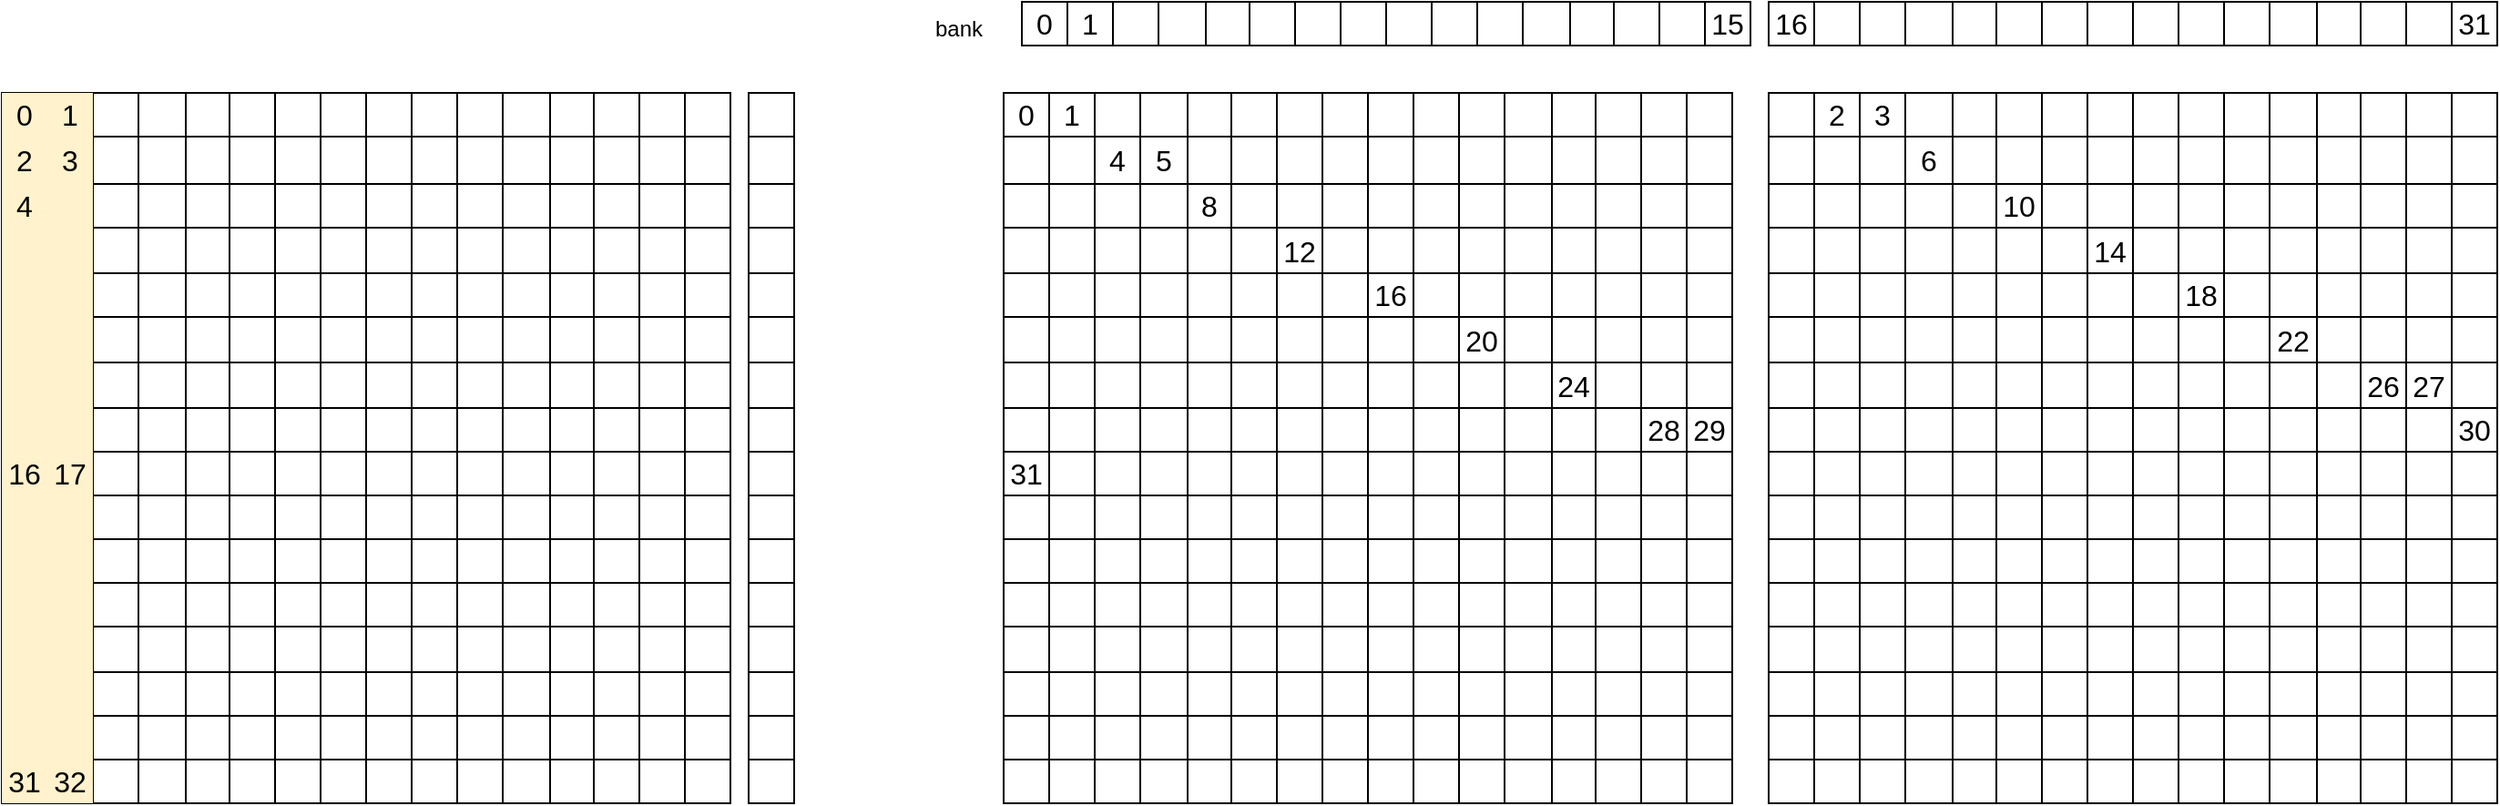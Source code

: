 <mxfile version="26.2.14">
  <diagram name="第 1 页" id="Eu3oiWl9YtnIMv9d4BDW">
    <mxGraphModel dx="2073" dy="1182" grid="1" gridSize="10" guides="1" tooltips="1" connect="1" arrows="1" fold="1" page="1" pageScale="1" pageWidth="1169" pageHeight="827" math="0" shadow="0">
      <root>
        <mxCell id="0" />
        <mxCell id="1" parent="0" />
        <mxCell id="YWdo2nyYDzVHnH3QuKbX-1" value="" style="shape=table;startSize=0;container=1;collapsible=0;childLayout=tableLayout;fontSize=16;" vertex="1" parent="1">
          <mxGeometry x="360" y="50" width="400" height="390" as="geometry" />
        </mxCell>
        <mxCell id="YWdo2nyYDzVHnH3QuKbX-2" value="" style="shape=tableRow;horizontal=0;startSize=0;swimlaneHead=0;swimlaneBody=0;strokeColor=inherit;top=0;left=0;bottom=0;right=0;collapsible=0;dropTarget=0;fillColor=none;points=[[0,0.5],[1,0.5]];portConstraint=eastwest;fontSize=16;" vertex="1" parent="YWdo2nyYDzVHnH3QuKbX-1">
          <mxGeometry width="400" height="24" as="geometry" />
        </mxCell>
        <mxCell id="YWdo2nyYDzVHnH3QuKbX-32" value="0" style="shape=partialRectangle;html=1;whiteSpace=wrap;connectable=0;strokeColor=#d6b656;overflow=hidden;fillColor=#fff2cc;top=0;left=0;bottom=0;right=0;pointerEvents=1;fontSize=16;" vertex="1" parent="YWdo2nyYDzVHnH3QuKbX-2">
          <mxGeometry width="25" height="24" as="geometry">
            <mxRectangle width="25" height="24" as="alternateBounds" />
          </mxGeometry>
        </mxCell>
        <mxCell id="YWdo2nyYDzVHnH3QuKbX-29" value="1" style="shape=partialRectangle;html=1;whiteSpace=wrap;connectable=0;strokeColor=#d6b656;overflow=hidden;fillColor=#fff2cc;top=0;left=0;bottom=0;right=0;pointerEvents=1;fontSize=16;" vertex="1" parent="YWdo2nyYDzVHnH3QuKbX-2">
          <mxGeometry x="25" width="25" height="24" as="geometry">
            <mxRectangle width="25" height="24" as="alternateBounds" />
          </mxGeometry>
        </mxCell>
        <mxCell id="YWdo2nyYDzVHnH3QuKbX-26" style="shape=partialRectangle;html=1;whiteSpace=wrap;connectable=0;strokeColor=inherit;overflow=hidden;fillColor=none;top=0;left=0;bottom=0;right=0;pointerEvents=1;fontSize=16;" vertex="1" parent="YWdo2nyYDzVHnH3QuKbX-2">
          <mxGeometry x="50" width="25" height="24" as="geometry">
            <mxRectangle width="25" height="24" as="alternateBounds" />
          </mxGeometry>
        </mxCell>
        <mxCell id="YWdo2nyYDzVHnH3QuKbX-23" style="shape=partialRectangle;html=1;whiteSpace=wrap;connectable=0;strokeColor=inherit;overflow=hidden;fillColor=none;top=0;left=0;bottom=0;right=0;pointerEvents=1;fontSize=16;" vertex="1" parent="YWdo2nyYDzVHnH3QuKbX-2">
          <mxGeometry x="75" width="26" height="24" as="geometry">
            <mxRectangle width="26" height="24" as="alternateBounds" />
          </mxGeometry>
        </mxCell>
        <mxCell id="YWdo2nyYDzVHnH3QuKbX-20" style="shape=partialRectangle;html=1;whiteSpace=wrap;connectable=0;strokeColor=inherit;overflow=hidden;fillColor=none;top=0;left=0;bottom=0;right=0;pointerEvents=1;fontSize=16;" vertex="1" parent="YWdo2nyYDzVHnH3QuKbX-2">
          <mxGeometry x="101" width="24" height="24" as="geometry">
            <mxRectangle width="24" height="24" as="alternateBounds" />
          </mxGeometry>
        </mxCell>
        <mxCell id="YWdo2nyYDzVHnH3QuKbX-17" style="shape=partialRectangle;html=1;whiteSpace=wrap;connectable=0;strokeColor=inherit;overflow=hidden;fillColor=none;top=0;left=0;bottom=0;right=0;pointerEvents=1;fontSize=16;" vertex="1" parent="YWdo2nyYDzVHnH3QuKbX-2">
          <mxGeometry x="125" width="25" height="24" as="geometry">
            <mxRectangle width="25" height="24" as="alternateBounds" />
          </mxGeometry>
        </mxCell>
        <mxCell id="YWdo2nyYDzVHnH3QuKbX-14" style="shape=partialRectangle;html=1;whiteSpace=wrap;connectable=0;strokeColor=inherit;overflow=hidden;fillColor=none;top=0;left=0;bottom=0;right=0;pointerEvents=1;fontSize=16;" vertex="1" parent="YWdo2nyYDzVHnH3QuKbX-2">
          <mxGeometry x="150" width="25" height="24" as="geometry">
            <mxRectangle width="25" height="24" as="alternateBounds" />
          </mxGeometry>
        </mxCell>
        <mxCell id="YWdo2nyYDzVHnH3QuKbX-3" value="" style="shape=partialRectangle;html=1;whiteSpace=wrap;connectable=0;strokeColor=inherit;overflow=hidden;fillColor=none;top=0;left=0;bottom=0;right=0;pointerEvents=1;fontSize=16;" vertex="1" parent="YWdo2nyYDzVHnH3QuKbX-2">
          <mxGeometry x="175" width="25" height="24" as="geometry">
            <mxRectangle width="25" height="24" as="alternateBounds" />
          </mxGeometry>
        </mxCell>
        <mxCell id="YWdo2nyYDzVHnH3QuKbX-4" value="" style="shape=partialRectangle;html=1;whiteSpace=wrap;connectable=0;strokeColor=inherit;overflow=hidden;fillColor=none;top=0;left=0;bottom=0;right=0;pointerEvents=1;fontSize=16;" vertex="1" parent="YWdo2nyYDzVHnH3QuKbX-2">
          <mxGeometry x="200" width="25" height="24" as="geometry">
            <mxRectangle width="25" height="24" as="alternateBounds" />
          </mxGeometry>
        </mxCell>
        <mxCell id="YWdo2nyYDzVHnH3QuKbX-5" value="" style="shape=partialRectangle;html=1;whiteSpace=wrap;connectable=0;strokeColor=inherit;overflow=hidden;fillColor=none;top=0;left=0;bottom=0;right=0;pointerEvents=1;fontSize=16;" vertex="1" parent="YWdo2nyYDzVHnH3QuKbX-2">
          <mxGeometry x="225" width="25" height="24" as="geometry">
            <mxRectangle width="25" height="24" as="alternateBounds" />
          </mxGeometry>
        </mxCell>
        <mxCell id="YWdo2nyYDzVHnH3QuKbX-178" style="shape=partialRectangle;html=1;whiteSpace=wrap;connectable=0;strokeColor=inherit;overflow=hidden;fillColor=none;top=0;left=0;bottom=0;right=0;pointerEvents=1;fontSize=16;" vertex="1" parent="YWdo2nyYDzVHnH3QuKbX-2">
          <mxGeometry x="250" width="25" height="24" as="geometry">
            <mxRectangle width="25" height="24" as="alternateBounds" />
          </mxGeometry>
        </mxCell>
        <mxCell id="YWdo2nyYDzVHnH3QuKbX-194" style="shape=partialRectangle;html=1;whiteSpace=wrap;connectable=0;strokeColor=inherit;overflow=hidden;fillColor=none;top=0;left=0;bottom=0;right=0;pointerEvents=1;fontSize=16;" vertex="1" parent="YWdo2nyYDzVHnH3QuKbX-2">
          <mxGeometry x="275" width="26" height="24" as="geometry">
            <mxRectangle width="26" height="24" as="alternateBounds" />
          </mxGeometry>
        </mxCell>
        <mxCell id="YWdo2nyYDzVHnH3QuKbX-210" style="shape=partialRectangle;html=1;whiteSpace=wrap;connectable=0;strokeColor=inherit;overflow=hidden;fillColor=none;top=0;left=0;bottom=0;right=0;pointerEvents=1;fontSize=16;" vertex="1" parent="YWdo2nyYDzVHnH3QuKbX-2">
          <mxGeometry x="301" width="24" height="24" as="geometry">
            <mxRectangle width="24" height="24" as="alternateBounds" />
          </mxGeometry>
        </mxCell>
        <mxCell id="YWdo2nyYDzVHnH3QuKbX-226" style="shape=partialRectangle;html=1;whiteSpace=wrap;connectable=0;strokeColor=inherit;overflow=hidden;fillColor=none;top=0;left=0;bottom=0;right=0;pointerEvents=1;fontSize=16;" vertex="1" parent="YWdo2nyYDzVHnH3QuKbX-2">
          <mxGeometry x="325" width="25" height="24" as="geometry">
            <mxRectangle width="25" height="24" as="alternateBounds" />
          </mxGeometry>
        </mxCell>
        <mxCell id="YWdo2nyYDzVHnH3QuKbX-242" style="shape=partialRectangle;html=1;whiteSpace=wrap;connectable=0;strokeColor=inherit;overflow=hidden;fillColor=none;top=0;left=0;bottom=0;right=0;pointerEvents=1;fontSize=16;" vertex="1" parent="YWdo2nyYDzVHnH3QuKbX-2">
          <mxGeometry x="350" width="25" height="24" as="geometry">
            <mxRectangle width="25" height="24" as="alternateBounds" />
          </mxGeometry>
        </mxCell>
        <mxCell id="YWdo2nyYDzVHnH3QuKbX-258" style="shape=partialRectangle;html=1;whiteSpace=wrap;connectable=0;strokeColor=inherit;overflow=hidden;fillColor=none;top=0;left=0;bottom=0;right=0;pointerEvents=1;fontSize=16;" vertex="1" parent="YWdo2nyYDzVHnH3QuKbX-2">
          <mxGeometry x="375" width="25" height="24" as="geometry">
            <mxRectangle width="25" height="24" as="alternateBounds" />
          </mxGeometry>
        </mxCell>
        <mxCell id="YWdo2nyYDzVHnH3QuKbX-6" value="" style="shape=tableRow;horizontal=0;startSize=0;swimlaneHead=0;swimlaneBody=0;strokeColor=inherit;top=0;left=0;bottom=0;right=0;collapsible=0;dropTarget=0;fillColor=none;points=[[0,0.5],[1,0.5]];portConstraint=eastwest;fontSize=16;" vertex="1" parent="YWdo2nyYDzVHnH3QuKbX-1">
          <mxGeometry y="24" width="400" height="26" as="geometry" />
        </mxCell>
        <mxCell id="YWdo2nyYDzVHnH3QuKbX-33" value="2" style="shape=partialRectangle;html=1;whiteSpace=wrap;connectable=0;strokeColor=#d6b656;overflow=hidden;fillColor=#fff2cc;top=0;left=0;bottom=0;right=0;pointerEvents=1;fontSize=16;" vertex="1" parent="YWdo2nyYDzVHnH3QuKbX-6">
          <mxGeometry width="25" height="26" as="geometry">
            <mxRectangle width="25" height="26" as="alternateBounds" />
          </mxGeometry>
        </mxCell>
        <mxCell id="YWdo2nyYDzVHnH3QuKbX-30" value="3" style="shape=partialRectangle;html=1;whiteSpace=wrap;connectable=0;strokeColor=#d6b656;overflow=hidden;fillColor=#fff2cc;top=0;left=0;bottom=0;right=0;pointerEvents=1;fontSize=16;" vertex="1" parent="YWdo2nyYDzVHnH3QuKbX-6">
          <mxGeometry x="25" width="25" height="26" as="geometry">
            <mxRectangle width="25" height="26" as="alternateBounds" />
          </mxGeometry>
        </mxCell>
        <mxCell id="YWdo2nyYDzVHnH3QuKbX-27" style="shape=partialRectangle;html=1;whiteSpace=wrap;connectable=0;strokeColor=inherit;overflow=hidden;fillColor=none;top=0;left=0;bottom=0;right=0;pointerEvents=1;fontSize=16;" vertex="1" parent="YWdo2nyYDzVHnH3QuKbX-6">
          <mxGeometry x="50" width="25" height="26" as="geometry">
            <mxRectangle width="25" height="26" as="alternateBounds" />
          </mxGeometry>
        </mxCell>
        <mxCell id="YWdo2nyYDzVHnH3QuKbX-24" style="shape=partialRectangle;html=1;whiteSpace=wrap;connectable=0;strokeColor=inherit;overflow=hidden;fillColor=none;top=0;left=0;bottom=0;right=0;pointerEvents=1;fontSize=16;" vertex="1" parent="YWdo2nyYDzVHnH3QuKbX-6">
          <mxGeometry x="75" width="26" height="26" as="geometry">
            <mxRectangle width="26" height="26" as="alternateBounds" />
          </mxGeometry>
        </mxCell>
        <mxCell id="YWdo2nyYDzVHnH3QuKbX-21" style="shape=partialRectangle;html=1;whiteSpace=wrap;connectable=0;strokeColor=inherit;overflow=hidden;fillColor=none;top=0;left=0;bottom=0;right=0;pointerEvents=1;fontSize=16;" vertex="1" parent="YWdo2nyYDzVHnH3QuKbX-6">
          <mxGeometry x="101" width="24" height="26" as="geometry">
            <mxRectangle width="24" height="26" as="alternateBounds" />
          </mxGeometry>
        </mxCell>
        <mxCell id="YWdo2nyYDzVHnH3QuKbX-18" style="shape=partialRectangle;html=1;whiteSpace=wrap;connectable=0;strokeColor=inherit;overflow=hidden;fillColor=none;top=0;left=0;bottom=0;right=0;pointerEvents=1;fontSize=16;" vertex="1" parent="YWdo2nyYDzVHnH3QuKbX-6">
          <mxGeometry x="125" width="25" height="26" as="geometry">
            <mxRectangle width="25" height="26" as="alternateBounds" />
          </mxGeometry>
        </mxCell>
        <mxCell id="YWdo2nyYDzVHnH3QuKbX-15" style="shape=partialRectangle;html=1;whiteSpace=wrap;connectable=0;strokeColor=inherit;overflow=hidden;fillColor=none;top=0;left=0;bottom=0;right=0;pointerEvents=1;fontSize=16;" vertex="1" parent="YWdo2nyYDzVHnH3QuKbX-6">
          <mxGeometry x="150" width="25" height="26" as="geometry">
            <mxRectangle width="25" height="26" as="alternateBounds" />
          </mxGeometry>
        </mxCell>
        <mxCell id="YWdo2nyYDzVHnH3QuKbX-7" value="" style="shape=partialRectangle;html=1;whiteSpace=wrap;connectable=0;strokeColor=inherit;overflow=hidden;fillColor=none;top=0;left=0;bottom=0;right=0;pointerEvents=1;fontSize=16;" vertex="1" parent="YWdo2nyYDzVHnH3QuKbX-6">
          <mxGeometry x="175" width="25" height="26" as="geometry">
            <mxRectangle width="25" height="26" as="alternateBounds" />
          </mxGeometry>
        </mxCell>
        <mxCell id="YWdo2nyYDzVHnH3QuKbX-8" value="" style="shape=partialRectangle;html=1;whiteSpace=wrap;connectable=0;strokeColor=inherit;overflow=hidden;fillColor=none;top=0;left=0;bottom=0;right=0;pointerEvents=1;fontSize=16;" vertex="1" parent="YWdo2nyYDzVHnH3QuKbX-6">
          <mxGeometry x="200" width="25" height="26" as="geometry">
            <mxRectangle width="25" height="26" as="alternateBounds" />
          </mxGeometry>
        </mxCell>
        <mxCell id="YWdo2nyYDzVHnH3QuKbX-9" value="" style="shape=partialRectangle;html=1;whiteSpace=wrap;connectable=0;strokeColor=inherit;overflow=hidden;fillColor=none;top=0;left=0;bottom=0;right=0;pointerEvents=1;fontSize=16;" vertex="1" parent="YWdo2nyYDzVHnH3QuKbX-6">
          <mxGeometry x="225" width="25" height="26" as="geometry">
            <mxRectangle width="25" height="26" as="alternateBounds" />
          </mxGeometry>
        </mxCell>
        <mxCell id="YWdo2nyYDzVHnH3QuKbX-179" style="shape=partialRectangle;html=1;whiteSpace=wrap;connectable=0;strokeColor=inherit;overflow=hidden;fillColor=none;top=0;left=0;bottom=0;right=0;pointerEvents=1;fontSize=16;" vertex="1" parent="YWdo2nyYDzVHnH3QuKbX-6">
          <mxGeometry x="250" width="25" height="26" as="geometry">
            <mxRectangle width="25" height="26" as="alternateBounds" />
          </mxGeometry>
        </mxCell>
        <mxCell id="YWdo2nyYDzVHnH3QuKbX-195" style="shape=partialRectangle;html=1;whiteSpace=wrap;connectable=0;strokeColor=inherit;overflow=hidden;fillColor=none;top=0;left=0;bottom=0;right=0;pointerEvents=1;fontSize=16;" vertex="1" parent="YWdo2nyYDzVHnH3QuKbX-6">
          <mxGeometry x="275" width="26" height="26" as="geometry">
            <mxRectangle width="26" height="26" as="alternateBounds" />
          </mxGeometry>
        </mxCell>
        <mxCell id="YWdo2nyYDzVHnH3QuKbX-211" style="shape=partialRectangle;html=1;whiteSpace=wrap;connectable=0;strokeColor=inherit;overflow=hidden;fillColor=none;top=0;left=0;bottom=0;right=0;pointerEvents=1;fontSize=16;" vertex="1" parent="YWdo2nyYDzVHnH3QuKbX-6">
          <mxGeometry x="301" width="24" height="26" as="geometry">
            <mxRectangle width="24" height="26" as="alternateBounds" />
          </mxGeometry>
        </mxCell>
        <mxCell id="YWdo2nyYDzVHnH3QuKbX-227" style="shape=partialRectangle;html=1;whiteSpace=wrap;connectable=0;strokeColor=inherit;overflow=hidden;fillColor=none;top=0;left=0;bottom=0;right=0;pointerEvents=1;fontSize=16;" vertex="1" parent="YWdo2nyYDzVHnH3QuKbX-6">
          <mxGeometry x="325" width="25" height="26" as="geometry">
            <mxRectangle width="25" height="26" as="alternateBounds" />
          </mxGeometry>
        </mxCell>
        <mxCell id="YWdo2nyYDzVHnH3QuKbX-243" style="shape=partialRectangle;html=1;whiteSpace=wrap;connectable=0;strokeColor=inherit;overflow=hidden;fillColor=none;top=0;left=0;bottom=0;right=0;pointerEvents=1;fontSize=16;" vertex="1" parent="YWdo2nyYDzVHnH3QuKbX-6">
          <mxGeometry x="350" width="25" height="26" as="geometry">
            <mxRectangle width="25" height="26" as="alternateBounds" />
          </mxGeometry>
        </mxCell>
        <mxCell id="YWdo2nyYDzVHnH3QuKbX-259" style="shape=partialRectangle;html=1;whiteSpace=wrap;connectable=0;strokeColor=inherit;overflow=hidden;fillColor=none;top=0;left=0;bottom=0;right=0;pointerEvents=1;fontSize=16;" vertex="1" parent="YWdo2nyYDzVHnH3QuKbX-6">
          <mxGeometry x="375" width="25" height="26" as="geometry">
            <mxRectangle width="25" height="26" as="alternateBounds" />
          </mxGeometry>
        </mxCell>
        <mxCell id="YWdo2nyYDzVHnH3QuKbX-10" value="" style="shape=tableRow;horizontal=0;startSize=0;swimlaneHead=0;swimlaneBody=0;strokeColor=inherit;top=0;left=0;bottom=0;right=0;collapsible=0;dropTarget=0;fillColor=none;points=[[0,0.5],[1,0.5]];portConstraint=eastwest;fontSize=16;" vertex="1" parent="YWdo2nyYDzVHnH3QuKbX-1">
          <mxGeometry y="50" width="400" height="24" as="geometry" />
        </mxCell>
        <mxCell id="YWdo2nyYDzVHnH3QuKbX-34" value="4" style="shape=partialRectangle;html=1;whiteSpace=wrap;connectable=0;strokeColor=#d6b656;overflow=hidden;fillColor=#fff2cc;top=0;left=0;bottom=0;right=0;pointerEvents=1;fontSize=16;" vertex="1" parent="YWdo2nyYDzVHnH3QuKbX-10">
          <mxGeometry width="25" height="24" as="geometry">
            <mxRectangle width="25" height="24" as="alternateBounds" />
          </mxGeometry>
        </mxCell>
        <mxCell id="YWdo2nyYDzVHnH3QuKbX-31" style="shape=partialRectangle;html=1;whiteSpace=wrap;connectable=0;strokeColor=#d6b656;overflow=hidden;fillColor=#fff2cc;top=0;left=0;bottom=0;right=0;pointerEvents=1;fontSize=16;" vertex="1" parent="YWdo2nyYDzVHnH3QuKbX-10">
          <mxGeometry x="25" width="25" height="24" as="geometry">
            <mxRectangle width="25" height="24" as="alternateBounds" />
          </mxGeometry>
        </mxCell>
        <mxCell id="YWdo2nyYDzVHnH3QuKbX-28" style="shape=partialRectangle;html=1;whiteSpace=wrap;connectable=0;strokeColor=inherit;overflow=hidden;fillColor=none;top=0;left=0;bottom=0;right=0;pointerEvents=1;fontSize=16;" vertex="1" parent="YWdo2nyYDzVHnH3QuKbX-10">
          <mxGeometry x="50" width="25" height="24" as="geometry">
            <mxRectangle width="25" height="24" as="alternateBounds" />
          </mxGeometry>
        </mxCell>
        <mxCell id="YWdo2nyYDzVHnH3QuKbX-25" style="shape=partialRectangle;html=1;whiteSpace=wrap;connectable=0;strokeColor=inherit;overflow=hidden;fillColor=none;top=0;left=0;bottom=0;right=0;pointerEvents=1;fontSize=16;" vertex="1" parent="YWdo2nyYDzVHnH3QuKbX-10">
          <mxGeometry x="75" width="26" height="24" as="geometry">
            <mxRectangle width="26" height="24" as="alternateBounds" />
          </mxGeometry>
        </mxCell>
        <mxCell id="YWdo2nyYDzVHnH3QuKbX-22" style="shape=partialRectangle;html=1;whiteSpace=wrap;connectable=0;strokeColor=inherit;overflow=hidden;fillColor=none;top=0;left=0;bottom=0;right=0;pointerEvents=1;fontSize=16;" vertex="1" parent="YWdo2nyYDzVHnH3QuKbX-10">
          <mxGeometry x="101" width="24" height="24" as="geometry">
            <mxRectangle width="24" height="24" as="alternateBounds" />
          </mxGeometry>
        </mxCell>
        <mxCell id="YWdo2nyYDzVHnH3QuKbX-19" style="shape=partialRectangle;html=1;whiteSpace=wrap;connectable=0;strokeColor=inherit;overflow=hidden;fillColor=none;top=0;left=0;bottom=0;right=0;pointerEvents=1;fontSize=16;" vertex="1" parent="YWdo2nyYDzVHnH3QuKbX-10">
          <mxGeometry x="125" width="25" height="24" as="geometry">
            <mxRectangle width="25" height="24" as="alternateBounds" />
          </mxGeometry>
        </mxCell>
        <mxCell id="YWdo2nyYDzVHnH3QuKbX-16" style="shape=partialRectangle;html=1;whiteSpace=wrap;connectable=0;strokeColor=inherit;overflow=hidden;fillColor=none;top=0;left=0;bottom=0;right=0;pointerEvents=1;fontSize=16;" vertex="1" parent="YWdo2nyYDzVHnH3QuKbX-10">
          <mxGeometry x="150" width="25" height="24" as="geometry">
            <mxRectangle width="25" height="24" as="alternateBounds" />
          </mxGeometry>
        </mxCell>
        <mxCell id="YWdo2nyYDzVHnH3QuKbX-11" value="" style="shape=partialRectangle;html=1;whiteSpace=wrap;connectable=0;strokeColor=inherit;overflow=hidden;fillColor=none;top=0;left=0;bottom=0;right=0;pointerEvents=1;fontSize=16;" vertex="1" parent="YWdo2nyYDzVHnH3QuKbX-10">
          <mxGeometry x="175" width="25" height="24" as="geometry">
            <mxRectangle width="25" height="24" as="alternateBounds" />
          </mxGeometry>
        </mxCell>
        <mxCell id="YWdo2nyYDzVHnH3QuKbX-12" value="" style="shape=partialRectangle;html=1;whiteSpace=wrap;connectable=0;strokeColor=inherit;overflow=hidden;fillColor=none;top=0;left=0;bottom=0;right=0;pointerEvents=1;fontSize=16;" vertex="1" parent="YWdo2nyYDzVHnH3QuKbX-10">
          <mxGeometry x="200" width="25" height="24" as="geometry">
            <mxRectangle width="25" height="24" as="alternateBounds" />
          </mxGeometry>
        </mxCell>
        <mxCell id="YWdo2nyYDzVHnH3QuKbX-13" value="" style="shape=partialRectangle;html=1;whiteSpace=wrap;connectable=0;strokeColor=inherit;overflow=hidden;fillColor=none;top=0;left=0;bottom=0;right=0;pointerEvents=1;fontSize=16;" vertex="1" parent="YWdo2nyYDzVHnH3QuKbX-10">
          <mxGeometry x="225" width="25" height="24" as="geometry">
            <mxRectangle width="25" height="24" as="alternateBounds" />
          </mxGeometry>
        </mxCell>
        <mxCell id="YWdo2nyYDzVHnH3QuKbX-180" style="shape=partialRectangle;html=1;whiteSpace=wrap;connectable=0;strokeColor=inherit;overflow=hidden;fillColor=none;top=0;left=0;bottom=0;right=0;pointerEvents=1;fontSize=16;" vertex="1" parent="YWdo2nyYDzVHnH3QuKbX-10">
          <mxGeometry x="250" width="25" height="24" as="geometry">
            <mxRectangle width="25" height="24" as="alternateBounds" />
          </mxGeometry>
        </mxCell>
        <mxCell id="YWdo2nyYDzVHnH3QuKbX-196" style="shape=partialRectangle;html=1;whiteSpace=wrap;connectable=0;strokeColor=inherit;overflow=hidden;fillColor=none;top=0;left=0;bottom=0;right=0;pointerEvents=1;fontSize=16;" vertex="1" parent="YWdo2nyYDzVHnH3QuKbX-10">
          <mxGeometry x="275" width="26" height="24" as="geometry">
            <mxRectangle width="26" height="24" as="alternateBounds" />
          </mxGeometry>
        </mxCell>
        <mxCell id="YWdo2nyYDzVHnH3QuKbX-212" style="shape=partialRectangle;html=1;whiteSpace=wrap;connectable=0;strokeColor=inherit;overflow=hidden;fillColor=none;top=0;left=0;bottom=0;right=0;pointerEvents=1;fontSize=16;" vertex="1" parent="YWdo2nyYDzVHnH3QuKbX-10">
          <mxGeometry x="301" width="24" height="24" as="geometry">
            <mxRectangle width="24" height="24" as="alternateBounds" />
          </mxGeometry>
        </mxCell>
        <mxCell id="YWdo2nyYDzVHnH3QuKbX-228" style="shape=partialRectangle;html=1;whiteSpace=wrap;connectable=0;strokeColor=inherit;overflow=hidden;fillColor=none;top=0;left=0;bottom=0;right=0;pointerEvents=1;fontSize=16;" vertex="1" parent="YWdo2nyYDzVHnH3QuKbX-10">
          <mxGeometry x="325" width="25" height="24" as="geometry">
            <mxRectangle width="25" height="24" as="alternateBounds" />
          </mxGeometry>
        </mxCell>
        <mxCell id="YWdo2nyYDzVHnH3QuKbX-244" style="shape=partialRectangle;html=1;whiteSpace=wrap;connectable=0;strokeColor=inherit;overflow=hidden;fillColor=none;top=0;left=0;bottom=0;right=0;pointerEvents=1;fontSize=16;" vertex="1" parent="YWdo2nyYDzVHnH3QuKbX-10">
          <mxGeometry x="350" width="25" height="24" as="geometry">
            <mxRectangle width="25" height="24" as="alternateBounds" />
          </mxGeometry>
        </mxCell>
        <mxCell id="YWdo2nyYDzVHnH3QuKbX-260" style="shape=partialRectangle;html=1;whiteSpace=wrap;connectable=0;strokeColor=inherit;overflow=hidden;fillColor=none;top=0;left=0;bottom=0;right=0;pointerEvents=1;fontSize=16;" vertex="1" parent="YWdo2nyYDzVHnH3QuKbX-10">
          <mxGeometry x="375" width="25" height="24" as="geometry">
            <mxRectangle width="25" height="24" as="alternateBounds" />
          </mxGeometry>
        </mxCell>
        <mxCell id="YWdo2nyYDzVHnH3QuKbX-35" style="shape=tableRow;horizontal=0;startSize=0;swimlaneHead=0;swimlaneBody=0;strokeColor=inherit;top=0;left=0;bottom=0;right=0;collapsible=0;dropTarget=0;fillColor=none;points=[[0,0.5],[1,0.5]];portConstraint=eastwest;fontSize=16;" vertex="1" parent="YWdo2nyYDzVHnH3QuKbX-1">
          <mxGeometry y="74" width="400" height="25" as="geometry" />
        </mxCell>
        <mxCell id="YWdo2nyYDzVHnH3QuKbX-36" style="shape=partialRectangle;html=1;whiteSpace=wrap;connectable=0;strokeColor=#d6b656;overflow=hidden;fillColor=#fff2cc;top=0;left=0;bottom=0;right=0;pointerEvents=1;fontSize=16;" vertex="1" parent="YWdo2nyYDzVHnH3QuKbX-35">
          <mxGeometry width="25" height="25" as="geometry">
            <mxRectangle width="25" height="25" as="alternateBounds" />
          </mxGeometry>
        </mxCell>
        <mxCell id="YWdo2nyYDzVHnH3QuKbX-37" style="shape=partialRectangle;html=1;whiteSpace=wrap;connectable=0;strokeColor=#d6b656;overflow=hidden;fillColor=#fff2cc;top=0;left=0;bottom=0;right=0;pointerEvents=1;fontSize=16;" vertex="1" parent="YWdo2nyYDzVHnH3QuKbX-35">
          <mxGeometry x="25" width="25" height="25" as="geometry">
            <mxRectangle width="25" height="25" as="alternateBounds" />
          </mxGeometry>
        </mxCell>
        <mxCell id="YWdo2nyYDzVHnH3QuKbX-38" style="shape=partialRectangle;html=1;whiteSpace=wrap;connectable=0;strokeColor=inherit;overflow=hidden;fillColor=none;top=0;left=0;bottom=0;right=0;pointerEvents=1;fontSize=16;" vertex="1" parent="YWdo2nyYDzVHnH3QuKbX-35">
          <mxGeometry x="50" width="25" height="25" as="geometry">
            <mxRectangle width="25" height="25" as="alternateBounds" />
          </mxGeometry>
        </mxCell>
        <mxCell id="YWdo2nyYDzVHnH3QuKbX-39" style="shape=partialRectangle;html=1;whiteSpace=wrap;connectable=0;strokeColor=inherit;overflow=hidden;fillColor=none;top=0;left=0;bottom=0;right=0;pointerEvents=1;fontSize=16;" vertex="1" parent="YWdo2nyYDzVHnH3QuKbX-35">
          <mxGeometry x="75" width="26" height="25" as="geometry">
            <mxRectangle width="26" height="25" as="alternateBounds" />
          </mxGeometry>
        </mxCell>
        <mxCell id="YWdo2nyYDzVHnH3QuKbX-40" style="shape=partialRectangle;html=1;whiteSpace=wrap;connectable=0;strokeColor=inherit;overflow=hidden;fillColor=none;top=0;left=0;bottom=0;right=0;pointerEvents=1;fontSize=16;" vertex="1" parent="YWdo2nyYDzVHnH3QuKbX-35">
          <mxGeometry x="101" width="24" height="25" as="geometry">
            <mxRectangle width="24" height="25" as="alternateBounds" />
          </mxGeometry>
        </mxCell>
        <mxCell id="YWdo2nyYDzVHnH3QuKbX-41" style="shape=partialRectangle;html=1;whiteSpace=wrap;connectable=0;strokeColor=inherit;overflow=hidden;fillColor=none;top=0;left=0;bottom=0;right=0;pointerEvents=1;fontSize=16;" vertex="1" parent="YWdo2nyYDzVHnH3QuKbX-35">
          <mxGeometry x="125" width="25" height="25" as="geometry">
            <mxRectangle width="25" height="25" as="alternateBounds" />
          </mxGeometry>
        </mxCell>
        <mxCell id="YWdo2nyYDzVHnH3QuKbX-42" style="shape=partialRectangle;html=1;whiteSpace=wrap;connectable=0;strokeColor=inherit;overflow=hidden;fillColor=none;top=0;left=0;bottom=0;right=0;pointerEvents=1;fontSize=16;" vertex="1" parent="YWdo2nyYDzVHnH3QuKbX-35">
          <mxGeometry x="150" width="25" height="25" as="geometry">
            <mxRectangle width="25" height="25" as="alternateBounds" />
          </mxGeometry>
        </mxCell>
        <mxCell id="YWdo2nyYDzVHnH3QuKbX-43" style="shape=partialRectangle;html=1;whiteSpace=wrap;connectable=0;strokeColor=inherit;overflow=hidden;fillColor=none;top=0;left=0;bottom=0;right=0;pointerEvents=1;fontSize=16;" vertex="1" parent="YWdo2nyYDzVHnH3QuKbX-35">
          <mxGeometry x="175" width="25" height="25" as="geometry">
            <mxRectangle width="25" height="25" as="alternateBounds" />
          </mxGeometry>
        </mxCell>
        <mxCell id="YWdo2nyYDzVHnH3QuKbX-44" style="shape=partialRectangle;html=1;whiteSpace=wrap;connectable=0;strokeColor=inherit;overflow=hidden;fillColor=none;top=0;left=0;bottom=0;right=0;pointerEvents=1;fontSize=16;" vertex="1" parent="YWdo2nyYDzVHnH3QuKbX-35">
          <mxGeometry x="200" width="25" height="25" as="geometry">
            <mxRectangle width="25" height="25" as="alternateBounds" />
          </mxGeometry>
        </mxCell>
        <mxCell id="YWdo2nyYDzVHnH3QuKbX-45" style="shape=partialRectangle;html=1;whiteSpace=wrap;connectable=0;strokeColor=inherit;overflow=hidden;fillColor=none;top=0;left=0;bottom=0;right=0;pointerEvents=1;fontSize=16;" vertex="1" parent="YWdo2nyYDzVHnH3QuKbX-35">
          <mxGeometry x="225" width="25" height="25" as="geometry">
            <mxRectangle width="25" height="25" as="alternateBounds" />
          </mxGeometry>
        </mxCell>
        <mxCell id="YWdo2nyYDzVHnH3QuKbX-181" style="shape=partialRectangle;html=1;whiteSpace=wrap;connectable=0;strokeColor=inherit;overflow=hidden;fillColor=none;top=0;left=0;bottom=0;right=0;pointerEvents=1;fontSize=16;" vertex="1" parent="YWdo2nyYDzVHnH3QuKbX-35">
          <mxGeometry x="250" width="25" height="25" as="geometry">
            <mxRectangle width="25" height="25" as="alternateBounds" />
          </mxGeometry>
        </mxCell>
        <mxCell id="YWdo2nyYDzVHnH3QuKbX-197" style="shape=partialRectangle;html=1;whiteSpace=wrap;connectable=0;strokeColor=inherit;overflow=hidden;fillColor=none;top=0;left=0;bottom=0;right=0;pointerEvents=1;fontSize=16;" vertex="1" parent="YWdo2nyYDzVHnH3QuKbX-35">
          <mxGeometry x="275" width="26" height="25" as="geometry">
            <mxRectangle width="26" height="25" as="alternateBounds" />
          </mxGeometry>
        </mxCell>
        <mxCell id="YWdo2nyYDzVHnH3QuKbX-213" style="shape=partialRectangle;html=1;whiteSpace=wrap;connectable=0;strokeColor=inherit;overflow=hidden;fillColor=none;top=0;left=0;bottom=0;right=0;pointerEvents=1;fontSize=16;" vertex="1" parent="YWdo2nyYDzVHnH3QuKbX-35">
          <mxGeometry x="301" width="24" height="25" as="geometry">
            <mxRectangle width="24" height="25" as="alternateBounds" />
          </mxGeometry>
        </mxCell>
        <mxCell id="YWdo2nyYDzVHnH3QuKbX-229" style="shape=partialRectangle;html=1;whiteSpace=wrap;connectable=0;strokeColor=inherit;overflow=hidden;fillColor=none;top=0;left=0;bottom=0;right=0;pointerEvents=1;fontSize=16;" vertex="1" parent="YWdo2nyYDzVHnH3QuKbX-35">
          <mxGeometry x="325" width="25" height="25" as="geometry">
            <mxRectangle width="25" height="25" as="alternateBounds" />
          </mxGeometry>
        </mxCell>
        <mxCell id="YWdo2nyYDzVHnH3QuKbX-245" style="shape=partialRectangle;html=1;whiteSpace=wrap;connectable=0;strokeColor=inherit;overflow=hidden;fillColor=none;top=0;left=0;bottom=0;right=0;pointerEvents=1;fontSize=16;" vertex="1" parent="YWdo2nyYDzVHnH3QuKbX-35">
          <mxGeometry x="350" width="25" height="25" as="geometry">
            <mxRectangle width="25" height="25" as="alternateBounds" />
          </mxGeometry>
        </mxCell>
        <mxCell id="YWdo2nyYDzVHnH3QuKbX-261" style="shape=partialRectangle;html=1;whiteSpace=wrap;connectable=0;strokeColor=inherit;overflow=hidden;fillColor=none;top=0;left=0;bottom=0;right=0;pointerEvents=1;fontSize=16;" vertex="1" parent="YWdo2nyYDzVHnH3QuKbX-35">
          <mxGeometry x="375" width="25" height="25" as="geometry">
            <mxRectangle width="25" height="25" as="alternateBounds" />
          </mxGeometry>
        </mxCell>
        <mxCell id="YWdo2nyYDzVHnH3QuKbX-46" style="shape=tableRow;horizontal=0;startSize=0;swimlaneHead=0;swimlaneBody=0;strokeColor=inherit;top=0;left=0;bottom=0;right=0;collapsible=0;dropTarget=0;fillColor=none;points=[[0,0.5],[1,0.5]];portConstraint=eastwest;fontSize=16;" vertex="1" parent="YWdo2nyYDzVHnH3QuKbX-1">
          <mxGeometry y="99" width="400" height="24" as="geometry" />
        </mxCell>
        <mxCell id="YWdo2nyYDzVHnH3QuKbX-47" style="shape=partialRectangle;html=1;whiteSpace=wrap;connectable=0;strokeColor=#d6b656;overflow=hidden;fillColor=#fff2cc;top=0;left=0;bottom=0;right=0;pointerEvents=1;fontSize=16;" vertex="1" parent="YWdo2nyYDzVHnH3QuKbX-46">
          <mxGeometry width="25" height="24" as="geometry">
            <mxRectangle width="25" height="24" as="alternateBounds" />
          </mxGeometry>
        </mxCell>
        <mxCell id="YWdo2nyYDzVHnH3QuKbX-48" style="shape=partialRectangle;html=1;whiteSpace=wrap;connectable=0;strokeColor=#d6b656;overflow=hidden;fillColor=#fff2cc;top=0;left=0;bottom=0;right=0;pointerEvents=1;fontSize=16;" vertex="1" parent="YWdo2nyYDzVHnH3QuKbX-46">
          <mxGeometry x="25" width="25" height="24" as="geometry">
            <mxRectangle width="25" height="24" as="alternateBounds" />
          </mxGeometry>
        </mxCell>
        <mxCell id="YWdo2nyYDzVHnH3QuKbX-49" style="shape=partialRectangle;html=1;whiteSpace=wrap;connectable=0;strokeColor=inherit;overflow=hidden;fillColor=none;top=0;left=0;bottom=0;right=0;pointerEvents=1;fontSize=16;" vertex="1" parent="YWdo2nyYDzVHnH3QuKbX-46">
          <mxGeometry x="50" width="25" height="24" as="geometry">
            <mxRectangle width="25" height="24" as="alternateBounds" />
          </mxGeometry>
        </mxCell>
        <mxCell id="YWdo2nyYDzVHnH3QuKbX-50" style="shape=partialRectangle;html=1;whiteSpace=wrap;connectable=0;strokeColor=inherit;overflow=hidden;fillColor=none;top=0;left=0;bottom=0;right=0;pointerEvents=1;fontSize=16;" vertex="1" parent="YWdo2nyYDzVHnH3QuKbX-46">
          <mxGeometry x="75" width="26" height="24" as="geometry">
            <mxRectangle width="26" height="24" as="alternateBounds" />
          </mxGeometry>
        </mxCell>
        <mxCell id="YWdo2nyYDzVHnH3QuKbX-51" style="shape=partialRectangle;html=1;whiteSpace=wrap;connectable=0;strokeColor=inherit;overflow=hidden;fillColor=none;top=0;left=0;bottom=0;right=0;pointerEvents=1;fontSize=16;" vertex="1" parent="YWdo2nyYDzVHnH3QuKbX-46">
          <mxGeometry x="101" width="24" height="24" as="geometry">
            <mxRectangle width="24" height="24" as="alternateBounds" />
          </mxGeometry>
        </mxCell>
        <mxCell id="YWdo2nyYDzVHnH3QuKbX-52" style="shape=partialRectangle;html=1;whiteSpace=wrap;connectable=0;strokeColor=inherit;overflow=hidden;fillColor=none;top=0;left=0;bottom=0;right=0;pointerEvents=1;fontSize=16;" vertex="1" parent="YWdo2nyYDzVHnH3QuKbX-46">
          <mxGeometry x="125" width="25" height="24" as="geometry">
            <mxRectangle width="25" height="24" as="alternateBounds" />
          </mxGeometry>
        </mxCell>
        <mxCell id="YWdo2nyYDzVHnH3QuKbX-53" style="shape=partialRectangle;html=1;whiteSpace=wrap;connectable=0;strokeColor=inherit;overflow=hidden;fillColor=none;top=0;left=0;bottom=0;right=0;pointerEvents=1;fontSize=16;" vertex="1" parent="YWdo2nyYDzVHnH3QuKbX-46">
          <mxGeometry x="150" width="25" height="24" as="geometry">
            <mxRectangle width="25" height="24" as="alternateBounds" />
          </mxGeometry>
        </mxCell>
        <mxCell id="YWdo2nyYDzVHnH3QuKbX-54" style="shape=partialRectangle;html=1;whiteSpace=wrap;connectable=0;strokeColor=inherit;overflow=hidden;fillColor=none;top=0;left=0;bottom=0;right=0;pointerEvents=1;fontSize=16;" vertex="1" parent="YWdo2nyYDzVHnH3QuKbX-46">
          <mxGeometry x="175" width="25" height="24" as="geometry">
            <mxRectangle width="25" height="24" as="alternateBounds" />
          </mxGeometry>
        </mxCell>
        <mxCell id="YWdo2nyYDzVHnH3QuKbX-55" style="shape=partialRectangle;html=1;whiteSpace=wrap;connectable=0;strokeColor=inherit;overflow=hidden;fillColor=none;top=0;left=0;bottom=0;right=0;pointerEvents=1;fontSize=16;" vertex="1" parent="YWdo2nyYDzVHnH3QuKbX-46">
          <mxGeometry x="200" width="25" height="24" as="geometry">
            <mxRectangle width="25" height="24" as="alternateBounds" />
          </mxGeometry>
        </mxCell>
        <mxCell id="YWdo2nyYDzVHnH3QuKbX-56" style="shape=partialRectangle;html=1;whiteSpace=wrap;connectable=0;strokeColor=inherit;overflow=hidden;fillColor=none;top=0;left=0;bottom=0;right=0;pointerEvents=1;fontSize=16;" vertex="1" parent="YWdo2nyYDzVHnH3QuKbX-46">
          <mxGeometry x="225" width="25" height="24" as="geometry">
            <mxRectangle width="25" height="24" as="alternateBounds" />
          </mxGeometry>
        </mxCell>
        <mxCell id="YWdo2nyYDzVHnH3QuKbX-182" style="shape=partialRectangle;html=1;whiteSpace=wrap;connectable=0;strokeColor=inherit;overflow=hidden;fillColor=none;top=0;left=0;bottom=0;right=0;pointerEvents=1;fontSize=16;" vertex="1" parent="YWdo2nyYDzVHnH3QuKbX-46">
          <mxGeometry x="250" width="25" height="24" as="geometry">
            <mxRectangle width="25" height="24" as="alternateBounds" />
          </mxGeometry>
        </mxCell>
        <mxCell id="YWdo2nyYDzVHnH3QuKbX-198" style="shape=partialRectangle;html=1;whiteSpace=wrap;connectable=0;strokeColor=inherit;overflow=hidden;fillColor=none;top=0;left=0;bottom=0;right=0;pointerEvents=1;fontSize=16;" vertex="1" parent="YWdo2nyYDzVHnH3QuKbX-46">
          <mxGeometry x="275" width="26" height="24" as="geometry">
            <mxRectangle width="26" height="24" as="alternateBounds" />
          </mxGeometry>
        </mxCell>
        <mxCell id="YWdo2nyYDzVHnH3QuKbX-214" style="shape=partialRectangle;html=1;whiteSpace=wrap;connectable=0;strokeColor=inherit;overflow=hidden;fillColor=none;top=0;left=0;bottom=0;right=0;pointerEvents=1;fontSize=16;" vertex="1" parent="YWdo2nyYDzVHnH3QuKbX-46">
          <mxGeometry x="301" width="24" height="24" as="geometry">
            <mxRectangle width="24" height="24" as="alternateBounds" />
          </mxGeometry>
        </mxCell>
        <mxCell id="YWdo2nyYDzVHnH3QuKbX-230" style="shape=partialRectangle;html=1;whiteSpace=wrap;connectable=0;strokeColor=inherit;overflow=hidden;fillColor=none;top=0;left=0;bottom=0;right=0;pointerEvents=1;fontSize=16;" vertex="1" parent="YWdo2nyYDzVHnH3QuKbX-46">
          <mxGeometry x="325" width="25" height="24" as="geometry">
            <mxRectangle width="25" height="24" as="alternateBounds" />
          </mxGeometry>
        </mxCell>
        <mxCell id="YWdo2nyYDzVHnH3QuKbX-246" style="shape=partialRectangle;html=1;whiteSpace=wrap;connectable=0;strokeColor=inherit;overflow=hidden;fillColor=none;top=0;left=0;bottom=0;right=0;pointerEvents=1;fontSize=16;" vertex="1" parent="YWdo2nyYDzVHnH3QuKbX-46">
          <mxGeometry x="350" width="25" height="24" as="geometry">
            <mxRectangle width="25" height="24" as="alternateBounds" />
          </mxGeometry>
        </mxCell>
        <mxCell id="YWdo2nyYDzVHnH3QuKbX-262" style="shape=partialRectangle;html=1;whiteSpace=wrap;connectable=0;strokeColor=inherit;overflow=hidden;fillColor=none;top=0;left=0;bottom=0;right=0;pointerEvents=1;fontSize=16;" vertex="1" parent="YWdo2nyYDzVHnH3QuKbX-46">
          <mxGeometry x="375" width="25" height="24" as="geometry">
            <mxRectangle width="25" height="24" as="alternateBounds" />
          </mxGeometry>
        </mxCell>
        <mxCell id="YWdo2nyYDzVHnH3QuKbX-57" style="shape=tableRow;horizontal=0;startSize=0;swimlaneHead=0;swimlaneBody=0;strokeColor=inherit;top=0;left=0;bottom=0;right=0;collapsible=0;dropTarget=0;fillColor=none;points=[[0,0.5],[1,0.5]];portConstraint=eastwest;fontSize=16;" vertex="1" parent="YWdo2nyYDzVHnH3QuKbX-1">
          <mxGeometry y="123" width="400" height="25" as="geometry" />
        </mxCell>
        <mxCell id="YWdo2nyYDzVHnH3QuKbX-58" style="shape=partialRectangle;html=1;whiteSpace=wrap;connectable=0;strokeColor=#d6b656;overflow=hidden;fillColor=#fff2cc;top=0;left=0;bottom=0;right=0;pointerEvents=1;fontSize=16;" vertex="1" parent="YWdo2nyYDzVHnH3QuKbX-57">
          <mxGeometry width="25" height="25" as="geometry">
            <mxRectangle width="25" height="25" as="alternateBounds" />
          </mxGeometry>
        </mxCell>
        <mxCell id="YWdo2nyYDzVHnH3QuKbX-59" style="shape=partialRectangle;html=1;whiteSpace=wrap;connectable=0;strokeColor=#d6b656;overflow=hidden;fillColor=#fff2cc;top=0;left=0;bottom=0;right=0;pointerEvents=1;fontSize=16;" vertex="1" parent="YWdo2nyYDzVHnH3QuKbX-57">
          <mxGeometry x="25" width="25" height="25" as="geometry">
            <mxRectangle width="25" height="25" as="alternateBounds" />
          </mxGeometry>
        </mxCell>
        <mxCell id="YWdo2nyYDzVHnH3QuKbX-60" style="shape=partialRectangle;html=1;whiteSpace=wrap;connectable=0;strokeColor=inherit;overflow=hidden;fillColor=none;top=0;left=0;bottom=0;right=0;pointerEvents=1;fontSize=16;" vertex="1" parent="YWdo2nyYDzVHnH3QuKbX-57">
          <mxGeometry x="50" width="25" height="25" as="geometry">
            <mxRectangle width="25" height="25" as="alternateBounds" />
          </mxGeometry>
        </mxCell>
        <mxCell id="YWdo2nyYDzVHnH3QuKbX-61" style="shape=partialRectangle;html=1;whiteSpace=wrap;connectable=0;strokeColor=inherit;overflow=hidden;fillColor=none;top=0;left=0;bottom=0;right=0;pointerEvents=1;fontSize=16;" vertex="1" parent="YWdo2nyYDzVHnH3QuKbX-57">
          <mxGeometry x="75" width="26" height="25" as="geometry">
            <mxRectangle width="26" height="25" as="alternateBounds" />
          </mxGeometry>
        </mxCell>
        <mxCell id="YWdo2nyYDzVHnH3QuKbX-62" style="shape=partialRectangle;html=1;whiteSpace=wrap;connectable=0;strokeColor=inherit;overflow=hidden;fillColor=none;top=0;left=0;bottom=0;right=0;pointerEvents=1;fontSize=16;" vertex="1" parent="YWdo2nyYDzVHnH3QuKbX-57">
          <mxGeometry x="101" width="24" height="25" as="geometry">
            <mxRectangle width="24" height="25" as="alternateBounds" />
          </mxGeometry>
        </mxCell>
        <mxCell id="YWdo2nyYDzVHnH3QuKbX-63" style="shape=partialRectangle;html=1;whiteSpace=wrap;connectable=0;strokeColor=inherit;overflow=hidden;fillColor=none;top=0;left=0;bottom=0;right=0;pointerEvents=1;fontSize=16;" vertex="1" parent="YWdo2nyYDzVHnH3QuKbX-57">
          <mxGeometry x="125" width="25" height="25" as="geometry">
            <mxRectangle width="25" height="25" as="alternateBounds" />
          </mxGeometry>
        </mxCell>
        <mxCell id="YWdo2nyYDzVHnH3QuKbX-64" style="shape=partialRectangle;html=1;whiteSpace=wrap;connectable=0;strokeColor=inherit;overflow=hidden;fillColor=none;top=0;left=0;bottom=0;right=0;pointerEvents=1;fontSize=16;" vertex="1" parent="YWdo2nyYDzVHnH3QuKbX-57">
          <mxGeometry x="150" width="25" height="25" as="geometry">
            <mxRectangle width="25" height="25" as="alternateBounds" />
          </mxGeometry>
        </mxCell>
        <mxCell id="YWdo2nyYDzVHnH3QuKbX-65" style="shape=partialRectangle;html=1;whiteSpace=wrap;connectable=0;strokeColor=inherit;overflow=hidden;fillColor=none;top=0;left=0;bottom=0;right=0;pointerEvents=1;fontSize=16;" vertex="1" parent="YWdo2nyYDzVHnH3QuKbX-57">
          <mxGeometry x="175" width="25" height="25" as="geometry">
            <mxRectangle width="25" height="25" as="alternateBounds" />
          </mxGeometry>
        </mxCell>
        <mxCell id="YWdo2nyYDzVHnH3QuKbX-66" style="shape=partialRectangle;html=1;whiteSpace=wrap;connectable=0;strokeColor=inherit;overflow=hidden;fillColor=none;top=0;left=0;bottom=0;right=0;pointerEvents=1;fontSize=16;" vertex="1" parent="YWdo2nyYDzVHnH3QuKbX-57">
          <mxGeometry x="200" width="25" height="25" as="geometry">
            <mxRectangle width="25" height="25" as="alternateBounds" />
          </mxGeometry>
        </mxCell>
        <mxCell id="YWdo2nyYDzVHnH3QuKbX-67" style="shape=partialRectangle;html=1;whiteSpace=wrap;connectable=0;strokeColor=inherit;overflow=hidden;fillColor=none;top=0;left=0;bottom=0;right=0;pointerEvents=1;fontSize=16;" vertex="1" parent="YWdo2nyYDzVHnH3QuKbX-57">
          <mxGeometry x="225" width="25" height="25" as="geometry">
            <mxRectangle width="25" height="25" as="alternateBounds" />
          </mxGeometry>
        </mxCell>
        <mxCell id="YWdo2nyYDzVHnH3QuKbX-183" style="shape=partialRectangle;html=1;whiteSpace=wrap;connectable=0;strokeColor=inherit;overflow=hidden;fillColor=none;top=0;left=0;bottom=0;right=0;pointerEvents=1;fontSize=16;" vertex="1" parent="YWdo2nyYDzVHnH3QuKbX-57">
          <mxGeometry x="250" width="25" height="25" as="geometry">
            <mxRectangle width="25" height="25" as="alternateBounds" />
          </mxGeometry>
        </mxCell>
        <mxCell id="YWdo2nyYDzVHnH3QuKbX-199" style="shape=partialRectangle;html=1;whiteSpace=wrap;connectable=0;strokeColor=inherit;overflow=hidden;fillColor=none;top=0;left=0;bottom=0;right=0;pointerEvents=1;fontSize=16;" vertex="1" parent="YWdo2nyYDzVHnH3QuKbX-57">
          <mxGeometry x="275" width="26" height="25" as="geometry">
            <mxRectangle width="26" height="25" as="alternateBounds" />
          </mxGeometry>
        </mxCell>
        <mxCell id="YWdo2nyYDzVHnH3QuKbX-215" style="shape=partialRectangle;html=1;whiteSpace=wrap;connectable=0;strokeColor=inherit;overflow=hidden;fillColor=none;top=0;left=0;bottom=0;right=0;pointerEvents=1;fontSize=16;" vertex="1" parent="YWdo2nyYDzVHnH3QuKbX-57">
          <mxGeometry x="301" width="24" height="25" as="geometry">
            <mxRectangle width="24" height="25" as="alternateBounds" />
          </mxGeometry>
        </mxCell>
        <mxCell id="YWdo2nyYDzVHnH3QuKbX-231" style="shape=partialRectangle;html=1;whiteSpace=wrap;connectable=0;strokeColor=inherit;overflow=hidden;fillColor=none;top=0;left=0;bottom=0;right=0;pointerEvents=1;fontSize=16;" vertex="1" parent="YWdo2nyYDzVHnH3QuKbX-57">
          <mxGeometry x="325" width="25" height="25" as="geometry">
            <mxRectangle width="25" height="25" as="alternateBounds" />
          </mxGeometry>
        </mxCell>
        <mxCell id="YWdo2nyYDzVHnH3QuKbX-247" style="shape=partialRectangle;html=1;whiteSpace=wrap;connectable=0;strokeColor=inherit;overflow=hidden;fillColor=none;top=0;left=0;bottom=0;right=0;pointerEvents=1;fontSize=16;" vertex="1" parent="YWdo2nyYDzVHnH3QuKbX-57">
          <mxGeometry x="350" width="25" height="25" as="geometry">
            <mxRectangle width="25" height="25" as="alternateBounds" />
          </mxGeometry>
        </mxCell>
        <mxCell id="YWdo2nyYDzVHnH3QuKbX-263" style="shape=partialRectangle;html=1;whiteSpace=wrap;connectable=0;strokeColor=inherit;overflow=hidden;fillColor=none;top=0;left=0;bottom=0;right=0;pointerEvents=1;fontSize=16;" vertex="1" parent="YWdo2nyYDzVHnH3QuKbX-57">
          <mxGeometry x="375" width="25" height="25" as="geometry">
            <mxRectangle width="25" height="25" as="alternateBounds" />
          </mxGeometry>
        </mxCell>
        <mxCell id="YWdo2nyYDzVHnH3QuKbX-68" style="shape=tableRow;horizontal=0;startSize=0;swimlaneHead=0;swimlaneBody=0;strokeColor=inherit;top=0;left=0;bottom=0;right=0;collapsible=0;dropTarget=0;fillColor=none;points=[[0,0.5],[1,0.5]];portConstraint=eastwest;fontSize=16;" vertex="1" parent="YWdo2nyYDzVHnH3QuKbX-1">
          <mxGeometry y="148" width="400" height="25" as="geometry" />
        </mxCell>
        <mxCell id="YWdo2nyYDzVHnH3QuKbX-69" style="shape=partialRectangle;html=1;whiteSpace=wrap;connectable=0;strokeColor=#d6b656;overflow=hidden;fillColor=#fff2cc;top=0;left=0;bottom=0;right=0;pointerEvents=1;fontSize=16;" vertex="1" parent="YWdo2nyYDzVHnH3QuKbX-68">
          <mxGeometry width="25" height="25" as="geometry">
            <mxRectangle width="25" height="25" as="alternateBounds" />
          </mxGeometry>
        </mxCell>
        <mxCell id="YWdo2nyYDzVHnH3QuKbX-70" style="shape=partialRectangle;html=1;whiteSpace=wrap;connectable=0;strokeColor=#d6b656;overflow=hidden;fillColor=#fff2cc;top=0;left=0;bottom=0;right=0;pointerEvents=1;fontSize=16;" vertex="1" parent="YWdo2nyYDzVHnH3QuKbX-68">
          <mxGeometry x="25" width="25" height="25" as="geometry">
            <mxRectangle width="25" height="25" as="alternateBounds" />
          </mxGeometry>
        </mxCell>
        <mxCell id="YWdo2nyYDzVHnH3QuKbX-71" style="shape=partialRectangle;html=1;whiteSpace=wrap;connectable=0;strokeColor=inherit;overflow=hidden;fillColor=none;top=0;left=0;bottom=0;right=0;pointerEvents=1;fontSize=16;" vertex="1" parent="YWdo2nyYDzVHnH3QuKbX-68">
          <mxGeometry x="50" width="25" height="25" as="geometry">
            <mxRectangle width="25" height="25" as="alternateBounds" />
          </mxGeometry>
        </mxCell>
        <mxCell id="YWdo2nyYDzVHnH3QuKbX-72" style="shape=partialRectangle;html=1;whiteSpace=wrap;connectable=0;strokeColor=inherit;overflow=hidden;fillColor=none;top=0;left=0;bottom=0;right=0;pointerEvents=1;fontSize=16;" vertex="1" parent="YWdo2nyYDzVHnH3QuKbX-68">
          <mxGeometry x="75" width="26" height="25" as="geometry">
            <mxRectangle width="26" height="25" as="alternateBounds" />
          </mxGeometry>
        </mxCell>
        <mxCell id="YWdo2nyYDzVHnH3QuKbX-73" style="shape=partialRectangle;html=1;whiteSpace=wrap;connectable=0;strokeColor=inherit;overflow=hidden;fillColor=none;top=0;left=0;bottom=0;right=0;pointerEvents=1;fontSize=16;" vertex="1" parent="YWdo2nyYDzVHnH3QuKbX-68">
          <mxGeometry x="101" width="24" height="25" as="geometry">
            <mxRectangle width="24" height="25" as="alternateBounds" />
          </mxGeometry>
        </mxCell>
        <mxCell id="YWdo2nyYDzVHnH3QuKbX-74" style="shape=partialRectangle;html=1;whiteSpace=wrap;connectable=0;strokeColor=inherit;overflow=hidden;fillColor=none;top=0;left=0;bottom=0;right=0;pointerEvents=1;fontSize=16;" vertex="1" parent="YWdo2nyYDzVHnH3QuKbX-68">
          <mxGeometry x="125" width="25" height="25" as="geometry">
            <mxRectangle width="25" height="25" as="alternateBounds" />
          </mxGeometry>
        </mxCell>
        <mxCell id="YWdo2nyYDzVHnH3QuKbX-75" style="shape=partialRectangle;html=1;whiteSpace=wrap;connectable=0;strokeColor=inherit;overflow=hidden;fillColor=none;top=0;left=0;bottom=0;right=0;pointerEvents=1;fontSize=16;" vertex="1" parent="YWdo2nyYDzVHnH3QuKbX-68">
          <mxGeometry x="150" width="25" height="25" as="geometry">
            <mxRectangle width="25" height="25" as="alternateBounds" />
          </mxGeometry>
        </mxCell>
        <mxCell id="YWdo2nyYDzVHnH3QuKbX-76" style="shape=partialRectangle;html=1;whiteSpace=wrap;connectable=0;strokeColor=inherit;overflow=hidden;fillColor=none;top=0;left=0;bottom=0;right=0;pointerEvents=1;fontSize=16;" vertex="1" parent="YWdo2nyYDzVHnH3QuKbX-68">
          <mxGeometry x="175" width="25" height="25" as="geometry">
            <mxRectangle width="25" height="25" as="alternateBounds" />
          </mxGeometry>
        </mxCell>
        <mxCell id="YWdo2nyYDzVHnH3QuKbX-77" style="shape=partialRectangle;html=1;whiteSpace=wrap;connectable=0;strokeColor=inherit;overflow=hidden;fillColor=none;top=0;left=0;bottom=0;right=0;pointerEvents=1;fontSize=16;" vertex="1" parent="YWdo2nyYDzVHnH3QuKbX-68">
          <mxGeometry x="200" width="25" height="25" as="geometry">
            <mxRectangle width="25" height="25" as="alternateBounds" />
          </mxGeometry>
        </mxCell>
        <mxCell id="YWdo2nyYDzVHnH3QuKbX-78" style="shape=partialRectangle;html=1;whiteSpace=wrap;connectable=0;strokeColor=inherit;overflow=hidden;fillColor=none;top=0;left=0;bottom=0;right=0;pointerEvents=1;fontSize=16;" vertex="1" parent="YWdo2nyYDzVHnH3QuKbX-68">
          <mxGeometry x="225" width="25" height="25" as="geometry">
            <mxRectangle width="25" height="25" as="alternateBounds" />
          </mxGeometry>
        </mxCell>
        <mxCell id="YWdo2nyYDzVHnH3QuKbX-184" style="shape=partialRectangle;html=1;whiteSpace=wrap;connectable=0;strokeColor=inherit;overflow=hidden;fillColor=none;top=0;left=0;bottom=0;right=0;pointerEvents=1;fontSize=16;" vertex="1" parent="YWdo2nyYDzVHnH3QuKbX-68">
          <mxGeometry x="250" width="25" height="25" as="geometry">
            <mxRectangle width="25" height="25" as="alternateBounds" />
          </mxGeometry>
        </mxCell>
        <mxCell id="YWdo2nyYDzVHnH3QuKbX-200" style="shape=partialRectangle;html=1;whiteSpace=wrap;connectable=0;strokeColor=inherit;overflow=hidden;fillColor=none;top=0;left=0;bottom=0;right=0;pointerEvents=1;fontSize=16;" vertex="1" parent="YWdo2nyYDzVHnH3QuKbX-68">
          <mxGeometry x="275" width="26" height="25" as="geometry">
            <mxRectangle width="26" height="25" as="alternateBounds" />
          </mxGeometry>
        </mxCell>
        <mxCell id="YWdo2nyYDzVHnH3QuKbX-216" style="shape=partialRectangle;html=1;whiteSpace=wrap;connectable=0;strokeColor=inherit;overflow=hidden;fillColor=none;top=0;left=0;bottom=0;right=0;pointerEvents=1;fontSize=16;" vertex="1" parent="YWdo2nyYDzVHnH3QuKbX-68">
          <mxGeometry x="301" width="24" height="25" as="geometry">
            <mxRectangle width="24" height="25" as="alternateBounds" />
          </mxGeometry>
        </mxCell>
        <mxCell id="YWdo2nyYDzVHnH3QuKbX-232" style="shape=partialRectangle;html=1;whiteSpace=wrap;connectable=0;strokeColor=inherit;overflow=hidden;fillColor=none;top=0;left=0;bottom=0;right=0;pointerEvents=1;fontSize=16;" vertex="1" parent="YWdo2nyYDzVHnH3QuKbX-68">
          <mxGeometry x="325" width="25" height="25" as="geometry">
            <mxRectangle width="25" height="25" as="alternateBounds" />
          </mxGeometry>
        </mxCell>
        <mxCell id="YWdo2nyYDzVHnH3QuKbX-248" style="shape=partialRectangle;html=1;whiteSpace=wrap;connectable=0;strokeColor=inherit;overflow=hidden;fillColor=none;top=0;left=0;bottom=0;right=0;pointerEvents=1;fontSize=16;" vertex="1" parent="YWdo2nyYDzVHnH3QuKbX-68">
          <mxGeometry x="350" width="25" height="25" as="geometry">
            <mxRectangle width="25" height="25" as="alternateBounds" />
          </mxGeometry>
        </mxCell>
        <mxCell id="YWdo2nyYDzVHnH3QuKbX-264" style="shape=partialRectangle;html=1;whiteSpace=wrap;connectable=0;strokeColor=inherit;overflow=hidden;fillColor=none;top=0;left=0;bottom=0;right=0;pointerEvents=1;fontSize=16;" vertex="1" parent="YWdo2nyYDzVHnH3QuKbX-68">
          <mxGeometry x="375" width="25" height="25" as="geometry">
            <mxRectangle width="25" height="25" as="alternateBounds" />
          </mxGeometry>
        </mxCell>
        <mxCell id="YWdo2nyYDzVHnH3QuKbX-79" style="shape=tableRow;horizontal=0;startSize=0;swimlaneHead=0;swimlaneBody=0;strokeColor=inherit;top=0;left=0;bottom=0;right=0;collapsible=0;dropTarget=0;fillColor=none;points=[[0,0.5],[1,0.5]];portConstraint=eastwest;fontSize=16;" vertex="1" parent="YWdo2nyYDzVHnH3QuKbX-1">
          <mxGeometry y="173" width="400" height="24" as="geometry" />
        </mxCell>
        <mxCell id="YWdo2nyYDzVHnH3QuKbX-80" style="shape=partialRectangle;html=1;whiteSpace=wrap;connectable=0;strokeColor=#d6b656;overflow=hidden;fillColor=#fff2cc;top=0;left=0;bottom=0;right=0;pointerEvents=1;fontSize=16;" vertex="1" parent="YWdo2nyYDzVHnH3QuKbX-79">
          <mxGeometry width="25" height="24" as="geometry">
            <mxRectangle width="25" height="24" as="alternateBounds" />
          </mxGeometry>
        </mxCell>
        <mxCell id="YWdo2nyYDzVHnH3QuKbX-81" style="shape=partialRectangle;html=1;whiteSpace=wrap;connectable=0;strokeColor=#d6b656;overflow=hidden;fillColor=#fff2cc;top=0;left=0;bottom=0;right=0;pointerEvents=1;fontSize=16;" vertex="1" parent="YWdo2nyYDzVHnH3QuKbX-79">
          <mxGeometry x="25" width="25" height="24" as="geometry">
            <mxRectangle width="25" height="24" as="alternateBounds" />
          </mxGeometry>
        </mxCell>
        <mxCell id="YWdo2nyYDzVHnH3QuKbX-82" style="shape=partialRectangle;html=1;whiteSpace=wrap;connectable=0;strokeColor=inherit;overflow=hidden;fillColor=none;top=0;left=0;bottom=0;right=0;pointerEvents=1;fontSize=16;" vertex="1" parent="YWdo2nyYDzVHnH3QuKbX-79">
          <mxGeometry x="50" width="25" height="24" as="geometry">
            <mxRectangle width="25" height="24" as="alternateBounds" />
          </mxGeometry>
        </mxCell>
        <mxCell id="YWdo2nyYDzVHnH3QuKbX-83" style="shape=partialRectangle;html=1;whiteSpace=wrap;connectable=0;strokeColor=inherit;overflow=hidden;fillColor=none;top=0;left=0;bottom=0;right=0;pointerEvents=1;fontSize=16;" vertex="1" parent="YWdo2nyYDzVHnH3QuKbX-79">
          <mxGeometry x="75" width="26" height="24" as="geometry">
            <mxRectangle width="26" height="24" as="alternateBounds" />
          </mxGeometry>
        </mxCell>
        <mxCell id="YWdo2nyYDzVHnH3QuKbX-84" style="shape=partialRectangle;html=1;whiteSpace=wrap;connectable=0;strokeColor=inherit;overflow=hidden;fillColor=none;top=0;left=0;bottom=0;right=0;pointerEvents=1;fontSize=16;" vertex="1" parent="YWdo2nyYDzVHnH3QuKbX-79">
          <mxGeometry x="101" width="24" height="24" as="geometry">
            <mxRectangle width="24" height="24" as="alternateBounds" />
          </mxGeometry>
        </mxCell>
        <mxCell id="YWdo2nyYDzVHnH3QuKbX-85" style="shape=partialRectangle;html=1;whiteSpace=wrap;connectable=0;strokeColor=inherit;overflow=hidden;fillColor=none;top=0;left=0;bottom=0;right=0;pointerEvents=1;fontSize=16;" vertex="1" parent="YWdo2nyYDzVHnH3QuKbX-79">
          <mxGeometry x="125" width="25" height="24" as="geometry">
            <mxRectangle width="25" height="24" as="alternateBounds" />
          </mxGeometry>
        </mxCell>
        <mxCell id="YWdo2nyYDzVHnH3QuKbX-86" style="shape=partialRectangle;html=1;whiteSpace=wrap;connectable=0;strokeColor=inherit;overflow=hidden;fillColor=none;top=0;left=0;bottom=0;right=0;pointerEvents=1;fontSize=16;" vertex="1" parent="YWdo2nyYDzVHnH3QuKbX-79">
          <mxGeometry x="150" width="25" height="24" as="geometry">
            <mxRectangle width="25" height="24" as="alternateBounds" />
          </mxGeometry>
        </mxCell>
        <mxCell id="YWdo2nyYDzVHnH3QuKbX-87" style="shape=partialRectangle;html=1;whiteSpace=wrap;connectable=0;strokeColor=inherit;overflow=hidden;fillColor=none;top=0;left=0;bottom=0;right=0;pointerEvents=1;fontSize=16;" vertex="1" parent="YWdo2nyYDzVHnH3QuKbX-79">
          <mxGeometry x="175" width="25" height="24" as="geometry">
            <mxRectangle width="25" height="24" as="alternateBounds" />
          </mxGeometry>
        </mxCell>
        <mxCell id="YWdo2nyYDzVHnH3QuKbX-88" style="shape=partialRectangle;html=1;whiteSpace=wrap;connectable=0;strokeColor=inherit;overflow=hidden;fillColor=none;top=0;left=0;bottom=0;right=0;pointerEvents=1;fontSize=16;" vertex="1" parent="YWdo2nyYDzVHnH3QuKbX-79">
          <mxGeometry x="200" width="25" height="24" as="geometry">
            <mxRectangle width="25" height="24" as="alternateBounds" />
          </mxGeometry>
        </mxCell>
        <mxCell id="YWdo2nyYDzVHnH3QuKbX-89" style="shape=partialRectangle;html=1;whiteSpace=wrap;connectable=0;strokeColor=inherit;overflow=hidden;fillColor=none;top=0;left=0;bottom=0;right=0;pointerEvents=1;fontSize=16;" vertex="1" parent="YWdo2nyYDzVHnH3QuKbX-79">
          <mxGeometry x="225" width="25" height="24" as="geometry">
            <mxRectangle width="25" height="24" as="alternateBounds" />
          </mxGeometry>
        </mxCell>
        <mxCell id="YWdo2nyYDzVHnH3QuKbX-185" style="shape=partialRectangle;html=1;whiteSpace=wrap;connectable=0;strokeColor=inherit;overflow=hidden;fillColor=none;top=0;left=0;bottom=0;right=0;pointerEvents=1;fontSize=16;" vertex="1" parent="YWdo2nyYDzVHnH3QuKbX-79">
          <mxGeometry x="250" width="25" height="24" as="geometry">
            <mxRectangle width="25" height="24" as="alternateBounds" />
          </mxGeometry>
        </mxCell>
        <mxCell id="YWdo2nyYDzVHnH3QuKbX-201" style="shape=partialRectangle;html=1;whiteSpace=wrap;connectable=0;strokeColor=inherit;overflow=hidden;fillColor=none;top=0;left=0;bottom=0;right=0;pointerEvents=1;fontSize=16;" vertex="1" parent="YWdo2nyYDzVHnH3QuKbX-79">
          <mxGeometry x="275" width="26" height="24" as="geometry">
            <mxRectangle width="26" height="24" as="alternateBounds" />
          </mxGeometry>
        </mxCell>
        <mxCell id="YWdo2nyYDzVHnH3QuKbX-217" style="shape=partialRectangle;html=1;whiteSpace=wrap;connectable=0;strokeColor=inherit;overflow=hidden;fillColor=none;top=0;left=0;bottom=0;right=0;pointerEvents=1;fontSize=16;" vertex="1" parent="YWdo2nyYDzVHnH3QuKbX-79">
          <mxGeometry x="301" width="24" height="24" as="geometry">
            <mxRectangle width="24" height="24" as="alternateBounds" />
          </mxGeometry>
        </mxCell>
        <mxCell id="YWdo2nyYDzVHnH3QuKbX-233" style="shape=partialRectangle;html=1;whiteSpace=wrap;connectable=0;strokeColor=inherit;overflow=hidden;fillColor=none;top=0;left=0;bottom=0;right=0;pointerEvents=1;fontSize=16;" vertex="1" parent="YWdo2nyYDzVHnH3QuKbX-79">
          <mxGeometry x="325" width="25" height="24" as="geometry">
            <mxRectangle width="25" height="24" as="alternateBounds" />
          </mxGeometry>
        </mxCell>
        <mxCell id="YWdo2nyYDzVHnH3QuKbX-249" style="shape=partialRectangle;html=1;whiteSpace=wrap;connectable=0;strokeColor=inherit;overflow=hidden;fillColor=none;top=0;left=0;bottom=0;right=0;pointerEvents=1;fontSize=16;" vertex="1" parent="YWdo2nyYDzVHnH3QuKbX-79">
          <mxGeometry x="350" width="25" height="24" as="geometry">
            <mxRectangle width="25" height="24" as="alternateBounds" />
          </mxGeometry>
        </mxCell>
        <mxCell id="YWdo2nyYDzVHnH3QuKbX-265" style="shape=partialRectangle;html=1;whiteSpace=wrap;connectable=0;strokeColor=inherit;overflow=hidden;fillColor=none;top=0;left=0;bottom=0;right=0;pointerEvents=1;fontSize=16;" vertex="1" parent="YWdo2nyYDzVHnH3QuKbX-79">
          <mxGeometry x="375" width="25" height="24" as="geometry">
            <mxRectangle width="25" height="24" as="alternateBounds" />
          </mxGeometry>
        </mxCell>
        <mxCell id="YWdo2nyYDzVHnH3QuKbX-167" style="shape=tableRow;horizontal=0;startSize=0;swimlaneHead=0;swimlaneBody=0;strokeColor=inherit;top=0;left=0;bottom=0;right=0;collapsible=0;dropTarget=0;fillColor=none;points=[[0,0.5],[1,0.5]];portConstraint=eastwest;fontSize=16;" vertex="1" parent="YWdo2nyYDzVHnH3QuKbX-1">
          <mxGeometry y="197" width="400" height="24" as="geometry" />
        </mxCell>
        <mxCell id="YWdo2nyYDzVHnH3QuKbX-168" value="16" style="shape=partialRectangle;html=1;whiteSpace=wrap;connectable=0;strokeColor=#d6b656;overflow=hidden;fillColor=#fff2cc;top=0;left=0;bottom=0;right=0;pointerEvents=1;fontSize=16;" vertex="1" parent="YWdo2nyYDzVHnH3QuKbX-167">
          <mxGeometry width="25" height="24" as="geometry">
            <mxRectangle width="25" height="24" as="alternateBounds" />
          </mxGeometry>
        </mxCell>
        <mxCell id="YWdo2nyYDzVHnH3QuKbX-169" value="17" style="shape=partialRectangle;html=1;whiteSpace=wrap;connectable=0;strokeColor=#d6b656;overflow=hidden;fillColor=#fff2cc;top=0;left=0;bottom=0;right=0;pointerEvents=1;fontSize=16;" vertex="1" parent="YWdo2nyYDzVHnH3QuKbX-167">
          <mxGeometry x="25" width="25" height="24" as="geometry">
            <mxRectangle width="25" height="24" as="alternateBounds" />
          </mxGeometry>
        </mxCell>
        <mxCell id="YWdo2nyYDzVHnH3QuKbX-170" style="shape=partialRectangle;html=1;whiteSpace=wrap;connectable=0;strokeColor=inherit;overflow=hidden;fillColor=none;top=0;left=0;bottom=0;right=0;pointerEvents=1;fontSize=16;" vertex="1" parent="YWdo2nyYDzVHnH3QuKbX-167">
          <mxGeometry x="50" width="25" height="24" as="geometry">
            <mxRectangle width="25" height="24" as="alternateBounds" />
          </mxGeometry>
        </mxCell>
        <mxCell id="YWdo2nyYDzVHnH3QuKbX-171" style="shape=partialRectangle;html=1;whiteSpace=wrap;connectable=0;strokeColor=inherit;overflow=hidden;fillColor=none;top=0;left=0;bottom=0;right=0;pointerEvents=1;fontSize=16;" vertex="1" parent="YWdo2nyYDzVHnH3QuKbX-167">
          <mxGeometry x="75" width="26" height="24" as="geometry">
            <mxRectangle width="26" height="24" as="alternateBounds" />
          </mxGeometry>
        </mxCell>
        <mxCell id="YWdo2nyYDzVHnH3QuKbX-172" style="shape=partialRectangle;html=1;whiteSpace=wrap;connectable=0;strokeColor=inherit;overflow=hidden;fillColor=none;top=0;left=0;bottom=0;right=0;pointerEvents=1;fontSize=16;" vertex="1" parent="YWdo2nyYDzVHnH3QuKbX-167">
          <mxGeometry x="101" width="24" height="24" as="geometry">
            <mxRectangle width="24" height="24" as="alternateBounds" />
          </mxGeometry>
        </mxCell>
        <mxCell id="YWdo2nyYDzVHnH3QuKbX-173" style="shape=partialRectangle;html=1;whiteSpace=wrap;connectable=0;strokeColor=inherit;overflow=hidden;fillColor=none;top=0;left=0;bottom=0;right=0;pointerEvents=1;fontSize=16;" vertex="1" parent="YWdo2nyYDzVHnH3QuKbX-167">
          <mxGeometry x="125" width="25" height="24" as="geometry">
            <mxRectangle width="25" height="24" as="alternateBounds" />
          </mxGeometry>
        </mxCell>
        <mxCell id="YWdo2nyYDzVHnH3QuKbX-174" style="shape=partialRectangle;html=1;whiteSpace=wrap;connectable=0;strokeColor=inherit;overflow=hidden;fillColor=none;top=0;left=0;bottom=0;right=0;pointerEvents=1;fontSize=16;" vertex="1" parent="YWdo2nyYDzVHnH3QuKbX-167">
          <mxGeometry x="150" width="25" height="24" as="geometry">
            <mxRectangle width="25" height="24" as="alternateBounds" />
          </mxGeometry>
        </mxCell>
        <mxCell id="YWdo2nyYDzVHnH3QuKbX-175" style="shape=partialRectangle;html=1;whiteSpace=wrap;connectable=0;strokeColor=inherit;overflow=hidden;fillColor=none;top=0;left=0;bottom=0;right=0;pointerEvents=1;fontSize=16;" vertex="1" parent="YWdo2nyYDzVHnH3QuKbX-167">
          <mxGeometry x="175" width="25" height="24" as="geometry">
            <mxRectangle width="25" height="24" as="alternateBounds" />
          </mxGeometry>
        </mxCell>
        <mxCell id="YWdo2nyYDzVHnH3QuKbX-176" style="shape=partialRectangle;html=1;whiteSpace=wrap;connectable=0;strokeColor=inherit;overflow=hidden;fillColor=none;top=0;left=0;bottom=0;right=0;pointerEvents=1;fontSize=16;" vertex="1" parent="YWdo2nyYDzVHnH3QuKbX-167">
          <mxGeometry x="200" width="25" height="24" as="geometry">
            <mxRectangle width="25" height="24" as="alternateBounds" />
          </mxGeometry>
        </mxCell>
        <mxCell id="YWdo2nyYDzVHnH3QuKbX-177" style="shape=partialRectangle;html=1;whiteSpace=wrap;connectable=0;strokeColor=inherit;overflow=hidden;fillColor=none;top=0;left=0;bottom=0;right=0;pointerEvents=1;fontSize=16;" vertex="1" parent="YWdo2nyYDzVHnH3QuKbX-167">
          <mxGeometry x="225" width="25" height="24" as="geometry">
            <mxRectangle width="25" height="24" as="alternateBounds" />
          </mxGeometry>
        </mxCell>
        <mxCell id="YWdo2nyYDzVHnH3QuKbX-186" style="shape=partialRectangle;html=1;whiteSpace=wrap;connectable=0;strokeColor=inherit;overflow=hidden;fillColor=none;top=0;left=0;bottom=0;right=0;pointerEvents=1;fontSize=16;" vertex="1" parent="YWdo2nyYDzVHnH3QuKbX-167">
          <mxGeometry x="250" width="25" height="24" as="geometry">
            <mxRectangle width="25" height="24" as="alternateBounds" />
          </mxGeometry>
        </mxCell>
        <mxCell id="YWdo2nyYDzVHnH3QuKbX-202" style="shape=partialRectangle;html=1;whiteSpace=wrap;connectable=0;strokeColor=inherit;overflow=hidden;fillColor=none;top=0;left=0;bottom=0;right=0;pointerEvents=1;fontSize=16;" vertex="1" parent="YWdo2nyYDzVHnH3QuKbX-167">
          <mxGeometry x="275" width="26" height="24" as="geometry">
            <mxRectangle width="26" height="24" as="alternateBounds" />
          </mxGeometry>
        </mxCell>
        <mxCell id="YWdo2nyYDzVHnH3QuKbX-218" style="shape=partialRectangle;html=1;whiteSpace=wrap;connectable=0;strokeColor=inherit;overflow=hidden;fillColor=none;top=0;left=0;bottom=0;right=0;pointerEvents=1;fontSize=16;" vertex="1" parent="YWdo2nyYDzVHnH3QuKbX-167">
          <mxGeometry x="301" width="24" height="24" as="geometry">
            <mxRectangle width="24" height="24" as="alternateBounds" />
          </mxGeometry>
        </mxCell>
        <mxCell id="YWdo2nyYDzVHnH3QuKbX-234" style="shape=partialRectangle;html=1;whiteSpace=wrap;connectable=0;strokeColor=inherit;overflow=hidden;fillColor=none;top=0;left=0;bottom=0;right=0;pointerEvents=1;fontSize=16;" vertex="1" parent="YWdo2nyYDzVHnH3QuKbX-167">
          <mxGeometry x="325" width="25" height="24" as="geometry">
            <mxRectangle width="25" height="24" as="alternateBounds" />
          </mxGeometry>
        </mxCell>
        <mxCell id="YWdo2nyYDzVHnH3QuKbX-250" style="shape=partialRectangle;html=1;whiteSpace=wrap;connectable=0;strokeColor=inherit;overflow=hidden;fillColor=none;top=0;left=0;bottom=0;right=0;pointerEvents=1;fontSize=16;" vertex="1" parent="YWdo2nyYDzVHnH3QuKbX-167">
          <mxGeometry x="350" width="25" height="24" as="geometry">
            <mxRectangle width="25" height="24" as="alternateBounds" />
          </mxGeometry>
        </mxCell>
        <mxCell id="YWdo2nyYDzVHnH3QuKbX-266" style="shape=partialRectangle;html=1;whiteSpace=wrap;connectable=0;strokeColor=inherit;overflow=hidden;fillColor=none;top=0;left=0;bottom=0;right=0;pointerEvents=1;fontSize=16;" vertex="1" parent="YWdo2nyYDzVHnH3QuKbX-167">
          <mxGeometry x="375" width="25" height="24" as="geometry">
            <mxRectangle width="25" height="24" as="alternateBounds" />
          </mxGeometry>
        </mxCell>
        <mxCell id="YWdo2nyYDzVHnH3QuKbX-156" style="shape=tableRow;horizontal=0;startSize=0;swimlaneHead=0;swimlaneBody=0;strokeColor=inherit;top=0;left=0;bottom=0;right=0;collapsible=0;dropTarget=0;fillColor=none;points=[[0,0.5],[1,0.5]];portConstraint=eastwest;fontSize=16;" vertex="1" parent="YWdo2nyYDzVHnH3QuKbX-1">
          <mxGeometry y="221" width="400" height="24" as="geometry" />
        </mxCell>
        <mxCell id="YWdo2nyYDzVHnH3QuKbX-157" style="shape=partialRectangle;html=1;whiteSpace=wrap;connectable=0;strokeColor=#d6b656;overflow=hidden;fillColor=#fff2cc;top=0;left=0;bottom=0;right=0;pointerEvents=1;fontSize=16;" vertex="1" parent="YWdo2nyYDzVHnH3QuKbX-156">
          <mxGeometry width="25" height="24" as="geometry">
            <mxRectangle width="25" height="24" as="alternateBounds" />
          </mxGeometry>
        </mxCell>
        <mxCell id="YWdo2nyYDzVHnH3QuKbX-158" style="shape=partialRectangle;html=1;whiteSpace=wrap;connectable=0;strokeColor=#d6b656;overflow=hidden;fillColor=#fff2cc;top=0;left=0;bottom=0;right=0;pointerEvents=1;fontSize=16;" vertex="1" parent="YWdo2nyYDzVHnH3QuKbX-156">
          <mxGeometry x="25" width="25" height="24" as="geometry">
            <mxRectangle width="25" height="24" as="alternateBounds" />
          </mxGeometry>
        </mxCell>
        <mxCell id="YWdo2nyYDzVHnH3QuKbX-159" style="shape=partialRectangle;html=1;whiteSpace=wrap;connectable=0;strokeColor=inherit;overflow=hidden;fillColor=none;top=0;left=0;bottom=0;right=0;pointerEvents=1;fontSize=16;" vertex="1" parent="YWdo2nyYDzVHnH3QuKbX-156">
          <mxGeometry x="50" width="25" height="24" as="geometry">
            <mxRectangle width="25" height="24" as="alternateBounds" />
          </mxGeometry>
        </mxCell>
        <mxCell id="YWdo2nyYDzVHnH3QuKbX-160" style="shape=partialRectangle;html=1;whiteSpace=wrap;connectable=0;strokeColor=inherit;overflow=hidden;fillColor=none;top=0;left=0;bottom=0;right=0;pointerEvents=1;fontSize=16;" vertex="1" parent="YWdo2nyYDzVHnH3QuKbX-156">
          <mxGeometry x="75" width="26" height="24" as="geometry">
            <mxRectangle width="26" height="24" as="alternateBounds" />
          </mxGeometry>
        </mxCell>
        <mxCell id="YWdo2nyYDzVHnH3QuKbX-161" style="shape=partialRectangle;html=1;whiteSpace=wrap;connectable=0;strokeColor=inherit;overflow=hidden;fillColor=none;top=0;left=0;bottom=0;right=0;pointerEvents=1;fontSize=16;" vertex="1" parent="YWdo2nyYDzVHnH3QuKbX-156">
          <mxGeometry x="101" width="24" height="24" as="geometry">
            <mxRectangle width="24" height="24" as="alternateBounds" />
          </mxGeometry>
        </mxCell>
        <mxCell id="YWdo2nyYDzVHnH3QuKbX-162" style="shape=partialRectangle;html=1;whiteSpace=wrap;connectable=0;strokeColor=inherit;overflow=hidden;fillColor=none;top=0;left=0;bottom=0;right=0;pointerEvents=1;fontSize=16;" vertex="1" parent="YWdo2nyYDzVHnH3QuKbX-156">
          <mxGeometry x="125" width="25" height="24" as="geometry">
            <mxRectangle width="25" height="24" as="alternateBounds" />
          </mxGeometry>
        </mxCell>
        <mxCell id="YWdo2nyYDzVHnH3QuKbX-163" style="shape=partialRectangle;html=1;whiteSpace=wrap;connectable=0;strokeColor=inherit;overflow=hidden;fillColor=none;top=0;left=0;bottom=0;right=0;pointerEvents=1;fontSize=16;" vertex="1" parent="YWdo2nyYDzVHnH3QuKbX-156">
          <mxGeometry x="150" width="25" height="24" as="geometry">
            <mxRectangle width="25" height="24" as="alternateBounds" />
          </mxGeometry>
        </mxCell>
        <mxCell id="YWdo2nyYDzVHnH3QuKbX-164" style="shape=partialRectangle;html=1;whiteSpace=wrap;connectable=0;strokeColor=inherit;overflow=hidden;fillColor=none;top=0;left=0;bottom=0;right=0;pointerEvents=1;fontSize=16;" vertex="1" parent="YWdo2nyYDzVHnH3QuKbX-156">
          <mxGeometry x="175" width="25" height="24" as="geometry">
            <mxRectangle width="25" height="24" as="alternateBounds" />
          </mxGeometry>
        </mxCell>
        <mxCell id="YWdo2nyYDzVHnH3QuKbX-165" style="shape=partialRectangle;html=1;whiteSpace=wrap;connectable=0;strokeColor=inherit;overflow=hidden;fillColor=none;top=0;left=0;bottom=0;right=0;pointerEvents=1;fontSize=16;" vertex="1" parent="YWdo2nyYDzVHnH3QuKbX-156">
          <mxGeometry x="200" width="25" height="24" as="geometry">
            <mxRectangle width="25" height="24" as="alternateBounds" />
          </mxGeometry>
        </mxCell>
        <mxCell id="YWdo2nyYDzVHnH3QuKbX-166" style="shape=partialRectangle;html=1;whiteSpace=wrap;connectable=0;strokeColor=inherit;overflow=hidden;fillColor=none;top=0;left=0;bottom=0;right=0;pointerEvents=1;fontSize=16;" vertex="1" parent="YWdo2nyYDzVHnH3QuKbX-156">
          <mxGeometry x="225" width="25" height="24" as="geometry">
            <mxRectangle width="25" height="24" as="alternateBounds" />
          </mxGeometry>
        </mxCell>
        <mxCell id="YWdo2nyYDzVHnH3QuKbX-187" style="shape=partialRectangle;html=1;whiteSpace=wrap;connectable=0;strokeColor=inherit;overflow=hidden;fillColor=none;top=0;left=0;bottom=0;right=0;pointerEvents=1;fontSize=16;" vertex="1" parent="YWdo2nyYDzVHnH3QuKbX-156">
          <mxGeometry x="250" width="25" height="24" as="geometry">
            <mxRectangle width="25" height="24" as="alternateBounds" />
          </mxGeometry>
        </mxCell>
        <mxCell id="YWdo2nyYDzVHnH3QuKbX-203" style="shape=partialRectangle;html=1;whiteSpace=wrap;connectable=0;strokeColor=inherit;overflow=hidden;fillColor=none;top=0;left=0;bottom=0;right=0;pointerEvents=1;fontSize=16;" vertex="1" parent="YWdo2nyYDzVHnH3QuKbX-156">
          <mxGeometry x="275" width="26" height="24" as="geometry">
            <mxRectangle width="26" height="24" as="alternateBounds" />
          </mxGeometry>
        </mxCell>
        <mxCell id="YWdo2nyYDzVHnH3QuKbX-219" style="shape=partialRectangle;html=1;whiteSpace=wrap;connectable=0;strokeColor=inherit;overflow=hidden;fillColor=none;top=0;left=0;bottom=0;right=0;pointerEvents=1;fontSize=16;" vertex="1" parent="YWdo2nyYDzVHnH3QuKbX-156">
          <mxGeometry x="301" width="24" height="24" as="geometry">
            <mxRectangle width="24" height="24" as="alternateBounds" />
          </mxGeometry>
        </mxCell>
        <mxCell id="YWdo2nyYDzVHnH3QuKbX-235" style="shape=partialRectangle;html=1;whiteSpace=wrap;connectable=0;strokeColor=inherit;overflow=hidden;fillColor=none;top=0;left=0;bottom=0;right=0;pointerEvents=1;fontSize=16;" vertex="1" parent="YWdo2nyYDzVHnH3QuKbX-156">
          <mxGeometry x="325" width="25" height="24" as="geometry">
            <mxRectangle width="25" height="24" as="alternateBounds" />
          </mxGeometry>
        </mxCell>
        <mxCell id="YWdo2nyYDzVHnH3QuKbX-251" style="shape=partialRectangle;html=1;whiteSpace=wrap;connectable=0;strokeColor=inherit;overflow=hidden;fillColor=none;top=0;left=0;bottom=0;right=0;pointerEvents=1;fontSize=16;" vertex="1" parent="YWdo2nyYDzVHnH3QuKbX-156">
          <mxGeometry x="350" width="25" height="24" as="geometry">
            <mxRectangle width="25" height="24" as="alternateBounds" />
          </mxGeometry>
        </mxCell>
        <mxCell id="YWdo2nyYDzVHnH3QuKbX-267" style="shape=partialRectangle;html=1;whiteSpace=wrap;connectable=0;strokeColor=inherit;overflow=hidden;fillColor=none;top=0;left=0;bottom=0;right=0;pointerEvents=1;fontSize=16;" vertex="1" parent="YWdo2nyYDzVHnH3QuKbX-156">
          <mxGeometry x="375" width="25" height="24" as="geometry">
            <mxRectangle width="25" height="24" as="alternateBounds" />
          </mxGeometry>
        </mxCell>
        <mxCell id="YWdo2nyYDzVHnH3QuKbX-145" style="shape=tableRow;horizontal=0;startSize=0;swimlaneHead=0;swimlaneBody=0;strokeColor=inherit;top=0;left=0;bottom=0;right=0;collapsible=0;dropTarget=0;fillColor=none;points=[[0,0.5],[1,0.5]];portConstraint=eastwest;fontSize=16;" vertex="1" parent="YWdo2nyYDzVHnH3QuKbX-1">
          <mxGeometry y="245" width="400" height="24" as="geometry" />
        </mxCell>
        <mxCell id="YWdo2nyYDzVHnH3QuKbX-146" style="shape=partialRectangle;html=1;whiteSpace=wrap;connectable=0;strokeColor=#d6b656;overflow=hidden;fillColor=#fff2cc;top=0;left=0;bottom=0;right=0;pointerEvents=1;fontSize=16;" vertex="1" parent="YWdo2nyYDzVHnH3QuKbX-145">
          <mxGeometry width="25" height="24" as="geometry">
            <mxRectangle width="25" height="24" as="alternateBounds" />
          </mxGeometry>
        </mxCell>
        <mxCell id="YWdo2nyYDzVHnH3QuKbX-147" style="shape=partialRectangle;html=1;whiteSpace=wrap;connectable=0;strokeColor=#d6b656;overflow=hidden;fillColor=#fff2cc;top=0;left=0;bottom=0;right=0;pointerEvents=1;fontSize=16;" vertex="1" parent="YWdo2nyYDzVHnH3QuKbX-145">
          <mxGeometry x="25" width="25" height="24" as="geometry">
            <mxRectangle width="25" height="24" as="alternateBounds" />
          </mxGeometry>
        </mxCell>
        <mxCell id="YWdo2nyYDzVHnH3QuKbX-148" style="shape=partialRectangle;html=1;whiteSpace=wrap;connectable=0;strokeColor=inherit;overflow=hidden;fillColor=none;top=0;left=0;bottom=0;right=0;pointerEvents=1;fontSize=16;" vertex="1" parent="YWdo2nyYDzVHnH3QuKbX-145">
          <mxGeometry x="50" width="25" height="24" as="geometry">
            <mxRectangle width="25" height="24" as="alternateBounds" />
          </mxGeometry>
        </mxCell>
        <mxCell id="YWdo2nyYDzVHnH3QuKbX-149" style="shape=partialRectangle;html=1;whiteSpace=wrap;connectable=0;strokeColor=inherit;overflow=hidden;fillColor=none;top=0;left=0;bottom=0;right=0;pointerEvents=1;fontSize=16;" vertex="1" parent="YWdo2nyYDzVHnH3QuKbX-145">
          <mxGeometry x="75" width="26" height="24" as="geometry">
            <mxRectangle width="26" height="24" as="alternateBounds" />
          </mxGeometry>
        </mxCell>
        <mxCell id="YWdo2nyYDzVHnH3QuKbX-150" style="shape=partialRectangle;html=1;whiteSpace=wrap;connectable=0;strokeColor=inherit;overflow=hidden;fillColor=none;top=0;left=0;bottom=0;right=0;pointerEvents=1;fontSize=16;" vertex="1" parent="YWdo2nyYDzVHnH3QuKbX-145">
          <mxGeometry x="101" width="24" height="24" as="geometry">
            <mxRectangle width="24" height="24" as="alternateBounds" />
          </mxGeometry>
        </mxCell>
        <mxCell id="YWdo2nyYDzVHnH3QuKbX-151" style="shape=partialRectangle;html=1;whiteSpace=wrap;connectable=0;strokeColor=inherit;overflow=hidden;fillColor=none;top=0;left=0;bottom=0;right=0;pointerEvents=1;fontSize=16;" vertex="1" parent="YWdo2nyYDzVHnH3QuKbX-145">
          <mxGeometry x="125" width="25" height="24" as="geometry">
            <mxRectangle width="25" height="24" as="alternateBounds" />
          </mxGeometry>
        </mxCell>
        <mxCell id="YWdo2nyYDzVHnH3QuKbX-152" style="shape=partialRectangle;html=1;whiteSpace=wrap;connectable=0;strokeColor=inherit;overflow=hidden;fillColor=none;top=0;left=0;bottom=0;right=0;pointerEvents=1;fontSize=16;" vertex="1" parent="YWdo2nyYDzVHnH3QuKbX-145">
          <mxGeometry x="150" width="25" height="24" as="geometry">
            <mxRectangle width="25" height="24" as="alternateBounds" />
          </mxGeometry>
        </mxCell>
        <mxCell id="YWdo2nyYDzVHnH3QuKbX-153" style="shape=partialRectangle;html=1;whiteSpace=wrap;connectable=0;strokeColor=inherit;overflow=hidden;fillColor=none;top=0;left=0;bottom=0;right=0;pointerEvents=1;fontSize=16;" vertex="1" parent="YWdo2nyYDzVHnH3QuKbX-145">
          <mxGeometry x="175" width="25" height="24" as="geometry">
            <mxRectangle width="25" height="24" as="alternateBounds" />
          </mxGeometry>
        </mxCell>
        <mxCell id="YWdo2nyYDzVHnH3QuKbX-154" style="shape=partialRectangle;html=1;whiteSpace=wrap;connectable=0;strokeColor=inherit;overflow=hidden;fillColor=none;top=0;left=0;bottom=0;right=0;pointerEvents=1;fontSize=16;" vertex="1" parent="YWdo2nyYDzVHnH3QuKbX-145">
          <mxGeometry x="200" width="25" height="24" as="geometry">
            <mxRectangle width="25" height="24" as="alternateBounds" />
          </mxGeometry>
        </mxCell>
        <mxCell id="YWdo2nyYDzVHnH3QuKbX-155" style="shape=partialRectangle;html=1;whiteSpace=wrap;connectable=0;strokeColor=inherit;overflow=hidden;fillColor=none;top=0;left=0;bottom=0;right=0;pointerEvents=1;fontSize=16;" vertex="1" parent="YWdo2nyYDzVHnH3QuKbX-145">
          <mxGeometry x="225" width="25" height="24" as="geometry">
            <mxRectangle width="25" height="24" as="alternateBounds" />
          </mxGeometry>
        </mxCell>
        <mxCell id="YWdo2nyYDzVHnH3QuKbX-188" style="shape=partialRectangle;html=1;whiteSpace=wrap;connectable=0;strokeColor=inherit;overflow=hidden;fillColor=none;top=0;left=0;bottom=0;right=0;pointerEvents=1;fontSize=16;" vertex="1" parent="YWdo2nyYDzVHnH3QuKbX-145">
          <mxGeometry x="250" width="25" height="24" as="geometry">
            <mxRectangle width="25" height="24" as="alternateBounds" />
          </mxGeometry>
        </mxCell>
        <mxCell id="YWdo2nyYDzVHnH3QuKbX-204" style="shape=partialRectangle;html=1;whiteSpace=wrap;connectable=0;strokeColor=inherit;overflow=hidden;fillColor=none;top=0;left=0;bottom=0;right=0;pointerEvents=1;fontSize=16;" vertex="1" parent="YWdo2nyYDzVHnH3QuKbX-145">
          <mxGeometry x="275" width="26" height="24" as="geometry">
            <mxRectangle width="26" height="24" as="alternateBounds" />
          </mxGeometry>
        </mxCell>
        <mxCell id="YWdo2nyYDzVHnH3QuKbX-220" style="shape=partialRectangle;html=1;whiteSpace=wrap;connectable=0;strokeColor=inherit;overflow=hidden;fillColor=none;top=0;left=0;bottom=0;right=0;pointerEvents=1;fontSize=16;" vertex="1" parent="YWdo2nyYDzVHnH3QuKbX-145">
          <mxGeometry x="301" width="24" height="24" as="geometry">
            <mxRectangle width="24" height="24" as="alternateBounds" />
          </mxGeometry>
        </mxCell>
        <mxCell id="YWdo2nyYDzVHnH3QuKbX-236" style="shape=partialRectangle;html=1;whiteSpace=wrap;connectable=0;strokeColor=inherit;overflow=hidden;fillColor=none;top=0;left=0;bottom=0;right=0;pointerEvents=1;fontSize=16;" vertex="1" parent="YWdo2nyYDzVHnH3QuKbX-145">
          <mxGeometry x="325" width="25" height="24" as="geometry">
            <mxRectangle width="25" height="24" as="alternateBounds" />
          </mxGeometry>
        </mxCell>
        <mxCell id="YWdo2nyYDzVHnH3QuKbX-252" style="shape=partialRectangle;html=1;whiteSpace=wrap;connectable=0;strokeColor=inherit;overflow=hidden;fillColor=none;top=0;left=0;bottom=0;right=0;pointerEvents=1;fontSize=16;" vertex="1" parent="YWdo2nyYDzVHnH3QuKbX-145">
          <mxGeometry x="350" width="25" height="24" as="geometry">
            <mxRectangle width="25" height="24" as="alternateBounds" />
          </mxGeometry>
        </mxCell>
        <mxCell id="YWdo2nyYDzVHnH3QuKbX-268" style="shape=partialRectangle;html=1;whiteSpace=wrap;connectable=0;strokeColor=inherit;overflow=hidden;fillColor=none;top=0;left=0;bottom=0;right=0;pointerEvents=1;fontSize=16;" vertex="1" parent="YWdo2nyYDzVHnH3QuKbX-145">
          <mxGeometry x="375" width="25" height="24" as="geometry">
            <mxRectangle width="25" height="24" as="alternateBounds" />
          </mxGeometry>
        </mxCell>
        <mxCell id="YWdo2nyYDzVHnH3QuKbX-134" style="shape=tableRow;horizontal=0;startSize=0;swimlaneHead=0;swimlaneBody=0;strokeColor=inherit;top=0;left=0;bottom=0;right=0;collapsible=0;dropTarget=0;fillColor=none;points=[[0,0.5],[1,0.5]];portConstraint=eastwest;fontSize=16;" vertex="1" parent="YWdo2nyYDzVHnH3QuKbX-1">
          <mxGeometry y="269" width="400" height="24" as="geometry" />
        </mxCell>
        <mxCell id="YWdo2nyYDzVHnH3QuKbX-135" style="shape=partialRectangle;html=1;whiteSpace=wrap;connectable=0;strokeColor=#d6b656;overflow=hidden;fillColor=#fff2cc;top=0;left=0;bottom=0;right=0;pointerEvents=1;fontSize=16;" vertex="1" parent="YWdo2nyYDzVHnH3QuKbX-134">
          <mxGeometry width="25" height="24" as="geometry">
            <mxRectangle width="25" height="24" as="alternateBounds" />
          </mxGeometry>
        </mxCell>
        <mxCell id="YWdo2nyYDzVHnH3QuKbX-136" style="shape=partialRectangle;html=1;whiteSpace=wrap;connectable=0;strokeColor=#d6b656;overflow=hidden;fillColor=#fff2cc;top=0;left=0;bottom=0;right=0;pointerEvents=1;fontSize=16;" vertex="1" parent="YWdo2nyYDzVHnH3QuKbX-134">
          <mxGeometry x="25" width="25" height="24" as="geometry">
            <mxRectangle width="25" height="24" as="alternateBounds" />
          </mxGeometry>
        </mxCell>
        <mxCell id="YWdo2nyYDzVHnH3QuKbX-137" style="shape=partialRectangle;html=1;whiteSpace=wrap;connectable=0;strokeColor=inherit;overflow=hidden;fillColor=none;top=0;left=0;bottom=0;right=0;pointerEvents=1;fontSize=16;" vertex="1" parent="YWdo2nyYDzVHnH3QuKbX-134">
          <mxGeometry x="50" width="25" height="24" as="geometry">
            <mxRectangle width="25" height="24" as="alternateBounds" />
          </mxGeometry>
        </mxCell>
        <mxCell id="YWdo2nyYDzVHnH3QuKbX-138" style="shape=partialRectangle;html=1;whiteSpace=wrap;connectable=0;strokeColor=inherit;overflow=hidden;fillColor=none;top=0;left=0;bottom=0;right=0;pointerEvents=1;fontSize=16;" vertex="1" parent="YWdo2nyYDzVHnH3QuKbX-134">
          <mxGeometry x="75" width="26" height="24" as="geometry">
            <mxRectangle width="26" height="24" as="alternateBounds" />
          </mxGeometry>
        </mxCell>
        <mxCell id="YWdo2nyYDzVHnH3QuKbX-139" style="shape=partialRectangle;html=1;whiteSpace=wrap;connectable=0;strokeColor=inherit;overflow=hidden;fillColor=none;top=0;left=0;bottom=0;right=0;pointerEvents=1;fontSize=16;" vertex="1" parent="YWdo2nyYDzVHnH3QuKbX-134">
          <mxGeometry x="101" width="24" height="24" as="geometry">
            <mxRectangle width="24" height="24" as="alternateBounds" />
          </mxGeometry>
        </mxCell>
        <mxCell id="YWdo2nyYDzVHnH3QuKbX-140" style="shape=partialRectangle;html=1;whiteSpace=wrap;connectable=0;strokeColor=inherit;overflow=hidden;fillColor=none;top=0;left=0;bottom=0;right=0;pointerEvents=1;fontSize=16;" vertex="1" parent="YWdo2nyYDzVHnH3QuKbX-134">
          <mxGeometry x="125" width="25" height="24" as="geometry">
            <mxRectangle width="25" height="24" as="alternateBounds" />
          </mxGeometry>
        </mxCell>
        <mxCell id="YWdo2nyYDzVHnH3QuKbX-141" style="shape=partialRectangle;html=1;whiteSpace=wrap;connectable=0;strokeColor=inherit;overflow=hidden;fillColor=none;top=0;left=0;bottom=0;right=0;pointerEvents=1;fontSize=16;" vertex="1" parent="YWdo2nyYDzVHnH3QuKbX-134">
          <mxGeometry x="150" width="25" height="24" as="geometry">
            <mxRectangle width="25" height="24" as="alternateBounds" />
          </mxGeometry>
        </mxCell>
        <mxCell id="YWdo2nyYDzVHnH3QuKbX-142" style="shape=partialRectangle;html=1;whiteSpace=wrap;connectable=0;strokeColor=inherit;overflow=hidden;fillColor=none;top=0;left=0;bottom=0;right=0;pointerEvents=1;fontSize=16;" vertex="1" parent="YWdo2nyYDzVHnH3QuKbX-134">
          <mxGeometry x="175" width="25" height="24" as="geometry">
            <mxRectangle width="25" height="24" as="alternateBounds" />
          </mxGeometry>
        </mxCell>
        <mxCell id="YWdo2nyYDzVHnH3QuKbX-143" style="shape=partialRectangle;html=1;whiteSpace=wrap;connectable=0;strokeColor=inherit;overflow=hidden;fillColor=none;top=0;left=0;bottom=0;right=0;pointerEvents=1;fontSize=16;" vertex="1" parent="YWdo2nyYDzVHnH3QuKbX-134">
          <mxGeometry x="200" width="25" height="24" as="geometry">
            <mxRectangle width="25" height="24" as="alternateBounds" />
          </mxGeometry>
        </mxCell>
        <mxCell id="YWdo2nyYDzVHnH3QuKbX-144" style="shape=partialRectangle;html=1;whiteSpace=wrap;connectable=0;strokeColor=inherit;overflow=hidden;fillColor=none;top=0;left=0;bottom=0;right=0;pointerEvents=1;fontSize=16;" vertex="1" parent="YWdo2nyYDzVHnH3QuKbX-134">
          <mxGeometry x="225" width="25" height="24" as="geometry">
            <mxRectangle width="25" height="24" as="alternateBounds" />
          </mxGeometry>
        </mxCell>
        <mxCell id="YWdo2nyYDzVHnH3QuKbX-189" style="shape=partialRectangle;html=1;whiteSpace=wrap;connectable=0;strokeColor=inherit;overflow=hidden;fillColor=none;top=0;left=0;bottom=0;right=0;pointerEvents=1;fontSize=16;" vertex="1" parent="YWdo2nyYDzVHnH3QuKbX-134">
          <mxGeometry x="250" width="25" height="24" as="geometry">
            <mxRectangle width="25" height="24" as="alternateBounds" />
          </mxGeometry>
        </mxCell>
        <mxCell id="YWdo2nyYDzVHnH3QuKbX-205" style="shape=partialRectangle;html=1;whiteSpace=wrap;connectable=0;strokeColor=inherit;overflow=hidden;fillColor=none;top=0;left=0;bottom=0;right=0;pointerEvents=1;fontSize=16;" vertex="1" parent="YWdo2nyYDzVHnH3QuKbX-134">
          <mxGeometry x="275" width="26" height="24" as="geometry">
            <mxRectangle width="26" height="24" as="alternateBounds" />
          </mxGeometry>
        </mxCell>
        <mxCell id="YWdo2nyYDzVHnH3QuKbX-221" style="shape=partialRectangle;html=1;whiteSpace=wrap;connectable=0;strokeColor=inherit;overflow=hidden;fillColor=none;top=0;left=0;bottom=0;right=0;pointerEvents=1;fontSize=16;" vertex="1" parent="YWdo2nyYDzVHnH3QuKbX-134">
          <mxGeometry x="301" width="24" height="24" as="geometry">
            <mxRectangle width="24" height="24" as="alternateBounds" />
          </mxGeometry>
        </mxCell>
        <mxCell id="YWdo2nyYDzVHnH3QuKbX-237" style="shape=partialRectangle;html=1;whiteSpace=wrap;connectable=0;strokeColor=inherit;overflow=hidden;fillColor=none;top=0;left=0;bottom=0;right=0;pointerEvents=1;fontSize=16;" vertex="1" parent="YWdo2nyYDzVHnH3QuKbX-134">
          <mxGeometry x="325" width="25" height="24" as="geometry">
            <mxRectangle width="25" height="24" as="alternateBounds" />
          </mxGeometry>
        </mxCell>
        <mxCell id="YWdo2nyYDzVHnH3QuKbX-253" style="shape=partialRectangle;html=1;whiteSpace=wrap;connectable=0;strokeColor=inherit;overflow=hidden;fillColor=none;top=0;left=0;bottom=0;right=0;pointerEvents=1;fontSize=16;" vertex="1" parent="YWdo2nyYDzVHnH3QuKbX-134">
          <mxGeometry x="350" width="25" height="24" as="geometry">
            <mxRectangle width="25" height="24" as="alternateBounds" />
          </mxGeometry>
        </mxCell>
        <mxCell id="YWdo2nyYDzVHnH3QuKbX-269" style="shape=partialRectangle;html=1;whiteSpace=wrap;connectable=0;strokeColor=inherit;overflow=hidden;fillColor=none;top=0;left=0;bottom=0;right=0;pointerEvents=1;fontSize=16;" vertex="1" parent="YWdo2nyYDzVHnH3QuKbX-134">
          <mxGeometry x="375" width="25" height="24" as="geometry">
            <mxRectangle width="25" height="24" as="alternateBounds" />
          </mxGeometry>
        </mxCell>
        <mxCell id="YWdo2nyYDzVHnH3QuKbX-123" style="shape=tableRow;horizontal=0;startSize=0;swimlaneHead=0;swimlaneBody=0;strokeColor=inherit;top=0;left=0;bottom=0;right=0;collapsible=0;dropTarget=0;fillColor=none;points=[[0,0.5],[1,0.5]];portConstraint=eastwest;fontSize=16;" vertex="1" parent="YWdo2nyYDzVHnH3QuKbX-1">
          <mxGeometry y="293" width="400" height="25" as="geometry" />
        </mxCell>
        <mxCell id="YWdo2nyYDzVHnH3QuKbX-124" style="shape=partialRectangle;html=1;whiteSpace=wrap;connectable=0;strokeColor=#d6b656;overflow=hidden;fillColor=#fff2cc;top=0;left=0;bottom=0;right=0;pointerEvents=1;fontSize=16;" vertex="1" parent="YWdo2nyYDzVHnH3QuKbX-123">
          <mxGeometry width="25" height="25" as="geometry">
            <mxRectangle width="25" height="25" as="alternateBounds" />
          </mxGeometry>
        </mxCell>
        <mxCell id="YWdo2nyYDzVHnH3QuKbX-125" style="shape=partialRectangle;html=1;whiteSpace=wrap;connectable=0;strokeColor=#d6b656;overflow=hidden;fillColor=#fff2cc;top=0;left=0;bottom=0;right=0;pointerEvents=1;fontSize=16;" vertex="1" parent="YWdo2nyYDzVHnH3QuKbX-123">
          <mxGeometry x="25" width="25" height="25" as="geometry">
            <mxRectangle width="25" height="25" as="alternateBounds" />
          </mxGeometry>
        </mxCell>
        <mxCell id="YWdo2nyYDzVHnH3QuKbX-126" style="shape=partialRectangle;html=1;whiteSpace=wrap;connectable=0;strokeColor=inherit;overflow=hidden;fillColor=none;top=0;left=0;bottom=0;right=0;pointerEvents=1;fontSize=16;" vertex="1" parent="YWdo2nyYDzVHnH3QuKbX-123">
          <mxGeometry x="50" width="25" height="25" as="geometry">
            <mxRectangle width="25" height="25" as="alternateBounds" />
          </mxGeometry>
        </mxCell>
        <mxCell id="YWdo2nyYDzVHnH3QuKbX-127" style="shape=partialRectangle;html=1;whiteSpace=wrap;connectable=0;strokeColor=inherit;overflow=hidden;fillColor=none;top=0;left=0;bottom=0;right=0;pointerEvents=1;fontSize=16;" vertex="1" parent="YWdo2nyYDzVHnH3QuKbX-123">
          <mxGeometry x="75" width="26" height="25" as="geometry">
            <mxRectangle width="26" height="25" as="alternateBounds" />
          </mxGeometry>
        </mxCell>
        <mxCell id="YWdo2nyYDzVHnH3QuKbX-128" style="shape=partialRectangle;html=1;whiteSpace=wrap;connectable=0;strokeColor=inherit;overflow=hidden;fillColor=none;top=0;left=0;bottom=0;right=0;pointerEvents=1;fontSize=16;" vertex="1" parent="YWdo2nyYDzVHnH3QuKbX-123">
          <mxGeometry x="101" width="24" height="25" as="geometry">
            <mxRectangle width="24" height="25" as="alternateBounds" />
          </mxGeometry>
        </mxCell>
        <mxCell id="YWdo2nyYDzVHnH3QuKbX-129" style="shape=partialRectangle;html=1;whiteSpace=wrap;connectable=0;strokeColor=inherit;overflow=hidden;fillColor=none;top=0;left=0;bottom=0;right=0;pointerEvents=1;fontSize=16;" vertex="1" parent="YWdo2nyYDzVHnH3QuKbX-123">
          <mxGeometry x="125" width="25" height="25" as="geometry">
            <mxRectangle width="25" height="25" as="alternateBounds" />
          </mxGeometry>
        </mxCell>
        <mxCell id="YWdo2nyYDzVHnH3QuKbX-130" style="shape=partialRectangle;html=1;whiteSpace=wrap;connectable=0;strokeColor=inherit;overflow=hidden;fillColor=none;top=0;left=0;bottom=0;right=0;pointerEvents=1;fontSize=16;" vertex="1" parent="YWdo2nyYDzVHnH3QuKbX-123">
          <mxGeometry x="150" width="25" height="25" as="geometry">
            <mxRectangle width="25" height="25" as="alternateBounds" />
          </mxGeometry>
        </mxCell>
        <mxCell id="YWdo2nyYDzVHnH3QuKbX-131" style="shape=partialRectangle;html=1;whiteSpace=wrap;connectable=0;strokeColor=inherit;overflow=hidden;fillColor=none;top=0;left=0;bottom=0;right=0;pointerEvents=1;fontSize=16;" vertex="1" parent="YWdo2nyYDzVHnH3QuKbX-123">
          <mxGeometry x="175" width="25" height="25" as="geometry">
            <mxRectangle width="25" height="25" as="alternateBounds" />
          </mxGeometry>
        </mxCell>
        <mxCell id="YWdo2nyYDzVHnH3QuKbX-132" style="shape=partialRectangle;html=1;whiteSpace=wrap;connectable=0;strokeColor=inherit;overflow=hidden;fillColor=none;top=0;left=0;bottom=0;right=0;pointerEvents=1;fontSize=16;" vertex="1" parent="YWdo2nyYDzVHnH3QuKbX-123">
          <mxGeometry x="200" width="25" height="25" as="geometry">
            <mxRectangle width="25" height="25" as="alternateBounds" />
          </mxGeometry>
        </mxCell>
        <mxCell id="YWdo2nyYDzVHnH3QuKbX-133" style="shape=partialRectangle;html=1;whiteSpace=wrap;connectable=0;strokeColor=inherit;overflow=hidden;fillColor=none;top=0;left=0;bottom=0;right=0;pointerEvents=1;fontSize=16;" vertex="1" parent="YWdo2nyYDzVHnH3QuKbX-123">
          <mxGeometry x="225" width="25" height="25" as="geometry">
            <mxRectangle width="25" height="25" as="alternateBounds" />
          </mxGeometry>
        </mxCell>
        <mxCell id="YWdo2nyYDzVHnH3QuKbX-190" style="shape=partialRectangle;html=1;whiteSpace=wrap;connectable=0;strokeColor=inherit;overflow=hidden;fillColor=none;top=0;left=0;bottom=0;right=0;pointerEvents=1;fontSize=16;" vertex="1" parent="YWdo2nyYDzVHnH3QuKbX-123">
          <mxGeometry x="250" width="25" height="25" as="geometry">
            <mxRectangle width="25" height="25" as="alternateBounds" />
          </mxGeometry>
        </mxCell>
        <mxCell id="YWdo2nyYDzVHnH3QuKbX-206" style="shape=partialRectangle;html=1;whiteSpace=wrap;connectable=0;strokeColor=inherit;overflow=hidden;fillColor=none;top=0;left=0;bottom=0;right=0;pointerEvents=1;fontSize=16;" vertex="1" parent="YWdo2nyYDzVHnH3QuKbX-123">
          <mxGeometry x="275" width="26" height="25" as="geometry">
            <mxRectangle width="26" height="25" as="alternateBounds" />
          </mxGeometry>
        </mxCell>
        <mxCell id="YWdo2nyYDzVHnH3QuKbX-222" style="shape=partialRectangle;html=1;whiteSpace=wrap;connectable=0;strokeColor=inherit;overflow=hidden;fillColor=none;top=0;left=0;bottom=0;right=0;pointerEvents=1;fontSize=16;" vertex="1" parent="YWdo2nyYDzVHnH3QuKbX-123">
          <mxGeometry x="301" width="24" height="25" as="geometry">
            <mxRectangle width="24" height="25" as="alternateBounds" />
          </mxGeometry>
        </mxCell>
        <mxCell id="YWdo2nyYDzVHnH3QuKbX-238" style="shape=partialRectangle;html=1;whiteSpace=wrap;connectable=0;strokeColor=inherit;overflow=hidden;fillColor=none;top=0;left=0;bottom=0;right=0;pointerEvents=1;fontSize=16;" vertex="1" parent="YWdo2nyYDzVHnH3QuKbX-123">
          <mxGeometry x="325" width="25" height="25" as="geometry">
            <mxRectangle width="25" height="25" as="alternateBounds" />
          </mxGeometry>
        </mxCell>
        <mxCell id="YWdo2nyYDzVHnH3QuKbX-254" style="shape=partialRectangle;html=1;whiteSpace=wrap;connectable=0;strokeColor=inherit;overflow=hidden;fillColor=none;top=0;left=0;bottom=0;right=0;pointerEvents=1;fontSize=16;" vertex="1" parent="YWdo2nyYDzVHnH3QuKbX-123">
          <mxGeometry x="350" width="25" height="25" as="geometry">
            <mxRectangle width="25" height="25" as="alternateBounds" />
          </mxGeometry>
        </mxCell>
        <mxCell id="YWdo2nyYDzVHnH3QuKbX-270" style="shape=partialRectangle;html=1;whiteSpace=wrap;connectable=0;strokeColor=inherit;overflow=hidden;fillColor=none;top=0;left=0;bottom=0;right=0;pointerEvents=1;fontSize=16;" vertex="1" parent="YWdo2nyYDzVHnH3QuKbX-123">
          <mxGeometry x="375" width="25" height="25" as="geometry">
            <mxRectangle width="25" height="25" as="alternateBounds" />
          </mxGeometry>
        </mxCell>
        <mxCell id="YWdo2nyYDzVHnH3QuKbX-112" style="shape=tableRow;horizontal=0;startSize=0;swimlaneHead=0;swimlaneBody=0;strokeColor=inherit;top=0;left=0;bottom=0;right=0;collapsible=0;dropTarget=0;fillColor=none;points=[[0,0.5],[1,0.5]];portConstraint=eastwest;fontSize=16;" vertex="1" parent="YWdo2nyYDzVHnH3QuKbX-1">
          <mxGeometry y="318" width="400" height="24" as="geometry" />
        </mxCell>
        <mxCell id="YWdo2nyYDzVHnH3QuKbX-113" style="shape=partialRectangle;html=1;whiteSpace=wrap;connectable=0;strokeColor=#d6b656;overflow=hidden;fillColor=#fff2cc;top=0;left=0;bottom=0;right=0;pointerEvents=1;fontSize=16;" vertex="1" parent="YWdo2nyYDzVHnH3QuKbX-112">
          <mxGeometry width="25" height="24" as="geometry">
            <mxRectangle width="25" height="24" as="alternateBounds" />
          </mxGeometry>
        </mxCell>
        <mxCell id="YWdo2nyYDzVHnH3QuKbX-114" style="shape=partialRectangle;html=1;whiteSpace=wrap;connectable=0;strokeColor=#d6b656;overflow=hidden;fillColor=#fff2cc;top=0;left=0;bottom=0;right=0;pointerEvents=1;fontSize=16;" vertex="1" parent="YWdo2nyYDzVHnH3QuKbX-112">
          <mxGeometry x="25" width="25" height="24" as="geometry">
            <mxRectangle width="25" height="24" as="alternateBounds" />
          </mxGeometry>
        </mxCell>
        <mxCell id="YWdo2nyYDzVHnH3QuKbX-115" style="shape=partialRectangle;html=1;whiteSpace=wrap;connectable=0;strokeColor=inherit;overflow=hidden;fillColor=none;top=0;left=0;bottom=0;right=0;pointerEvents=1;fontSize=16;" vertex="1" parent="YWdo2nyYDzVHnH3QuKbX-112">
          <mxGeometry x="50" width="25" height="24" as="geometry">
            <mxRectangle width="25" height="24" as="alternateBounds" />
          </mxGeometry>
        </mxCell>
        <mxCell id="YWdo2nyYDzVHnH3QuKbX-116" style="shape=partialRectangle;html=1;whiteSpace=wrap;connectable=0;strokeColor=inherit;overflow=hidden;fillColor=none;top=0;left=0;bottom=0;right=0;pointerEvents=1;fontSize=16;" vertex="1" parent="YWdo2nyYDzVHnH3QuKbX-112">
          <mxGeometry x="75" width="26" height="24" as="geometry">
            <mxRectangle width="26" height="24" as="alternateBounds" />
          </mxGeometry>
        </mxCell>
        <mxCell id="YWdo2nyYDzVHnH3QuKbX-117" style="shape=partialRectangle;html=1;whiteSpace=wrap;connectable=0;strokeColor=inherit;overflow=hidden;fillColor=none;top=0;left=0;bottom=0;right=0;pointerEvents=1;fontSize=16;" vertex="1" parent="YWdo2nyYDzVHnH3QuKbX-112">
          <mxGeometry x="101" width="24" height="24" as="geometry">
            <mxRectangle width="24" height="24" as="alternateBounds" />
          </mxGeometry>
        </mxCell>
        <mxCell id="YWdo2nyYDzVHnH3QuKbX-118" style="shape=partialRectangle;html=1;whiteSpace=wrap;connectable=0;strokeColor=inherit;overflow=hidden;fillColor=none;top=0;left=0;bottom=0;right=0;pointerEvents=1;fontSize=16;" vertex="1" parent="YWdo2nyYDzVHnH3QuKbX-112">
          <mxGeometry x="125" width="25" height="24" as="geometry">
            <mxRectangle width="25" height="24" as="alternateBounds" />
          </mxGeometry>
        </mxCell>
        <mxCell id="YWdo2nyYDzVHnH3QuKbX-119" style="shape=partialRectangle;html=1;whiteSpace=wrap;connectable=0;strokeColor=inherit;overflow=hidden;fillColor=none;top=0;left=0;bottom=0;right=0;pointerEvents=1;fontSize=16;" vertex="1" parent="YWdo2nyYDzVHnH3QuKbX-112">
          <mxGeometry x="150" width="25" height="24" as="geometry">
            <mxRectangle width="25" height="24" as="alternateBounds" />
          </mxGeometry>
        </mxCell>
        <mxCell id="YWdo2nyYDzVHnH3QuKbX-120" style="shape=partialRectangle;html=1;whiteSpace=wrap;connectable=0;strokeColor=inherit;overflow=hidden;fillColor=none;top=0;left=0;bottom=0;right=0;pointerEvents=1;fontSize=16;" vertex="1" parent="YWdo2nyYDzVHnH3QuKbX-112">
          <mxGeometry x="175" width="25" height="24" as="geometry">
            <mxRectangle width="25" height="24" as="alternateBounds" />
          </mxGeometry>
        </mxCell>
        <mxCell id="YWdo2nyYDzVHnH3QuKbX-121" style="shape=partialRectangle;html=1;whiteSpace=wrap;connectable=0;strokeColor=inherit;overflow=hidden;fillColor=none;top=0;left=0;bottom=0;right=0;pointerEvents=1;fontSize=16;" vertex="1" parent="YWdo2nyYDzVHnH3QuKbX-112">
          <mxGeometry x="200" width="25" height="24" as="geometry">
            <mxRectangle width="25" height="24" as="alternateBounds" />
          </mxGeometry>
        </mxCell>
        <mxCell id="YWdo2nyYDzVHnH3QuKbX-122" style="shape=partialRectangle;html=1;whiteSpace=wrap;connectable=0;strokeColor=inherit;overflow=hidden;fillColor=none;top=0;left=0;bottom=0;right=0;pointerEvents=1;fontSize=16;" vertex="1" parent="YWdo2nyYDzVHnH3QuKbX-112">
          <mxGeometry x="225" width="25" height="24" as="geometry">
            <mxRectangle width="25" height="24" as="alternateBounds" />
          </mxGeometry>
        </mxCell>
        <mxCell id="YWdo2nyYDzVHnH3QuKbX-191" style="shape=partialRectangle;html=1;whiteSpace=wrap;connectable=0;strokeColor=inherit;overflow=hidden;fillColor=none;top=0;left=0;bottom=0;right=0;pointerEvents=1;fontSize=16;" vertex="1" parent="YWdo2nyYDzVHnH3QuKbX-112">
          <mxGeometry x="250" width="25" height="24" as="geometry">
            <mxRectangle width="25" height="24" as="alternateBounds" />
          </mxGeometry>
        </mxCell>
        <mxCell id="YWdo2nyYDzVHnH3QuKbX-207" style="shape=partialRectangle;html=1;whiteSpace=wrap;connectable=0;strokeColor=inherit;overflow=hidden;fillColor=none;top=0;left=0;bottom=0;right=0;pointerEvents=1;fontSize=16;" vertex="1" parent="YWdo2nyYDzVHnH3QuKbX-112">
          <mxGeometry x="275" width="26" height="24" as="geometry">
            <mxRectangle width="26" height="24" as="alternateBounds" />
          </mxGeometry>
        </mxCell>
        <mxCell id="YWdo2nyYDzVHnH3QuKbX-223" style="shape=partialRectangle;html=1;whiteSpace=wrap;connectable=0;strokeColor=inherit;overflow=hidden;fillColor=none;top=0;left=0;bottom=0;right=0;pointerEvents=1;fontSize=16;" vertex="1" parent="YWdo2nyYDzVHnH3QuKbX-112">
          <mxGeometry x="301" width="24" height="24" as="geometry">
            <mxRectangle width="24" height="24" as="alternateBounds" />
          </mxGeometry>
        </mxCell>
        <mxCell id="YWdo2nyYDzVHnH3QuKbX-239" style="shape=partialRectangle;html=1;whiteSpace=wrap;connectable=0;strokeColor=inherit;overflow=hidden;fillColor=none;top=0;left=0;bottom=0;right=0;pointerEvents=1;fontSize=16;" vertex="1" parent="YWdo2nyYDzVHnH3QuKbX-112">
          <mxGeometry x="325" width="25" height="24" as="geometry">
            <mxRectangle width="25" height="24" as="alternateBounds" />
          </mxGeometry>
        </mxCell>
        <mxCell id="YWdo2nyYDzVHnH3QuKbX-255" style="shape=partialRectangle;html=1;whiteSpace=wrap;connectable=0;strokeColor=inherit;overflow=hidden;fillColor=none;top=0;left=0;bottom=0;right=0;pointerEvents=1;fontSize=16;" vertex="1" parent="YWdo2nyYDzVHnH3QuKbX-112">
          <mxGeometry x="350" width="25" height="24" as="geometry">
            <mxRectangle width="25" height="24" as="alternateBounds" />
          </mxGeometry>
        </mxCell>
        <mxCell id="YWdo2nyYDzVHnH3QuKbX-271" style="shape=partialRectangle;html=1;whiteSpace=wrap;connectable=0;strokeColor=inherit;overflow=hidden;fillColor=none;top=0;left=0;bottom=0;right=0;pointerEvents=1;fontSize=16;" vertex="1" parent="YWdo2nyYDzVHnH3QuKbX-112">
          <mxGeometry x="375" width="25" height="24" as="geometry">
            <mxRectangle width="25" height="24" as="alternateBounds" />
          </mxGeometry>
        </mxCell>
        <mxCell id="YWdo2nyYDzVHnH3QuKbX-101" style="shape=tableRow;horizontal=0;startSize=0;swimlaneHead=0;swimlaneBody=0;strokeColor=inherit;top=0;left=0;bottom=0;right=0;collapsible=0;dropTarget=0;fillColor=none;points=[[0,0.5],[1,0.5]];portConstraint=eastwest;fontSize=16;" vertex="1" parent="YWdo2nyYDzVHnH3QuKbX-1">
          <mxGeometry y="342" width="400" height="24" as="geometry" />
        </mxCell>
        <mxCell id="YWdo2nyYDzVHnH3QuKbX-102" style="shape=partialRectangle;html=1;whiteSpace=wrap;connectable=0;strokeColor=#d6b656;overflow=hidden;fillColor=#fff2cc;top=0;left=0;bottom=0;right=0;pointerEvents=1;fontSize=16;" vertex="1" parent="YWdo2nyYDzVHnH3QuKbX-101">
          <mxGeometry width="25" height="24" as="geometry">
            <mxRectangle width="25" height="24" as="alternateBounds" />
          </mxGeometry>
        </mxCell>
        <mxCell id="YWdo2nyYDzVHnH3QuKbX-103" style="shape=partialRectangle;html=1;whiteSpace=wrap;connectable=0;strokeColor=#d6b656;overflow=hidden;fillColor=#fff2cc;top=0;left=0;bottom=0;right=0;pointerEvents=1;fontSize=16;" vertex="1" parent="YWdo2nyYDzVHnH3QuKbX-101">
          <mxGeometry x="25" width="25" height="24" as="geometry">
            <mxRectangle width="25" height="24" as="alternateBounds" />
          </mxGeometry>
        </mxCell>
        <mxCell id="YWdo2nyYDzVHnH3QuKbX-104" style="shape=partialRectangle;html=1;whiteSpace=wrap;connectable=0;strokeColor=inherit;overflow=hidden;fillColor=none;top=0;left=0;bottom=0;right=0;pointerEvents=1;fontSize=16;" vertex="1" parent="YWdo2nyYDzVHnH3QuKbX-101">
          <mxGeometry x="50" width="25" height="24" as="geometry">
            <mxRectangle width="25" height="24" as="alternateBounds" />
          </mxGeometry>
        </mxCell>
        <mxCell id="YWdo2nyYDzVHnH3QuKbX-105" style="shape=partialRectangle;html=1;whiteSpace=wrap;connectable=0;strokeColor=inherit;overflow=hidden;fillColor=none;top=0;left=0;bottom=0;right=0;pointerEvents=1;fontSize=16;" vertex="1" parent="YWdo2nyYDzVHnH3QuKbX-101">
          <mxGeometry x="75" width="26" height="24" as="geometry">
            <mxRectangle width="26" height="24" as="alternateBounds" />
          </mxGeometry>
        </mxCell>
        <mxCell id="YWdo2nyYDzVHnH3QuKbX-106" style="shape=partialRectangle;html=1;whiteSpace=wrap;connectable=0;strokeColor=inherit;overflow=hidden;fillColor=none;top=0;left=0;bottom=0;right=0;pointerEvents=1;fontSize=16;" vertex="1" parent="YWdo2nyYDzVHnH3QuKbX-101">
          <mxGeometry x="101" width="24" height="24" as="geometry">
            <mxRectangle width="24" height="24" as="alternateBounds" />
          </mxGeometry>
        </mxCell>
        <mxCell id="YWdo2nyYDzVHnH3QuKbX-107" style="shape=partialRectangle;html=1;whiteSpace=wrap;connectable=0;strokeColor=inherit;overflow=hidden;fillColor=none;top=0;left=0;bottom=0;right=0;pointerEvents=1;fontSize=16;" vertex="1" parent="YWdo2nyYDzVHnH3QuKbX-101">
          <mxGeometry x="125" width="25" height="24" as="geometry">
            <mxRectangle width="25" height="24" as="alternateBounds" />
          </mxGeometry>
        </mxCell>
        <mxCell id="YWdo2nyYDzVHnH3QuKbX-108" style="shape=partialRectangle;html=1;whiteSpace=wrap;connectable=0;strokeColor=inherit;overflow=hidden;fillColor=none;top=0;left=0;bottom=0;right=0;pointerEvents=1;fontSize=16;" vertex="1" parent="YWdo2nyYDzVHnH3QuKbX-101">
          <mxGeometry x="150" width="25" height="24" as="geometry">
            <mxRectangle width="25" height="24" as="alternateBounds" />
          </mxGeometry>
        </mxCell>
        <mxCell id="YWdo2nyYDzVHnH3QuKbX-109" style="shape=partialRectangle;html=1;whiteSpace=wrap;connectable=0;strokeColor=inherit;overflow=hidden;fillColor=none;top=0;left=0;bottom=0;right=0;pointerEvents=1;fontSize=16;" vertex="1" parent="YWdo2nyYDzVHnH3QuKbX-101">
          <mxGeometry x="175" width="25" height="24" as="geometry">
            <mxRectangle width="25" height="24" as="alternateBounds" />
          </mxGeometry>
        </mxCell>
        <mxCell id="YWdo2nyYDzVHnH3QuKbX-110" style="shape=partialRectangle;html=1;whiteSpace=wrap;connectable=0;strokeColor=inherit;overflow=hidden;fillColor=none;top=0;left=0;bottom=0;right=0;pointerEvents=1;fontSize=16;" vertex="1" parent="YWdo2nyYDzVHnH3QuKbX-101">
          <mxGeometry x="200" width="25" height="24" as="geometry">
            <mxRectangle width="25" height="24" as="alternateBounds" />
          </mxGeometry>
        </mxCell>
        <mxCell id="YWdo2nyYDzVHnH3QuKbX-111" style="shape=partialRectangle;html=1;whiteSpace=wrap;connectable=0;strokeColor=inherit;overflow=hidden;fillColor=none;top=0;left=0;bottom=0;right=0;pointerEvents=1;fontSize=16;" vertex="1" parent="YWdo2nyYDzVHnH3QuKbX-101">
          <mxGeometry x="225" width="25" height="24" as="geometry">
            <mxRectangle width="25" height="24" as="alternateBounds" />
          </mxGeometry>
        </mxCell>
        <mxCell id="YWdo2nyYDzVHnH3QuKbX-192" style="shape=partialRectangle;html=1;whiteSpace=wrap;connectable=0;strokeColor=inherit;overflow=hidden;fillColor=none;top=0;left=0;bottom=0;right=0;pointerEvents=1;fontSize=16;" vertex="1" parent="YWdo2nyYDzVHnH3QuKbX-101">
          <mxGeometry x="250" width="25" height="24" as="geometry">
            <mxRectangle width="25" height="24" as="alternateBounds" />
          </mxGeometry>
        </mxCell>
        <mxCell id="YWdo2nyYDzVHnH3QuKbX-208" style="shape=partialRectangle;html=1;whiteSpace=wrap;connectable=0;strokeColor=inherit;overflow=hidden;fillColor=none;top=0;left=0;bottom=0;right=0;pointerEvents=1;fontSize=16;" vertex="1" parent="YWdo2nyYDzVHnH3QuKbX-101">
          <mxGeometry x="275" width="26" height="24" as="geometry">
            <mxRectangle width="26" height="24" as="alternateBounds" />
          </mxGeometry>
        </mxCell>
        <mxCell id="YWdo2nyYDzVHnH3QuKbX-224" style="shape=partialRectangle;html=1;whiteSpace=wrap;connectable=0;strokeColor=inherit;overflow=hidden;fillColor=none;top=0;left=0;bottom=0;right=0;pointerEvents=1;fontSize=16;" vertex="1" parent="YWdo2nyYDzVHnH3QuKbX-101">
          <mxGeometry x="301" width="24" height="24" as="geometry">
            <mxRectangle width="24" height="24" as="alternateBounds" />
          </mxGeometry>
        </mxCell>
        <mxCell id="YWdo2nyYDzVHnH3QuKbX-240" style="shape=partialRectangle;html=1;whiteSpace=wrap;connectable=0;strokeColor=inherit;overflow=hidden;fillColor=none;top=0;left=0;bottom=0;right=0;pointerEvents=1;fontSize=16;" vertex="1" parent="YWdo2nyYDzVHnH3QuKbX-101">
          <mxGeometry x="325" width="25" height="24" as="geometry">
            <mxRectangle width="25" height="24" as="alternateBounds" />
          </mxGeometry>
        </mxCell>
        <mxCell id="YWdo2nyYDzVHnH3QuKbX-256" style="shape=partialRectangle;html=1;whiteSpace=wrap;connectable=0;strokeColor=inherit;overflow=hidden;fillColor=none;top=0;left=0;bottom=0;right=0;pointerEvents=1;fontSize=16;" vertex="1" parent="YWdo2nyYDzVHnH3QuKbX-101">
          <mxGeometry x="350" width="25" height="24" as="geometry">
            <mxRectangle width="25" height="24" as="alternateBounds" />
          </mxGeometry>
        </mxCell>
        <mxCell id="YWdo2nyYDzVHnH3QuKbX-272" style="shape=partialRectangle;html=1;whiteSpace=wrap;connectable=0;strokeColor=inherit;overflow=hidden;fillColor=none;top=0;left=0;bottom=0;right=0;pointerEvents=1;fontSize=16;" vertex="1" parent="YWdo2nyYDzVHnH3QuKbX-101">
          <mxGeometry x="375" width="25" height="24" as="geometry">
            <mxRectangle width="25" height="24" as="alternateBounds" />
          </mxGeometry>
        </mxCell>
        <mxCell id="YWdo2nyYDzVHnH3QuKbX-90" style="shape=tableRow;horizontal=0;startSize=0;swimlaneHead=0;swimlaneBody=0;strokeColor=inherit;top=0;left=0;bottom=0;right=0;collapsible=0;dropTarget=0;fillColor=none;points=[[0,0.5],[1,0.5]];portConstraint=eastwest;fontSize=16;" vertex="1" parent="YWdo2nyYDzVHnH3QuKbX-1">
          <mxGeometry y="366" width="400" height="24" as="geometry" />
        </mxCell>
        <mxCell id="YWdo2nyYDzVHnH3QuKbX-91" value="31" style="shape=partialRectangle;html=1;whiteSpace=wrap;connectable=0;strokeColor=#d6b656;overflow=hidden;fillColor=#fff2cc;top=0;left=0;bottom=0;right=0;pointerEvents=1;fontSize=16;" vertex="1" parent="YWdo2nyYDzVHnH3QuKbX-90">
          <mxGeometry width="25" height="24" as="geometry">
            <mxRectangle width="25" height="24" as="alternateBounds" />
          </mxGeometry>
        </mxCell>
        <mxCell id="YWdo2nyYDzVHnH3QuKbX-92" value="32" style="shape=partialRectangle;html=1;whiteSpace=wrap;connectable=0;strokeColor=#d6b656;overflow=hidden;fillColor=#fff2cc;top=0;left=0;bottom=0;right=0;pointerEvents=1;fontSize=16;" vertex="1" parent="YWdo2nyYDzVHnH3QuKbX-90">
          <mxGeometry x="25" width="25" height="24" as="geometry">
            <mxRectangle width="25" height="24" as="alternateBounds" />
          </mxGeometry>
        </mxCell>
        <mxCell id="YWdo2nyYDzVHnH3QuKbX-93" style="shape=partialRectangle;html=1;whiteSpace=wrap;connectable=0;strokeColor=inherit;overflow=hidden;fillColor=none;top=0;left=0;bottom=0;right=0;pointerEvents=1;fontSize=16;" vertex="1" parent="YWdo2nyYDzVHnH3QuKbX-90">
          <mxGeometry x="50" width="25" height="24" as="geometry">
            <mxRectangle width="25" height="24" as="alternateBounds" />
          </mxGeometry>
        </mxCell>
        <mxCell id="YWdo2nyYDzVHnH3QuKbX-94" style="shape=partialRectangle;html=1;whiteSpace=wrap;connectable=0;strokeColor=inherit;overflow=hidden;fillColor=none;top=0;left=0;bottom=0;right=0;pointerEvents=1;fontSize=16;" vertex="1" parent="YWdo2nyYDzVHnH3QuKbX-90">
          <mxGeometry x="75" width="26" height="24" as="geometry">
            <mxRectangle width="26" height="24" as="alternateBounds" />
          </mxGeometry>
        </mxCell>
        <mxCell id="YWdo2nyYDzVHnH3QuKbX-95" style="shape=partialRectangle;html=1;whiteSpace=wrap;connectable=0;strokeColor=inherit;overflow=hidden;fillColor=none;top=0;left=0;bottom=0;right=0;pointerEvents=1;fontSize=16;" vertex="1" parent="YWdo2nyYDzVHnH3QuKbX-90">
          <mxGeometry x="101" width="24" height="24" as="geometry">
            <mxRectangle width="24" height="24" as="alternateBounds" />
          </mxGeometry>
        </mxCell>
        <mxCell id="YWdo2nyYDzVHnH3QuKbX-96" style="shape=partialRectangle;html=1;whiteSpace=wrap;connectable=0;strokeColor=inherit;overflow=hidden;fillColor=none;top=0;left=0;bottom=0;right=0;pointerEvents=1;fontSize=16;" vertex="1" parent="YWdo2nyYDzVHnH3QuKbX-90">
          <mxGeometry x="125" width="25" height="24" as="geometry">
            <mxRectangle width="25" height="24" as="alternateBounds" />
          </mxGeometry>
        </mxCell>
        <mxCell id="YWdo2nyYDzVHnH3QuKbX-97" style="shape=partialRectangle;html=1;whiteSpace=wrap;connectable=0;strokeColor=inherit;overflow=hidden;fillColor=none;top=0;left=0;bottom=0;right=0;pointerEvents=1;fontSize=16;" vertex="1" parent="YWdo2nyYDzVHnH3QuKbX-90">
          <mxGeometry x="150" width="25" height="24" as="geometry">
            <mxRectangle width="25" height="24" as="alternateBounds" />
          </mxGeometry>
        </mxCell>
        <mxCell id="YWdo2nyYDzVHnH3QuKbX-98" style="shape=partialRectangle;html=1;whiteSpace=wrap;connectable=0;strokeColor=inherit;overflow=hidden;fillColor=none;top=0;left=0;bottom=0;right=0;pointerEvents=1;fontSize=16;" vertex="1" parent="YWdo2nyYDzVHnH3QuKbX-90">
          <mxGeometry x="175" width="25" height="24" as="geometry">
            <mxRectangle width="25" height="24" as="alternateBounds" />
          </mxGeometry>
        </mxCell>
        <mxCell id="YWdo2nyYDzVHnH3QuKbX-99" style="shape=partialRectangle;html=1;whiteSpace=wrap;connectable=0;strokeColor=inherit;overflow=hidden;fillColor=none;top=0;left=0;bottom=0;right=0;pointerEvents=1;fontSize=16;" vertex="1" parent="YWdo2nyYDzVHnH3QuKbX-90">
          <mxGeometry x="200" width="25" height="24" as="geometry">
            <mxRectangle width="25" height="24" as="alternateBounds" />
          </mxGeometry>
        </mxCell>
        <mxCell id="YWdo2nyYDzVHnH3QuKbX-100" style="shape=partialRectangle;html=1;whiteSpace=wrap;connectable=0;strokeColor=inherit;overflow=hidden;fillColor=none;top=0;left=0;bottom=0;right=0;pointerEvents=1;fontSize=16;" vertex="1" parent="YWdo2nyYDzVHnH3QuKbX-90">
          <mxGeometry x="225" width="25" height="24" as="geometry">
            <mxRectangle width="25" height="24" as="alternateBounds" />
          </mxGeometry>
        </mxCell>
        <mxCell id="YWdo2nyYDzVHnH3QuKbX-193" style="shape=partialRectangle;html=1;whiteSpace=wrap;connectable=0;strokeColor=inherit;overflow=hidden;fillColor=none;top=0;left=0;bottom=0;right=0;pointerEvents=1;fontSize=16;" vertex="1" parent="YWdo2nyYDzVHnH3QuKbX-90">
          <mxGeometry x="250" width="25" height="24" as="geometry">
            <mxRectangle width="25" height="24" as="alternateBounds" />
          </mxGeometry>
        </mxCell>
        <mxCell id="YWdo2nyYDzVHnH3QuKbX-209" style="shape=partialRectangle;html=1;whiteSpace=wrap;connectable=0;strokeColor=inherit;overflow=hidden;fillColor=none;top=0;left=0;bottom=0;right=0;pointerEvents=1;fontSize=16;" vertex="1" parent="YWdo2nyYDzVHnH3QuKbX-90">
          <mxGeometry x="275" width="26" height="24" as="geometry">
            <mxRectangle width="26" height="24" as="alternateBounds" />
          </mxGeometry>
        </mxCell>
        <mxCell id="YWdo2nyYDzVHnH3QuKbX-225" style="shape=partialRectangle;html=1;whiteSpace=wrap;connectable=0;strokeColor=inherit;overflow=hidden;fillColor=none;top=0;left=0;bottom=0;right=0;pointerEvents=1;fontSize=16;" vertex="1" parent="YWdo2nyYDzVHnH3QuKbX-90">
          <mxGeometry x="301" width="24" height="24" as="geometry">
            <mxRectangle width="24" height="24" as="alternateBounds" />
          </mxGeometry>
        </mxCell>
        <mxCell id="YWdo2nyYDzVHnH3QuKbX-241" style="shape=partialRectangle;html=1;whiteSpace=wrap;connectable=0;strokeColor=inherit;overflow=hidden;fillColor=none;top=0;left=0;bottom=0;right=0;pointerEvents=1;fontSize=16;" vertex="1" parent="YWdo2nyYDzVHnH3QuKbX-90">
          <mxGeometry x="325" width="25" height="24" as="geometry">
            <mxRectangle width="25" height="24" as="alternateBounds" />
          </mxGeometry>
        </mxCell>
        <mxCell id="YWdo2nyYDzVHnH3QuKbX-257" style="shape=partialRectangle;html=1;whiteSpace=wrap;connectable=0;strokeColor=inherit;overflow=hidden;fillColor=none;top=0;left=0;bottom=0;right=0;pointerEvents=1;fontSize=16;" vertex="1" parent="YWdo2nyYDzVHnH3QuKbX-90">
          <mxGeometry x="350" width="25" height="24" as="geometry">
            <mxRectangle width="25" height="24" as="alternateBounds" />
          </mxGeometry>
        </mxCell>
        <mxCell id="YWdo2nyYDzVHnH3QuKbX-273" style="shape=partialRectangle;html=1;whiteSpace=wrap;connectable=0;strokeColor=inherit;overflow=hidden;fillColor=none;top=0;left=0;bottom=0;right=0;pointerEvents=1;fontSize=16;" vertex="1" parent="YWdo2nyYDzVHnH3QuKbX-90">
          <mxGeometry x="375" width="25" height="24" as="geometry">
            <mxRectangle width="25" height="24" as="alternateBounds" />
          </mxGeometry>
        </mxCell>
        <mxCell id="YWdo2nyYDzVHnH3QuKbX-692" value="" style="shape=table;startSize=0;container=1;collapsible=0;childLayout=tableLayout;fontSize=16;" vertex="1" parent="1">
          <mxGeometry x="770" y="50" width="25" height="390" as="geometry" />
        </mxCell>
        <mxCell id="YWdo2nyYDzVHnH3QuKbX-693" value="" style="shape=tableRow;horizontal=0;startSize=0;swimlaneHead=0;swimlaneBody=0;strokeColor=inherit;top=0;left=0;bottom=0;right=0;collapsible=0;dropTarget=0;fillColor=none;points=[[0,0.5],[1,0.5]];portConstraint=eastwest;fontSize=16;" vertex="1" parent="YWdo2nyYDzVHnH3QuKbX-692">
          <mxGeometry width="25" height="24" as="geometry" />
        </mxCell>
        <mxCell id="YWdo2nyYDzVHnH3QuKbX-694" style="shape=partialRectangle;html=1;whiteSpace=wrap;connectable=0;strokeColor=#d6b656;overflow=hidden;fillColor=none;top=0;left=0;bottom=0;right=0;pointerEvents=1;fontSize=16;" vertex="1" parent="YWdo2nyYDzVHnH3QuKbX-693">
          <mxGeometry width="25" height="24" as="geometry">
            <mxRectangle width="25" height="24" as="alternateBounds" />
          </mxGeometry>
        </mxCell>
        <mxCell id="YWdo2nyYDzVHnH3QuKbX-702" value="" style="shape=tableRow;horizontal=0;startSize=0;swimlaneHead=0;swimlaneBody=0;strokeColor=inherit;top=0;left=0;bottom=0;right=0;collapsible=0;dropTarget=0;fillColor=none;points=[[0,0.5],[1,0.5]];portConstraint=eastwest;fontSize=16;" vertex="1" parent="YWdo2nyYDzVHnH3QuKbX-692">
          <mxGeometry y="24" width="25" height="26" as="geometry" />
        </mxCell>
        <mxCell id="YWdo2nyYDzVHnH3QuKbX-703" style="shape=partialRectangle;html=1;whiteSpace=wrap;connectable=0;strokeColor=inherit;overflow=hidden;fillColor=none;top=0;left=0;bottom=0;right=0;pointerEvents=1;fontSize=16;" vertex="1" parent="YWdo2nyYDzVHnH3QuKbX-702">
          <mxGeometry width="25" height="26" as="geometry">
            <mxRectangle width="25" height="26" as="alternateBounds" />
          </mxGeometry>
        </mxCell>
        <mxCell id="YWdo2nyYDzVHnH3QuKbX-711" value="" style="shape=tableRow;horizontal=0;startSize=0;swimlaneHead=0;swimlaneBody=0;strokeColor=inherit;top=0;left=0;bottom=0;right=0;collapsible=0;dropTarget=0;fillColor=none;points=[[0,0.5],[1,0.5]];portConstraint=eastwest;fontSize=16;" vertex="1" parent="YWdo2nyYDzVHnH3QuKbX-692">
          <mxGeometry y="50" width="25" height="24" as="geometry" />
        </mxCell>
        <mxCell id="YWdo2nyYDzVHnH3QuKbX-712" style="shape=partialRectangle;html=1;whiteSpace=wrap;connectable=0;strokeColor=inherit;overflow=hidden;fillColor=none;top=0;left=0;bottom=0;right=0;pointerEvents=1;fontSize=16;" vertex="1" parent="YWdo2nyYDzVHnH3QuKbX-711">
          <mxGeometry width="25" height="24" as="geometry">
            <mxRectangle width="25" height="24" as="alternateBounds" />
          </mxGeometry>
        </mxCell>
        <mxCell id="YWdo2nyYDzVHnH3QuKbX-720" style="shape=tableRow;horizontal=0;startSize=0;swimlaneHead=0;swimlaneBody=0;strokeColor=inherit;top=0;left=0;bottom=0;right=0;collapsible=0;dropTarget=0;fillColor=none;points=[[0,0.5],[1,0.5]];portConstraint=eastwest;fontSize=16;" vertex="1" parent="YWdo2nyYDzVHnH3QuKbX-692">
          <mxGeometry y="74" width="25" height="25" as="geometry" />
        </mxCell>
        <mxCell id="YWdo2nyYDzVHnH3QuKbX-721" style="shape=partialRectangle;html=1;whiteSpace=wrap;connectable=0;strokeColor=inherit;overflow=hidden;fillColor=none;top=0;left=0;bottom=0;right=0;pointerEvents=1;fontSize=16;" vertex="1" parent="YWdo2nyYDzVHnH3QuKbX-720">
          <mxGeometry width="25" height="25" as="geometry">
            <mxRectangle width="25" height="25" as="alternateBounds" />
          </mxGeometry>
        </mxCell>
        <mxCell id="YWdo2nyYDzVHnH3QuKbX-729" style="shape=tableRow;horizontal=0;startSize=0;swimlaneHead=0;swimlaneBody=0;strokeColor=inherit;top=0;left=0;bottom=0;right=0;collapsible=0;dropTarget=0;fillColor=none;points=[[0,0.5],[1,0.5]];portConstraint=eastwest;fontSize=16;" vertex="1" parent="YWdo2nyYDzVHnH3QuKbX-692">
          <mxGeometry y="99" width="25" height="24" as="geometry" />
        </mxCell>
        <mxCell id="YWdo2nyYDzVHnH3QuKbX-730" style="shape=partialRectangle;html=1;whiteSpace=wrap;connectable=0;strokeColor=inherit;overflow=hidden;fillColor=none;top=0;left=0;bottom=0;right=0;pointerEvents=1;fontSize=16;" vertex="1" parent="YWdo2nyYDzVHnH3QuKbX-729">
          <mxGeometry width="25" height="24" as="geometry">
            <mxRectangle width="25" height="24" as="alternateBounds" />
          </mxGeometry>
        </mxCell>
        <mxCell id="YWdo2nyYDzVHnH3QuKbX-738" style="shape=tableRow;horizontal=0;startSize=0;swimlaneHead=0;swimlaneBody=0;strokeColor=inherit;top=0;left=0;bottom=0;right=0;collapsible=0;dropTarget=0;fillColor=none;points=[[0,0.5],[1,0.5]];portConstraint=eastwest;fontSize=16;" vertex="1" parent="YWdo2nyYDzVHnH3QuKbX-692">
          <mxGeometry y="123" width="25" height="25" as="geometry" />
        </mxCell>
        <mxCell id="YWdo2nyYDzVHnH3QuKbX-739" style="shape=partialRectangle;html=1;whiteSpace=wrap;connectable=0;strokeColor=inherit;overflow=hidden;fillColor=none;top=0;left=0;bottom=0;right=0;pointerEvents=1;fontSize=16;" vertex="1" parent="YWdo2nyYDzVHnH3QuKbX-738">
          <mxGeometry width="25" height="25" as="geometry">
            <mxRectangle width="25" height="25" as="alternateBounds" />
          </mxGeometry>
        </mxCell>
        <mxCell id="YWdo2nyYDzVHnH3QuKbX-747" style="shape=tableRow;horizontal=0;startSize=0;swimlaneHead=0;swimlaneBody=0;strokeColor=inherit;top=0;left=0;bottom=0;right=0;collapsible=0;dropTarget=0;fillColor=none;points=[[0,0.5],[1,0.5]];portConstraint=eastwest;fontSize=16;" vertex="1" parent="YWdo2nyYDzVHnH3QuKbX-692">
          <mxGeometry y="148" width="25" height="25" as="geometry" />
        </mxCell>
        <mxCell id="YWdo2nyYDzVHnH3QuKbX-748" style="shape=partialRectangle;html=1;whiteSpace=wrap;connectable=0;strokeColor=inherit;overflow=hidden;fillColor=none;top=0;left=0;bottom=0;right=0;pointerEvents=1;fontSize=16;" vertex="1" parent="YWdo2nyYDzVHnH3QuKbX-747">
          <mxGeometry width="25" height="25" as="geometry">
            <mxRectangle width="25" height="25" as="alternateBounds" />
          </mxGeometry>
        </mxCell>
        <mxCell id="YWdo2nyYDzVHnH3QuKbX-756" style="shape=tableRow;horizontal=0;startSize=0;swimlaneHead=0;swimlaneBody=0;strokeColor=inherit;top=0;left=0;bottom=0;right=0;collapsible=0;dropTarget=0;fillColor=none;points=[[0,0.5],[1,0.5]];portConstraint=eastwest;fontSize=16;" vertex="1" parent="YWdo2nyYDzVHnH3QuKbX-692">
          <mxGeometry y="173" width="25" height="24" as="geometry" />
        </mxCell>
        <mxCell id="YWdo2nyYDzVHnH3QuKbX-757" style="shape=partialRectangle;html=1;whiteSpace=wrap;connectable=0;strokeColor=inherit;overflow=hidden;fillColor=none;top=0;left=0;bottom=0;right=0;pointerEvents=1;fontSize=16;" vertex="1" parent="YWdo2nyYDzVHnH3QuKbX-756">
          <mxGeometry width="25" height="24" as="geometry">
            <mxRectangle width="25" height="24" as="alternateBounds" />
          </mxGeometry>
        </mxCell>
        <mxCell id="YWdo2nyYDzVHnH3QuKbX-765" style="shape=tableRow;horizontal=0;startSize=0;swimlaneHead=0;swimlaneBody=0;strokeColor=inherit;top=0;left=0;bottom=0;right=0;collapsible=0;dropTarget=0;fillColor=none;points=[[0,0.5],[1,0.5]];portConstraint=eastwest;fontSize=16;" vertex="1" parent="YWdo2nyYDzVHnH3QuKbX-692">
          <mxGeometry y="197" width="25" height="24" as="geometry" />
        </mxCell>
        <mxCell id="YWdo2nyYDzVHnH3QuKbX-766" style="shape=partialRectangle;html=1;whiteSpace=wrap;connectable=0;strokeColor=inherit;overflow=hidden;fillColor=none;top=0;left=0;bottom=0;right=0;pointerEvents=1;fontSize=16;" vertex="1" parent="YWdo2nyYDzVHnH3QuKbX-765">
          <mxGeometry width="25" height="24" as="geometry">
            <mxRectangle width="25" height="24" as="alternateBounds" />
          </mxGeometry>
        </mxCell>
        <mxCell id="YWdo2nyYDzVHnH3QuKbX-774" style="shape=tableRow;horizontal=0;startSize=0;swimlaneHead=0;swimlaneBody=0;strokeColor=inherit;top=0;left=0;bottom=0;right=0;collapsible=0;dropTarget=0;fillColor=none;points=[[0,0.5],[1,0.5]];portConstraint=eastwest;fontSize=16;" vertex="1" parent="YWdo2nyYDzVHnH3QuKbX-692">
          <mxGeometry y="221" width="25" height="24" as="geometry" />
        </mxCell>
        <mxCell id="YWdo2nyYDzVHnH3QuKbX-775" style="shape=partialRectangle;html=1;whiteSpace=wrap;connectable=0;strokeColor=inherit;overflow=hidden;fillColor=none;top=0;left=0;bottom=0;right=0;pointerEvents=1;fontSize=16;" vertex="1" parent="YWdo2nyYDzVHnH3QuKbX-774">
          <mxGeometry width="25" height="24" as="geometry">
            <mxRectangle width="25" height="24" as="alternateBounds" />
          </mxGeometry>
        </mxCell>
        <mxCell id="YWdo2nyYDzVHnH3QuKbX-783" style="shape=tableRow;horizontal=0;startSize=0;swimlaneHead=0;swimlaneBody=0;strokeColor=inherit;top=0;left=0;bottom=0;right=0;collapsible=0;dropTarget=0;fillColor=none;points=[[0,0.5],[1,0.5]];portConstraint=eastwest;fontSize=16;" vertex="1" parent="YWdo2nyYDzVHnH3QuKbX-692">
          <mxGeometry y="245" width="25" height="24" as="geometry" />
        </mxCell>
        <mxCell id="YWdo2nyYDzVHnH3QuKbX-784" style="shape=partialRectangle;html=1;whiteSpace=wrap;connectable=0;strokeColor=inherit;overflow=hidden;fillColor=none;top=0;left=0;bottom=0;right=0;pointerEvents=1;fontSize=16;" vertex="1" parent="YWdo2nyYDzVHnH3QuKbX-783">
          <mxGeometry width="25" height="24" as="geometry">
            <mxRectangle width="25" height="24" as="alternateBounds" />
          </mxGeometry>
        </mxCell>
        <mxCell id="YWdo2nyYDzVHnH3QuKbX-792" style="shape=tableRow;horizontal=0;startSize=0;swimlaneHead=0;swimlaneBody=0;strokeColor=inherit;top=0;left=0;bottom=0;right=0;collapsible=0;dropTarget=0;fillColor=none;points=[[0,0.5],[1,0.5]];portConstraint=eastwest;fontSize=16;" vertex="1" parent="YWdo2nyYDzVHnH3QuKbX-692">
          <mxGeometry y="269" width="25" height="24" as="geometry" />
        </mxCell>
        <mxCell id="YWdo2nyYDzVHnH3QuKbX-793" style="shape=partialRectangle;html=1;whiteSpace=wrap;connectable=0;strokeColor=inherit;overflow=hidden;fillColor=none;top=0;left=0;bottom=0;right=0;pointerEvents=1;fontSize=16;" vertex="1" parent="YWdo2nyYDzVHnH3QuKbX-792">
          <mxGeometry width="25" height="24" as="geometry">
            <mxRectangle width="25" height="24" as="alternateBounds" />
          </mxGeometry>
        </mxCell>
        <mxCell id="YWdo2nyYDzVHnH3QuKbX-801" style="shape=tableRow;horizontal=0;startSize=0;swimlaneHead=0;swimlaneBody=0;strokeColor=inherit;top=0;left=0;bottom=0;right=0;collapsible=0;dropTarget=0;fillColor=none;points=[[0,0.5],[1,0.5]];portConstraint=eastwest;fontSize=16;" vertex="1" parent="YWdo2nyYDzVHnH3QuKbX-692">
          <mxGeometry y="293" width="25" height="25" as="geometry" />
        </mxCell>
        <mxCell id="YWdo2nyYDzVHnH3QuKbX-802" style="shape=partialRectangle;html=1;whiteSpace=wrap;connectable=0;strokeColor=inherit;overflow=hidden;fillColor=none;top=0;left=0;bottom=0;right=0;pointerEvents=1;fontSize=16;" vertex="1" parent="YWdo2nyYDzVHnH3QuKbX-801">
          <mxGeometry width="25" height="25" as="geometry">
            <mxRectangle width="25" height="25" as="alternateBounds" />
          </mxGeometry>
        </mxCell>
        <mxCell id="YWdo2nyYDzVHnH3QuKbX-810" style="shape=tableRow;horizontal=0;startSize=0;swimlaneHead=0;swimlaneBody=0;strokeColor=inherit;top=0;left=0;bottom=0;right=0;collapsible=0;dropTarget=0;fillColor=none;points=[[0,0.5],[1,0.5]];portConstraint=eastwest;fontSize=16;" vertex="1" parent="YWdo2nyYDzVHnH3QuKbX-692">
          <mxGeometry y="318" width="25" height="24" as="geometry" />
        </mxCell>
        <mxCell id="YWdo2nyYDzVHnH3QuKbX-811" style="shape=partialRectangle;html=1;whiteSpace=wrap;connectable=0;strokeColor=inherit;overflow=hidden;fillColor=none;top=0;left=0;bottom=0;right=0;pointerEvents=1;fontSize=16;" vertex="1" parent="YWdo2nyYDzVHnH3QuKbX-810">
          <mxGeometry width="25" height="24" as="geometry">
            <mxRectangle width="25" height="24" as="alternateBounds" />
          </mxGeometry>
        </mxCell>
        <mxCell id="YWdo2nyYDzVHnH3QuKbX-819" style="shape=tableRow;horizontal=0;startSize=0;swimlaneHead=0;swimlaneBody=0;strokeColor=inherit;top=0;left=0;bottom=0;right=0;collapsible=0;dropTarget=0;fillColor=none;points=[[0,0.5],[1,0.5]];portConstraint=eastwest;fontSize=16;" vertex="1" parent="YWdo2nyYDzVHnH3QuKbX-692">
          <mxGeometry y="342" width="25" height="24" as="geometry" />
        </mxCell>
        <mxCell id="YWdo2nyYDzVHnH3QuKbX-820" style="shape=partialRectangle;html=1;whiteSpace=wrap;connectable=0;strokeColor=inherit;overflow=hidden;fillColor=none;top=0;left=0;bottom=0;right=0;pointerEvents=1;fontSize=16;" vertex="1" parent="YWdo2nyYDzVHnH3QuKbX-819">
          <mxGeometry width="25" height="24" as="geometry">
            <mxRectangle width="25" height="24" as="alternateBounds" />
          </mxGeometry>
        </mxCell>
        <mxCell id="YWdo2nyYDzVHnH3QuKbX-828" style="shape=tableRow;horizontal=0;startSize=0;swimlaneHead=0;swimlaneBody=0;strokeColor=inherit;top=0;left=0;bottom=0;right=0;collapsible=0;dropTarget=0;fillColor=none;points=[[0,0.5],[1,0.5]];portConstraint=eastwest;fontSize=16;" vertex="1" parent="YWdo2nyYDzVHnH3QuKbX-692">
          <mxGeometry y="366" width="25" height="24" as="geometry" />
        </mxCell>
        <mxCell id="YWdo2nyYDzVHnH3QuKbX-829" style="shape=partialRectangle;html=1;whiteSpace=wrap;connectable=0;strokeColor=inherit;overflow=hidden;fillColor=none;top=0;left=0;bottom=0;right=0;pointerEvents=1;fontSize=16;" vertex="1" parent="YWdo2nyYDzVHnH3QuKbX-828">
          <mxGeometry width="25" height="24" as="geometry">
            <mxRectangle width="25" height="24" as="alternateBounds" />
          </mxGeometry>
        </mxCell>
        <mxCell id="YWdo2nyYDzVHnH3QuKbX-837" value="" style="shape=table;startSize=0;container=1;collapsible=0;childLayout=tableLayout;fontSize=16;" vertex="1" parent="1">
          <mxGeometry x="910" y="50" width="400" height="390" as="geometry" />
        </mxCell>
        <mxCell id="YWdo2nyYDzVHnH3QuKbX-838" value="" style="shape=tableRow;horizontal=0;startSize=0;swimlaneHead=0;swimlaneBody=0;strokeColor=inherit;top=0;left=0;bottom=0;right=0;collapsible=0;dropTarget=0;fillColor=none;points=[[0,0.5],[1,0.5]];portConstraint=eastwest;fontSize=16;" vertex="1" parent="YWdo2nyYDzVHnH3QuKbX-837">
          <mxGeometry width="400" height="24" as="geometry" />
        </mxCell>
        <mxCell id="YWdo2nyYDzVHnH3QuKbX-839" value="0" style="shape=partialRectangle;html=1;whiteSpace=wrap;connectable=0;strokeColor=#d6b656;overflow=hidden;fillColor=none;top=0;left=0;bottom=0;right=0;pointerEvents=1;fontSize=16;" vertex="1" parent="YWdo2nyYDzVHnH3QuKbX-838">
          <mxGeometry width="25" height="24" as="geometry">
            <mxRectangle width="25" height="24" as="alternateBounds" />
          </mxGeometry>
        </mxCell>
        <mxCell id="YWdo2nyYDzVHnH3QuKbX-840" value="1" style="shape=partialRectangle;html=1;whiteSpace=wrap;connectable=0;strokeColor=#d6b656;overflow=hidden;fillColor=none;top=0;left=0;bottom=0;right=0;pointerEvents=1;fontSize=16;" vertex="1" parent="YWdo2nyYDzVHnH3QuKbX-838">
          <mxGeometry x="25" width="25" height="24" as="geometry">
            <mxRectangle width="25" height="24" as="alternateBounds" />
          </mxGeometry>
        </mxCell>
        <mxCell id="YWdo2nyYDzVHnH3QuKbX-841" style="shape=partialRectangle;html=1;whiteSpace=wrap;connectable=0;strokeColor=inherit;overflow=hidden;fillColor=none;top=0;left=0;bottom=0;right=0;pointerEvents=1;fontSize=16;" vertex="1" parent="YWdo2nyYDzVHnH3QuKbX-838">
          <mxGeometry x="50" width="25" height="24" as="geometry">
            <mxRectangle width="25" height="24" as="alternateBounds" />
          </mxGeometry>
        </mxCell>
        <mxCell id="YWdo2nyYDzVHnH3QuKbX-842" style="shape=partialRectangle;html=1;whiteSpace=wrap;connectable=0;strokeColor=inherit;overflow=hidden;fillColor=none;top=0;left=0;bottom=0;right=0;pointerEvents=1;fontSize=16;" vertex="1" parent="YWdo2nyYDzVHnH3QuKbX-838">
          <mxGeometry x="75" width="26" height="24" as="geometry">
            <mxRectangle width="26" height="24" as="alternateBounds" />
          </mxGeometry>
        </mxCell>
        <mxCell id="YWdo2nyYDzVHnH3QuKbX-843" style="shape=partialRectangle;html=1;whiteSpace=wrap;connectable=0;strokeColor=inherit;overflow=hidden;fillColor=none;top=0;left=0;bottom=0;right=0;pointerEvents=1;fontSize=16;" vertex="1" parent="YWdo2nyYDzVHnH3QuKbX-838">
          <mxGeometry x="101" width="24" height="24" as="geometry">
            <mxRectangle width="24" height="24" as="alternateBounds" />
          </mxGeometry>
        </mxCell>
        <mxCell id="YWdo2nyYDzVHnH3QuKbX-844" style="shape=partialRectangle;html=1;whiteSpace=wrap;connectable=0;strokeColor=inherit;overflow=hidden;fillColor=none;top=0;left=0;bottom=0;right=0;pointerEvents=1;fontSize=16;" vertex="1" parent="YWdo2nyYDzVHnH3QuKbX-838">
          <mxGeometry x="125" width="25" height="24" as="geometry">
            <mxRectangle width="25" height="24" as="alternateBounds" />
          </mxGeometry>
        </mxCell>
        <mxCell id="YWdo2nyYDzVHnH3QuKbX-845" style="shape=partialRectangle;html=1;whiteSpace=wrap;connectable=0;strokeColor=inherit;overflow=hidden;fillColor=none;top=0;left=0;bottom=0;right=0;pointerEvents=1;fontSize=16;" vertex="1" parent="YWdo2nyYDzVHnH3QuKbX-838">
          <mxGeometry x="150" width="25" height="24" as="geometry">
            <mxRectangle width="25" height="24" as="alternateBounds" />
          </mxGeometry>
        </mxCell>
        <mxCell id="YWdo2nyYDzVHnH3QuKbX-846" value="" style="shape=partialRectangle;html=1;whiteSpace=wrap;connectable=0;strokeColor=inherit;overflow=hidden;fillColor=none;top=0;left=0;bottom=0;right=0;pointerEvents=1;fontSize=16;" vertex="1" parent="YWdo2nyYDzVHnH3QuKbX-838">
          <mxGeometry x="175" width="25" height="24" as="geometry">
            <mxRectangle width="25" height="24" as="alternateBounds" />
          </mxGeometry>
        </mxCell>
        <mxCell id="YWdo2nyYDzVHnH3QuKbX-847" value="" style="shape=partialRectangle;html=1;whiteSpace=wrap;connectable=0;strokeColor=inherit;overflow=hidden;fillColor=none;top=0;left=0;bottom=0;right=0;pointerEvents=1;fontSize=16;" vertex="1" parent="YWdo2nyYDzVHnH3QuKbX-838">
          <mxGeometry x="200" width="25" height="24" as="geometry">
            <mxRectangle width="25" height="24" as="alternateBounds" />
          </mxGeometry>
        </mxCell>
        <mxCell id="YWdo2nyYDzVHnH3QuKbX-848" value="" style="shape=partialRectangle;html=1;whiteSpace=wrap;connectable=0;strokeColor=inherit;overflow=hidden;fillColor=none;top=0;left=0;bottom=0;right=0;pointerEvents=1;fontSize=16;" vertex="1" parent="YWdo2nyYDzVHnH3QuKbX-838">
          <mxGeometry x="225" width="25" height="24" as="geometry">
            <mxRectangle width="25" height="24" as="alternateBounds" />
          </mxGeometry>
        </mxCell>
        <mxCell id="YWdo2nyYDzVHnH3QuKbX-849" style="shape=partialRectangle;html=1;whiteSpace=wrap;connectable=0;strokeColor=inherit;overflow=hidden;fillColor=none;top=0;left=0;bottom=0;right=0;pointerEvents=1;fontSize=16;" vertex="1" parent="YWdo2nyYDzVHnH3QuKbX-838">
          <mxGeometry x="250" width="25" height="24" as="geometry">
            <mxRectangle width="25" height="24" as="alternateBounds" />
          </mxGeometry>
        </mxCell>
        <mxCell id="YWdo2nyYDzVHnH3QuKbX-850" style="shape=partialRectangle;html=1;whiteSpace=wrap;connectable=0;strokeColor=inherit;overflow=hidden;fillColor=none;top=0;left=0;bottom=0;right=0;pointerEvents=1;fontSize=16;" vertex="1" parent="YWdo2nyYDzVHnH3QuKbX-838">
          <mxGeometry x="275" width="26" height="24" as="geometry">
            <mxRectangle width="26" height="24" as="alternateBounds" />
          </mxGeometry>
        </mxCell>
        <mxCell id="YWdo2nyYDzVHnH3QuKbX-851" style="shape=partialRectangle;html=1;whiteSpace=wrap;connectable=0;strokeColor=inherit;overflow=hidden;fillColor=none;top=0;left=0;bottom=0;right=0;pointerEvents=1;fontSize=16;" vertex="1" parent="YWdo2nyYDzVHnH3QuKbX-838">
          <mxGeometry x="301" width="24" height="24" as="geometry">
            <mxRectangle width="24" height="24" as="alternateBounds" />
          </mxGeometry>
        </mxCell>
        <mxCell id="YWdo2nyYDzVHnH3QuKbX-852" style="shape=partialRectangle;html=1;whiteSpace=wrap;connectable=0;strokeColor=inherit;overflow=hidden;fillColor=none;top=0;left=0;bottom=0;right=0;pointerEvents=1;fontSize=16;" vertex="1" parent="YWdo2nyYDzVHnH3QuKbX-838">
          <mxGeometry x="325" width="25" height="24" as="geometry">
            <mxRectangle width="25" height="24" as="alternateBounds" />
          </mxGeometry>
        </mxCell>
        <mxCell id="YWdo2nyYDzVHnH3QuKbX-853" style="shape=partialRectangle;html=1;whiteSpace=wrap;connectable=0;strokeColor=inherit;overflow=hidden;fillColor=none;top=0;left=0;bottom=0;right=0;pointerEvents=1;fontSize=16;" vertex="1" parent="YWdo2nyYDzVHnH3QuKbX-838">
          <mxGeometry x="350" width="25" height="24" as="geometry">
            <mxRectangle width="25" height="24" as="alternateBounds" />
          </mxGeometry>
        </mxCell>
        <mxCell id="YWdo2nyYDzVHnH3QuKbX-854" style="shape=partialRectangle;html=1;whiteSpace=wrap;connectable=0;strokeColor=inherit;overflow=hidden;fillColor=none;top=0;left=0;bottom=0;right=0;pointerEvents=1;fontSize=16;" vertex="1" parent="YWdo2nyYDzVHnH3QuKbX-838">
          <mxGeometry x="375" width="25" height="24" as="geometry">
            <mxRectangle width="25" height="24" as="alternateBounds" />
          </mxGeometry>
        </mxCell>
        <mxCell id="YWdo2nyYDzVHnH3QuKbX-855" value="" style="shape=tableRow;horizontal=0;startSize=0;swimlaneHead=0;swimlaneBody=0;strokeColor=inherit;top=0;left=0;bottom=0;right=0;collapsible=0;dropTarget=0;fillColor=none;points=[[0,0.5],[1,0.5]];portConstraint=eastwest;fontSize=16;" vertex="1" parent="YWdo2nyYDzVHnH3QuKbX-837">
          <mxGeometry y="24" width="400" height="26" as="geometry" />
        </mxCell>
        <mxCell id="YWdo2nyYDzVHnH3QuKbX-856" value="" style="shape=partialRectangle;html=1;whiteSpace=wrap;connectable=0;strokeColor=#d6b656;overflow=hidden;fillColor=none;top=0;left=0;bottom=0;right=0;pointerEvents=1;fontSize=16;" vertex="1" parent="YWdo2nyYDzVHnH3QuKbX-855">
          <mxGeometry width="25" height="26" as="geometry">
            <mxRectangle width="25" height="26" as="alternateBounds" />
          </mxGeometry>
        </mxCell>
        <mxCell id="YWdo2nyYDzVHnH3QuKbX-857" value="" style="shape=partialRectangle;html=1;whiteSpace=wrap;connectable=0;strokeColor=#d6b656;overflow=hidden;fillColor=none;top=0;left=0;bottom=0;right=0;pointerEvents=1;fontSize=16;" vertex="1" parent="YWdo2nyYDzVHnH3QuKbX-855">
          <mxGeometry x="25" width="25" height="26" as="geometry">
            <mxRectangle width="25" height="26" as="alternateBounds" />
          </mxGeometry>
        </mxCell>
        <mxCell id="YWdo2nyYDzVHnH3QuKbX-858" value="4" style="shape=partialRectangle;html=1;whiteSpace=wrap;connectable=0;strokeColor=inherit;overflow=hidden;fillColor=none;top=0;left=0;bottom=0;right=0;pointerEvents=1;fontSize=16;" vertex="1" parent="YWdo2nyYDzVHnH3QuKbX-855">
          <mxGeometry x="50" width="25" height="26" as="geometry">
            <mxRectangle width="25" height="26" as="alternateBounds" />
          </mxGeometry>
        </mxCell>
        <mxCell id="YWdo2nyYDzVHnH3QuKbX-859" value="5" style="shape=partialRectangle;html=1;whiteSpace=wrap;connectable=0;strokeColor=inherit;overflow=hidden;fillColor=none;top=0;left=0;bottom=0;right=0;pointerEvents=1;fontSize=16;" vertex="1" parent="YWdo2nyYDzVHnH3QuKbX-855">
          <mxGeometry x="75" width="26" height="26" as="geometry">
            <mxRectangle width="26" height="26" as="alternateBounds" />
          </mxGeometry>
        </mxCell>
        <mxCell id="YWdo2nyYDzVHnH3QuKbX-860" style="shape=partialRectangle;html=1;whiteSpace=wrap;connectable=0;strokeColor=inherit;overflow=hidden;fillColor=none;top=0;left=0;bottom=0;right=0;pointerEvents=1;fontSize=16;" vertex="1" parent="YWdo2nyYDzVHnH3QuKbX-855">
          <mxGeometry x="101" width="24" height="26" as="geometry">
            <mxRectangle width="24" height="26" as="alternateBounds" />
          </mxGeometry>
        </mxCell>
        <mxCell id="YWdo2nyYDzVHnH3QuKbX-861" style="shape=partialRectangle;html=1;whiteSpace=wrap;connectable=0;strokeColor=inherit;overflow=hidden;fillColor=none;top=0;left=0;bottom=0;right=0;pointerEvents=1;fontSize=16;" vertex="1" parent="YWdo2nyYDzVHnH3QuKbX-855">
          <mxGeometry x="125" width="25" height="26" as="geometry">
            <mxRectangle width="25" height="26" as="alternateBounds" />
          </mxGeometry>
        </mxCell>
        <mxCell id="YWdo2nyYDzVHnH3QuKbX-862" style="shape=partialRectangle;html=1;whiteSpace=wrap;connectable=0;strokeColor=inherit;overflow=hidden;fillColor=none;top=0;left=0;bottom=0;right=0;pointerEvents=1;fontSize=16;" vertex="1" parent="YWdo2nyYDzVHnH3QuKbX-855">
          <mxGeometry x="150" width="25" height="26" as="geometry">
            <mxRectangle width="25" height="26" as="alternateBounds" />
          </mxGeometry>
        </mxCell>
        <mxCell id="YWdo2nyYDzVHnH3QuKbX-863" value="" style="shape=partialRectangle;html=1;whiteSpace=wrap;connectable=0;strokeColor=inherit;overflow=hidden;fillColor=none;top=0;left=0;bottom=0;right=0;pointerEvents=1;fontSize=16;" vertex="1" parent="YWdo2nyYDzVHnH3QuKbX-855">
          <mxGeometry x="175" width="25" height="26" as="geometry">
            <mxRectangle width="25" height="26" as="alternateBounds" />
          </mxGeometry>
        </mxCell>
        <mxCell id="YWdo2nyYDzVHnH3QuKbX-864" value="" style="shape=partialRectangle;html=1;whiteSpace=wrap;connectable=0;strokeColor=inherit;overflow=hidden;fillColor=none;top=0;left=0;bottom=0;right=0;pointerEvents=1;fontSize=16;" vertex="1" parent="YWdo2nyYDzVHnH3QuKbX-855">
          <mxGeometry x="200" width="25" height="26" as="geometry">
            <mxRectangle width="25" height="26" as="alternateBounds" />
          </mxGeometry>
        </mxCell>
        <mxCell id="YWdo2nyYDzVHnH3QuKbX-865" value="" style="shape=partialRectangle;html=1;whiteSpace=wrap;connectable=0;strokeColor=inherit;overflow=hidden;fillColor=none;top=0;left=0;bottom=0;right=0;pointerEvents=1;fontSize=16;" vertex="1" parent="YWdo2nyYDzVHnH3QuKbX-855">
          <mxGeometry x="225" width="25" height="26" as="geometry">
            <mxRectangle width="25" height="26" as="alternateBounds" />
          </mxGeometry>
        </mxCell>
        <mxCell id="YWdo2nyYDzVHnH3QuKbX-866" style="shape=partialRectangle;html=1;whiteSpace=wrap;connectable=0;strokeColor=inherit;overflow=hidden;fillColor=none;top=0;left=0;bottom=0;right=0;pointerEvents=1;fontSize=16;" vertex="1" parent="YWdo2nyYDzVHnH3QuKbX-855">
          <mxGeometry x="250" width="25" height="26" as="geometry">
            <mxRectangle width="25" height="26" as="alternateBounds" />
          </mxGeometry>
        </mxCell>
        <mxCell id="YWdo2nyYDzVHnH3QuKbX-867" style="shape=partialRectangle;html=1;whiteSpace=wrap;connectable=0;strokeColor=inherit;overflow=hidden;fillColor=none;top=0;left=0;bottom=0;right=0;pointerEvents=1;fontSize=16;" vertex="1" parent="YWdo2nyYDzVHnH3QuKbX-855">
          <mxGeometry x="275" width="26" height="26" as="geometry">
            <mxRectangle width="26" height="26" as="alternateBounds" />
          </mxGeometry>
        </mxCell>
        <mxCell id="YWdo2nyYDzVHnH3QuKbX-868" style="shape=partialRectangle;html=1;whiteSpace=wrap;connectable=0;strokeColor=inherit;overflow=hidden;fillColor=none;top=0;left=0;bottom=0;right=0;pointerEvents=1;fontSize=16;" vertex="1" parent="YWdo2nyYDzVHnH3QuKbX-855">
          <mxGeometry x="301" width="24" height="26" as="geometry">
            <mxRectangle width="24" height="26" as="alternateBounds" />
          </mxGeometry>
        </mxCell>
        <mxCell id="YWdo2nyYDzVHnH3QuKbX-869" style="shape=partialRectangle;html=1;whiteSpace=wrap;connectable=0;strokeColor=inherit;overflow=hidden;fillColor=none;top=0;left=0;bottom=0;right=0;pointerEvents=1;fontSize=16;" vertex="1" parent="YWdo2nyYDzVHnH3QuKbX-855">
          <mxGeometry x="325" width="25" height="26" as="geometry">
            <mxRectangle width="25" height="26" as="alternateBounds" />
          </mxGeometry>
        </mxCell>
        <mxCell id="YWdo2nyYDzVHnH3QuKbX-870" style="shape=partialRectangle;html=1;whiteSpace=wrap;connectable=0;strokeColor=inherit;overflow=hidden;fillColor=none;top=0;left=0;bottom=0;right=0;pointerEvents=1;fontSize=16;" vertex="1" parent="YWdo2nyYDzVHnH3QuKbX-855">
          <mxGeometry x="350" width="25" height="26" as="geometry">
            <mxRectangle width="25" height="26" as="alternateBounds" />
          </mxGeometry>
        </mxCell>
        <mxCell id="YWdo2nyYDzVHnH3QuKbX-871" style="shape=partialRectangle;html=1;whiteSpace=wrap;connectable=0;strokeColor=inherit;overflow=hidden;fillColor=none;top=0;left=0;bottom=0;right=0;pointerEvents=1;fontSize=16;" vertex="1" parent="YWdo2nyYDzVHnH3QuKbX-855">
          <mxGeometry x="375" width="25" height="26" as="geometry">
            <mxRectangle width="25" height="26" as="alternateBounds" />
          </mxGeometry>
        </mxCell>
        <mxCell id="YWdo2nyYDzVHnH3QuKbX-872" value="" style="shape=tableRow;horizontal=0;startSize=0;swimlaneHead=0;swimlaneBody=0;strokeColor=inherit;top=0;left=0;bottom=0;right=0;collapsible=0;dropTarget=0;fillColor=none;points=[[0,0.5],[1,0.5]];portConstraint=eastwest;fontSize=16;" vertex="1" parent="YWdo2nyYDzVHnH3QuKbX-837">
          <mxGeometry y="50" width="400" height="24" as="geometry" />
        </mxCell>
        <mxCell id="YWdo2nyYDzVHnH3QuKbX-873" value="" style="shape=partialRectangle;html=1;whiteSpace=wrap;connectable=0;strokeColor=#d6b656;overflow=hidden;fillColor=none;top=0;left=0;bottom=0;right=0;pointerEvents=1;fontSize=16;" vertex="1" parent="YWdo2nyYDzVHnH3QuKbX-872">
          <mxGeometry width="25" height="24" as="geometry">
            <mxRectangle width="25" height="24" as="alternateBounds" />
          </mxGeometry>
        </mxCell>
        <mxCell id="YWdo2nyYDzVHnH3QuKbX-874" style="shape=partialRectangle;html=1;whiteSpace=wrap;connectable=0;strokeColor=#d6b656;overflow=hidden;fillColor=none;top=0;left=0;bottom=0;right=0;pointerEvents=1;fontSize=16;" vertex="1" parent="YWdo2nyYDzVHnH3QuKbX-872">
          <mxGeometry x="25" width="25" height="24" as="geometry">
            <mxRectangle width="25" height="24" as="alternateBounds" />
          </mxGeometry>
        </mxCell>
        <mxCell id="YWdo2nyYDzVHnH3QuKbX-875" value="" style="shape=partialRectangle;html=1;whiteSpace=wrap;connectable=0;strokeColor=inherit;overflow=hidden;fillColor=none;top=0;left=0;bottom=0;right=0;pointerEvents=1;fontSize=16;" vertex="1" parent="YWdo2nyYDzVHnH3QuKbX-872">
          <mxGeometry x="50" width="25" height="24" as="geometry">
            <mxRectangle width="25" height="24" as="alternateBounds" />
          </mxGeometry>
        </mxCell>
        <mxCell id="YWdo2nyYDzVHnH3QuKbX-876" style="shape=partialRectangle;html=1;whiteSpace=wrap;connectable=0;strokeColor=inherit;overflow=hidden;fillColor=none;top=0;left=0;bottom=0;right=0;pointerEvents=1;fontSize=16;" vertex="1" parent="YWdo2nyYDzVHnH3QuKbX-872">
          <mxGeometry x="75" width="26" height="24" as="geometry">
            <mxRectangle width="26" height="24" as="alternateBounds" />
          </mxGeometry>
        </mxCell>
        <mxCell id="YWdo2nyYDzVHnH3QuKbX-877" value="8" style="shape=partialRectangle;html=1;whiteSpace=wrap;connectable=0;strokeColor=inherit;overflow=hidden;fillColor=none;top=0;left=0;bottom=0;right=0;pointerEvents=1;fontSize=16;" vertex="1" parent="YWdo2nyYDzVHnH3QuKbX-872">
          <mxGeometry x="101" width="24" height="24" as="geometry">
            <mxRectangle width="24" height="24" as="alternateBounds" />
          </mxGeometry>
        </mxCell>
        <mxCell id="YWdo2nyYDzVHnH3QuKbX-878" style="shape=partialRectangle;html=1;whiteSpace=wrap;connectable=0;strokeColor=inherit;overflow=hidden;fillColor=none;top=0;left=0;bottom=0;right=0;pointerEvents=1;fontSize=16;" vertex="1" parent="YWdo2nyYDzVHnH3QuKbX-872">
          <mxGeometry x="125" width="25" height="24" as="geometry">
            <mxRectangle width="25" height="24" as="alternateBounds" />
          </mxGeometry>
        </mxCell>
        <mxCell id="YWdo2nyYDzVHnH3QuKbX-879" style="shape=partialRectangle;html=1;whiteSpace=wrap;connectable=0;strokeColor=inherit;overflow=hidden;fillColor=none;top=0;left=0;bottom=0;right=0;pointerEvents=1;fontSize=16;" vertex="1" parent="YWdo2nyYDzVHnH3QuKbX-872">
          <mxGeometry x="150" width="25" height="24" as="geometry">
            <mxRectangle width="25" height="24" as="alternateBounds" />
          </mxGeometry>
        </mxCell>
        <mxCell id="YWdo2nyYDzVHnH3QuKbX-880" value="" style="shape=partialRectangle;html=1;whiteSpace=wrap;connectable=0;strokeColor=inherit;overflow=hidden;fillColor=none;top=0;left=0;bottom=0;right=0;pointerEvents=1;fontSize=16;" vertex="1" parent="YWdo2nyYDzVHnH3QuKbX-872">
          <mxGeometry x="175" width="25" height="24" as="geometry">
            <mxRectangle width="25" height="24" as="alternateBounds" />
          </mxGeometry>
        </mxCell>
        <mxCell id="YWdo2nyYDzVHnH3QuKbX-881" value="" style="shape=partialRectangle;html=1;whiteSpace=wrap;connectable=0;strokeColor=inherit;overflow=hidden;fillColor=none;top=0;left=0;bottom=0;right=0;pointerEvents=1;fontSize=16;" vertex="1" parent="YWdo2nyYDzVHnH3QuKbX-872">
          <mxGeometry x="200" width="25" height="24" as="geometry">
            <mxRectangle width="25" height="24" as="alternateBounds" />
          </mxGeometry>
        </mxCell>
        <mxCell id="YWdo2nyYDzVHnH3QuKbX-882" value="" style="shape=partialRectangle;html=1;whiteSpace=wrap;connectable=0;strokeColor=inherit;overflow=hidden;fillColor=none;top=0;left=0;bottom=0;right=0;pointerEvents=1;fontSize=16;" vertex="1" parent="YWdo2nyYDzVHnH3QuKbX-872">
          <mxGeometry x="225" width="25" height="24" as="geometry">
            <mxRectangle width="25" height="24" as="alternateBounds" />
          </mxGeometry>
        </mxCell>
        <mxCell id="YWdo2nyYDzVHnH3QuKbX-883" style="shape=partialRectangle;html=1;whiteSpace=wrap;connectable=0;strokeColor=inherit;overflow=hidden;fillColor=none;top=0;left=0;bottom=0;right=0;pointerEvents=1;fontSize=16;" vertex="1" parent="YWdo2nyYDzVHnH3QuKbX-872">
          <mxGeometry x="250" width="25" height="24" as="geometry">
            <mxRectangle width="25" height="24" as="alternateBounds" />
          </mxGeometry>
        </mxCell>
        <mxCell id="YWdo2nyYDzVHnH3QuKbX-884" style="shape=partialRectangle;html=1;whiteSpace=wrap;connectable=0;strokeColor=inherit;overflow=hidden;fillColor=none;top=0;left=0;bottom=0;right=0;pointerEvents=1;fontSize=16;" vertex="1" parent="YWdo2nyYDzVHnH3QuKbX-872">
          <mxGeometry x="275" width="26" height="24" as="geometry">
            <mxRectangle width="26" height="24" as="alternateBounds" />
          </mxGeometry>
        </mxCell>
        <mxCell id="YWdo2nyYDzVHnH3QuKbX-885" style="shape=partialRectangle;html=1;whiteSpace=wrap;connectable=0;strokeColor=inherit;overflow=hidden;fillColor=none;top=0;left=0;bottom=0;right=0;pointerEvents=1;fontSize=16;" vertex="1" parent="YWdo2nyYDzVHnH3QuKbX-872">
          <mxGeometry x="301" width="24" height="24" as="geometry">
            <mxRectangle width="24" height="24" as="alternateBounds" />
          </mxGeometry>
        </mxCell>
        <mxCell id="YWdo2nyYDzVHnH3QuKbX-886" style="shape=partialRectangle;html=1;whiteSpace=wrap;connectable=0;strokeColor=inherit;overflow=hidden;fillColor=none;top=0;left=0;bottom=0;right=0;pointerEvents=1;fontSize=16;" vertex="1" parent="YWdo2nyYDzVHnH3QuKbX-872">
          <mxGeometry x="325" width="25" height="24" as="geometry">
            <mxRectangle width="25" height="24" as="alternateBounds" />
          </mxGeometry>
        </mxCell>
        <mxCell id="YWdo2nyYDzVHnH3QuKbX-887" style="shape=partialRectangle;html=1;whiteSpace=wrap;connectable=0;strokeColor=inherit;overflow=hidden;fillColor=none;top=0;left=0;bottom=0;right=0;pointerEvents=1;fontSize=16;" vertex="1" parent="YWdo2nyYDzVHnH3QuKbX-872">
          <mxGeometry x="350" width="25" height="24" as="geometry">
            <mxRectangle width="25" height="24" as="alternateBounds" />
          </mxGeometry>
        </mxCell>
        <mxCell id="YWdo2nyYDzVHnH3QuKbX-888" style="shape=partialRectangle;html=1;whiteSpace=wrap;connectable=0;strokeColor=inherit;overflow=hidden;fillColor=none;top=0;left=0;bottom=0;right=0;pointerEvents=1;fontSize=16;" vertex="1" parent="YWdo2nyYDzVHnH3QuKbX-872">
          <mxGeometry x="375" width="25" height="24" as="geometry">
            <mxRectangle width="25" height="24" as="alternateBounds" />
          </mxGeometry>
        </mxCell>
        <mxCell id="YWdo2nyYDzVHnH3QuKbX-889" style="shape=tableRow;horizontal=0;startSize=0;swimlaneHead=0;swimlaneBody=0;strokeColor=inherit;top=0;left=0;bottom=0;right=0;collapsible=0;dropTarget=0;fillColor=none;points=[[0,0.5],[1,0.5]];portConstraint=eastwest;fontSize=16;" vertex="1" parent="YWdo2nyYDzVHnH3QuKbX-837">
          <mxGeometry y="74" width="400" height="25" as="geometry" />
        </mxCell>
        <mxCell id="YWdo2nyYDzVHnH3QuKbX-890" value="" style="shape=partialRectangle;html=1;whiteSpace=wrap;connectable=0;strokeColor=#d6b656;overflow=hidden;fillColor=none;top=0;left=0;bottom=0;right=0;pointerEvents=1;fontSize=16;" vertex="1" parent="YWdo2nyYDzVHnH3QuKbX-889">
          <mxGeometry width="25" height="25" as="geometry">
            <mxRectangle width="25" height="25" as="alternateBounds" />
          </mxGeometry>
        </mxCell>
        <mxCell id="YWdo2nyYDzVHnH3QuKbX-891" value="" style="shape=partialRectangle;html=1;whiteSpace=wrap;connectable=0;strokeColor=#d6b656;overflow=hidden;fillColor=none;top=0;left=0;bottom=0;right=0;pointerEvents=1;fontSize=16;" vertex="1" parent="YWdo2nyYDzVHnH3QuKbX-889">
          <mxGeometry x="25" width="25" height="25" as="geometry">
            <mxRectangle width="25" height="25" as="alternateBounds" />
          </mxGeometry>
        </mxCell>
        <mxCell id="YWdo2nyYDzVHnH3QuKbX-892" value="" style="shape=partialRectangle;html=1;whiteSpace=wrap;connectable=0;strokeColor=inherit;overflow=hidden;fillColor=none;top=0;left=0;bottom=0;right=0;pointerEvents=1;fontSize=16;" vertex="1" parent="YWdo2nyYDzVHnH3QuKbX-889">
          <mxGeometry x="50" width="25" height="25" as="geometry">
            <mxRectangle width="25" height="25" as="alternateBounds" />
          </mxGeometry>
        </mxCell>
        <mxCell id="YWdo2nyYDzVHnH3QuKbX-893" value="" style="shape=partialRectangle;html=1;whiteSpace=wrap;connectable=0;strokeColor=inherit;overflow=hidden;fillColor=none;top=0;left=0;bottom=0;right=0;pointerEvents=1;fontSize=16;" vertex="1" parent="YWdo2nyYDzVHnH3QuKbX-889">
          <mxGeometry x="75" width="26" height="25" as="geometry">
            <mxRectangle width="26" height="25" as="alternateBounds" />
          </mxGeometry>
        </mxCell>
        <mxCell id="YWdo2nyYDzVHnH3QuKbX-894" value="" style="shape=partialRectangle;html=1;whiteSpace=wrap;connectable=0;strokeColor=inherit;overflow=hidden;fillColor=none;top=0;left=0;bottom=0;right=0;pointerEvents=1;fontSize=16;" vertex="1" parent="YWdo2nyYDzVHnH3QuKbX-889">
          <mxGeometry x="101" width="24" height="25" as="geometry">
            <mxRectangle width="24" height="25" as="alternateBounds" />
          </mxGeometry>
        </mxCell>
        <mxCell id="YWdo2nyYDzVHnH3QuKbX-895" value="" style="shape=partialRectangle;html=1;whiteSpace=wrap;connectable=0;strokeColor=inherit;overflow=hidden;fillColor=none;top=0;left=0;bottom=0;right=0;pointerEvents=1;fontSize=16;" vertex="1" parent="YWdo2nyYDzVHnH3QuKbX-889">
          <mxGeometry x="125" width="25" height="25" as="geometry">
            <mxRectangle width="25" height="25" as="alternateBounds" />
          </mxGeometry>
        </mxCell>
        <mxCell id="YWdo2nyYDzVHnH3QuKbX-896" value="12" style="shape=partialRectangle;html=1;whiteSpace=wrap;connectable=0;strokeColor=inherit;overflow=hidden;fillColor=none;top=0;left=0;bottom=0;right=0;pointerEvents=1;fontSize=16;" vertex="1" parent="YWdo2nyYDzVHnH3QuKbX-889">
          <mxGeometry x="150" width="25" height="25" as="geometry">
            <mxRectangle width="25" height="25" as="alternateBounds" />
          </mxGeometry>
        </mxCell>
        <mxCell id="YWdo2nyYDzVHnH3QuKbX-897" value="" style="shape=partialRectangle;html=1;whiteSpace=wrap;connectable=0;strokeColor=inherit;overflow=hidden;fillColor=none;top=0;left=0;bottom=0;right=0;pointerEvents=1;fontSize=16;" vertex="1" parent="YWdo2nyYDzVHnH3QuKbX-889">
          <mxGeometry x="175" width="25" height="25" as="geometry">
            <mxRectangle width="25" height="25" as="alternateBounds" />
          </mxGeometry>
        </mxCell>
        <mxCell id="YWdo2nyYDzVHnH3QuKbX-898" value="" style="shape=partialRectangle;html=1;whiteSpace=wrap;connectable=0;strokeColor=inherit;overflow=hidden;fillColor=none;top=0;left=0;bottom=0;right=0;pointerEvents=1;fontSize=16;" vertex="1" parent="YWdo2nyYDzVHnH3QuKbX-889">
          <mxGeometry x="200" width="25" height="25" as="geometry">
            <mxRectangle width="25" height="25" as="alternateBounds" />
          </mxGeometry>
        </mxCell>
        <mxCell id="YWdo2nyYDzVHnH3QuKbX-899" value="" style="shape=partialRectangle;html=1;whiteSpace=wrap;connectable=0;strokeColor=inherit;overflow=hidden;fillColor=none;top=0;left=0;bottom=0;right=0;pointerEvents=1;fontSize=16;" vertex="1" parent="YWdo2nyYDzVHnH3QuKbX-889">
          <mxGeometry x="225" width="25" height="25" as="geometry">
            <mxRectangle width="25" height="25" as="alternateBounds" />
          </mxGeometry>
        </mxCell>
        <mxCell id="YWdo2nyYDzVHnH3QuKbX-900" value="" style="shape=partialRectangle;html=1;whiteSpace=wrap;connectable=0;strokeColor=inherit;overflow=hidden;fillColor=none;top=0;left=0;bottom=0;right=0;pointerEvents=1;fontSize=16;" vertex="1" parent="YWdo2nyYDzVHnH3QuKbX-889">
          <mxGeometry x="250" width="25" height="25" as="geometry">
            <mxRectangle width="25" height="25" as="alternateBounds" />
          </mxGeometry>
        </mxCell>
        <mxCell id="YWdo2nyYDzVHnH3QuKbX-901" style="shape=partialRectangle;html=1;whiteSpace=wrap;connectable=0;strokeColor=inherit;overflow=hidden;fillColor=none;top=0;left=0;bottom=0;right=0;pointerEvents=1;fontSize=16;" vertex="1" parent="YWdo2nyYDzVHnH3QuKbX-889">
          <mxGeometry x="275" width="26" height="25" as="geometry">
            <mxRectangle width="26" height="25" as="alternateBounds" />
          </mxGeometry>
        </mxCell>
        <mxCell id="YWdo2nyYDzVHnH3QuKbX-902" style="shape=partialRectangle;html=1;whiteSpace=wrap;connectable=0;strokeColor=inherit;overflow=hidden;fillColor=none;top=0;left=0;bottom=0;right=0;pointerEvents=1;fontSize=16;" vertex="1" parent="YWdo2nyYDzVHnH3QuKbX-889">
          <mxGeometry x="301" width="24" height="25" as="geometry">
            <mxRectangle width="24" height="25" as="alternateBounds" />
          </mxGeometry>
        </mxCell>
        <mxCell id="YWdo2nyYDzVHnH3QuKbX-903" style="shape=partialRectangle;html=1;whiteSpace=wrap;connectable=0;strokeColor=inherit;overflow=hidden;fillColor=none;top=0;left=0;bottom=0;right=0;pointerEvents=1;fontSize=16;" vertex="1" parent="YWdo2nyYDzVHnH3QuKbX-889">
          <mxGeometry x="325" width="25" height="25" as="geometry">
            <mxRectangle width="25" height="25" as="alternateBounds" />
          </mxGeometry>
        </mxCell>
        <mxCell id="YWdo2nyYDzVHnH3QuKbX-904" style="shape=partialRectangle;html=1;whiteSpace=wrap;connectable=0;strokeColor=inherit;overflow=hidden;fillColor=none;top=0;left=0;bottom=0;right=0;pointerEvents=1;fontSize=16;" vertex="1" parent="YWdo2nyYDzVHnH3QuKbX-889">
          <mxGeometry x="350" width="25" height="25" as="geometry">
            <mxRectangle width="25" height="25" as="alternateBounds" />
          </mxGeometry>
        </mxCell>
        <mxCell id="YWdo2nyYDzVHnH3QuKbX-905" style="shape=partialRectangle;html=1;whiteSpace=wrap;connectable=0;strokeColor=inherit;overflow=hidden;fillColor=none;top=0;left=0;bottom=0;right=0;pointerEvents=1;fontSize=16;" vertex="1" parent="YWdo2nyYDzVHnH3QuKbX-889">
          <mxGeometry x="375" width="25" height="25" as="geometry">
            <mxRectangle width="25" height="25" as="alternateBounds" />
          </mxGeometry>
        </mxCell>
        <mxCell id="YWdo2nyYDzVHnH3QuKbX-906" style="shape=tableRow;horizontal=0;startSize=0;swimlaneHead=0;swimlaneBody=0;strokeColor=inherit;top=0;left=0;bottom=0;right=0;collapsible=0;dropTarget=0;fillColor=none;points=[[0,0.5],[1,0.5]];portConstraint=eastwest;fontSize=16;" vertex="1" parent="YWdo2nyYDzVHnH3QuKbX-837">
          <mxGeometry y="99" width="400" height="24" as="geometry" />
        </mxCell>
        <mxCell id="YWdo2nyYDzVHnH3QuKbX-907" value="" style="shape=partialRectangle;html=1;whiteSpace=wrap;connectable=0;strokeColor=#d6b656;overflow=hidden;fillColor=none;top=0;left=0;bottom=0;right=0;pointerEvents=1;fontSize=16;" vertex="1" parent="YWdo2nyYDzVHnH3QuKbX-906">
          <mxGeometry width="25" height="24" as="geometry">
            <mxRectangle width="25" height="24" as="alternateBounds" />
          </mxGeometry>
        </mxCell>
        <mxCell id="YWdo2nyYDzVHnH3QuKbX-908" value="" style="shape=partialRectangle;html=1;whiteSpace=wrap;connectable=0;strokeColor=#d6b656;overflow=hidden;fillColor=none;top=0;left=0;bottom=0;right=0;pointerEvents=1;fontSize=16;" vertex="1" parent="YWdo2nyYDzVHnH3QuKbX-906">
          <mxGeometry x="25" width="25" height="24" as="geometry">
            <mxRectangle width="25" height="24" as="alternateBounds" />
          </mxGeometry>
        </mxCell>
        <mxCell id="YWdo2nyYDzVHnH3QuKbX-909" value="" style="shape=partialRectangle;html=1;whiteSpace=wrap;connectable=0;strokeColor=inherit;overflow=hidden;fillColor=none;top=0;left=0;bottom=0;right=0;pointerEvents=1;fontSize=16;" vertex="1" parent="YWdo2nyYDzVHnH3QuKbX-906">
          <mxGeometry x="50" width="25" height="24" as="geometry">
            <mxRectangle width="25" height="24" as="alternateBounds" />
          </mxGeometry>
        </mxCell>
        <mxCell id="YWdo2nyYDzVHnH3QuKbX-910" value="" style="shape=partialRectangle;html=1;whiteSpace=wrap;connectable=0;strokeColor=inherit;overflow=hidden;fillColor=none;top=0;left=0;bottom=0;right=0;pointerEvents=1;fontSize=16;" vertex="1" parent="YWdo2nyYDzVHnH3QuKbX-906">
          <mxGeometry x="75" width="26" height="24" as="geometry">
            <mxRectangle width="26" height="24" as="alternateBounds" />
          </mxGeometry>
        </mxCell>
        <mxCell id="YWdo2nyYDzVHnH3QuKbX-911" value="" style="shape=partialRectangle;html=1;whiteSpace=wrap;connectable=0;strokeColor=inherit;overflow=hidden;fillColor=none;top=0;left=0;bottom=0;right=0;pointerEvents=1;fontSize=16;" vertex="1" parent="YWdo2nyYDzVHnH3QuKbX-906">
          <mxGeometry x="101" width="24" height="24" as="geometry">
            <mxRectangle width="24" height="24" as="alternateBounds" />
          </mxGeometry>
        </mxCell>
        <mxCell id="YWdo2nyYDzVHnH3QuKbX-912" value="" style="shape=partialRectangle;html=1;whiteSpace=wrap;connectable=0;strokeColor=inherit;overflow=hidden;fillColor=none;top=0;left=0;bottom=0;right=0;pointerEvents=1;fontSize=16;" vertex="1" parent="YWdo2nyYDzVHnH3QuKbX-906">
          <mxGeometry x="125" width="25" height="24" as="geometry">
            <mxRectangle width="25" height="24" as="alternateBounds" />
          </mxGeometry>
        </mxCell>
        <mxCell id="YWdo2nyYDzVHnH3QuKbX-913" value="" style="shape=partialRectangle;html=1;whiteSpace=wrap;connectable=0;strokeColor=inherit;overflow=hidden;fillColor=none;top=0;left=0;bottom=0;right=0;pointerEvents=1;fontSize=16;" vertex="1" parent="YWdo2nyYDzVHnH3QuKbX-906">
          <mxGeometry x="150" width="25" height="24" as="geometry">
            <mxRectangle width="25" height="24" as="alternateBounds" />
          </mxGeometry>
        </mxCell>
        <mxCell id="YWdo2nyYDzVHnH3QuKbX-914" value="" style="shape=partialRectangle;html=1;whiteSpace=wrap;connectable=0;strokeColor=inherit;overflow=hidden;fillColor=none;top=0;left=0;bottom=0;right=0;pointerEvents=1;fontSize=16;" vertex="1" parent="YWdo2nyYDzVHnH3QuKbX-906">
          <mxGeometry x="175" width="25" height="24" as="geometry">
            <mxRectangle width="25" height="24" as="alternateBounds" />
          </mxGeometry>
        </mxCell>
        <mxCell id="YWdo2nyYDzVHnH3QuKbX-915" value="16" style="shape=partialRectangle;html=1;whiteSpace=wrap;connectable=0;strokeColor=inherit;overflow=hidden;fillColor=none;top=0;left=0;bottom=0;right=0;pointerEvents=1;fontSize=16;" vertex="1" parent="YWdo2nyYDzVHnH3QuKbX-906">
          <mxGeometry x="200" width="25" height="24" as="geometry">
            <mxRectangle width="25" height="24" as="alternateBounds" />
          </mxGeometry>
        </mxCell>
        <mxCell id="YWdo2nyYDzVHnH3QuKbX-916" value="" style="shape=partialRectangle;html=1;whiteSpace=wrap;connectable=0;strokeColor=inherit;overflow=hidden;fillColor=none;top=0;left=0;bottom=0;right=0;pointerEvents=1;fontSize=16;" vertex="1" parent="YWdo2nyYDzVHnH3QuKbX-906">
          <mxGeometry x="225" width="25" height="24" as="geometry">
            <mxRectangle width="25" height="24" as="alternateBounds" />
          </mxGeometry>
        </mxCell>
        <mxCell id="YWdo2nyYDzVHnH3QuKbX-917" value="" style="shape=partialRectangle;html=1;whiteSpace=wrap;connectable=0;strokeColor=inherit;overflow=hidden;fillColor=none;top=0;left=0;bottom=0;right=0;pointerEvents=1;fontSize=16;" vertex="1" parent="YWdo2nyYDzVHnH3QuKbX-906">
          <mxGeometry x="250" width="25" height="24" as="geometry">
            <mxRectangle width="25" height="24" as="alternateBounds" />
          </mxGeometry>
        </mxCell>
        <mxCell id="YWdo2nyYDzVHnH3QuKbX-918" style="shape=partialRectangle;html=1;whiteSpace=wrap;connectable=0;strokeColor=inherit;overflow=hidden;fillColor=none;top=0;left=0;bottom=0;right=0;pointerEvents=1;fontSize=16;" vertex="1" parent="YWdo2nyYDzVHnH3QuKbX-906">
          <mxGeometry x="275" width="26" height="24" as="geometry">
            <mxRectangle width="26" height="24" as="alternateBounds" />
          </mxGeometry>
        </mxCell>
        <mxCell id="YWdo2nyYDzVHnH3QuKbX-919" style="shape=partialRectangle;html=1;whiteSpace=wrap;connectable=0;strokeColor=inherit;overflow=hidden;fillColor=none;top=0;left=0;bottom=0;right=0;pointerEvents=1;fontSize=16;" vertex="1" parent="YWdo2nyYDzVHnH3QuKbX-906">
          <mxGeometry x="301" width="24" height="24" as="geometry">
            <mxRectangle width="24" height="24" as="alternateBounds" />
          </mxGeometry>
        </mxCell>
        <mxCell id="YWdo2nyYDzVHnH3QuKbX-920" style="shape=partialRectangle;html=1;whiteSpace=wrap;connectable=0;strokeColor=inherit;overflow=hidden;fillColor=none;top=0;left=0;bottom=0;right=0;pointerEvents=1;fontSize=16;" vertex="1" parent="YWdo2nyYDzVHnH3QuKbX-906">
          <mxGeometry x="325" width="25" height="24" as="geometry">
            <mxRectangle width="25" height="24" as="alternateBounds" />
          </mxGeometry>
        </mxCell>
        <mxCell id="YWdo2nyYDzVHnH3QuKbX-921" style="shape=partialRectangle;html=1;whiteSpace=wrap;connectable=0;strokeColor=inherit;overflow=hidden;fillColor=none;top=0;left=0;bottom=0;right=0;pointerEvents=1;fontSize=16;" vertex="1" parent="YWdo2nyYDzVHnH3QuKbX-906">
          <mxGeometry x="350" width="25" height="24" as="geometry">
            <mxRectangle width="25" height="24" as="alternateBounds" />
          </mxGeometry>
        </mxCell>
        <mxCell id="YWdo2nyYDzVHnH3QuKbX-922" style="shape=partialRectangle;html=1;whiteSpace=wrap;connectable=0;strokeColor=inherit;overflow=hidden;fillColor=none;top=0;left=0;bottom=0;right=0;pointerEvents=1;fontSize=16;" vertex="1" parent="YWdo2nyYDzVHnH3QuKbX-906">
          <mxGeometry x="375" width="25" height="24" as="geometry">
            <mxRectangle width="25" height="24" as="alternateBounds" />
          </mxGeometry>
        </mxCell>
        <mxCell id="YWdo2nyYDzVHnH3QuKbX-923" style="shape=tableRow;horizontal=0;startSize=0;swimlaneHead=0;swimlaneBody=0;strokeColor=inherit;top=0;left=0;bottom=0;right=0;collapsible=0;dropTarget=0;fillColor=none;points=[[0,0.5],[1,0.5]];portConstraint=eastwest;fontSize=16;" vertex="1" parent="YWdo2nyYDzVHnH3QuKbX-837">
          <mxGeometry y="123" width="400" height="25" as="geometry" />
        </mxCell>
        <mxCell id="YWdo2nyYDzVHnH3QuKbX-924" value="" style="shape=partialRectangle;html=1;whiteSpace=wrap;connectable=0;strokeColor=#d6b656;overflow=hidden;fillColor=none;top=0;left=0;bottom=0;right=0;pointerEvents=1;fontSize=16;" vertex="1" parent="YWdo2nyYDzVHnH3QuKbX-923">
          <mxGeometry width="25" height="25" as="geometry">
            <mxRectangle width="25" height="25" as="alternateBounds" />
          </mxGeometry>
        </mxCell>
        <mxCell id="YWdo2nyYDzVHnH3QuKbX-925" value="" style="shape=partialRectangle;html=1;whiteSpace=wrap;connectable=0;strokeColor=#d6b656;overflow=hidden;fillColor=none;top=0;left=0;bottom=0;right=0;pointerEvents=1;fontSize=16;" vertex="1" parent="YWdo2nyYDzVHnH3QuKbX-923">
          <mxGeometry x="25" width="25" height="25" as="geometry">
            <mxRectangle width="25" height="25" as="alternateBounds" />
          </mxGeometry>
        </mxCell>
        <mxCell id="YWdo2nyYDzVHnH3QuKbX-926" value="" style="shape=partialRectangle;html=1;whiteSpace=wrap;connectable=0;strokeColor=inherit;overflow=hidden;fillColor=none;top=0;left=0;bottom=0;right=0;pointerEvents=1;fontSize=16;" vertex="1" parent="YWdo2nyYDzVHnH3QuKbX-923">
          <mxGeometry x="50" width="25" height="25" as="geometry">
            <mxRectangle width="25" height="25" as="alternateBounds" />
          </mxGeometry>
        </mxCell>
        <mxCell id="YWdo2nyYDzVHnH3QuKbX-927" value="" style="shape=partialRectangle;html=1;whiteSpace=wrap;connectable=0;strokeColor=inherit;overflow=hidden;fillColor=none;top=0;left=0;bottom=0;right=0;pointerEvents=1;fontSize=16;" vertex="1" parent="YWdo2nyYDzVHnH3QuKbX-923">
          <mxGeometry x="75" width="26" height="25" as="geometry">
            <mxRectangle width="26" height="25" as="alternateBounds" />
          </mxGeometry>
        </mxCell>
        <mxCell id="YWdo2nyYDzVHnH3QuKbX-928" value="" style="shape=partialRectangle;html=1;whiteSpace=wrap;connectable=0;strokeColor=inherit;overflow=hidden;fillColor=none;top=0;left=0;bottom=0;right=0;pointerEvents=1;fontSize=16;" vertex="1" parent="YWdo2nyYDzVHnH3QuKbX-923">
          <mxGeometry x="101" width="24" height="25" as="geometry">
            <mxRectangle width="24" height="25" as="alternateBounds" />
          </mxGeometry>
        </mxCell>
        <mxCell id="YWdo2nyYDzVHnH3QuKbX-929" value="" style="shape=partialRectangle;html=1;whiteSpace=wrap;connectable=0;strokeColor=inherit;overflow=hidden;fillColor=none;top=0;left=0;bottom=0;right=0;pointerEvents=1;fontSize=16;" vertex="1" parent="YWdo2nyYDzVHnH3QuKbX-923">
          <mxGeometry x="125" width="25" height="25" as="geometry">
            <mxRectangle width="25" height="25" as="alternateBounds" />
          </mxGeometry>
        </mxCell>
        <mxCell id="YWdo2nyYDzVHnH3QuKbX-930" value="" style="shape=partialRectangle;html=1;whiteSpace=wrap;connectable=0;strokeColor=inherit;overflow=hidden;fillColor=none;top=0;left=0;bottom=0;right=0;pointerEvents=1;fontSize=16;" vertex="1" parent="YWdo2nyYDzVHnH3QuKbX-923">
          <mxGeometry x="150" width="25" height="25" as="geometry">
            <mxRectangle width="25" height="25" as="alternateBounds" />
          </mxGeometry>
        </mxCell>
        <mxCell id="YWdo2nyYDzVHnH3QuKbX-931" value="" style="shape=partialRectangle;html=1;whiteSpace=wrap;connectable=0;strokeColor=inherit;overflow=hidden;fillColor=none;top=0;left=0;bottom=0;right=0;pointerEvents=1;fontSize=16;" vertex="1" parent="YWdo2nyYDzVHnH3QuKbX-923">
          <mxGeometry x="175" width="25" height="25" as="geometry">
            <mxRectangle width="25" height="25" as="alternateBounds" />
          </mxGeometry>
        </mxCell>
        <mxCell id="YWdo2nyYDzVHnH3QuKbX-932" value="" style="shape=partialRectangle;html=1;whiteSpace=wrap;connectable=0;strokeColor=inherit;overflow=hidden;fillColor=none;top=0;left=0;bottom=0;right=0;pointerEvents=1;fontSize=16;" vertex="1" parent="YWdo2nyYDzVHnH3QuKbX-923">
          <mxGeometry x="200" width="25" height="25" as="geometry">
            <mxRectangle width="25" height="25" as="alternateBounds" />
          </mxGeometry>
        </mxCell>
        <mxCell id="YWdo2nyYDzVHnH3QuKbX-933" value="" style="shape=partialRectangle;html=1;whiteSpace=wrap;connectable=0;strokeColor=inherit;overflow=hidden;fillColor=none;top=0;left=0;bottom=0;right=0;pointerEvents=1;fontSize=16;" vertex="1" parent="YWdo2nyYDzVHnH3QuKbX-923">
          <mxGeometry x="225" width="25" height="25" as="geometry">
            <mxRectangle width="25" height="25" as="alternateBounds" />
          </mxGeometry>
        </mxCell>
        <mxCell id="YWdo2nyYDzVHnH3QuKbX-934" value="20" style="shape=partialRectangle;html=1;whiteSpace=wrap;connectable=0;strokeColor=inherit;overflow=hidden;fillColor=none;top=0;left=0;bottom=0;right=0;pointerEvents=1;fontSize=16;" vertex="1" parent="YWdo2nyYDzVHnH3QuKbX-923">
          <mxGeometry x="250" width="25" height="25" as="geometry">
            <mxRectangle width="25" height="25" as="alternateBounds" />
          </mxGeometry>
        </mxCell>
        <mxCell id="YWdo2nyYDzVHnH3QuKbX-935" style="shape=partialRectangle;html=1;whiteSpace=wrap;connectable=0;strokeColor=inherit;overflow=hidden;fillColor=none;top=0;left=0;bottom=0;right=0;pointerEvents=1;fontSize=16;" vertex="1" parent="YWdo2nyYDzVHnH3QuKbX-923">
          <mxGeometry x="275" width="26" height="25" as="geometry">
            <mxRectangle width="26" height="25" as="alternateBounds" />
          </mxGeometry>
        </mxCell>
        <mxCell id="YWdo2nyYDzVHnH3QuKbX-936" style="shape=partialRectangle;html=1;whiteSpace=wrap;connectable=0;strokeColor=inherit;overflow=hidden;fillColor=none;top=0;left=0;bottom=0;right=0;pointerEvents=1;fontSize=16;" vertex="1" parent="YWdo2nyYDzVHnH3QuKbX-923">
          <mxGeometry x="301" width="24" height="25" as="geometry">
            <mxRectangle width="24" height="25" as="alternateBounds" />
          </mxGeometry>
        </mxCell>
        <mxCell id="YWdo2nyYDzVHnH3QuKbX-937" style="shape=partialRectangle;html=1;whiteSpace=wrap;connectable=0;strokeColor=inherit;overflow=hidden;fillColor=none;top=0;left=0;bottom=0;right=0;pointerEvents=1;fontSize=16;" vertex="1" parent="YWdo2nyYDzVHnH3QuKbX-923">
          <mxGeometry x="325" width="25" height="25" as="geometry">
            <mxRectangle width="25" height="25" as="alternateBounds" />
          </mxGeometry>
        </mxCell>
        <mxCell id="YWdo2nyYDzVHnH3QuKbX-938" style="shape=partialRectangle;html=1;whiteSpace=wrap;connectable=0;strokeColor=inherit;overflow=hidden;fillColor=none;top=0;left=0;bottom=0;right=0;pointerEvents=1;fontSize=16;" vertex="1" parent="YWdo2nyYDzVHnH3QuKbX-923">
          <mxGeometry x="350" width="25" height="25" as="geometry">
            <mxRectangle width="25" height="25" as="alternateBounds" />
          </mxGeometry>
        </mxCell>
        <mxCell id="YWdo2nyYDzVHnH3QuKbX-939" style="shape=partialRectangle;html=1;whiteSpace=wrap;connectable=0;strokeColor=inherit;overflow=hidden;fillColor=none;top=0;left=0;bottom=0;right=0;pointerEvents=1;fontSize=16;" vertex="1" parent="YWdo2nyYDzVHnH3QuKbX-923">
          <mxGeometry x="375" width="25" height="25" as="geometry">
            <mxRectangle width="25" height="25" as="alternateBounds" />
          </mxGeometry>
        </mxCell>
        <mxCell id="YWdo2nyYDzVHnH3QuKbX-940" style="shape=tableRow;horizontal=0;startSize=0;swimlaneHead=0;swimlaneBody=0;strokeColor=inherit;top=0;left=0;bottom=0;right=0;collapsible=0;dropTarget=0;fillColor=none;points=[[0,0.5],[1,0.5]];portConstraint=eastwest;fontSize=16;" vertex="1" parent="YWdo2nyYDzVHnH3QuKbX-837">
          <mxGeometry y="148" width="400" height="25" as="geometry" />
        </mxCell>
        <mxCell id="YWdo2nyYDzVHnH3QuKbX-941" value="" style="shape=partialRectangle;html=1;whiteSpace=wrap;connectable=0;strokeColor=#d6b656;overflow=hidden;fillColor=none;top=0;left=0;bottom=0;right=0;pointerEvents=1;fontSize=16;" vertex="1" parent="YWdo2nyYDzVHnH3QuKbX-940">
          <mxGeometry width="25" height="25" as="geometry">
            <mxRectangle width="25" height="25" as="alternateBounds" />
          </mxGeometry>
        </mxCell>
        <mxCell id="YWdo2nyYDzVHnH3QuKbX-942" value="" style="shape=partialRectangle;html=1;whiteSpace=wrap;connectable=0;strokeColor=#d6b656;overflow=hidden;fillColor=none;top=0;left=0;bottom=0;right=0;pointerEvents=1;fontSize=16;" vertex="1" parent="YWdo2nyYDzVHnH3QuKbX-940">
          <mxGeometry x="25" width="25" height="25" as="geometry">
            <mxRectangle width="25" height="25" as="alternateBounds" />
          </mxGeometry>
        </mxCell>
        <mxCell id="YWdo2nyYDzVHnH3QuKbX-943" value="" style="shape=partialRectangle;html=1;whiteSpace=wrap;connectable=0;strokeColor=inherit;overflow=hidden;fillColor=none;top=0;left=0;bottom=0;right=0;pointerEvents=1;fontSize=16;" vertex="1" parent="YWdo2nyYDzVHnH3QuKbX-940">
          <mxGeometry x="50" width="25" height="25" as="geometry">
            <mxRectangle width="25" height="25" as="alternateBounds" />
          </mxGeometry>
        </mxCell>
        <mxCell id="YWdo2nyYDzVHnH3QuKbX-944" value="" style="shape=partialRectangle;html=1;whiteSpace=wrap;connectable=0;strokeColor=inherit;overflow=hidden;fillColor=none;top=0;left=0;bottom=0;right=0;pointerEvents=1;fontSize=16;" vertex="1" parent="YWdo2nyYDzVHnH3QuKbX-940">
          <mxGeometry x="75" width="26" height="25" as="geometry">
            <mxRectangle width="26" height="25" as="alternateBounds" />
          </mxGeometry>
        </mxCell>
        <mxCell id="YWdo2nyYDzVHnH3QuKbX-945" value="" style="shape=partialRectangle;html=1;whiteSpace=wrap;connectable=0;strokeColor=inherit;overflow=hidden;fillColor=none;top=0;left=0;bottom=0;right=0;pointerEvents=1;fontSize=16;" vertex="1" parent="YWdo2nyYDzVHnH3QuKbX-940">
          <mxGeometry x="101" width="24" height="25" as="geometry">
            <mxRectangle width="24" height="25" as="alternateBounds" />
          </mxGeometry>
        </mxCell>
        <mxCell id="YWdo2nyYDzVHnH3QuKbX-946" value="" style="shape=partialRectangle;html=1;whiteSpace=wrap;connectable=0;strokeColor=inherit;overflow=hidden;fillColor=none;top=0;left=0;bottom=0;right=0;pointerEvents=1;fontSize=16;" vertex="1" parent="YWdo2nyYDzVHnH3QuKbX-940">
          <mxGeometry x="125" width="25" height="25" as="geometry">
            <mxRectangle width="25" height="25" as="alternateBounds" />
          </mxGeometry>
        </mxCell>
        <mxCell id="YWdo2nyYDzVHnH3QuKbX-947" value="" style="shape=partialRectangle;html=1;whiteSpace=wrap;connectable=0;strokeColor=inherit;overflow=hidden;fillColor=none;top=0;left=0;bottom=0;right=0;pointerEvents=1;fontSize=16;" vertex="1" parent="YWdo2nyYDzVHnH3QuKbX-940">
          <mxGeometry x="150" width="25" height="25" as="geometry">
            <mxRectangle width="25" height="25" as="alternateBounds" />
          </mxGeometry>
        </mxCell>
        <mxCell id="YWdo2nyYDzVHnH3QuKbX-948" value="" style="shape=partialRectangle;html=1;whiteSpace=wrap;connectable=0;strokeColor=inherit;overflow=hidden;fillColor=none;top=0;left=0;bottom=0;right=0;pointerEvents=1;fontSize=16;" vertex="1" parent="YWdo2nyYDzVHnH3QuKbX-940">
          <mxGeometry x="175" width="25" height="25" as="geometry">
            <mxRectangle width="25" height="25" as="alternateBounds" />
          </mxGeometry>
        </mxCell>
        <mxCell id="YWdo2nyYDzVHnH3QuKbX-949" value="" style="shape=partialRectangle;html=1;whiteSpace=wrap;connectable=0;strokeColor=inherit;overflow=hidden;fillColor=none;top=0;left=0;bottom=0;right=0;pointerEvents=1;fontSize=16;" vertex="1" parent="YWdo2nyYDzVHnH3QuKbX-940">
          <mxGeometry x="200" width="25" height="25" as="geometry">
            <mxRectangle width="25" height="25" as="alternateBounds" />
          </mxGeometry>
        </mxCell>
        <mxCell id="YWdo2nyYDzVHnH3QuKbX-950" value="" style="shape=partialRectangle;html=1;whiteSpace=wrap;connectable=0;strokeColor=inherit;overflow=hidden;fillColor=none;top=0;left=0;bottom=0;right=0;pointerEvents=1;fontSize=16;" vertex="1" parent="YWdo2nyYDzVHnH3QuKbX-940">
          <mxGeometry x="225" width="25" height="25" as="geometry">
            <mxRectangle width="25" height="25" as="alternateBounds" />
          </mxGeometry>
        </mxCell>
        <mxCell id="YWdo2nyYDzVHnH3QuKbX-951" value="" style="shape=partialRectangle;html=1;whiteSpace=wrap;connectable=0;strokeColor=inherit;overflow=hidden;fillColor=none;top=0;left=0;bottom=0;right=0;pointerEvents=1;fontSize=16;" vertex="1" parent="YWdo2nyYDzVHnH3QuKbX-940">
          <mxGeometry x="250" width="25" height="25" as="geometry">
            <mxRectangle width="25" height="25" as="alternateBounds" />
          </mxGeometry>
        </mxCell>
        <mxCell id="YWdo2nyYDzVHnH3QuKbX-952" style="shape=partialRectangle;html=1;whiteSpace=wrap;connectable=0;strokeColor=inherit;overflow=hidden;fillColor=none;top=0;left=0;bottom=0;right=0;pointerEvents=1;fontSize=16;" vertex="1" parent="YWdo2nyYDzVHnH3QuKbX-940">
          <mxGeometry x="275" width="26" height="25" as="geometry">
            <mxRectangle width="26" height="25" as="alternateBounds" />
          </mxGeometry>
        </mxCell>
        <mxCell id="YWdo2nyYDzVHnH3QuKbX-953" value="24" style="shape=partialRectangle;html=1;whiteSpace=wrap;connectable=0;strokeColor=inherit;overflow=hidden;fillColor=none;top=0;left=0;bottom=0;right=0;pointerEvents=1;fontSize=16;" vertex="1" parent="YWdo2nyYDzVHnH3QuKbX-940">
          <mxGeometry x="301" width="24" height="25" as="geometry">
            <mxRectangle width="24" height="25" as="alternateBounds" />
          </mxGeometry>
        </mxCell>
        <mxCell id="YWdo2nyYDzVHnH3QuKbX-954" style="shape=partialRectangle;html=1;whiteSpace=wrap;connectable=0;strokeColor=inherit;overflow=hidden;fillColor=none;top=0;left=0;bottom=0;right=0;pointerEvents=1;fontSize=16;" vertex="1" parent="YWdo2nyYDzVHnH3QuKbX-940">
          <mxGeometry x="325" width="25" height="25" as="geometry">
            <mxRectangle width="25" height="25" as="alternateBounds" />
          </mxGeometry>
        </mxCell>
        <mxCell id="YWdo2nyYDzVHnH3QuKbX-955" style="shape=partialRectangle;html=1;whiteSpace=wrap;connectable=0;strokeColor=inherit;overflow=hidden;fillColor=none;top=0;left=0;bottom=0;right=0;pointerEvents=1;fontSize=16;" vertex="1" parent="YWdo2nyYDzVHnH3QuKbX-940">
          <mxGeometry x="350" width="25" height="25" as="geometry">
            <mxRectangle width="25" height="25" as="alternateBounds" />
          </mxGeometry>
        </mxCell>
        <mxCell id="YWdo2nyYDzVHnH3QuKbX-956" style="shape=partialRectangle;html=1;whiteSpace=wrap;connectable=0;strokeColor=inherit;overflow=hidden;fillColor=none;top=0;left=0;bottom=0;right=0;pointerEvents=1;fontSize=16;" vertex="1" parent="YWdo2nyYDzVHnH3QuKbX-940">
          <mxGeometry x="375" width="25" height="25" as="geometry">
            <mxRectangle width="25" height="25" as="alternateBounds" />
          </mxGeometry>
        </mxCell>
        <mxCell id="YWdo2nyYDzVHnH3QuKbX-957" style="shape=tableRow;horizontal=0;startSize=0;swimlaneHead=0;swimlaneBody=0;strokeColor=inherit;top=0;left=0;bottom=0;right=0;collapsible=0;dropTarget=0;fillColor=none;points=[[0,0.5],[1,0.5]];portConstraint=eastwest;fontSize=16;" vertex="1" parent="YWdo2nyYDzVHnH3QuKbX-837">
          <mxGeometry y="173" width="400" height="24" as="geometry" />
        </mxCell>
        <mxCell id="YWdo2nyYDzVHnH3QuKbX-958" value="" style="shape=partialRectangle;html=1;whiteSpace=wrap;connectable=0;strokeColor=#d6b656;overflow=hidden;fillColor=none;top=0;left=0;bottom=0;right=0;pointerEvents=1;fontSize=16;" vertex="1" parent="YWdo2nyYDzVHnH3QuKbX-957">
          <mxGeometry width="25" height="24" as="geometry">
            <mxRectangle width="25" height="24" as="alternateBounds" />
          </mxGeometry>
        </mxCell>
        <mxCell id="YWdo2nyYDzVHnH3QuKbX-959" value="" style="shape=partialRectangle;html=1;whiteSpace=wrap;connectable=0;strokeColor=#d6b656;overflow=hidden;fillColor=none;top=0;left=0;bottom=0;right=0;pointerEvents=1;fontSize=16;" vertex="1" parent="YWdo2nyYDzVHnH3QuKbX-957">
          <mxGeometry x="25" width="25" height="24" as="geometry">
            <mxRectangle width="25" height="24" as="alternateBounds" />
          </mxGeometry>
        </mxCell>
        <mxCell id="YWdo2nyYDzVHnH3QuKbX-960" value="" style="shape=partialRectangle;html=1;whiteSpace=wrap;connectable=0;strokeColor=inherit;overflow=hidden;fillColor=none;top=0;left=0;bottom=0;right=0;pointerEvents=1;fontSize=16;" vertex="1" parent="YWdo2nyYDzVHnH3QuKbX-957">
          <mxGeometry x="50" width="25" height="24" as="geometry">
            <mxRectangle width="25" height="24" as="alternateBounds" />
          </mxGeometry>
        </mxCell>
        <mxCell id="YWdo2nyYDzVHnH3QuKbX-961" value="" style="shape=partialRectangle;html=1;whiteSpace=wrap;connectable=0;strokeColor=inherit;overflow=hidden;fillColor=none;top=0;left=0;bottom=0;right=0;pointerEvents=1;fontSize=16;" vertex="1" parent="YWdo2nyYDzVHnH3QuKbX-957">
          <mxGeometry x="75" width="26" height="24" as="geometry">
            <mxRectangle width="26" height="24" as="alternateBounds" />
          </mxGeometry>
        </mxCell>
        <mxCell id="YWdo2nyYDzVHnH3QuKbX-962" value="" style="shape=partialRectangle;html=1;whiteSpace=wrap;connectable=0;strokeColor=inherit;overflow=hidden;fillColor=none;top=0;left=0;bottom=0;right=0;pointerEvents=1;fontSize=16;" vertex="1" parent="YWdo2nyYDzVHnH3QuKbX-957">
          <mxGeometry x="101" width="24" height="24" as="geometry">
            <mxRectangle width="24" height="24" as="alternateBounds" />
          </mxGeometry>
        </mxCell>
        <mxCell id="YWdo2nyYDzVHnH3QuKbX-963" value="" style="shape=partialRectangle;html=1;whiteSpace=wrap;connectable=0;strokeColor=inherit;overflow=hidden;fillColor=none;top=0;left=0;bottom=0;right=0;pointerEvents=1;fontSize=16;" vertex="1" parent="YWdo2nyYDzVHnH3QuKbX-957">
          <mxGeometry x="125" width="25" height="24" as="geometry">
            <mxRectangle width="25" height="24" as="alternateBounds" />
          </mxGeometry>
        </mxCell>
        <mxCell id="YWdo2nyYDzVHnH3QuKbX-964" value="" style="shape=partialRectangle;html=1;whiteSpace=wrap;connectable=0;strokeColor=inherit;overflow=hidden;fillColor=none;top=0;left=0;bottom=0;right=0;pointerEvents=1;fontSize=16;" vertex="1" parent="YWdo2nyYDzVHnH3QuKbX-957">
          <mxGeometry x="150" width="25" height="24" as="geometry">
            <mxRectangle width="25" height="24" as="alternateBounds" />
          </mxGeometry>
        </mxCell>
        <mxCell id="YWdo2nyYDzVHnH3QuKbX-965" value="" style="shape=partialRectangle;html=1;whiteSpace=wrap;connectable=0;strokeColor=inherit;overflow=hidden;fillColor=none;top=0;left=0;bottom=0;right=0;pointerEvents=1;fontSize=16;" vertex="1" parent="YWdo2nyYDzVHnH3QuKbX-957">
          <mxGeometry x="175" width="25" height="24" as="geometry">
            <mxRectangle width="25" height="24" as="alternateBounds" />
          </mxGeometry>
        </mxCell>
        <mxCell id="YWdo2nyYDzVHnH3QuKbX-966" value="" style="shape=partialRectangle;html=1;whiteSpace=wrap;connectable=0;strokeColor=inherit;overflow=hidden;fillColor=none;top=0;left=0;bottom=0;right=0;pointerEvents=1;fontSize=16;" vertex="1" parent="YWdo2nyYDzVHnH3QuKbX-957">
          <mxGeometry x="200" width="25" height="24" as="geometry">
            <mxRectangle width="25" height="24" as="alternateBounds" />
          </mxGeometry>
        </mxCell>
        <mxCell id="YWdo2nyYDzVHnH3QuKbX-967" value="" style="shape=partialRectangle;html=1;whiteSpace=wrap;connectable=0;strokeColor=inherit;overflow=hidden;fillColor=none;top=0;left=0;bottom=0;right=0;pointerEvents=1;fontSize=16;" vertex="1" parent="YWdo2nyYDzVHnH3QuKbX-957">
          <mxGeometry x="225" width="25" height="24" as="geometry">
            <mxRectangle width="25" height="24" as="alternateBounds" />
          </mxGeometry>
        </mxCell>
        <mxCell id="YWdo2nyYDzVHnH3QuKbX-968" value="" style="shape=partialRectangle;html=1;whiteSpace=wrap;connectable=0;strokeColor=inherit;overflow=hidden;fillColor=none;top=0;left=0;bottom=0;right=0;pointerEvents=1;fontSize=16;" vertex="1" parent="YWdo2nyYDzVHnH3QuKbX-957">
          <mxGeometry x="250" width="25" height="24" as="geometry">
            <mxRectangle width="25" height="24" as="alternateBounds" />
          </mxGeometry>
        </mxCell>
        <mxCell id="YWdo2nyYDzVHnH3QuKbX-969" style="shape=partialRectangle;html=1;whiteSpace=wrap;connectable=0;strokeColor=inherit;overflow=hidden;fillColor=none;top=0;left=0;bottom=0;right=0;pointerEvents=1;fontSize=16;" vertex="1" parent="YWdo2nyYDzVHnH3QuKbX-957">
          <mxGeometry x="275" width="26" height="24" as="geometry">
            <mxRectangle width="26" height="24" as="alternateBounds" />
          </mxGeometry>
        </mxCell>
        <mxCell id="YWdo2nyYDzVHnH3QuKbX-970" style="shape=partialRectangle;html=1;whiteSpace=wrap;connectable=0;strokeColor=inherit;overflow=hidden;fillColor=none;top=0;left=0;bottom=0;right=0;pointerEvents=1;fontSize=16;" vertex="1" parent="YWdo2nyYDzVHnH3QuKbX-957">
          <mxGeometry x="301" width="24" height="24" as="geometry">
            <mxRectangle width="24" height="24" as="alternateBounds" />
          </mxGeometry>
        </mxCell>
        <mxCell id="YWdo2nyYDzVHnH3QuKbX-971" style="shape=partialRectangle;html=1;whiteSpace=wrap;connectable=0;strokeColor=inherit;overflow=hidden;fillColor=none;top=0;left=0;bottom=0;right=0;pointerEvents=1;fontSize=16;" vertex="1" parent="YWdo2nyYDzVHnH3QuKbX-957">
          <mxGeometry x="325" width="25" height="24" as="geometry">
            <mxRectangle width="25" height="24" as="alternateBounds" />
          </mxGeometry>
        </mxCell>
        <mxCell id="YWdo2nyYDzVHnH3QuKbX-972" value="28" style="shape=partialRectangle;html=1;whiteSpace=wrap;connectable=0;strokeColor=inherit;overflow=hidden;fillColor=none;top=0;left=0;bottom=0;right=0;pointerEvents=1;fontSize=16;" vertex="1" parent="YWdo2nyYDzVHnH3QuKbX-957">
          <mxGeometry x="350" width="25" height="24" as="geometry">
            <mxRectangle width="25" height="24" as="alternateBounds" />
          </mxGeometry>
        </mxCell>
        <mxCell id="YWdo2nyYDzVHnH3QuKbX-973" value="29" style="shape=partialRectangle;html=1;whiteSpace=wrap;connectable=0;strokeColor=inherit;overflow=hidden;fillColor=none;top=0;left=0;bottom=0;right=0;pointerEvents=1;fontSize=16;" vertex="1" parent="YWdo2nyYDzVHnH3QuKbX-957">
          <mxGeometry x="375" width="25" height="24" as="geometry">
            <mxRectangle width="25" height="24" as="alternateBounds" />
          </mxGeometry>
        </mxCell>
        <mxCell id="YWdo2nyYDzVHnH3QuKbX-974" style="shape=tableRow;horizontal=0;startSize=0;swimlaneHead=0;swimlaneBody=0;strokeColor=inherit;top=0;left=0;bottom=0;right=0;collapsible=0;dropTarget=0;fillColor=none;points=[[0,0.5],[1,0.5]];portConstraint=eastwest;fontSize=16;" vertex="1" parent="YWdo2nyYDzVHnH3QuKbX-837">
          <mxGeometry y="197" width="400" height="24" as="geometry" />
        </mxCell>
        <mxCell id="YWdo2nyYDzVHnH3QuKbX-975" value="31" style="shape=partialRectangle;html=1;whiteSpace=wrap;connectable=0;strokeColor=#d6b656;overflow=hidden;fillColor=none;top=0;left=0;bottom=0;right=0;pointerEvents=1;fontSize=16;" vertex="1" parent="YWdo2nyYDzVHnH3QuKbX-974">
          <mxGeometry width="25" height="24" as="geometry">
            <mxRectangle width="25" height="24" as="alternateBounds" />
          </mxGeometry>
        </mxCell>
        <mxCell id="YWdo2nyYDzVHnH3QuKbX-976" value="" style="shape=partialRectangle;html=1;whiteSpace=wrap;connectable=0;strokeColor=#d6b656;overflow=hidden;fillColor=none;top=0;left=0;bottom=0;right=0;pointerEvents=1;fontSize=16;" vertex="1" parent="YWdo2nyYDzVHnH3QuKbX-974">
          <mxGeometry x="25" width="25" height="24" as="geometry">
            <mxRectangle width="25" height="24" as="alternateBounds" />
          </mxGeometry>
        </mxCell>
        <mxCell id="YWdo2nyYDzVHnH3QuKbX-977" value="" style="shape=partialRectangle;html=1;whiteSpace=wrap;connectable=0;strokeColor=inherit;overflow=hidden;fillColor=none;top=0;left=0;bottom=0;right=0;pointerEvents=1;fontSize=16;" vertex="1" parent="YWdo2nyYDzVHnH3QuKbX-974">
          <mxGeometry x="50" width="25" height="24" as="geometry">
            <mxRectangle width="25" height="24" as="alternateBounds" />
          </mxGeometry>
        </mxCell>
        <mxCell id="YWdo2nyYDzVHnH3QuKbX-978" value="" style="shape=partialRectangle;html=1;whiteSpace=wrap;connectable=0;strokeColor=inherit;overflow=hidden;fillColor=none;top=0;left=0;bottom=0;right=0;pointerEvents=1;fontSize=16;" vertex="1" parent="YWdo2nyYDzVHnH3QuKbX-974">
          <mxGeometry x="75" width="26" height="24" as="geometry">
            <mxRectangle width="26" height="24" as="alternateBounds" />
          </mxGeometry>
        </mxCell>
        <mxCell id="YWdo2nyYDzVHnH3QuKbX-979" value="" style="shape=partialRectangle;html=1;whiteSpace=wrap;connectable=0;strokeColor=inherit;overflow=hidden;fillColor=none;top=0;left=0;bottom=0;right=0;pointerEvents=1;fontSize=16;" vertex="1" parent="YWdo2nyYDzVHnH3QuKbX-974">
          <mxGeometry x="101" width="24" height="24" as="geometry">
            <mxRectangle width="24" height="24" as="alternateBounds" />
          </mxGeometry>
        </mxCell>
        <mxCell id="YWdo2nyYDzVHnH3QuKbX-980" value="" style="shape=partialRectangle;html=1;whiteSpace=wrap;connectable=0;strokeColor=inherit;overflow=hidden;fillColor=none;top=0;left=0;bottom=0;right=0;pointerEvents=1;fontSize=16;" vertex="1" parent="YWdo2nyYDzVHnH3QuKbX-974">
          <mxGeometry x="125" width="25" height="24" as="geometry">
            <mxRectangle width="25" height="24" as="alternateBounds" />
          </mxGeometry>
        </mxCell>
        <mxCell id="YWdo2nyYDzVHnH3QuKbX-981" value="" style="shape=partialRectangle;html=1;whiteSpace=wrap;connectable=0;strokeColor=inherit;overflow=hidden;fillColor=none;top=0;left=0;bottom=0;right=0;pointerEvents=1;fontSize=16;" vertex="1" parent="YWdo2nyYDzVHnH3QuKbX-974">
          <mxGeometry x="150" width="25" height="24" as="geometry">
            <mxRectangle width="25" height="24" as="alternateBounds" />
          </mxGeometry>
        </mxCell>
        <mxCell id="YWdo2nyYDzVHnH3QuKbX-982" value="" style="shape=partialRectangle;html=1;whiteSpace=wrap;connectable=0;strokeColor=inherit;overflow=hidden;fillColor=none;top=0;left=0;bottom=0;right=0;pointerEvents=1;fontSize=16;" vertex="1" parent="YWdo2nyYDzVHnH3QuKbX-974">
          <mxGeometry x="175" width="25" height="24" as="geometry">
            <mxRectangle width="25" height="24" as="alternateBounds" />
          </mxGeometry>
        </mxCell>
        <mxCell id="YWdo2nyYDzVHnH3QuKbX-983" value="" style="shape=partialRectangle;html=1;whiteSpace=wrap;connectable=0;strokeColor=inherit;overflow=hidden;fillColor=none;top=0;left=0;bottom=0;right=0;pointerEvents=1;fontSize=16;" vertex="1" parent="YWdo2nyYDzVHnH3QuKbX-974">
          <mxGeometry x="200" width="25" height="24" as="geometry">
            <mxRectangle width="25" height="24" as="alternateBounds" />
          </mxGeometry>
        </mxCell>
        <mxCell id="YWdo2nyYDzVHnH3QuKbX-984" value="" style="shape=partialRectangle;html=1;whiteSpace=wrap;connectable=0;strokeColor=inherit;overflow=hidden;fillColor=none;top=0;left=0;bottom=0;right=0;pointerEvents=1;fontSize=16;" vertex="1" parent="YWdo2nyYDzVHnH3QuKbX-974">
          <mxGeometry x="225" width="25" height="24" as="geometry">
            <mxRectangle width="25" height="24" as="alternateBounds" />
          </mxGeometry>
        </mxCell>
        <mxCell id="YWdo2nyYDzVHnH3QuKbX-985" value="" style="shape=partialRectangle;html=1;whiteSpace=wrap;connectable=0;strokeColor=inherit;overflow=hidden;fillColor=none;top=0;left=0;bottom=0;right=0;pointerEvents=1;fontSize=16;" vertex="1" parent="YWdo2nyYDzVHnH3QuKbX-974">
          <mxGeometry x="250" width="25" height="24" as="geometry">
            <mxRectangle width="25" height="24" as="alternateBounds" />
          </mxGeometry>
        </mxCell>
        <mxCell id="YWdo2nyYDzVHnH3QuKbX-986" style="shape=partialRectangle;html=1;whiteSpace=wrap;connectable=0;strokeColor=inherit;overflow=hidden;fillColor=none;top=0;left=0;bottom=0;right=0;pointerEvents=1;fontSize=16;" vertex="1" parent="YWdo2nyYDzVHnH3QuKbX-974">
          <mxGeometry x="275" width="26" height="24" as="geometry">
            <mxRectangle width="26" height="24" as="alternateBounds" />
          </mxGeometry>
        </mxCell>
        <mxCell id="YWdo2nyYDzVHnH3QuKbX-987" style="shape=partialRectangle;html=1;whiteSpace=wrap;connectable=0;strokeColor=inherit;overflow=hidden;fillColor=none;top=0;left=0;bottom=0;right=0;pointerEvents=1;fontSize=16;" vertex="1" parent="YWdo2nyYDzVHnH3QuKbX-974">
          <mxGeometry x="301" width="24" height="24" as="geometry">
            <mxRectangle width="24" height="24" as="alternateBounds" />
          </mxGeometry>
        </mxCell>
        <mxCell id="YWdo2nyYDzVHnH3QuKbX-988" style="shape=partialRectangle;html=1;whiteSpace=wrap;connectable=0;strokeColor=inherit;overflow=hidden;fillColor=none;top=0;left=0;bottom=0;right=0;pointerEvents=1;fontSize=16;" vertex="1" parent="YWdo2nyYDzVHnH3QuKbX-974">
          <mxGeometry x="325" width="25" height="24" as="geometry">
            <mxRectangle width="25" height="24" as="alternateBounds" />
          </mxGeometry>
        </mxCell>
        <mxCell id="YWdo2nyYDzVHnH3QuKbX-989" style="shape=partialRectangle;html=1;whiteSpace=wrap;connectable=0;strokeColor=inherit;overflow=hidden;fillColor=none;top=0;left=0;bottom=0;right=0;pointerEvents=1;fontSize=16;" vertex="1" parent="YWdo2nyYDzVHnH3QuKbX-974">
          <mxGeometry x="350" width="25" height="24" as="geometry">
            <mxRectangle width="25" height="24" as="alternateBounds" />
          </mxGeometry>
        </mxCell>
        <mxCell id="YWdo2nyYDzVHnH3QuKbX-990" style="shape=partialRectangle;html=1;whiteSpace=wrap;connectable=0;strokeColor=inherit;overflow=hidden;fillColor=none;top=0;left=0;bottom=0;right=0;pointerEvents=1;fontSize=16;" vertex="1" parent="YWdo2nyYDzVHnH3QuKbX-974">
          <mxGeometry x="375" width="25" height="24" as="geometry">
            <mxRectangle width="25" height="24" as="alternateBounds" />
          </mxGeometry>
        </mxCell>
        <mxCell id="YWdo2nyYDzVHnH3QuKbX-991" style="shape=tableRow;horizontal=0;startSize=0;swimlaneHead=0;swimlaneBody=0;strokeColor=inherit;top=0;left=0;bottom=0;right=0;collapsible=0;dropTarget=0;fillColor=none;points=[[0,0.5],[1,0.5]];portConstraint=eastwest;fontSize=16;" vertex="1" parent="YWdo2nyYDzVHnH3QuKbX-837">
          <mxGeometry y="221" width="400" height="24" as="geometry" />
        </mxCell>
        <mxCell id="YWdo2nyYDzVHnH3QuKbX-992" style="shape=partialRectangle;html=1;whiteSpace=wrap;connectable=0;strokeColor=#d6b656;overflow=hidden;fillColor=none;top=0;left=0;bottom=0;right=0;pointerEvents=1;fontSize=16;" vertex="1" parent="YWdo2nyYDzVHnH3QuKbX-991">
          <mxGeometry width="25" height="24" as="geometry">
            <mxRectangle width="25" height="24" as="alternateBounds" />
          </mxGeometry>
        </mxCell>
        <mxCell id="YWdo2nyYDzVHnH3QuKbX-993" style="shape=partialRectangle;html=1;whiteSpace=wrap;connectable=0;strokeColor=#d6b656;overflow=hidden;fillColor=none;top=0;left=0;bottom=0;right=0;pointerEvents=1;fontSize=16;" vertex="1" parent="YWdo2nyYDzVHnH3QuKbX-991">
          <mxGeometry x="25" width="25" height="24" as="geometry">
            <mxRectangle width="25" height="24" as="alternateBounds" />
          </mxGeometry>
        </mxCell>
        <mxCell id="YWdo2nyYDzVHnH3QuKbX-994" style="shape=partialRectangle;html=1;whiteSpace=wrap;connectable=0;strokeColor=inherit;overflow=hidden;fillColor=none;top=0;left=0;bottom=0;right=0;pointerEvents=1;fontSize=16;" vertex="1" parent="YWdo2nyYDzVHnH3QuKbX-991">
          <mxGeometry x="50" width="25" height="24" as="geometry">
            <mxRectangle width="25" height="24" as="alternateBounds" />
          </mxGeometry>
        </mxCell>
        <mxCell id="YWdo2nyYDzVHnH3QuKbX-995" style="shape=partialRectangle;html=1;whiteSpace=wrap;connectable=0;strokeColor=inherit;overflow=hidden;fillColor=none;top=0;left=0;bottom=0;right=0;pointerEvents=1;fontSize=16;" vertex="1" parent="YWdo2nyYDzVHnH3QuKbX-991">
          <mxGeometry x="75" width="26" height="24" as="geometry">
            <mxRectangle width="26" height="24" as="alternateBounds" />
          </mxGeometry>
        </mxCell>
        <mxCell id="YWdo2nyYDzVHnH3QuKbX-996" style="shape=partialRectangle;html=1;whiteSpace=wrap;connectable=0;strokeColor=inherit;overflow=hidden;fillColor=none;top=0;left=0;bottom=0;right=0;pointerEvents=1;fontSize=16;" vertex="1" parent="YWdo2nyYDzVHnH3QuKbX-991">
          <mxGeometry x="101" width="24" height="24" as="geometry">
            <mxRectangle width="24" height="24" as="alternateBounds" />
          </mxGeometry>
        </mxCell>
        <mxCell id="YWdo2nyYDzVHnH3QuKbX-997" style="shape=partialRectangle;html=1;whiteSpace=wrap;connectable=0;strokeColor=inherit;overflow=hidden;fillColor=none;top=0;left=0;bottom=0;right=0;pointerEvents=1;fontSize=16;" vertex="1" parent="YWdo2nyYDzVHnH3QuKbX-991">
          <mxGeometry x="125" width="25" height="24" as="geometry">
            <mxRectangle width="25" height="24" as="alternateBounds" />
          </mxGeometry>
        </mxCell>
        <mxCell id="YWdo2nyYDzVHnH3QuKbX-998" style="shape=partialRectangle;html=1;whiteSpace=wrap;connectable=0;strokeColor=inherit;overflow=hidden;fillColor=none;top=0;left=0;bottom=0;right=0;pointerEvents=1;fontSize=16;" vertex="1" parent="YWdo2nyYDzVHnH3QuKbX-991">
          <mxGeometry x="150" width="25" height="24" as="geometry">
            <mxRectangle width="25" height="24" as="alternateBounds" />
          </mxGeometry>
        </mxCell>
        <mxCell id="YWdo2nyYDzVHnH3QuKbX-999" style="shape=partialRectangle;html=1;whiteSpace=wrap;connectable=0;strokeColor=inherit;overflow=hidden;fillColor=none;top=0;left=0;bottom=0;right=0;pointerEvents=1;fontSize=16;" vertex="1" parent="YWdo2nyYDzVHnH3QuKbX-991">
          <mxGeometry x="175" width="25" height="24" as="geometry">
            <mxRectangle width="25" height="24" as="alternateBounds" />
          </mxGeometry>
        </mxCell>
        <mxCell id="YWdo2nyYDzVHnH3QuKbX-1000" style="shape=partialRectangle;html=1;whiteSpace=wrap;connectable=0;strokeColor=inherit;overflow=hidden;fillColor=none;top=0;left=0;bottom=0;right=0;pointerEvents=1;fontSize=16;" vertex="1" parent="YWdo2nyYDzVHnH3QuKbX-991">
          <mxGeometry x="200" width="25" height="24" as="geometry">
            <mxRectangle width="25" height="24" as="alternateBounds" />
          </mxGeometry>
        </mxCell>
        <mxCell id="YWdo2nyYDzVHnH3QuKbX-1001" style="shape=partialRectangle;html=1;whiteSpace=wrap;connectable=0;strokeColor=inherit;overflow=hidden;fillColor=none;top=0;left=0;bottom=0;right=0;pointerEvents=1;fontSize=16;" vertex="1" parent="YWdo2nyYDzVHnH3QuKbX-991">
          <mxGeometry x="225" width="25" height="24" as="geometry">
            <mxRectangle width="25" height="24" as="alternateBounds" />
          </mxGeometry>
        </mxCell>
        <mxCell id="YWdo2nyYDzVHnH3QuKbX-1002" style="shape=partialRectangle;html=1;whiteSpace=wrap;connectable=0;strokeColor=inherit;overflow=hidden;fillColor=none;top=0;left=0;bottom=0;right=0;pointerEvents=1;fontSize=16;" vertex="1" parent="YWdo2nyYDzVHnH3QuKbX-991">
          <mxGeometry x="250" width="25" height="24" as="geometry">
            <mxRectangle width="25" height="24" as="alternateBounds" />
          </mxGeometry>
        </mxCell>
        <mxCell id="YWdo2nyYDzVHnH3QuKbX-1003" style="shape=partialRectangle;html=1;whiteSpace=wrap;connectable=0;strokeColor=inherit;overflow=hidden;fillColor=none;top=0;left=0;bottom=0;right=0;pointerEvents=1;fontSize=16;" vertex="1" parent="YWdo2nyYDzVHnH3QuKbX-991">
          <mxGeometry x="275" width="26" height="24" as="geometry">
            <mxRectangle width="26" height="24" as="alternateBounds" />
          </mxGeometry>
        </mxCell>
        <mxCell id="YWdo2nyYDzVHnH3QuKbX-1004" style="shape=partialRectangle;html=1;whiteSpace=wrap;connectable=0;strokeColor=inherit;overflow=hidden;fillColor=none;top=0;left=0;bottom=0;right=0;pointerEvents=1;fontSize=16;" vertex="1" parent="YWdo2nyYDzVHnH3QuKbX-991">
          <mxGeometry x="301" width="24" height="24" as="geometry">
            <mxRectangle width="24" height="24" as="alternateBounds" />
          </mxGeometry>
        </mxCell>
        <mxCell id="YWdo2nyYDzVHnH3QuKbX-1005" style="shape=partialRectangle;html=1;whiteSpace=wrap;connectable=0;strokeColor=inherit;overflow=hidden;fillColor=none;top=0;left=0;bottom=0;right=0;pointerEvents=1;fontSize=16;" vertex="1" parent="YWdo2nyYDzVHnH3QuKbX-991">
          <mxGeometry x="325" width="25" height="24" as="geometry">
            <mxRectangle width="25" height="24" as="alternateBounds" />
          </mxGeometry>
        </mxCell>
        <mxCell id="YWdo2nyYDzVHnH3QuKbX-1006" style="shape=partialRectangle;html=1;whiteSpace=wrap;connectable=0;strokeColor=inherit;overflow=hidden;fillColor=none;top=0;left=0;bottom=0;right=0;pointerEvents=1;fontSize=16;" vertex="1" parent="YWdo2nyYDzVHnH3QuKbX-991">
          <mxGeometry x="350" width="25" height="24" as="geometry">
            <mxRectangle width="25" height="24" as="alternateBounds" />
          </mxGeometry>
        </mxCell>
        <mxCell id="YWdo2nyYDzVHnH3QuKbX-1007" style="shape=partialRectangle;html=1;whiteSpace=wrap;connectable=0;strokeColor=inherit;overflow=hidden;fillColor=none;top=0;left=0;bottom=0;right=0;pointerEvents=1;fontSize=16;" vertex="1" parent="YWdo2nyYDzVHnH3QuKbX-991">
          <mxGeometry x="375" width="25" height="24" as="geometry">
            <mxRectangle width="25" height="24" as="alternateBounds" />
          </mxGeometry>
        </mxCell>
        <mxCell id="YWdo2nyYDzVHnH3QuKbX-1008" style="shape=tableRow;horizontal=0;startSize=0;swimlaneHead=0;swimlaneBody=0;strokeColor=inherit;top=0;left=0;bottom=0;right=0;collapsible=0;dropTarget=0;fillColor=none;points=[[0,0.5],[1,0.5]];portConstraint=eastwest;fontSize=16;" vertex="1" parent="YWdo2nyYDzVHnH3QuKbX-837">
          <mxGeometry y="245" width="400" height="24" as="geometry" />
        </mxCell>
        <mxCell id="YWdo2nyYDzVHnH3QuKbX-1009" style="shape=partialRectangle;html=1;whiteSpace=wrap;connectable=0;strokeColor=#d6b656;overflow=hidden;fillColor=none;top=0;left=0;bottom=0;right=0;pointerEvents=1;fontSize=16;" vertex="1" parent="YWdo2nyYDzVHnH3QuKbX-1008">
          <mxGeometry width="25" height="24" as="geometry">
            <mxRectangle width="25" height="24" as="alternateBounds" />
          </mxGeometry>
        </mxCell>
        <mxCell id="YWdo2nyYDzVHnH3QuKbX-1010" style="shape=partialRectangle;html=1;whiteSpace=wrap;connectable=0;strokeColor=#d6b656;overflow=hidden;fillColor=none;top=0;left=0;bottom=0;right=0;pointerEvents=1;fontSize=16;" vertex="1" parent="YWdo2nyYDzVHnH3QuKbX-1008">
          <mxGeometry x="25" width="25" height="24" as="geometry">
            <mxRectangle width="25" height="24" as="alternateBounds" />
          </mxGeometry>
        </mxCell>
        <mxCell id="YWdo2nyYDzVHnH3QuKbX-1011" style="shape=partialRectangle;html=1;whiteSpace=wrap;connectable=0;strokeColor=inherit;overflow=hidden;fillColor=none;top=0;left=0;bottom=0;right=0;pointerEvents=1;fontSize=16;" vertex="1" parent="YWdo2nyYDzVHnH3QuKbX-1008">
          <mxGeometry x="50" width="25" height="24" as="geometry">
            <mxRectangle width="25" height="24" as="alternateBounds" />
          </mxGeometry>
        </mxCell>
        <mxCell id="YWdo2nyYDzVHnH3QuKbX-1012" style="shape=partialRectangle;html=1;whiteSpace=wrap;connectable=0;strokeColor=inherit;overflow=hidden;fillColor=none;top=0;left=0;bottom=0;right=0;pointerEvents=1;fontSize=16;" vertex="1" parent="YWdo2nyYDzVHnH3QuKbX-1008">
          <mxGeometry x="75" width="26" height="24" as="geometry">
            <mxRectangle width="26" height="24" as="alternateBounds" />
          </mxGeometry>
        </mxCell>
        <mxCell id="YWdo2nyYDzVHnH3QuKbX-1013" style="shape=partialRectangle;html=1;whiteSpace=wrap;connectable=0;strokeColor=inherit;overflow=hidden;fillColor=none;top=0;left=0;bottom=0;right=0;pointerEvents=1;fontSize=16;" vertex="1" parent="YWdo2nyYDzVHnH3QuKbX-1008">
          <mxGeometry x="101" width="24" height="24" as="geometry">
            <mxRectangle width="24" height="24" as="alternateBounds" />
          </mxGeometry>
        </mxCell>
        <mxCell id="YWdo2nyYDzVHnH3QuKbX-1014" style="shape=partialRectangle;html=1;whiteSpace=wrap;connectable=0;strokeColor=inherit;overflow=hidden;fillColor=none;top=0;left=0;bottom=0;right=0;pointerEvents=1;fontSize=16;" vertex="1" parent="YWdo2nyYDzVHnH3QuKbX-1008">
          <mxGeometry x="125" width="25" height="24" as="geometry">
            <mxRectangle width="25" height="24" as="alternateBounds" />
          </mxGeometry>
        </mxCell>
        <mxCell id="YWdo2nyYDzVHnH3QuKbX-1015" style="shape=partialRectangle;html=1;whiteSpace=wrap;connectable=0;strokeColor=inherit;overflow=hidden;fillColor=none;top=0;left=0;bottom=0;right=0;pointerEvents=1;fontSize=16;" vertex="1" parent="YWdo2nyYDzVHnH3QuKbX-1008">
          <mxGeometry x="150" width="25" height="24" as="geometry">
            <mxRectangle width="25" height="24" as="alternateBounds" />
          </mxGeometry>
        </mxCell>
        <mxCell id="YWdo2nyYDzVHnH3QuKbX-1016" style="shape=partialRectangle;html=1;whiteSpace=wrap;connectable=0;strokeColor=inherit;overflow=hidden;fillColor=none;top=0;left=0;bottom=0;right=0;pointerEvents=1;fontSize=16;" vertex="1" parent="YWdo2nyYDzVHnH3QuKbX-1008">
          <mxGeometry x="175" width="25" height="24" as="geometry">
            <mxRectangle width="25" height="24" as="alternateBounds" />
          </mxGeometry>
        </mxCell>
        <mxCell id="YWdo2nyYDzVHnH3QuKbX-1017" style="shape=partialRectangle;html=1;whiteSpace=wrap;connectable=0;strokeColor=inherit;overflow=hidden;fillColor=none;top=0;left=0;bottom=0;right=0;pointerEvents=1;fontSize=16;" vertex="1" parent="YWdo2nyYDzVHnH3QuKbX-1008">
          <mxGeometry x="200" width="25" height="24" as="geometry">
            <mxRectangle width="25" height="24" as="alternateBounds" />
          </mxGeometry>
        </mxCell>
        <mxCell id="YWdo2nyYDzVHnH3QuKbX-1018" style="shape=partialRectangle;html=1;whiteSpace=wrap;connectable=0;strokeColor=inherit;overflow=hidden;fillColor=none;top=0;left=0;bottom=0;right=0;pointerEvents=1;fontSize=16;" vertex="1" parent="YWdo2nyYDzVHnH3QuKbX-1008">
          <mxGeometry x="225" width="25" height="24" as="geometry">
            <mxRectangle width="25" height="24" as="alternateBounds" />
          </mxGeometry>
        </mxCell>
        <mxCell id="YWdo2nyYDzVHnH3QuKbX-1019" style="shape=partialRectangle;html=1;whiteSpace=wrap;connectable=0;strokeColor=inherit;overflow=hidden;fillColor=none;top=0;left=0;bottom=0;right=0;pointerEvents=1;fontSize=16;" vertex="1" parent="YWdo2nyYDzVHnH3QuKbX-1008">
          <mxGeometry x="250" width="25" height="24" as="geometry">
            <mxRectangle width="25" height="24" as="alternateBounds" />
          </mxGeometry>
        </mxCell>
        <mxCell id="YWdo2nyYDzVHnH3QuKbX-1020" style="shape=partialRectangle;html=1;whiteSpace=wrap;connectable=0;strokeColor=inherit;overflow=hidden;fillColor=none;top=0;left=0;bottom=0;right=0;pointerEvents=1;fontSize=16;" vertex="1" parent="YWdo2nyYDzVHnH3QuKbX-1008">
          <mxGeometry x="275" width="26" height="24" as="geometry">
            <mxRectangle width="26" height="24" as="alternateBounds" />
          </mxGeometry>
        </mxCell>
        <mxCell id="YWdo2nyYDzVHnH3QuKbX-1021" style="shape=partialRectangle;html=1;whiteSpace=wrap;connectable=0;strokeColor=inherit;overflow=hidden;fillColor=none;top=0;left=0;bottom=0;right=0;pointerEvents=1;fontSize=16;" vertex="1" parent="YWdo2nyYDzVHnH3QuKbX-1008">
          <mxGeometry x="301" width="24" height="24" as="geometry">
            <mxRectangle width="24" height="24" as="alternateBounds" />
          </mxGeometry>
        </mxCell>
        <mxCell id="YWdo2nyYDzVHnH3QuKbX-1022" style="shape=partialRectangle;html=1;whiteSpace=wrap;connectable=0;strokeColor=inherit;overflow=hidden;fillColor=none;top=0;left=0;bottom=0;right=0;pointerEvents=1;fontSize=16;" vertex="1" parent="YWdo2nyYDzVHnH3QuKbX-1008">
          <mxGeometry x="325" width="25" height="24" as="geometry">
            <mxRectangle width="25" height="24" as="alternateBounds" />
          </mxGeometry>
        </mxCell>
        <mxCell id="YWdo2nyYDzVHnH3QuKbX-1023" style="shape=partialRectangle;html=1;whiteSpace=wrap;connectable=0;strokeColor=inherit;overflow=hidden;fillColor=none;top=0;left=0;bottom=0;right=0;pointerEvents=1;fontSize=16;" vertex="1" parent="YWdo2nyYDzVHnH3QuKbX-1008">
          <mxGeometry x="350" width="25" height="24" as="geometry">
            <mxRectangle width="25" height="24" as="alternateBounds" />
          </mxGeometry>
        </mxCell>
        <mxCell id="YWdo2nyYDzVHnH3QuKbX-1024" style="shape=partialRectangle;html=1;whiteSpace=wrap;connectable=0;strokeColor=inherit;overflow=hidden;fillColor=none;top=0;left=0;bottom=0;right=0;pointerEvents=1;fontSize=16;" vertex="1" parent="YWdo2nyYDzVHnH3QuKbX-1008">
          <mxGeometry x="375" width="25" height="24" as="geometry">
            <mxRectangle width="25" height="24" as="alternateBounds" />
          </mxGeometry>
        </mxCell>
        <mxCell id="YWdo2nyYDzVHnH3QuKbX-1025" style="shape=tableRow;horizontal=0;startSize=0;swimlaneHead=0;swimlaneBody=0;strokeColor=inherit;top=0;left=0;bottom=0;right=0;collapsible=0;dropTarget=0;fillColor=none;points=[[0,0.5],[1,0.5]];portConstraint=eastwest;fontSize=16;" vertex="1" parent="YWdo2nyYDzVHnH3QuKbX-837">
          <mxGeometry y="269" width="400" height="24" as="geometry" />
        </mxCell>
        <mxCell id="YWdo2nyYDzVHnH3QuKbX-1026" style="shape=partialRectangle;html=1;whiteSpace=wrap;connectable=0;strokeColor=#d6b656;overflow=hidden;fillColor=none;top=0;left=0;bottom=0;right=0;pointerEvents=1;fontSize=16;" vertex="1" parent="YWdo2nyYDzVHnH3QuKbX-1025">
          <mxGeometry width="25" height="24" as="geometry">
            <mxRectangle width="25" height="24" as="alternateBounds" />
          </mxGeometry>
        </mxCell>
        <mxCell id="YWdo2nyYDzVHnH3QuKbX-1027" style="shape=partialRectangle;html=1;whiteSpace=wrap;connectable=0;strokeColor=#d6b656;overflow=hidden;fillColor=none;top=0;left=0;bottom=0;right=0;pointerEvents=1;fontSize=16;" vertex="1" parent="YWdo2nyYDzVHnH3QuKbX-1025">
          <mxGeometry x="25" width="25" height="24" as="geometry">
            <mxRectangle width="25" height="24" as="alternateBounds" />
          </mxGeometry>
        </mxCell>
        <mxCell id="YWdo2nyYDzVHnH3QuKbX-1028" style="shape=partialRectangle;html=1;whiteSpace=wrap;connectable=0;strokeColor=inherit;overflow=hidden;fillColor=none;top=0;left=0;bottom=0;right=0;pointerEvents=1;fontSize=16;" vertex="1" parent="YWdo2nyYDzVHnH3QuKbX-1025">
          <mxGeometry x="50" width="25" height="24" as="geometry">
            <mxRectangle width="25" height="24" as="alternateBounds" />
          </mxGeometry>
        </mxCell>
        <mxCell id="YWdo2nyYDzVHnH3QuKbX-1029" style="shape=partialRectangle;html=1;whiteSpace=wrap;connectable=0;strokeColor=inherit;overflow=hidden;fillColor=none;top=0;left=0;bottom=0;right=0;pointerEvents=1;fontSize=16;" vertex="1" parent="YWdo2nyYDzVHnH3QuKbX-1025">
          <mxGeometry x="75" width="26" height="24" as="geometry">
            <mxRectangle width="26" height="24" as="alternateBounds" />
          </mxGeometry>
        </mxCell>
        <mxCell id="YWdo2nyYDzVHnH3QuKbX-1030" style="shape=partialRectangle;html=1;whiteSpace=wrap;connectable=0;strokeColor=inherit;overflow=hidden;fillColor=none;top=0;left=0;bottom=0;right=0;pointerEvents=1;fontSize=16;" vertex="1" parent="YWdo2nyYDzVHnH3QuKbX-1025">
          <mxGeometry x="101" width="24" height="24" as="geometry">
            <mxRectangle width="24" height="24" as="alternateBounds" />
          </mxGeometry>
        </mxCell>
        <mxCell id="YWdo2nyYDzVHnH3QuKbX-1031" style="shape=partialRectangle;html=1;whiteSpace=wrap;connectable=0;strokeColor=inherit;overflow=hidden;fillColor=none;top=0;left=0;bottom=0;right=0;pointerEvents=1;fontSize=16;" vertex="1" parent="YWdo2nyYDzVHnH3QuKbX-1025">
          <mxGeometry x="125" width="25" height="24" as="geometry">
            <mxRectangle width="25" height="24" as="alternateBounds" />
          </mxGeometry>
        </mxCell>
        <mxCell id="YWdo2nyYDzVHnH3QuKbX-1032" style="shape=partialRectangle;html=1;whiteSpace=wrap;connectable=0;strokeColor=inherit;overflow=hidden;fillColor=none;top=0;left=0;bottom=0;right=0;pointerEvents=1;fontSize=16;" vertex="1" parent="YWdo2nyYDzVHnH3QuKbX-1025">
          <mxGeometry x="150" width="25" height="24" as="geometry">
            <mxRectangle width="25" height="24" as="alternateBounds" />
          </mxGeometry>
        </mxCell>
        <mxCell id="YWdo2nyYDzVHnH3QuKbX-1033" style="shape=partialRectangle;html=1;whiteSpace=wrap;connectable=0;strokeColor=inherit;overflow=hidden;fillColor=none;top=0;left=0;bottom=0;right=0;pointerEvents=1;fontSize=16;" vertex="1" parent="YWdo2nyYDzVHnH3QuKbX-1025">
          <mxGeometry x="175" width="25" height="24" as="geometry">
            <mxRectangle width="25" height="24" as="alternateBounds" />
          </mxGeometry>
        </mxCell>
        <mxCell id="YWdo2nyYDzVHnH3QuKbX-1034" style="shape=partialRectangle;html=1;whiteSpace=wrap;connectable=0;strokeColor=inherit;overflow=hidden;fillColor=none;top=0;left=0;bottom=0;right=0;pointerEvents=1;fontSize=16;" vertex="1" parent="YWdo2nyYDzVHnH3QuKbX-1025">
          <mxGeometry x="200" width="25" height="24" as="geometry">
            <mxRectangle width="25" height="24" as="alternateBounds" />
          </mxGeometry>
        </mxCell>
        <mxCell id="YWdo2nyYDzVHnH3QuKbX-1035" style="shape=partialRectangle;html=1;whiteSpace=wrap;connectable=0;strokeColor=inherit;overflow=hidden;fillColor=none;top=0;left=0;bottom=0;right=0;pointerEvents=1;fontSize=16;" vertex="1" parent="YWdo2nyYDzVHnH3QuKbX-1025">
          <mxGeometry x="225" width="25" height="24" as="geometry">
            <mxRectangle width="25" height="24" as="alternateBounds" />
          </mxGeometry>
        </mxCell>
        <mxCell id="YWdo2nyYDzVHnH3QuKbX-1036" style="shape=partialRectangle;html=1;whiteSpace=wrap;connectable=0;strokeColor=inherit;overflow=hidden;fillColor=none;top=0;left=0;bottom=0;right=0;pointerEvents=1;fontSize=16;" vertex="1" parent="YWdo2nyYDzVHnH3QuKbX-1025">
          <mxGeometry x="250" width="25" height="24" as="geometry">
            <mxRectangle width="25" height="24" as="alternateBounds" />
          </mxGeometry>
        </mxCell>
        <mxCell id="YWdo2nyYDzVHnH3QuKbX-1037" style="shape=partialRectangle;html=1;whiteSpace=wrap;connectable=0;strokeColor=inherit;overflow=hidden;fillColor=none;top=0;left=0;bottom=0;right=0;pointerEvents=1;fontSize=16;" vertex="1" parent="YWdo2nyYDzVHnH3QuKbX-1025">
          <mxGeometry x="275" width="26" height="24" as="geometry">
            <mxRectangle width="26" height="24" as="alternateBounds" />
          </mxGeometry>
        </mxCell>
        <mxCell id="YWdo2nyYDzVHnH3QuKbX-1038" style="shape=partialRectangle;html=1;whiteSpace=wrap;connectable=0;strokeColor=inherit;overflow=hidden;fillColor=none;top=0;left=0;bottom=0;right=0;pointerEvents=1;fontSize=16;" vertex="1" parent="YWdo2nyYDzVHnH3QuKbX-1025">
          <mxGeometry x="301" width="24" height="24" as="geometry">
            <mxRectangle width="24" height="24" as="alternateBounds" />
          </mxGeometry>
        </mxCell>
        <mxCell id="YWdo2nyYDzVHnH3QuKbX-1039" style="shape=partialRectangle;html=1;whiteSpace=wrap;connectable=0;strokeColor=inherit;overflow=hidden;fillColor=none;top=0;left=0;bottom=0;right=0;pointerEvents=1;fontSize=16;" vertex="1" parent="YWdo2nyYDzVHnH3QuKbX-1025">
          <mxGeometry x="325" width="25" height="24" as="geometry">
            <mxRectangle width="25" height="24" as="alternateBounds" />
          </mxGeometry>
        </mxCell>
        <mxCell id="YWdo2nyYDzVHnH3QuKbX-1040" style="shape=partialRectangle;html=1;whiteSpace=wrap;connectable=0;strokeColor=inherit;overflow=hidden;fillColor=none;top=0;left=0;bottom=0;right=0;pointerEvents=1;fontSize=16;" vertex="1" parent="YWdo2nyYDzVHnH3QuKbX-1025">
          <mxGeometry x="350" width="25" height="24" as="geometry">
            <mxRectangle width="25" height="24" as="alternateBounds" />
          </mxGeometry>
        </mxCell>
        <mxCell id="YWdo2nyYDzVHnH3QuKbX-1041" style="shape=partialRectangle;html=1;whiteSpace=wrap;connectable=0;strokeColor=inherit;overflow=hidden;fillColor=none;top=0;left=0;bottom=0;right=0;pointerEvents=1;fontSize=16;" vertex="1" parent="YWdo2nyYDzVHnH3QuKbX-1025">
          <mxGeometry x="375" width="25" height="24" as="geometry">
            <mxRectangle width="25" height="24" as="alternateBounds" />
          </mxGeometry>
        </mxCell>
        <mxCell id="YWdo2nyYDzVHnH3QuKbX-1042" style="shape=tableRow;horizontal=0;startSize=0;swimlaneHead=0;swimlaneBody=0;strokeColor=inherit;top=0;left=0;bottom=0;right=0;collapsible=0;dropTarget=0;fillColor=none;points=[[0,0.5],[1,0.5]];portConstraint=eastwest;fontSize=16;" vertex="1" parent="YWdo2nyYDzVHnH3QuKbX-837">
          <mxGeometry y="293" width="400" height="25" as="geometry" />
        </mxCell>
        <mxCell id="YWdo2nyYDzVHnH3QuKbX-1043" style="shape=partialRectangle;html=1;whiteSpace=wrap;connectable=0;strokeColor=#d6b656;overflow=hidden;fillColor=none;top=0;left=0;bottom=0;right=0;pointerEvents=1;fontSize=16;" vertex="1" parent="YWdo2nyYDzVHnH3QuKbX-1042">
          <mxGeometry width="25" height="25" as="geometry">
            <mxRectangle width="25" height="25" as="alternateBounds" />
          </mxGeometry>
        </mxCell>
        <mxCell id="YWdo2nyYDzVHnH3QuKbX-1044" style="shape=partialRectangle;html=1;whiteSpace=wrap;connectable=0;strokeColor=#d6b656;overflow=hidden;fillColor=none;top=0;left=0;bottom=0;right=0;pointerEvents=1;fontSize=16;" vertex="1" parent="YWdo2nyYDzVHnH3QuKbX-1042">
          <mxGeometry x="25" width="25" height="25" as="geometry">
            <mxRectangle width="25" height="25" as="alternateBounds" />
          </mxGeometry>
        </mxCell>
        <mxCell id="YWdo2nyYDzVHnH3QuKbX-1045" style="shape=partialRectangle;html=1;whiteSpace=wrap;connectable=0;strokeColor=inherit;overflow=hidden;fillColor=none;top=0;left=0;bottom=0;right=0;pointerEvents=1;fontSize=16;" vertex="1" parent="YWdo2nyYDzVHnH3QuKbX-1042">
          <mxGeometry x="50" width="25" height="25" as="geometry">
            <mxRectangle width="25" height="25" as="alternateBounds" />
          </mxGeometry>
        </mxCell>
        <mxCell id="YWdo2nyYDzVHnH3QuKbX-1046" style="shape=partialRectangle;html=1;whiteSpace=wrap;connectable=0;strokeColor=inherit;overflow=hidden;fillColor=none;top=0;left=0;bottom=0;right=0;pointerEvents=1;fontSize=16;" vertex="1" parent="YWdo2nyYDzVHnH3QuKbX-1042">
          <mxGeometry x="75" width="26" height="25" as="geometry">
            <mxRectangle width="26" height="25" as="alternateBounds" />
          </mxGeometry>
        </mxCell>
        <mxCell id="YWdo2nyYDzVHnH3QuKbX-1047" style="shape=partialRectangle;html=1;whiteSpace=wrap;connectable=0;strokeColor=inherit;overflow=hidden;fillColor=none;top=0;left=0;bottom=0;right=0;pointerEvents=1;fontSize=16;" vertex="1" parent="YWdo2nyYDzVHnH3QuKbX-1042">
          <mxGeometry x="101" width="24" height="25" as="geometry">
            <mxRectangle width="24" height="25" as="alternateBounds" />
          </mxGeometry>
        </mxCell>
        <mxCell id="YWdo2nyYDzVHnH3QuKbX-1048" style="shape=partialRectangle;html=1;whiteSpace=wrap;connectable=0;strokeColor=inherit;overflow=hidden;fillColor=none;top=0;left=0;bottom=0;right=0;pointerEvents=1;fontSize=16;" vertex="1" parent="YWdo2nyYDzVHnH3QuKbX-1042">
          <mxGeometry x="125" width="25" height="25" as="geometry">
            <mxRectangle width="25" height="25" as="alternateBounds" />
          </mxGeometry>
        </mxCell>
        <mxCell id="YWdo2nyYDzVHnH3QuKbX-1049" style="shape=partialRectangle;html=1;whiteSpace=wrap;connectable=0;strokeColor=inherit;overflow=hidden;fillColor=none;top=0;left=0;bottom=0;right=0;pointerEvents=1;fontSize=16;" vertex="1" parent="YWdo2nyYDzVHnH3QuKbX-1042">
          <mxGeometry x="150" width="25" height="25" as="geometry">
            <mxRectangle width="25" height="25" as="alternateBounds" />
          </mxGeometry>
        </mxCell>
        <mxCell id="YWdo2nyYDzVHnH3QuKbX-1050" style="shape=partialRectangle;html=1;whiteSpace=wrap;connectable=0;strokeColor=inherit;overflow=hidden;fillColor=none;top=0;left=0;bottom=0;right=0;pointerEvents=1;fontSize=16;" vertex="1" parent="YWdo2nyYDzVHnH3QuKbX-1042">
          <mxGeometry x="175" width="25" height="25" as="geometry">
            <mxRectangle width="25" height="25" as="alternateBounds" />
          </mxGeometry>
        </mxCell>
        <mxCell id="YWdo2nyYDzVHnH3QuKbX-1051" style="shape=partialRectangle;html=1;whiteSpace=wrap;connectable=0;strokeColor=inherit;overflow=hidden;fillColor=none;top=0;left=0;bottom=0;right=0;pointerEvents=1;fontSize=16;" vertex="1" parent="YWdo2nyYDzVHnH3QuKbX-1042">
          <mxGeometry x="200" width="25" height="25" as="geometry">
            <mxRectangle width="25" height="25" as="alternateBounds" />
          </mxGeometry>
        </mxCell>
        <mxCell id="YWdo2nyYDzVHnH3QuKbX-1052" style="shape=partialRectangle;html=1;whiteSpace=wrap;connectable=0;strokeColor=inherit;overflow=hidden;fillColor=none;top=0;left=0;bottom=0;right=0;pointerEvents=1;fontSize=16;" vertex="1" parent="YWdo2nyYDzVHnH3QuKbX-1042">
          <mxGeometry x="225" width="25" height="25" as="geometry">
            <mxRectangle width="25" height="25" as="alternateBounds" />
          </mxGeometry>
        </mxCell>
        <mxCell id="YWdo2nyYDzVHnH3QuKbX-1053" style="shape=partialRectangle;html=1;whiteSpace=wrap;connectable=0;strokeColor=inherit;overflow=hidden;fillColor=none;top=0;left=0;bottom=0;right=0;pointerEvents=1;fontSize=16;" vertex="1" parent="YWdo2nyYDzVHnH3QuKbX-1042">
          <mxGeometry x="250" width="25" height="25" as="geometry">
            <mxRectangle width="25" height="25" as="alternateBounds" />
          </mxGeometry>
        </mxCell>
        <mxCell id="YWdo2nyYDzVHnH3QuKbX-1054" style="shape=partialRectangle;html=1;whiteSpace=wrap;connectable=0;strokeColor=inherit;overflow=hidden;fillColor=none;top=0;left=0;bottom=0;right=0;pointerEvents=1;fontSize=16;" vertex="1" parent="YWdo2nyYDzVHnH3QuKbX-1042">
          <mxGeometry x="275" width="26" height="25" as="geometry">
            <mxRectangle width="26" height="25" as="alternateBounds" />
          </mxGeometry>
        </mxCell>
        <mxCell id="YWdo2nyYDzVHnH3QuKbX-1055" style="shape=partialRectangle;html=1;whiteSpace=wrap;connectable=0;strokeColor=inherit;overflow=hidden;fillColor=none;top=0;left=0;bottom=0;right=0;pointerEvents=1;fontSize=16;" vertex="1" parent="YWdo2nyYDzVHnH3QuKbX-1042">
          <mxGeometry x="301" width="24" height="25" as="geometry">
            <mxRectangle width="24" height="25" as="alternateBounds" />
          </mxGeometry>
        </mxCell>
        <mxCell id="YWdo2nyYDzVHnH3QuKbX-1056" style="shape=partialRectangle;html=1;whiteSpace=wrap;connectable=0;strokeColor=inherit;overflow=hidden;fillColor=none;top=0;left=0;bottom=0;right=0;pointerEvents=1;fontSize=16;" vertex="1" parent="YWdo2nyYDzVHnH3QuKbX-1042">
          <mxGeometry x="325" width="25" height="25" as="geometry">
            <mxRectangle width="25" height="25" as="alternateBounds" />
          </mxGeometry>
        </mxCell>
        <mxCell id="YWdo2nyYDzVHnH3QuKbX-1057" style="shape=partialRectangle;html=1;whiteSpace=wrap;connectable=0;strokeColor=inherit;overflow=hidden;fillColor=none;top=0;left=0;bottom=0;right=0;pointerEvents=1;fontSize=16;" vertex="1" parent="YWdo2nyYDzVHnH3QuKbX-1042">
          <mxGeometry x="350" width="25" height="25" as="geometry">
            <mxRectangle width="25" height="25" as="alternateBounds" />
          </mxGeometry>
        </mxCell>
        <mxCell id="YWdo2nyYDzVHnH3QuKbX-1058" style="shape=partialRectangle;html=1;whiteSpace=wrap;connectable=0;strokeColor=inherit;overflow=hidden;fillColor=none;top=0;left=0;bottom=0;right=0;pointerEvents=1;fontSize=16;" vertex="1" parent="YWdo2nyYDzVHnH3QuKbX-1042">
          <mxGeometry x="375" width="25" height="25" as="geometry">
            <mxRectangle width="25" height="25" as="alternateBounds" />
          </mxGeometry>
        </mxCell>
        <mxCell id="YWdo2nyYDzVHnH3QuKbX-1059" style="shape=tableRow;horizontal=0;startSize=0;swimlaneHead=0;swimlaneBody=0;strokeColor=inherit;top=0;left=0;bottom=0;right=0;collapsible=0;dropTarget=0;fillColor=none;points=[[0,0.5],[1,0.5]];portConstraint=eastwest;fontSize=16;" vertex="1" parent="YWdo2nyYDzVHnH3QuKbX-837">
          <mxGeometry y="318" width="400" height="24" as="geometry" />
        </mxCell>
        <mxCell id="YWdo2nyYDzVHnH3QuKbX-1060" style="shape=partialRectangle;html=1;whiteSpace=wrap;connectable=0;strokeColor=#d6b656;overflow=hidden;fillColor=none;top=0;left=0;bottom=0;right=0;pointerEvents=1;fontSize=16;" vertex="1" parent="YWdo2nyYDzVHnH3QuKbX-1059">
          <mxGeometry width="25" height="24" as="geometry">
            <mxRectangle width="25" height="24" as="alternateBounds" />
          </mxGeometry>
        </mxCell>
        <mxCell id="YWdo2nyYDzVHnH3QuKbX-1061" style="shape=partialRectangle;html=1;whiteSpace=wrap;connectable=0;strokeColor=#d6b656;overflow=hidden;fillColor=none;top=0;left=0;bottom=0;right=0;pointerEvents=1;fontSize=16;" vertex="1" parent="YWdo2nyYDzVHnH3QuKbX-1059">
          <mxGeometry x="25" width="25" height="24" as="geometry">
            <mxRectangle width="25" height="24" as="alternateBounds" />
          </mxGeometry>
        </mxCell>
        <mxCell id="YWdo2nyYDzVHnH3QuKbX-1062" style="shape=partialRectangle;html=1;whiteSpace=wrap;connectable=0;strokeColor=inherit;overflow=hidden;fillColor=none;top=0;left=0;bottom=0;right=0;pointerEvents=1;fontSize=16;" vertex="1" parent="YWdo2nyYDzVHnH3QuKbX-1059">
          <mxGeometry x="50" width="25" height="24" as="geometry">
            <mxRectangle width="25" height="24" as="alternateBounds" />
          </mxGeometry>
        </mxCell>
        <mxCell id="YWdo2nyYDzVHnH3QuKbX-1063" style="shape=partialRectangle;html=1;whiteSpace=wrap;connectable=0;strokeColor=inherit;overflow=hidden;fillColor=none;top=0;left=0;bottom=0;right=0;pointerEvents=1;fontSize=16;" vertex="1" parent="YWdo2nyYDzVHnH3QuKbX-1059">
          <mxGeometry x="75" width="26" height="24" as="geometry">
            <mxRectangle width="26" height="24" as="alternateBounds" />
          </mxGeometry>
        </mxCell>
        <mxCell id="YWdo2nyYDzVHnH3QuKbX-1064" style="shape=partialRectangle;html=1;whiteSpace=wrap;connectable=0;strokeColor=inherit;overflow=hidden;fillColor=none;top=0;left=0;bottom=0;right=0;pointerEvents=1;fontSize=16;" vertex="1" parent="YWdo2nyYDzVHnH3QuKbX-1059">
          <mxGeometry x="101" width="24" height="24" as="geometry">
            <mxRectangle width="24" height="24" as="alternateBounds" />
          </mxGeometry>
        </mxCell>
        <mxCell id="YWdo2nyYDzVHnH3QuKbX-1065" style="shape=partialRectangle;html=1;whiteSpace=wrap;connectable=0;strokeColor=inherit;overflow=hidden;fillColor=none;top=0;left=0;bottom=0;right=0;pointerEvents=1;fontSize=16;" vertex="1" parent="YWdo2nyYDzVHnH3QuKbX-1059">
          <mxGeometry x="125" width="25" height="24" as="geometry">
            <mxRectangle width="25" height="24" as="alternateBounds" />
          </mxGeometry>
        </mxCell>
        <mxCell id="YWdo2nyYDzVHnH3QuKbX-1066" style="shape=partialRectangle;html=1;whiteSpace=wrap;connectable=0;strokeColor=inherit;overflow=hidden;fillColor=none;top=0;left=0;bottom=0;right=0;pointerEvents=1;fontSize=16;" vertex="1" parent="YWdo2nyYDzVHnH3QuKbX-1059">
          <mxGeometry x="150" width="25" height="24" as="geometry">
            <mxRectangle width="25" height="24" as="alternateBounds" />
          </mxGeometry>
        </mxCell>
        <mxCell id="YWdo2nyYDzVHnH3QuKbX-1067" style="shape=partialRectangle;html=1;whiteSpace=wrap;connectable=0;strokeColor=inherit;overflow=hidden;fillColor=none;top=0;left=0;bottom=0;right=0;pointerEvents=1;fontSize=16;" vertex="1" parent="YWdo2nyYDzVHnH3QuKbX-1059">
          <mxGeometry x="175" width="25" height="24" as="geometry">
            <mxRectangle width="25" height="24" as="alternateBounds" />
          </mxGeometry>
        </mxCell>
        <mxCell id="YWdo2nyYDzVHnH3QuKbX-1068" style="shape=partialRectangle;html=1;whiteSpace=wrap;connectable=0;strokeColor=inherit;overflow=hidden;fillColor=none;top=0;left=0;bottom=0;right=0;pointerEvents=1;fontSize=16;" vertex="1" parent="YWdo2nyYDzVHnH3QuKbX-1059">
          <mxGeometry x="200" width="25" height="24" as="geometry">
            <mxRectangle width="25" height="24" as="alternateBounds" />
          </mxGeometry>
        </mxCell>
        <mxCell id="YWdo2nyYDzVHnH3QuKbX-1069" style="shape=partialRectangle;html=1;whiteSpace=wrap;connectable=0;strokeColor=inherit;overflow=hidden;fillColor=none;top=0;left=0;bottom=0;right=0;pointerEvents=1;fontSize=16;" vertex="1" parent="YWdo2nyYDzVHnH3QuKbX-1059">
          <mxGeometry x="225" width="25" height="24" as="geometry">
            <mxRectangle width="25" height="24" as="alternateBounds" />
          </mxGeometry>
        </mxCell>
        <mxCell id="YWdo2nyYDzVHnH3QuKbX-1070" style="shape=partialRectangle;html=1;whiteSpace=wrap;connectable=0;strokeColor=inherit;overflow=hidden;fillColor=none;top=0;left=0;bottom=0;right=0;pointerEvents=1;fontSize=16;" vertex="1" parent="YWdo2nyYDzVHnH3QuKbX-1059">
          <mxGeometry x="250" width="25" height="24" as="geometry">
            <mxRectangle width="25" height="24" as="alternateBounds" />
          </mxGeometry>
        </mxCell>
        <mxCell id="YWdo2nyYDzVHnH3QuKbX-1071" style="shape=partialRectangle;html=1;whiteSpace=wrap;connectable=0;strokeColor=inherit;overflow=hidden;fillColor=none;top=0;left=0;bottom=0;right=0;pointerEvents=1;fontSize=16;" vertex="1" parent="YWdo2nyYDzVHnH3QuKbX-1059">
          <mxGeometry x="275" width="26" height="24" as="geometry">
            <mxRectangle width="26" height="24" as="alternateBounds" />
          </mxGeometry>
        </mxCell>
        <mxCell id="YWdo2nyYDzVHnH3QuKbX-1072" style="shape=partialRectangle;html=1;whiteSpace=wrap;connectable=0;strokeColor=inherit;overflow=hidden;fillColor=none;top=0;left=0;bottom=0;right=0;pointerEvents=1;fontSize=16;" vertex="1" parent="YWdo2nyYDzVHnH3QuKbX-1059">
          <mxGeometry x="301" width="24" height="24" as="geometry">
            <mxRectangle width="24" height="24" as="alternateBounds" />
          </mxGeometry>
        </mxCell>
        <mxCell id="YWdo2nyYDzVHnH3QuKbX-1073" style="shape=partialRectangle;html=1;whiteSpace=wrap;connectable=0;strokeColor=inherit;overflow=hidden;fillColor=none;top=0;left=0;bottom=0;right=0;pointerEvents=1;fontSize=16;" vertex="1" parent="YWdo2nyYDzVHnH3QuKbX-1059">
          <mxGeometry x="325" width="25" height="24" as="geometry">
            <mxRectangle width="25" height="24" as="alternateBounds" />
          </mxGeometry>
        </mxCell>
        <mxCell id="YWdo2nyYDzVHnH3QuKbX-1074" style="shape=partialRectangle;html=1;whiteSpace=wrap;connectable=0;strokeColor=inherit;overflow=hidden;fillColor=none;top=0;left=0;bottom=0;right=0;pointerEvents=1;fontSize=16;" vertex="1" parent="YWdo2nyYDzVHnH3QuKbX-1059">
          <mxGeometry x="350" width="25" height="24" as="geometry">
            <mxRectangle width="25" height="24" as="alternateBounds" />
          </mxGeometry>
        </mxCell>
        <mxCell id="YWdo2nyYDzVHnH3QuKbX-1075" style="shape=partialRectangle;html=1;whiteSpace=wrap;connectable=0;strokeColor=inherit;overflow=hidden;fillColor=none;top=0;left=0;bottom=0;right=0;pointerEvents=1;fontSize=16;" vertex="1" parent="YWdo2nyYDzVHnH3QuKbX-1059">
          <mxGeometry x="375" width="25" height="24" as="geometry">
            <mxRectangle width="25" height="24" as="alternateBounds" />
          </mxGeometry>
        </mxCell>
        <mxCell id="YWdo2nyYDzVHnH3QuKbX-1076" style="shape=tableRow;horizontal=0;startSize=0;swimlaneHead=0;swimlaneBody=0;strokeColor=inherit;top=0;left=0;bottom=0;right=0;collapsible=0;dropTarget=0;fillColor=none;points=[[0,0.5],[1,0.5]];portConstraint=eastwest;fontSize=16;" vertex="1" parent="YWdo2nyYDzVHnH3QuKbX-837">
          <mxGeometry y="342" width="400" height="24" as="geometry" />
        </mxCell>
        <mxCell id="YWdo2nyYDzVHnH3QuKbX-1077" style="shape=partialRectangle;html=1;whiteSpace=wrap;connectable=0;strokeColor=#d6b656;overflow=hidden;fillColor=none;top=0;left=0;bottom=0;right=0;pointerEvents=1;fontSize=16;" vertex="1" parent="YWdo2nyYDzVHnH3QuKbX-1076">
          <mxGeometry width="25" height="24" as="geometry">
            <mxRectangle width="25" height="24" as="alternateBounds" />
          </mxGeometry>
        </mxCell>
        <mxCell id="YWdo2nyYDzVHnH3QuKbX-1078" style="shape=partialRectangle;html=1;whiteSpace=wrap;connectable=0;strokeColor=#d6b656;overflow=hidden;fillColor=none;top=0;left=0;bottom=0;right=0;pointerEvents=1;fontSize=16;" vertex="1" parent="YWdo2nyYDzVHnH3QuKbX-1076">
          <mxGeometry x="25" width="25" height="24" as="geometry">
            <mxRectangle width="25" height="24" as="alternateBounds" />
          </mxGeometry>
        </mxCell>
        <mxCell id="YWdo2nyYDzVHnH3QuKbX-1079" style="shape=partialRectangle;html=1;whiteSpace=wrap;connectable=0;strokeColor=inherit;overflow=hidden;fillColor=none;top=0;left=0;bottom=0;right=0;pointerEvents=1;fontSize=16;" vertex="1" parent="YWdo2nyYDzVHnH3QuKbX-1076">
          <mxGeometry x="50" width="25" height="24" as="geometry">
            <mxRectangle width="25" height="24" as="alternateBounds" />
          </mxGeometry>
        </mxCell>
        <mxCell id="YWdo2nyYDzVHnH3QuKbX-1080" style="shape=partialRectangle;html=1;whiteSpace=wrap;connectable=0;strokeColor=inherit;overflow=hidden;fillColor=none;top=0;left=0;bottom=0;right=0;pointerEvents=1;fontSize=16;" vertex="1" parent="YWdo2nyYDzVHnH3QuKbX-1076">
          <mxGeometry x="75" width="26" height="24" as="geometry">
            <mxRectangle width="26" height="24" as="alternateBounds" />
          </mxGeometry>
        </mxCell>
        <mxCell id="YWdo2nyYDzVHnH3QuKbX-1081" style="shape=partialRectangle;html=1;whiteSpace=wrap;connectable=0;strokeColor=inherit;overflow=hidden;fillColor=none;top=0;left=0;bottom=0;right=0;pointerEvents=1;fontSize=16;" vertex="1" parent="YWdo2nyYDzVHnH3QuKbX-1076">
          <mxGeometry x="101" width="24" height="24" as="geometry">
            <mxRectangle width="24" height="24" as="alternateBounds" />
          </mxGeometry>
        </mxCell>
        <mxCell id="YWdo2nyYDzVHnH3QuKbX-1082" style="shape=partialRectangle;html=1;whiteSpace=wrap;connectable=0;strokeColor=inherit;overflow=hidden;fillColor=none;top=0;left=0;bottom=0;right=0;pointerEvents=1;fontSize=16;" vertex="1" parent="YWdo2nyYDzVHnH3QuKbX-1076">
          <mxGeometry x="125" width="25" height="24" as="geometry">
            <mxRectangle width="25" height="24" as="alternateBounds" />
          </mxGeometry>
        </mxCell>
        <mxCell id="YWdo2nyYDzVHnH3QuKbX-1083" style="shape=partialRectangle;html=1;whiteSpace=wrap;connectable=0;strokeColor=inherit;overflow=hidden;fillColor=none;top=0;left=0;bottom=0;right=0;pointerEvents=1;fontSize=16;" vertex="1" parent="YWdo2nyYDzVHnH3QuKbX-1076">
          <mxGeometry x="150" width="25" height="24" as="geometry">
            <mxRectangle width="25" height="24" as="alternateBounds" />
          </mxGeometry>
        </mxCell>
        <mxCell id="YWdo2nyYDzVHnH3QuKbX-1084" style="shape=partialRectangle;html=1;whiteSpace=wrap;connectable=0;strokeColor=inherit;overflow=hidden;fillColor=none;top=0;left=0;bottom=0;right=0;pointerEvents=1;fontSize=16;" vertex="1" parent="YWdo2nyYDzVHnH3QuKbX-1076">
          <mxGeometry x="175" width="25" height="24" as="geometry">
            <mxRectangle width="25" height="24" as="alternateBounds" />
          </mxGeometry>
        </mxCell>
        <mxCell id="YWdo2nyYDzVHnH3QuKbX-1085" style="shape=partialRectangle;html=1;whiteSpace=wrap;connectable=0;strokeColor=inherit;overflow=hidden;fillColor=none;top=0;left=0;bottom=0;right=0;pointerEvents=1;fontSize=16;" vertex="1" parent="YWdo2nyYDzVHnH3QuKbX-1076">
          <mxGeometry x="200" width="25" height="24" as="geometry">
            <mxRectangle width="25" height="24" as="alternateBounds" />
          </mxGeometry>
        </mxCell>
        <mxCell id="YWdo2nyYDzVHnH3QuKbX-1086" style="shape=partialRectangle;html=1;whiteSpace=wrap;connectable=0;strokeColor=inherit;overflow=hidden;fillColor=none;top=0;left=0;bottom=0;right=0;pointerEvents=1;fontSize=16;" vertex="1" parent="YWdo2nyYDzVHnH3QuKbX-1076">
          <mxGeometry x="225" width="25" height="24" as="geometry">
            <mxRectangle width="25" height="24" as="alternateBounds" />
          </mxGeometry>
        </mxCell>
        <mxCell id="YWdo2nyYDzVHnH3QuKbX-1087" style="shape=partialRectangle;html=1;whiteSpace=wrap;connectable=0;strokeColor=inherit;overflow=hidden;fillColor=none;top=0;left=0;bottom=0;right=0;pointerEvents=1;fontSize=16;" vertex="1" parent="YWdo2nyYDzVHnH3QuKbX-1076">
          <mxGeometry x="250" width="25" height="24" as="geometry">
            <mxRectangle width="25" height="24" as="alternateBounds" />
          </mxGeometry>
        </mxCell>
        <mxCell id="YWdo2nyYDzVHnH3QuKbX-1088" style="shape=partialRectangle;html=1;whiteSpace=wrap;connectable=0;strokeColor=inherit;overflow=hidden;fillColor=none;top=0;left=0;bottom=0;right=0;pointerEvents=1;fontSize=16;" vertex="1" parent="YWdo2nyYDzVHnH3QuKbX-1076">
          <mxGeometry x="275" width="26" height="24" as="geometry">
            <mxRectangle width="26" height="24" as="alternateBounds" />
          </mxGeometry>
        </mxCell>
        <mxCell id="YWdo2nyYDzVHnH3QuKbX-1089" style="shape=partialRectangle;html=1;whiteSpace=wrap;connectable=0;strokeColor=inherit;overflow=hidden;fillColor=none;top=0;left=0;bottom=0;right=0;pointerEvents=1;fontSize=16;" vertex="1" parent="YWdo2nyYDzVHnH3QuKbX-1076">
          <mxGeometry x="301" width="24" height="24" as="geometry">
            <mxRectangle width="24" height="24" as="alternateBounds" />
          </mxGeometry>
        </mxCell>
        <mxCell id="YWdo2nyYDzVHnH3QuKbX-1090" style="shape=partialRectangle;html=1;whiteSpace=wrap;connectable=0;strokeColor=inherit;overflow=hidden;fillColor=none;top=0;left=0;bottom=0;right=0;pointerEvents=1;fontSize=16;" vertex="1" parent="YWdo2nyYDzVHnH3QuKbX-1076">
          <mxGeometry x="325" width="25" height="24" as="geometry">
            <mxRectangle width="25" height="24" as="alternateBounds" />
          </mxGeometry>
        </mxCell>
        <mxCell id="YWdo2nyYDzVHnH3QuKbX-1091" style="shape=partialRectangle;html=1;whiteSpace=wrap;connectable=0;strokeColor=inherit;overflow=hidden;fillColor=none;top=0;left=0;bottom=0;right=0;pointerEvents=1;fontSize=16;" vertex="1" parent="YWdo2nyYDzVHnH3QuKbX-1076">
          <mxGeometry x="350" width="25" height="24" as="geometry">
            <mxRectangle width="25" height="24" as="alternateBounds" />
          </mxGeometry>
        </mxCell>
        <mxCell id="YWdo2nyYDzVHnH3QuKbX-1092" style="shape=partialRectangle;html=1;whiteSpace=wrap;connectable=0;strokeColor=inherit;overflow=hidden;fillColor=none;top=0;left=0;bottom=0;right=0;pointerEvents=1;fontSize=16;" vertex="1" parent="YWdo2nyYDzVHnH3QuKbX-1076">
          <mxGeometry x="375" width="25" height="24" as="geometry">
            <mxRectangle width="25" height="24" as="alternateBounds" />
          </mxGeometry>
        </mxCell>
        <mxCell id="YWdo2nyYDzVHnH3QuKbX-1093" style="shape=tableRow;horizontal=0;startSize=0;swimlaneHead=0;swimlaneBody=0;strokeColor=inherit;top=0;left=0;bottom=0;right=0;collapsible=0;dropTarget=0;fillColor=none;points=[[0,0.5],[1,0.5]];portConstraint=eastwest;fontSize=16;" vertex="1" parent="YWdo2nyYDzVHnH3QuKbX-837">
          <mxGeometry y="366" width="400" height="24" as="geometry" />
        </mxCell>
        <mxCell id="YWdo2nyYDzVHnH3QuKbX-1094" style="shape=partialRectangle;html=1;whiteSpace=wrap;connectable=0;strokeColor=#d6b656;overflow=hidden;fillColor=none;top=0;left=0;bottom=0;right=0;pointerEvents=1;fontSize=16;" vertex="1" parent="YWdo2nyYDzVHnH3QuKbX-1093">
          <mxGeometry width="25" height="24" as="geometry">
            <mxRectangle width="25" height="24" as="alternateBounds" />
          </mxGeometry>
        </mxCell>
        <mxCell id="YWdo2nyYDzVHnH3QuKbX-1095" style="shape=partialRectangle;html=1;whiteSpace=wrap;connectable=0;strokeColor=#d6b656;overflow=hidden;fillColor=none;top=0;left=0;bottom=0;right=0;pointerEvents=1;fontSize=16;" vertex="1" parent="YWdo2nyYDzVHnH3QuKbX-1093">
          <mxGeometry x="25" width="25" height="24" as="geometry">
            <mxRectangle width="25" height="24" as="alternateBounds" />
          </mxGeometry>
        </mxCell>
        <mxCell id="YWdo2nyYDzVHnH3QuKbX-1096" style="shape=partialRectangle;html=1;whiteSpace=wrap;connectable=0;strokeColor=inherit;overflow=hidden;fillColor=none;top=0;left=0;bottom=0;right=0;pointerEvents=1;fontSize=16;" vertex="1" parent="YWdo2nyYDzVHnH3QuKbX-1093">
          <mxGeometry x="50" width="25" height="24" as="geometry">
            <mxRectangle width="25" height="24" as="alternateBounds" />
          </mxGeometry>
        </mxCell>
        <mxCell id="YWdo2nyYDzVHnH3QuKbX-1097" style="shape=partialRectangle;html=1;whiteSpace=wrap;connectable=0;strokeColor=inherit;overflow=hidden;fillColor=none;top=0;left=0;bottom=0;right=0;pointerEvents=1;fontSize=16;" vertex="1" parent="YWdo2nyYDzVHnH3QuKbX-1093">
          <mxGeometry x="75" width="26" height="24" as="geometry">
            <mxRectangle width="26" height="24" as="alternateBounds" />
          </mxGeometry>
        </mxCell>
        <mxCell id="YWdo2nyYDzVHnH3QuKbX-1098" style="shape=partialRectangle;html=1;whiteSpace=wrap;connectable=0;strokeColor=inherit;overflow=hidden;fillColor=none;top=0;left=0;bottom=0;right=0;pointerEvents=1;fontSize=16;" vertex="1" parent="YWdo2nyYDzVHnH3QuKbX-1093">
          <mxGeometry x="101" width="24" height="24" as="geometry">
            <mxRectangle width="24" height="24" as="alternateBounds" />
          </mxGeometry>
        </mxCell>
        <mxCell id="YWdo2nyYDzVHnH3QuKbX-1099" style="shape=partialRectangle;html=1;whiteSpace=wrap;connectable=0;strokeColor=inherit;overflow=hidden;fillColor=none;top=0;left=0;bottom=0;right=0;pointerEvents=1;fontSize=16;" vertex="1" parent="YWdo2nyYDzVHnH3QuKbX-1093">
          <mxGeometry x="125" width="25" height="24" as="geometry">
            <mxRectangle width="25" height="24" as="alternateBounds" />
          </mxGeometry>
        </mxCell>
        <mxCell id="YWdo2nyYDzVHnH3QuKbX-1100" style="shape=partialRectangle;html=1;whiteSpace=wrap;connectable=0;strokeColor=inherit;overflow=hidden;fillColor=none;top=0;left=0;bottom=0;right=0;pointerEvents=1;fontSize=16;" vertex="1" parent="YWdo2nyYDzVHnH3QuKbX-1093">
          <mxGeometry x="150" width="25" height="24" as="geometry">
            <mxRectangle width="25" height="24" as="alternateBounds" />
          </mxGeometry>
        </mxCell>
        <mxCell id="YWdo2nyYDzVHnH3QuKbX-1101" style="shape=partialRectangle;html=1;whiteSpace=wrap;connectable=0;strokeColor=inherit;overflow=hidden;fillColor=none;top=0;left=0;bottom=0;right=0;pointerEvents=1;fontSize=16;" vertex="1" parent="YWdo2nyYDzVHnH3QuKbX-1093">
          <mxGeometry x="175" width="25" height="24" as="geometry">
            <mxRectangle width="25" height="24" as="alternateBounds" />
          </mxGeometry>
        </mxCell>
        <mxCell id="YWdo2nyYDzVHnH3QuKbX-1102" style="shape=partialRectangle;html=1;whiteSpace=wrap;connectable=0;strokeColor=inherit;overflow=hidden;fillColor=none;top=0;left=0;bottom=0;right=0;pointerEvents=1;fontSize=16;" vertex="1" parent="YWdo2nyYDzVHnH3QuKbX-1093">
          <mxGeometry x="200" width="25" height="24" as="geometry">
            <mxRectangle width="25" height="24" as="alternateBounds" />
          </mxGeometry>
        </mxCell>
        <mxCell id="YWdo2nyYDzVHnH3QuKbX-1103" style="shape=partialRectangle;html=1;whiteSpace=wrap;connectable=0;strokeColor=inherit;overflow=hidden;fillColor=none;top=0;left=0;bottom=0;right=0;pointerEvents=1;fontSize=16;" vertex="1" parent="YWdo2nyYDzVHnH3QuKbX-1093">
          <mxGeometry x="225" width="25" height="24" as="geometry">
            <mxRectangle width="25" height="24" as="alternateBounds" />
          </mxGeometry>
        </mxCell>
        <mxCell id="YWdo2nyYDzVHnH3QuKbX-1104" style="shape=partialRectangle;html=1;whiteSpace=wrap;connectable=0;strokeColor=inherit;overflow=hidden;fillColor=none;top=0;left=0;bottom=0;right=0;pointerEvents=1;fontSize=16;" vertex="1" parent="YWdo2nyYDzVHnH3QuKbX-1093">
          <mxGeometry x="250" width="25" height="24" as="geometry">
            <mxRectangle width="25" height="24" as="alternateBounds" />
          </mxGeometry>
        </mxCell>
        <mxCell id="YWdo2nyYDzVHnH3QuKbX-1105" style="shape=partialRectangle;html=1;whiteSpace=wrap;connectable=0;strokeColor=inherit;overflow=hidden;fillColor=none;top=0;left=0;bottom=0;right=0;pointerEvents=1;fontSize=16;" vertex="1" parent="YWdo2nyYDzVHnH3QuKbX-1093">
          <mxGeometry x="275" width="26" height="24" as="geometry">
            <mxRectangle width="26" height="24" as="alternateBounds" />
          </mxGeometry>
        </mxCell>
        <mxCell id="YWdo2nyYDzVHnH3QuKbX-1106" style="shape=partialRectangle;html=1;whiteSpace=wrap;connectable=0;strokeColor=inherit;overflow=hidden;fillColor=none;top=0;left=0;bottom=0;right=0;pointerEvents=1;fontSize=16;" vertex="1" parent="YWdo2nyYDzVHnH3QuKbX-1093">
          <mxGeometry x="301" width="24" height="24" as="geometry">
            <mxRectangle width="24" height="24" as="alternateBounds" />
          </mxGeometry>
        </mxCell>
        <mxCell id="YWdo2nyYDzVHnH3QuKbX-1107" style="shape=partialRectangle;html=1;whiteSpace=wrap;connectable=0;strokeColor=inherit;overflow=hidden;fillColor=none;top=0;left=0;bottom=0;right=0;pointerEvents=1;fontSize=16;" vertex="1" parent="YWdo2nyYDzVHnH3QuKbX-1093">
          <mxGeometry x="325" width="25" height="24" as="geometry">
            <mxRectangle width="25" height="24" as="alternateBounds" />
          </mxGeometry>
        </mxCell>
        <mxCell id="YWdo2nyYDzVHnH3QuKbX-1108" style="shape=partialRectangle;html=1;whiteSpace=wrap;connectable=0;strokeColor=inherit;overflow=hidden;fillColor=none;top=0;left=0;bottom=0;right=0;pointerEvents=1;fontSize=16;" vertex="1" parent="YWdo2nyYDzVHnH3QuKbX-1093">
          <mxGeometry x="350" width="25" height="24" as="geometry">
            <mxRectangle width="25" height="24" as="alternateBounds" />
          </mxGeometry>
        </mxCell>
        <mxCell id="YWdo2nyYDzVHnH3QuKbX-1109" style="shape=partialRectangle;html=1;whiteSpace=wrap;connectable=0;strokeColor=inherit;overflow=hidden;fillColor=none;top=0;left=0;bottom=0;right=0;pointerEvents=1;fontSize=16;" vertex="1" parent="YWdo2nyYDzVHnH3QuKbX-1093">
          <mxGeometry x="375" width="25" height="24" as="geometry">
            <mxRectangle width="25" height="24" as="alternateBounds" />
          </mxGeometry>
        </mxCell>
        <mxCell id="YWdo2nyYDzVHnH3QuKbX-1110" value="" style="shape=table;startSize=0;container=1;collapsible=0;childLayout=tableLayout;fontSize=16;" vertex="1" parent="1">
          <mxGeometry x="1330" y="50" width="400" height="390" as="geometry" />
        </mxCell>
        <mxCell id="YWdo2nyYDzVHnH3QuKbX-1111" value="" style="shape=tableRow;horizontal=0;startSize=0;swimlaneHead=0;swimlaneBody=0;strokeColor=inherit;top=0;left=0;bottom=0;right=0;collapsible=0;dropTarget=0;fillColor=none;points=[[0,0.5],[1,0.5]];portConstraint=eastwest;fontSize=16;" vertex="1" parent="YWdo2nyYDzVHnH3QuKbX-1110">
          <mxGeometry width="400" height="24" as="geometry" />
        </mxCell>
        <mxCell id="YWdo2nyYDzVHnH3QuKbX-1112" value="" style="shape=partialRectangle;html=1;whiteSpace=wrap;connectable=0;strokeColor=#d6b656;overflow=hidden;fillColor=none;top=0;left=0;bottom=0;right=0;pointerEvents=1;fontSize=16;" vertex="1" parent="YWdo2nyYDzVHnH3QuKbX-1111">
          <mxGeometry width="25" height="24" as="geometry">
            <mxRectangle width="25" height="24" as="alternateBounds" />
          </mxGeometry>
        </mxCell>
        <mxCell id="YWdo2nyYDzVHnH3QuKbX-1113" value="2" style="shape=partialRectangle;html=1;whiteSpace=wrap;connectable=0;strokeColor=#d6b656;overflow=hidden;fillColor=none;top=0;left=0;bottom=0;right=0;pointerEvents=1;fontSize=16;" vertex="1" parent="YWdo2nyYDzVHnH3QuKbX-1111">
          <mxGeometry x="25" width="25" height="24" as="geometry">
            <mxRectangle width="25" height="24" as="alternateBounds" />
          </mxGeometry>
        </mxCell>
        <mxCell id="YWdo2nyYDzVHnH3QuKbX-1114" value="3" style="shape=partialRectangle;html=1;whiteSpace=wrap;connectable=0;strokeColor=inherit;overflow=hidden;fillColor=none;top=0;left=0;bottom=0;right=0;pointerEvents=1;fontSize=16;" vertex="1" parent="YWdo2nyYDzVHnH3QuKbX-1111">
          <mxGeometry x="50" width="25" height="24" as="geometry">
            <mxRectangle width="25" height="24" as="alternateBounds" />
          </mxGeometry>
        </mxCell>
        <mxCell id="YWdo2nyYDzVHnH3QuKbX-1115" value="" style="shape=partialRectangle;html=1;whiteSpace=wrap;connectable=0;strokeColor=inherit;overflow=hidden;fillColor=none;top=0;left=0;bottom=0;right=0;pointerEvents=1;fontSize=16;" vertex="1" parent="YWdo2nyYDzVHnH3QuKbX-1111">
          <mxGeometry x="75" width="26" height="24" as="geometry">
            <mxRectangle width="26" height="24" as="alternateBounds" />
          </mxGeometry>
        </mxCell>
        <mxCell id="YWdo2nyYDzVHnH3QuKbX-1116" value="" style="shape=partialRectangle;html=1;whiteSpace=wrap;connectable=0;strokeColor=inherit;overflow=hidden;fillColor=none;top=0;left=0;bottom=0;right=0;pointerEvents=1;fontSize=16;" vertex="1" parent="YWdo2nyYDzVHnH3QuKbX-1111">
          <mxGeometry x="101" width="24" height="24" as="geometry">
            <mxRectangle width="24" height="24" as="alternateBounds" />
          </mxGeometry>
        </mxCell>
        <mxCell id="YWdo2nyYDzVHnH3QuKbX-1117" value="" style="shape=partialRectangle;html=1;whiteSpace=wrap;connectable=0;strokeColor=inherit;overflow=hidden;fillColor=none;top=0;left=0;bottom=0;right=0;pointerEvents=1;fontSize=16;" vertex="1" parent="YWdo2nyYDzVHnH3QuKbX-1111">
          <mxGeometry x="125" width="25" height="24" as="geometry">
            <mxRectangle width="25" height="24" as="alternateBounds" />
          </mxGeometry>
        </mxCell>
        <mxCell id="YWdo2nyYDzVHnH3QuKbX-1118" value="" style="shape=partialRectangle;html=1;whiteSpace=wrap;connectable=0;strokeColor=inherit;overflow=hidden;fillColor=none;top=0;left=0;bottom=0;right=0;pointerEvents=1;fontSize=16;" vertex="1" parent="YWdo2nyYDzVHnH3QuKbX-1111">
          <mxGeometry x="150" width="25" height="24" as="geometry">
            <mxRectangle width="25" height="24" as="alternateBounds" />
          </mxGeometry>
        </mxCell>
        <mxCell id="YWdo2nyYDzVHnH3QuKbX-1119" value="" style="shape=partialRectangle;html=1;whiteSpace=wrap;connectable=0;strokeColor=inherit;overflow=hidden;fillColor=none;top=0;left=0;bottom=0;right=0;pointerEvents=1;fontSize=16;" vertex="1" parent="YWdo2nyYDzVHnH3QuKbX-1111">
          <mxGeometry x="175" width="25" height="24" as="geometry">
            <mxRectangle width="25" height="24" as="alternateBounds" />
          </mxGeometry>
        </mxCell>
        <mxCell id="YWdo2nyYDzVHnH3QuKbX-1120" value="" style="shape=partialRectangle;html=1;whiteSpace=wrap;connectable=0;strokeColor=inherit;overflow=hidden;fillColor=none;top=0;left=0;bottom=0;right=0;pointerEvents=1;fontSize=16;" vertex="1" parent="YWdo2nyYDzVHnH3QuKbX-1111">
          <mxGeometry x="200" width="25" height="24" as="geometry">
            <mxRectangle width="25" height="24" as="alternateBounds" />
          </mxGeometry>
        </mxCell>
        <mxCell id="YWdo2nyYDzVHnH3QuKbX-1121" value="" style="shape=partialRectangle;html=1;whiteSpace=wrap;connectable=0;strokeColor=inherit;overflow=hidden;fillColor=none;top=0;left=0;bottom=0;right=0;pointerEvents=1;fontSize=16;" vertex="1" parent="YWdo2nyYDzVHnH3QuKbX-1111">
          <mxGeometry x="225" width="25" height="24" as="geometry">
            <mxRectangle width="25" height="24" as="alternateBounds" />
          </mxGeometry>
        </mxCell>
        <mxCell id="YWdo2nyYDzVHnH3QuKbX-1122" style="shape=partialRectangle;html=1;whiteSpace=wrap;connectable=0;strokeColor=inherit;overflow=hidden;fillColor=none;top=0;left=0;bottom=0;right=0;pointerEvents=1;fontSize=16;" vertex="1" parent="YWdo2nyYDzVHnH3QuKbX-1111">
          <mxGeometry x="250" width="25" height="24" as="geometry">
            <mxRectangle width="25" height="24" as="alternateBounds" />
          </mxGeometry>
        </mxCell>
        <mxCell id="YWdo2nyYDzVHnH3QuKbX-1123" style="shape=partialRectangle;html=1;whiteSpace=wrap;connectable=0;strokeColor=inherit;overflow=hidden;fillColor=none;top=0;left=0;bottom=0;right=0;pointerEvents=1;fontSize=16;" vertex="1" parent="YWdo2nyYDzVHnH3QuKbX-1111">
          <mxGeometry x="275" width="26" height="24" as="geometry">
            <mxRectangle width="26" height="24" as="alternateBounds" />
          </mxGeometry>
        </mxCell>
        <mxCell id="YWdo2nyYDzVHnH3QuKbX-1124" style="shape=partialRectangle;html=1;whiteSpace=wrap;connectable=0;strokeColor=inherit;overflow=hidden;fillColor=none;top=0;left=0;bottom=0;right=0;pointerEvents=1;fontSize=16;" vertex="1" parent="YWdo2nyYDzVHnH3QuKbX-1111">
          <mxGeometry x="301" width="24" height="24" as="geometry">
            <mxRectangle width="24" height="24" as="alternateBounds" />
          </mxGeometry>
        </mxCell>
        <mxCell id="YWdo2nyYDzVHnH3QuKbX-1125" style="shape=partialRectangle;html=1;whiteSpace=wrap;connectable=0;strokeColor=inherit;overflow=hidden;fillColor=none;top=0;left=0;bottom=0;right=0;pointerEvents=1;fontSize=16;" vertex="1" parent="YWdo2nyYDzVHnH3QuKbX-1111">
          <mxGeometry x="325" width="25" height="24" as="geometry">
            <mxRectangle width="25" height="24" as="alternateBounds" />
          </mxGeometry>
        </mxCell>
        <mxCell id="YWdo2nyYDzVHnH3QuKbX-1126" style="shape=partialRectangle;html=1;whiteSpace=wrap;connectable=0;strokeColor=inherit;overflow=hidden;fillColor=none;top=0;left=0;bottom=0;right=0;pointerEvents=1;fontSize=16;" vertex="1" parent="YWdo2nyYDzVHnH3QuKbX-1111">
          <mxGeometry x="350" width="25" height="24" as="geometry">
            <mxRectangle width="25" height="24" as="alternateBounds" />
          </mxGeometry>
        </mxCell>
        <mxCell id="YWdo2nyYDzVHnH3QuKbX-1127" style="shape=partialRectangle;html=1;whiteSpace=wrap;connectable=0;strokeColor=inherit;overflow=hidden;fillColor=none;top=0;left=0;bottom=0;right=0;pointerEvents=1;fontSize=16;" vertex="1" parent="YWdo2nyYDzVHnH3QuKbX-1111">
          <mxGeometry x="375" width="25" height="24" as="geometry">
            <mxRectangle width="25" height="24" as="alternateBounds" />
          </mxGeometry>
        </mxCell>
        <mxCell id="YWdo2nyYDzVHnH3QuKbX-1128" value="" style="shape=tableRow;horizontal=0;startSize=0;swimlaneHead=0;swimlaneBody=0;strokeColor=inherit;top=0;left=0;bottom=0;right=0;collapsible=0;dropTarget=0;fillColor=none;points=[[0,0.5],[1,0.5]];portConstraint=eastwest;fontSize=16;" vertex="1" parent="YWdo2nyYDzVHnH3QuKbX-1110">
          <mxGeometry y="24" width="400" height="26" as="geometry" />
        </mxCell>
        <mxCell id="YWdo2nyYDzVHnH3QuKbX-1129" value="" style="shape=partialRectangle;html=1;whiteSpace=wrap;connectable=0;strokeColor=#d6b656;overflow=hidden;fillColor=none;top=0;left=0;bottom=0;right=0;pointerEvents=1;fontSize=16;" vertex="1" parent="YWdo2nyYDzVHnH3QuKbX-1128">
          <mxGeometry width="25" height="26" as="geometry">
            <mxRectangle width="25" height="26" as="alternateBounds" />
          </mxGeometry>
        </mxCell>
        <mxCell id="YWdo2nyYDzVHnH3QuKbX-1130" value="" style="shape=partialRectangle;html=1;whiteSpace=wrap;connectable=0;strokeColor=#d6b656;overflow=hidden;fillColor=none;top=0;left=0;bottom=0;right=0;pointerEvents=1;fontSize=16;" vertex="1" parent="YWdo2nyYDzVHnH3QuKbX-1128">
          <mxGeometry x="25" width="25" height="26" as="geometry">
            <mxRectangle width="25" height="26" as="alternateBounds" />
          </mxGeometry>
        </mxCell>
        <mxCell id="YWdo2nyYDzVHnH3QuKbX-1131" value="" style="shape=partialRectangle;html=1;whiteSpace=wrap;connectable=0;strokeColor=inherit;overflow=hidden;fillColor=none;top=0;left=0;bottom=0;right=0;pointerEvents=1;fontSize=16;" vertex="1" parent="YWdo2nyYDzVHnH3QuKbX-1128">
          <mxGeometry x="50" width="25" height="26" as="geometry">
            <mxRectangle width="25" height="26" as="alternateBounds" />
          </mxGeometry>
        </mxCell>
        <mxCell id="YWdo2nyYDzVHnH3QuKbX-1132" value="6" style="shape=partialRectangle;html=1;whiteSpace=wrap;connectable=0;strokeColor=inherit;overflow=hidden;fillColor=none;top=0;left=0;bottom=0;right=0;pointerEvents=1;fontSize=16;" vertex="1" parent="YWdo2nyYDzVHnH3QuKbX-1128">
          <mxGeometry x="75" width="26" height="26" as="geometry">
            <mxRectangle width="26" height="26" as="alternateBounds" />
          </mxGeometry>
        </mxCell>
        <mxCell id="YWdo2nyYDzVHnH3QuKbX-1133" value="" style="shape=partialRectangle;html=1;whiteSpace=wrap;connectable=0;strokeColor=inherit;overflow=hidden;fillColor=none;top=0;left=0;bottom=0;right=0;pointerEvents=1;fontSize=16;" vertex="1" parent="YWdo2nyYDzVHnH3QuKbX-1128">
          <mxGeometry x="101" width="24" height="26" as="geometry">
            <mxRectangle width="24" height="26" as="alternateBounds" />
          </mxGeometry>
        </mxCell>
        <mxCell id="YWdo2nyYDzVHnH3QuKbX-1134" value="" style="shape=partialRectangle;html=1;whiteSpace=wrap;connectable=0;strokeColor=inherit;overflow=hidden;fillColor=none;top=0;left=0;bottom=0;right=0;pointerEvents=1;fontSize=16;" vertex="1" parent="YWdo2nyYDzVHnH3QuKbX-1128">
          <mxGeometry x="125" width="25" height="26" as="geometry">
            <mxRectangle width="25" height="26" as="alternateBounds" />
          </mxGeometry>
        </mxCell>
        <mxCell id="YWdo2nyYDzVHnH3QuKbX-1135" value="" style="shape=partialRectangle;html=1;whiteSpace=wrap;connectable=0;strokeColor=inherit;overflow=hidden;fillColor=none;top=0;left=0;bottom=0;right=0;pointerEvents=1;fontSize=16;" vertex="1" parent="YWdo2nyYDzVHnH3QuKbX-1128">
          <mxGeometry x="150" width="25" height="26" as="geometry">
            <mxRectangle width="25" height="26" as="alternateBounds" />
          </mxGeometry>
        </mxCell>
        <mxCell id="YWdo2nyYDzVHnH3QuKbX-1136" value="" style="shape=partialRectangle;html=1;whiteSpace=wrap;connectable=0;strokeColor=inherit;overflow=hidden;fillColor=none;top=0;left=0;bottom=0;right=0;pointerEvents=1;fontSize=16;" vertex="1" parent="YWdo2nyYDzVHnH3QuKbX-1128">
          <mxGeometry x="175" width="25" height="26" as="geometry">
            <mxRectangle width="25" height="26" as="alternateBounds" />
          </mxGeometry>
        </mxCell>
        <mxCell id="YWdo2nyYDzVHnH3QuKbX-1137" value="" style="shape=partialRectangle;html=1;whiteSpace=wrap;connectable=0;strokeColor=inherit;overflow=hidden;fillColor=none;top=0;left=0;bottom=0;right=0;pointerEvents=1;fontSize=16;" vertex="1" parent="YWdo2nyYDzVHnH3QuKbX-1128">
          <mxGeometry x="200" width="25" height="26" as="geometry">
            <mxRectangle width="25" height="26" as="alternateBounds" />
          </mxGeometry>
        </mxCell>
        <mxCell id="YWdo2nyYDzVHnH3QuKbX-1138" value="" style="shape=partialRectangle;html=1;whiteSpace=wrap;connectable=0;strokeColor=inherit;overflow=hidden;fillColor=none;top=0;left=0;bottom=0;right=0;pointerEvents=1;fontSize=16;" vertex="1" parent="YWdo2nyYDzVHnH3QuKbX-1128">
          <mxGeometry x="225" width="25" height="26" as="geometry">
            <mxRectangle width="25" height="26" as="alternateBounds" />
          </mxGeometry>
        </mxCell>
        <mxCell id="YWdo2nyYDzVHnH3QuKbX-1139" style="shape=partialRectangle;html=1;whiteSpace=wrap;connectable=0;strokeColor=inherit;overflow=hidden;fillColor=none;top=0;left=0;bottom=0;right=0;pointerEvents=1;fontSize=16;" vertex="1" parent="YWdo2nyYDzVHnH3QuKbX-1128">
          <mxGeometry x="250" width="25" height="26" as="geometry">
            <mxRectangle width="25" height="26" as="alternateBounds" />
          </mxGeometry>
        </mxCell>
        <mxCell id="YWdo2nyYDzVHnH3QuKbX-1140" style="shape=partialRectangle;html=1;whiteSpace=wrap;connectable=0;strokeColor=inherit;overflow=hidden;fillColor=none;top=0;left=0;bottom=0;right=0;pointerEvents=1;fontSize=16;" vertex="1" parent="YWdo2nyYDzVHnH3QuKbX-1128">
          <mxGeometry x="275" width="26" height="26" as="geometry">
            <mxRectangle width="26" height="26" as="alternateBounds" />
          </mxGeometry>
        </mxCell>
        <mxCell id="YWdo2nyYDzVHnH3QuKbX-1141" style="shape=partialRectangle;html=1;whiteSpace=wrap;connectable=0;strokeColor=inherit;overflow=hidden;fillColor=none;top=0;left=0;bottom=0;right=0;pointerEvents=1;fontSize=16;" vertex="1" parent="YWdo2nyYDzVHnH3QuKbX-1128">
          <mxGeometry x="301" width="24" height="26" as="geometry">
            <mxRectangle width="24" height="26" as="alternateBounds" />
          </mxGeometry>
        </mxCell>
        <mxCell id="YWdo2nyYDzVHnH3QuKbX-1142" style="shape=partialRectangle;html=1;whiteSpace=wrap;connectable=0;strokeColor=inherit;overflow=hidden;fillColor=none;top=0;left=0;bottom=0;right=0;pointerEvents=1;fontSize=16;" vertex="1" parent="YWdo2nyYDzVHnH3QuKbX-1128">
          <mxGeometry x="325" width="25" height="26" as="geometry">
            <mxRectangle width="25" height="26" as="alternateBounds" />
          </mxGeometry>
        </mxCell>
        <mxCell id="YWdo2nyYDzVHnH3QuKbX-1143" style="shape=partialRectangle;html=1;whiteSpace=wrap;connectable=0;strokeColor=inherit;overflow=hidden;fillColor=none;top=0;left=0;bottom=0;right=0;pointerEvents=1;fontSize=16;" vertex="1" parent="YWdo2nyYDzVHnH3QuKbX-1128">
          <mxGeometry x="350" width="25" height="26" as="geometry">
            <mxRectangle width="25" height="26" as="alternateBounds" />
          </mxGeometry>
        </mxCell>
        <mxCell id="YWdo2nyYDzVHnH3QuKbX-1144" style="shape=partialRectangle;html=1;whiteSpace=wrap;connectable=0;strokeColor=inherit;overflow=hidden;fillColor=none;top=0;left=0;bottom=0;right=0;pointerEvents=1;fontSize=16;" vertex="1" parent="YWdo2nyYDzVHnH3QuKbX-1128">
          <mxGeometry x="375" width="25" height="26" as="geometry">
            <mxRectangle width="25" height="26" as="alternateBounds" />
          </mxGeometry>
        </mxCell>
        <mxCell id="YWdo2nyYDzVHnH3QuKbX-1145" value="" style="shape=tableRow;horizontal=0;startSize=0;swimlaneHead=0;swimlaneBody=0;strokeColor=inherit;top=0;left=0;bottom=0;right=0;collapsible=0;dropTarget=0;fillColor=none;points=[[0,0.5],[1,0.5]];portConstraint=eastwest;fontSize=16;" vertex="1" parent="YWdo2nyYDzVHnH3QuKbX-1110">
          <mxGeometry y="50" width="400" height="24" as="geometry" />
        </mxCell>
        <mxCell id="YWdo2nyYDzVHnH3QuKbX-1146" value="" style="shape=partialRectangle;html=1;whiteSpace=wrap;connectable=0;strokeColor=#d6b656;overflow=hidden;fillColor=none;top=0;left=0;bottom=0;right=0;pointerEvents=1;fontSize=16;" vertex="1" parent="YWdo2nyYDzVHnH3QuKbX-1145">
          <mxGeometry width="25" height="24" as="geometry">
            <mxRectangle width="25" height="24" as="alternateBounds" />
          </mxGeometry>
        </mxCell>
        <mxCell id="YWdo2nyYDzVHnH3QuKbX-1147" value="" style="shape=partialRectangle;html=1;whiteSpace=wrap;connectable=0;strokeColor=#d6b656;overflow=hidden;fillColor=none;top=0;left=0;bottom=0;right=0;pointerEvents=1;fontSize=16;" vertex="1" parent="YWdo2nyYDzVHnH3QuKbX-1145">
          <mxGeometry x="25" width="25" height="24" as="geometry">
            <mxRectangle width="25" height="24" as="alternateBounds" />
          </mxGeometry>
        </mxCell>
        <mxCell id="YWdo2nyYDzVHnH3QuKbX-1148" value="" style="shape=partialRectangle;html=1;whiteSpace=wrap;connectable=0;strokeColor=inherit;overflow=hidden;fillColor=none;top=0;left=0;bottom=0;right=0;pointerEvents=1;fontSize=16;" vertex="1" parent="YWdo2nyYDzVHnH3QuKbX-1145">
          <mxGeometry x="50" width="25" height="24" as="geometry">
            <mxRectangle width="25" height="24" as="alternateBounds" />
          </mxGeometry>
        </mxCell>
        <mxCell id="YWdo2nyYDzVHnH3QuKbX-1149" value="" style="shape=partialRectangle;html=1;whiteSpace=wrap;connectable=0;strokeColor=inherit;overflow=hidden;fillColor=none;top=0;left=0;bottom=0;right=0;pointerEvents=1;fontSize=16;" vertex="1" parent="YWdo2nyYDzVHnH3QuKbX-1145">
          <mxGeometry x="75" width="26" height="24" as="geometry">
            <mxRectangle width="26" height="24" as="alternateBounds" />
          </mxGeometry>
        </mxCell>
        <mxCell id="YWdo2nyYDzVHnH3QuKbX-1150" value="" style="shape=partialRectangle;html=1;whiteSpace=wrap;connectable=0;strokeColor=inherit;overflow=hidden;fillColor=none;top=0;left=0;bottom=0;right=0;pointerEvents=1;fontSize=16;" vertex="1" parent="YWdo2nyYDzVHnH3QuKbX-1145">
          <mxGeometry x="101" width="24" height="24" as="geometry">
            <mxRectangle width="24" height="24" as="alternateBounds" />
          </mxGeometry>
        </mxCell>
        <mxCell id="YWdo2nyYDzVHnH3QuKbX-1151" value="10" style="shape=partialRectangle;html=1;whiteSpace=wrap;connectable=0;strokeColor=inherit;overflow=hidden;fillColor=none;top=0;left=0;bottom=0;right=0;pointerEvents=1;fontSize=16;" vertex="1" parent="YWdo2nyYDzVHnH3QuKbX-1145">
          <mxGeometry x="125" width="25" height="24" as="geometry">
            <mxRectangle width="25" height="24" as="alternateBounds" />
          </mxGeometry>
        </mxCell>
        <mxCell id="YWdo2nyYDzVHnH3QuKbX-1152" value="" style="shape=partialRectangle;html=1;whiteSpace=wrap;connectable=0;strokeColor=inherit;overflow=hidden;fillColor=none;top=0;left=0;bottom=0;right=0;pointerEvents=1;fontSize=16;" vertex="1" parent="YWdo2nyYDzVHnH3QuKbX-1145">
          <mxGeometry x="150" width="25" height="24" as="geometry">
            <mxRectangle width="25" height="24" as="alternateBounds" />
          </mxGeometry>
        </mxCell>
        <mxCell id="YWdo2nyYDzVHnH3QuKbX-1153" value="" style="shape=partialRectangle;html=1;whiteSpace=wrap;connectable=0;strokeColor=inherit;overflow=hidden;fillColor=none;top=0;left=0;bottom=0;right=0;pointerEvents=1;fontSize=16;" vertex="1" parent="YWdo2nyYDzVHnH3QuKbX-1145">
          <mxGeometry x="175" width="25" height="24" as="geometry">
            <mxRectangle width="25" height="24" as="alternateBounds" />
          </mxGeometry>
        </mxCell>
        <mxCell id="YWdo2nyYDzVHnH3QuKbX-1154" value="" style="shape=partialRectangle;html=1;whiteSpace=wrap;connectable=0;strokeColor=inherit;overflow=hidden;fillColor=none;top=0;left=0;bottom=0;right=0;pointerEvents=1;fontSize=16;" vertex="1" parent="YWdo2nyYDzVHnH3QuKbX-1145">
          <mxGeometry x="200" width="25" height="24" as="geometry">
            <mxRectangle width="25" height="24" as="alternateBounds" />
          </mxGeometry>
        </mxCell>
        <mxCell id="YWdo2nyYDzVHnH3QuKbX-1155" value="" style="shape=partialRectangle;html=1;whiteSpace=wrap;connectable=0;strokeColor=inherit;overflow=hidden;fillColor=none;top=0;left=0;bottom=0;right=0;pointerEvents=1;fontSize=16;" vertex="1" parent="YWdo2nyYDzVHnH3QuKbX-1145">
          <mxGeometry x="225" width="25" height="24" as="geometry">
            <mxRectangle width="25" height="24" as="alternateBounds" />
          </mxGeometry>
        </mxCell>
        <mxCell id="YWdo2nyYDzVHnH3QuKbX-1156" style="shape=partialRectangle;html=1;whiteSpace=wrap;connectable=0;strokeColor=inherit;overflow=hidden;fillColor=none;top=0;left=0;bottom=0;right=0;pointerEvents=1;fontSize=16;" vertex="1" parent="YWdo2nyYDzVHnH3QuKbX-1145">
          <mxGeometry x="250" width="25" height="24" as="geometry">
            <mxRectangle width="25" height="24" as="alternateBounds" />
          </mxGeometry>
        </mxCell>
        <mxCell id="YWdo2nyYDzVHnH3QuKbX-1157" style="shape=partialRectangle;html=1;whiteSpace=wrap;connectable=0;strokeColor=inherit;overflow=hidden;fillColor=none;top=0;left=0;bottom=0;right=0;pointerEvents=1;fontSize=16;" vertex="1" parent="YWdo2nyYDzVHnH3QuKbX-1145">
          <mxGeometry x="275" width="26" height="24" as="geometry">
            <mxRectangle width="26" height="24" as="alternateBounds" />
          </mxGeometry>
        </mxCell>
        <mxCell id="YWdo2nyYDzVHnH3QuKbX-1158" style="shape=partialRectangle;html=1;whiteSpace=wrap;connectable=0;strokeColor=inherit;overflow=hidden;fillColor=none;top=0;left=0;bottom=0;right=0;pointerEvents=1;fontSize=16;" vertex="1" parent="YWdo2nyYDzVHnH3QuKbX-1145">
          <mxGeometry x="301" width="24" height="24" as="geometry">
            <mxRectangle width="24" height="24" as="alternateBounds" />
          </mxGeometry>
        </mxCell>
        <mxCell id="YWdo2nyYDzVHnH3QuKbX-1159" style="shape=partialRectangle;html=1;whiteSpace=wrap;connectable=0;strokeColor=inherit;overflow=hidden;fillColor=none;top=0;left=0;bottom=0;right=0;pointerEvents=1;fontSize=16;" vertex="1" parent="YWdo2nyYDzVHnH3QuKbX-1145">
          <mxGeometry x="325" width="25" height="24" as="geometry">
            <mxRectangle width="25" height="24" as="alternateBounds" />
          </mxGeometry>
        </mxCell>
        <mxCell id="YWdo2nyYDzVHnH3QuKbX-1160" style="shape=partialRectangle;html=1;whiteSpace=wrap;connectable=0;strokeColor=inherit;overflow=hidden;fillColor=none;top=0;left=0;bottom=0;right=0;pointerEvents=1;fontSize=16;" vertex="1" parent="YWdo2nyYDzVHnH3QuKbX-1145">
          <mxGeometry x="350" width="25" height="24" as="geometry">
            <mxRectangle width="25" height="24" as="alternateBounds" />
          </mxGeometry>
        </mxCell>
        <mxCell id="YWdo2nyYDzVHnH3QuKbX-1161" style="shape=partialRectangle;html=1;whiteSpace=wrap;connectable=0;strokeColor=inherit;overflow=hidden;fillColor=none;top=0;left=0;bottom=0;right=0;pointerEvents=1;fontSize=16;" vertex="1" parent="YWdo2nyYDzVHnH3QuKbX-1145">
          <mxGeometry x="375" width="25" height="24" as="geometry">
            <mxRectangle width="25" height="24" as="alternateBounds" />
          </mxGeometry>
        </mxCell>
        <mxCell id="YWdo2nyYDzVHnH3QuKbX-1162" style="shape=tableRow;horizontal=0;startSize=0;swimlaneHead=0;swimlaneBody=0;strokeColor=inherit;top=0;left=0;bottom=0;right=0;collapsible=0;dropTarget=0;fillColor=none;points=[[0,0.5],[1,0.5]];portConstraint=eastwest;fontSize=16;" vertex="1" parent="YWdo2nyYDzVHnH3QuKbX-1110">
          <mxGeometry y="74" width="400" height="25" as="geometry" />
        </mxCell>
        <mxCell id="YWdo2nyYDzVHnH3QuKbX-1163" value="" style="shape=partialRectangle;html=1;whiteSpace=wrap;connectable=0;strokeColor=#d6b656;overflow=hidden;fillColor=none;top=0;left=0;bottom=0;right=0;pointerEvents=1;fontSize=16;" vertex="1" parent="YWdo2nyYDzVHnH3QuKbX-1162">
          <mxGeometry width="25" height="25" as="geometry">
            <mxRectangle width="25" height="25" as="alternateBounds" />
          </mxGeometry>
        </mxCell>
        <mxCell id="YWdo2nyYDzVHnH3QuKbX-1164" value="" style="shape=partialRectangle;html=1;whiteSpace=wrap;connectable=0;strokeColor=#d6b656;overflow=hidden;fillColor=none;top=0;left=0;bottom=0;right=0;pointerEvents=1;fontSize=16;" vertex="1" parent="YWdo2nyYDzVHnH3QuKbX-1162">
          <mxGeometry x="25" width="25" height="25" as="geometry">
            <mxRectangle width="25" height="25" as="alternateBounds" />
          </mxGeometry>
        </mxCell>
        <mxCell id="YWdo2nyYDzVHnH3QuKbX-1165" value="" style="shape=partialRectangle;html=1;whiteSpace=wrap;connectable=0;strokeColor=inherit;overflow=hidden;fillColor=none;top=0;left=0;bottom=0;right=0;pointerEvents=1;fontSize=16;" vertex="1" parent="YWdo2nyYDzVHnH3QuKbX-1162">
          <mxGeometry x="50" width="25" height="25" as="geometry">
            <mxRectangle width="25" height="25" as="alternateBounds" />
          </mxGeometry>
        </mxCell>
        <mxCell id="YWdo2nyYDzVHnH3QuKbX-1166" value="" style="shape=partialRectangle;html=1;whiteSpace=wrap;connectable=0;strokeColor=inherit;overflow=hidden;fillColor=none;top=0;left=0;bottom=0;right=0;pointerEvents=1;fontSize=16;" vertex="1" parent="YWdo2nyYDzVHnH3QuKbX-1162">
          <mxGeometry x="75" width="26" height="25" as="geometry">
            <mxRectangle width="26" height="25" as="alternateBounds" />
          </mxGeometry>
        </mxCell>
        <mxCell id="YWdo2nyYDzVHnH3QuKbX-1167" value="" style="shape=partialRectangle;html=1;whiteSpace=wrap;connectable=0;strokeColor=inherit;overflow=hidden;fillColor=none;top=0;left=0;bottom=0;right=0;pointerEvents=1;fontSize=16;" vertex="1" parent="YWdo2nyYDzVHnH3QuKbX-1162">
          <mxGeometry x="101" width="24" height="25" as="geometry">
            <mxRectangle width="24" height="25" as="alternateBounds" />
          </mxGeometry>
        </mxCell>
        <mxCell id="YWdo2nyYDzVHnH3QuKbX-1168" value="" style="shape=partialRectangle;html=1;whiteSpace=wrap;connectable=0;strokeColor=inherit;overflow=hidden;fillColor=none;top=0;left=0;bottom=0;right=0;pointerEvents=1;fontSize=16;" vertex="1" parent="YWdo2nyYDzVHnH3QuKbX-1162">
          <mxGeometry x="125" width="25" height="25" as="geometry">
            <mxRectangle width="25" height="25" as="alternateBounds" />
          </mxGeometry>
        </mxCell>
        <mxCell id="YWdo2nyYDzVHnH3QuKbX-1169" value="" style="shape=partialRectangle;html=1;whiteSpace=wrap;connectable=0;strokeColor=inherit;overflow=hidden;fillColor=none;top=0;left=0;bottom=0;right=0;pointerEvents=1;fontSize=16;" vertex="1" parent="YWdo2nyYDzVHnH3QuKbX-1162">
          <mxGeometry x="150" width="25" height="25" as="geometry">
            <mxRectangle width="25" height="25" as="alternateBounds" />
          </mxGeometry>
        </mxCell>
        <mxCell id="YWdo2nyYDzVHnH3QuKbX-1170" value="14" style="shape=partialRectangle;html=1;whiteSpace=wrap;connectable=0;strokeColor=inherit;overflow=hidden;fillColor=none;top=0;left=0;bottom=0;right=0;pointerEvents=1;fontSize=16;" vertex="1" parent="YWdo2nyYDzVHnH3QuKbX-1162">
          <mxGeometry x="175" width="25" height="25" as="geometry">
            <mxRectangle width="25" height="25" as="alternateBounds" />
          </mxGeometry>
        </mxCell>
        <mxCell id="YWdo2nyYDzVHnH3QuKbX-1171" value="" style="shape=partialRectangle;html=1;whiteSpace=wrap;connectable=0;strokeColor=inherit;overflow=hidden;fillColor=none;top=0;left=0;bottom=0;right=0;pointerEvents=1;fontSize=16;" vertex="1" parent="YWdo2nyYDzVHnH3QuKbX-1162">
          <mxGeometry x="200" width="25" height="25" as="geometry">
            <mxRectangle width="25" height="25" as="alternateBounds" />
          </mxGeometry>
        </mxCell>
        <mxCell id="YWdo2nyYDzVHnH3QuKbX-1172" style="shape=partialRectangle;html=1;whiteSpace=wrap;connectable=0;strokeColor=inherit;overflow=hidden;fillColor=none;top=0;left=0;bottom=0;right=0;pointerEvents=1;fontSize=16;" vertex="1" parent="YWdo2nyYDzVHnH3QuKbX-1162">
          <mxGeometry x="225" width="25" height="25" as="geometry">
            <mxRectangle width="25" height="25" as="alternateBounds" />
          </mxGeometry>
        </mxCell>
        <mxCell id="YWdo2nyYDzVHnH3QuKbX-1173" style="shape=partialRectangle;html=1;whiteSpace=wrap;connectable=0;strokeColor=inherit;overflow=hidden;fillColor=none;top=0;left=0;bottom=0;right=0;pointerEvents=1;fontSize=16;" vertex="1" parent="YWdo2nyYDzVHnH3QuKbX-1162">
          <mxGeometry x="250" width="25" height="25" as="geometry">
            <mxRectangle width="25" height="25" as="alternateBounds" />
          </mxGeometry>
        </mxCell>
        <mxCell id="YWdo2nyYDzVHnH3QuKbX-1174" style="shape=partialRectangle;html=1;whiteSpace=wrap;connectable=0;strokeColor=inherit;overflow=hidden;fillColor=none;top=0;left=0;bottom=0;right=0;pointerEvents=1;fontSize=16;" vertex="1" parent="YWdo2nyYDzVHnH3QuKbX-1162">
          <mxGeometry x="275" width="26" height="25" as="geometry">
            <mxRectangle width="26" height="25" as="alternateBounds" />
          </mxGeometry>
        </mxCell>
        <mxCell id="YWdo2nyYDzVHnH3QuKbX-1175" style="shape=partialRectangle;html=1;whiteSpace=wrap;connectable=0;strokeColor=inherit;overflow=hidden;fillColor=none;top=0;left=0;bottom=0;right=0;pointerEvents=1;fontSize=16;" vertex="1" parent="YWdo2nyYDzVHnH3QuKbX-1162">
          <mxGeometry x="301" width="24" height="25" as="geometry">
            <mxRectangle width="24" height="25" as="alternateBounds" />
          </mxGeometry>
        </mxCell>
        <mxCell id="YWdo2nyYDzVHnH3QuKbX-1176" style="shape=partialRectangle;html=1;whiteSpace=wrap;connectable=0;strokeColor=inherit;overflow=hidden;fillColor=none;top=0;left=0;bottom=0;right=0;pointerEvents=1;fontSize=16;" vertex="1" parent="YWdo2nyYDzVHnH3QuKbX-1162">
          <mxGeometry x="325" width="25" height="25" as="geometry">
            <mxRectangle width="25" height="25" as="alternateBounds" />
          </mxGeometry>
        </mxCell>
        <mxCell id="YWdo2nyYDzVHnH3QuKbX-1177" style="shape=partialRectangle;html=1;whiteSpace=wrap;connectable=0;strokeColor=inherit;overflow=hidden;fillColor=none;top=0;left=0;bottom=0;right=0;pointerEvents=1;fontSize=16;" vertex="1" parent="YWdo2nyYDzVHnH3QuKbX-1162">
          <mxGeometry x="350" width="25" height="25" as="geometry">
            <mxRectangle width="25" height="25" as="alternateBounds" />
          </mxGeometry>
        </mxCell>
        <mxCell id="YWdo2nyYDzVHnH3QuKbX-1178" style="shape=partialRectangle;html=1;whiteSpace=wrap;connectable=0;strokeColor=inherit;overflow=hidden;fillColor=none;top=0;left=0;bottom=0;right=0;pointerEvents=1;fontSize=16;" vertex="1" parent="YWdo2nyYDzVHnH3QuKbX-1162">
          <mxGeometry x="375" width="25" height="25" as="geometry">
            <mxRectangle width="25" height="25" as="alternateBounds" />
          </mxGeometry>
        </mxCell>
        <mxCell id="YWdo2nyYDzVHnH3QuKbX-1179" style="shape=tableRow;horizontal=0;startSize=0;swimlaneHead=0;swimlaneBody=0;strokeColor=inherit;top=0;left=0;bottom=0;right=0;collapsible=0;dropTarget=0;fillColor=none;points=[[0,0.5],[1,0.5]];portConstraint=eastwest;fontSize=16;" vertex="1" parent="YWdo2nyYDzVHnH3QuKbX-1110">
          <mxGeometry y="99" width="400" height="24" as="geometry" />
        </mxCell>
        <mxCell id="YWdo2nyYDzVHnH3QuKbX-1180" value="" style="shape=partialRectangle;html=1;whiteSpace=wrap;connectable=0;strokeColor=#d6b656;overflow=hidden;fillColor=none;top=0;left=0;bottom=0;right=0;pointerEvents=1;fontSize=16;" vertex="1" parent="YWdo2nyYDzVHnH3QuKbX-1179">
          <mxGeometry width="25" height="24" as="geometry">
            <mxRectangle width="25" height="24" as="alternateBounds" />
          </mxGeometry>
        </mxCell>
        <mxCell id="YWdo2nyYDzVHnH3QuKbX-1181" value="" style="shape=partialRectangle;html=1;whiteSpace=wrap;connectable=0;strokeColor=#d6b656;overflow=hidden;fillColor=none;top=0;left=0;bottom=0;right=0;pointerEvents=1;fontSize=16;" vertex="1" parent="YWdo2nyYDzVHnH3QuKbX-1179">
          <mxGeometry x="25" width="25" height="24" as="geometry">
            <mxRectangle width="25" height="24" as="alternateBounds" />
          </mxGeometry>
        </mxCell>
        <mxCell id="YWdo2nyYDzVHnH3QuKbX-1182" value="" style="shape=partialRectangle;html=1;whiteSpace=wrap;connectable=0;strokeColor=inherit;overflow=hidden;fillColor=none;top=0;left=0;bottom=0;right=0;pointerEvents=1;fontSize=16;" vertex="1" parent="YWdo2nyYDzVHnH3QuKbX-1179">
          <mxGeometry x="50" width="25" height="24" as="geometry">
            <mxRectangle width="25" height="24" as="alternateBounds" />
          </mxGeometry>
        </mxCell>
        <mxCell id="YWdo2nyYDzVHnH3QuKbX-1183" value="" style="shape=partialRectangle;html=1;whiteSpace=wrap;connectable=0;strokeColor=inherit;overflow=hidden;fillColor=none;top=0;left=0;bottom=0;right=0;pointerEvents=1;fontSize=16;" vertex="1" parent="YWdo2nyYDzVHnH3QuKbX-1179">
          <mxGeometry x="75" width="26" height="24" as="geometry">
            <mxRectangle width="26" height="24" as="alternateBounds" />
          </mxGeometry>
        </mxCell>
        <mxCell id="YWdo2nyYDzVHnH3QuKbX-1184" value="" style="shape=partialRectangle;html=1;whiteSpace=wrap;connectable=0;strokeColor=inherit;overflow=hidden;fillColor=none;top=0;left=0;bottom=0;right=0;pointerEvents=1;fontSize=16;" vertex="1" parent="YWdo2nyYDzVHnH3QuKbX-1179">
          <mxGeometry x="101" width="24" height="24" as="geometry">
            <mxRectangle width="24" height="24" as="alternateBounds" />
          </mxGeometry>
        </mxCell>
        <mxCell id="YWdo2nyYDzVHnH3QuKbX-1185" value="" style="shape=partialRectangle;html=1;whiteSpace=wrap;connectable=0;strokeColor=inherit;overflow=hidden;fillColor=none;top=0;left=0;bottom=0;right=0;pointerEvents=1;fontSize=16;" vertex="1" parent="YWdo2nyYDzVHnH3QuKbX-1179">
          <mxGeometry x="125" width="25" height="24" as="geometry">
            <mxRectangle width="25" height="24" as="alternateBounds" />
          </mxGeometry>
        </mxCell>
        <mxCell id="YWdo2nyYDzVHnH3QuKbX-1186" value="" style="shape=partialRectangle;html=1;whiteSpace=wrap;connectable=0;strokeColor=inherit;overflow=hidden;fillColor=none;top=0;left=0;bottom=0;right=0;pointerEvents=1;fontSize=16;" vertex="1" parent="YWdo2nyYDzVHnH3QuKbX-1179">
          <mxGeometry x="150" width="25" height="24" as="geometry">
            <mxRectangle width="25" height="24" as="alternateBounds" />
          </mxGeometry>
        </mxCell>
        <mxCell id="YWdo2nyYDzVHnH3QuKbX-1187" value="" style="shape=partialRectangle;html=1;whiteSpace=wrap;connectable=0;strokeColor=inherit;overflow=hidden;fillColor=none;top=0;left=0;bottom=0;right=0;pointerEvents=1;fontSize=16;" vertex="1" parent="YWdo2nyYDzVHnH3QuKbX-1179">
          <mxGeometry x="175" width="25" height="24" as="geometry">
            <mxRectangle width="25" height="24" as="alternateBounds" />
          </mxGeometry>
        </mxCell>
        <mxCell id="YWdo2nyYDzVHnH3QuKbX-1188" value="" style="shape=partialRectangle;html=1;whiteSpace=wrap;connectable=0;strokeColor=inherit;overflow=hidden;fillColor=none;top=0;left=0;bottom=0;right=0;pointerEvents=1;fontSize=16;" vertex="1" parent="YWdo2nyYDzVHnH3QuKbX-1179">
          <mxGeometry x="200" width="25" height="24" as="geometry">
            <mxRectangle width="25" height="24" as="alternateBounds" />
          </mxGeometry>
        </mxCell>
        <mxCell id="YWdo2nyYDzVHnH3QuKbX-1189" value="18" style="shape=partialRectangle;html=1;whiteSpace=wrap;connectable=0;strokeColor=inherit;overflow=hidden;fillColor=none;top=0;left=0;bottom=0;right=0;pointerEvents=1;fontSize=16;" vertex="1" parent="YWdo2nyYDzVHnH3QuKbX-1179">
          <mxGeometry x="225" width="25" height="24" as="geometry">
            <mxRectangle width="25" height="24" as="alternateBounds" />
          </mxGeometry>
        </mxCell>
        <mxCell id="YWdo2nyYDzVHnH3QuKbX-1190" style="shape=partialRectangle;html=1;whiteSpace=wrap;connectable=0;strokeColor=inherit;overflow=hidden;fillColor=none;top=0;left=0;bottom=0;right=0;pointerEvents=1;fontSize=16;" vertex="1" parent="YWdo2nyYDzVHnH3QuKbX-1179">
          <mxGeometry x="250" width="25" height="24" as="geometry">
            <mxRectangle width="25" height="24" as="alternateBounds" />
          </mxGeometry>
        </mxCell>
        <mxCell id="YWdo2nyYDzVHnH3QuKbX-1191" style="shape=partialRectangle;html=1;whiteSpace=wrap;connectable=0;strokeColor=inherit;overflow=hidden;fillColor=none;top=0;left=0;bottom=0;right=0;pointerEvents=1;fontSize=16;" vertex="1" parent="YWdo2nyYDzVHnH3QuKbX-1179">
          <mxGeometry x="275" width="26" height="24" as="geometry">
            <mxRectangle width="26" height="24" as="alternateBounds" />
          </mxGeometry>
        </mxCell>
        <mxCell id="YWdo2nyYDzVHnH3QuKbX-1192" style="shape=partialRectangle;html=1;whiteSpace=wrap;connectable=0;strokeColor=inherit;overflow=hidden;fillColor=none;top=0;left=0;bottom=0;right=0;pointerEvents=1;fontSize=16;" vertex="1" parent="YWdo2nyYDzVHnH3QuKbX-1179">
          <mxGeometry x="301" width="24" height="24" as="geometry">
            <mxRectangle width="24" height="24" as="alternateBounds" />
          </mxGeometry>
        </mxCell>
        <mxCell id="YWdo2nyYDzVHnH3QuKbX-1193" style="shape=partialRectangle;html=1;whiteSpace=wrap;connectable=0;strokeColor=inherit;overflow=hidden;fillColor=none;top=0;left=0;bottom=0;right=0;pointerEvents=1;fontSize=16;" vertex="1" parent="YWdo2nyYDzVHnH3QuKbX-1179">
          <mxGeometry x="325" width="25" height="24" as="geometry">
            <mxRectangle width="25" height="24" as="alternateBounds" />
          </mxGeometry>
        </mxCell>
        <mxCell id="YWdo2nyYDzVHnH3QuKbX-1194" style="shape=partialRectangle;html=1;whiteSpace=wrap;connectable=0;strokeColor=inherit;overflow=hidden;fillColor=none;top=0;left=0;bottom=0;right=0;pointerEvents=1;fontSize=16;" vertex="1" parent="YWdo2nyYDzVHnH3QuKbX-1179">
          <mxGeometry x="350" width="25" height="24" as="geometry">
            <mxRectangle width="25" height="24" as="alternateBounds" />
          </mxGeometry>
        </mxCell>
        <mxCell id="YWdo2nyYDzVHnH3QuKbX-1195" style="shape=partialRectangle;html=1;whiteSpace=wrap;connectable=0;strokeColor=inherit;overflow=hidden;fillColor=none;top=0;left=0;bottom=0;right=0;pointerEvents=1;fontSize=16;" vertex="1" parent="YWdo2nyYDzVHnH3QuKbX-1179">
          <mxGeometry x="375" width="25" height="24" as="geometry">
            <mxRectangle width="25" height="24" as="alternateBounds" />
          </mxGeometry>
        </mxCell>
        <mxCell id="YWdo2nyYDzVHnH3QuKbX-1196" style="shape=tableRow;horizontal=0;startSize=0;swimlaneHead=0;swimlaneBody=0;strokeColor=inherit;top=0;left=0;bottom=0;right=0;collapsible=0;dropTarget=0;fillColor=none;points=[[0,0.5],[1,0.5]];portConstraint=eastwest;fontSize=16;" vertex="1" parent="YWdo2nyYDzVHnH3QuKbX-1110">
          <mxGeometry y="123" width="400" height="25" as="geometry" />
        </mxCell>
        <mxCell id="YWdo2nyYDzVHnH3QuKbX-1197" value="" style="shape=partialRectangle;html=1;whiteSpace=wrap;connectable=0;strokeColor=#d6b656;overflow=hidden;fillColor=none;top=0;left=0;bottom=0;right=0;pointerEvents=1;fontSize=16;" vertex="1" parent="YWdo2nyYDzVHnH3QuKbX-1196">
          <mxGeometry width="25" height="25" as="geometry">
            <mxRectangle width="25" height="25" as="alternateBounds" />
          </mxGeometry>
        </mxCell>
        <mxCell id="YWdo2nyYDzVHnH3QuKbX-1198" value="" style="shape=partialRectangle;html=1;whiteSpace=wrap;connectable=0;strokeColor=#d6b656;overflow=hidden;fillColor=none;top=0;left=0;bottom=0;right=0;pointerEvents=1;fontSize=16;" vertex="1" parent="YWdo2nyYDzVHnH3QuKbX-1196">
          <mxGeometry x="25" width="25" height="25" as="geometry">
            <mxRectangle width="25" height="25" as="alternateBounds" />
          </mxGeometry>
        </mxCell>
        <mxCell id="YWdo2nyYDzVHnH3QuKbX-1199" value="" style="shape=partialRectangle;html=1;whiteSpace=wrap;connectable=0;strokeColor=inherit;overflow=hidden;fillColor=none;top=0;left=0;bottom=0;right=0;pointerEvents=1;fontSize=16;" vertex="1" parent="YWdo2nyYDzVHnH3QuKbX-1196">
          <mxGeometry x="50" width="25" height="25" as="geometry">
            <mxRectangle width="25" height="25" as="alternateBounds" />
          </mxGeometry>
        </mxCell>
        <mxCell id="YWdo2nyYDzVHnH3QuKbX-1200" value="" style="shape=partialRectangle;html=1;whiteSpace=wrap;connectable=0;strokeColor=inherit;overflow=hidden;fillColor=none;top=0;left=0;bottom=0;right=0;pointerEvents=1;fontSize=16;" vertex="1" parent="YWdo2nyYDzVHnH3QuKbX-1196">
          <mxGeometry x="75" width="26" height="25" as="geometry">
            <mxRectangle width="26" height="25" as="alternateBounds" />
          </mxGeometry>
        </mxCell>
        <mxCell id="YWdo2nyYDzVHnH3QuKbX-1201" value="" style="shape=partialRectangle;html=1;whiteSpace=wrap;connectable=0;strokeColor=inherit;overflow=hidden;fillColor=none;top=0;left=0;bottom=0;right=0;pointerEvents=1;fontSize=16;" vertex="1" parent="YWdo2nyYDzVHnH3QuKbX-1196">
          <mxGeometry x="101" width="24" height="25" as="geometry">
            <mxRectangle width="24" height="25" as="alternateBounds" />
          </mxGeometry>
        </mxCell>
        <mxCell id="YWdo2nyYDzVHnH3QuKbX-1202" value="" style="shape=partialRectangle;html=1;whiteSpace=wrap;connectable=0;strokeColor=inherit;overflow=hidden;fillColor=none;top=0;left=0;bottom=0;right=0;pointerEvents=1;fontSize=16;" vertex="1" parent="YWdo2nyYDzVHnH3QuKbX-1196">
          <mxGeometry x="125" width="25" height="25" as="geometry">
            <mxRectangle width="25" height="25" as="alternateBounds" />
          </mxGeometry>
        </mxCell>
        <mxCell id="YWdo2nyYDzVHnH3QuKbX-1203" value="" style="shape=partialRectangle;html=1;whiteSpace=wrap;connectable=0;strokeColor=inherit;overflow=hidden;fillColor=none;top=0;left=0;bottom=0;right=0;pointerEvents=1;fontSize=16;" vertex="1" parent="YWdo2nyYDzVHnH3QuKbX-1196">
          <mxGeometry x="150" width="25" height="25" as="geometry">
            <mxRectangle width="25" height="25" as="alternateBounds" />
          </mxGeometry>
        </mxCell>
        <mxCell id="YWdo2nyYDzVHnH3QuKbX-1204" value="" style="shape=partialRectangle;html=1;whiteSpace=wrap;connectable=0;strokeColor=inherit;overflow=hidden;fillColor=none;top=0;left=0;bottom=0;right=0;pointerEvents=1;fontSize=16;" vertex="1" parent="YWdo2nyYDzVHnH3QuKbX-1196">
          <mxGeometry x="175" width="25" height="25" as="geometry">
            <mxRectangle width="25" height="25" as="alternateBounds" />
          </mxGeometry>
        </mxCell>
        <mxCell id="YWdo2nyYDzVHnH3QuKbX-1205" value="" style="shape=partialRectangle;html=1;whiteSpace=wrap;connectable=0;strokeColor=inherit;overflow=hidden;fillColor=none;top=0;left=0;bottom=0;right=0;pointerEvents=1;fontSize=16;" vertex="1" parent="YWdo2nyYDzVHnH3QuKbX-1196">
          <mxGeometry x="200" width="25" height="25" as="geometry">
            <mxRectangle width="25" height="25" as="alternateBounds" />
          </mxGeometry>
        </mxCell>
        <mxCell id="YWdo2nyYDzVHnH3QuKbX-1206" style="shape=partialRectangle;html=1;whiteSpace=wrap;connectable=0;strokeColor=inherit;overflow=hidden;fillColor=none;top=0;left=0;bottom=0;right=0;pointerEvents=1;fontSize=16;" vertex="1" parent="YWdo2nyYDzVHnH3QuKbX-1196">
          <mxGeometry x="225" width="25" height="25" as="geometry">
            <mxRectangle width="25" height="25" as="alternateBounds" />
          </mxGeometry>
        </mxCell>
        <mxCell id="YWdo2nyYDzVHnH3QuKbX-1207" style="shape=partialRectangle;html=1;whiteSpace=wrap;connectable=0;strokeColor=inherit;overflow=hidden;fillColor=none;top=0;left=0;bottom=0;right=0;pointerEvents=1;fontSize=16;" vertex="1" parent="YWdo2nyYDzVHnH3QuKbX-1196">
          <mxGeometry x="250" width="25" height="25" as="geometry">
            <mxRectangle width="25" height="25" as="alternateBounds" />
          </mxGeometry>
        </mxCell>
        <mxCell id="YWdo2nyYDzVHnH3QuKbX-1208" value="22" style="shape=partialRectangle;html=1;whiteSpace=wrap;connectable=0;strokeColor=inherit;overflow=hidden;fillColor=none;top=0;left=0;bottom=0;right=0;pointerEvents=1;fontSize=16;" vertex="1" parent="YWdo2nyYDzVHnH3QuKbX-1196">
          <mxGeometry x="275" width="26" height="25" as="geometry">
            <mxRectangle width="26" height="25" as="alternateBounds" />
          </mxGeometry>
        </mxCell>
        <mxCell id="YWdo2nyYDzVHnH3QuKbX-1209" style="shape=partialRectangle;html=1;whiteSpace=wrap;connectable=0;strokeColor=inherit;overflow=hidden;fillColor=none;top=0;left=0;bottom=0;right=0;pointerEvents=1;fontSize=16;" vertex="1" parent="YWdo2nyYDzVHnH3QuKbX-1196">
          <mxGeometry x="301" width="24" height="25" as="geometry">
            <mxRectangle width="24" height="25" as="alternateBounds" />
          </mxGeometry>
        </mxCell>
        <mxCell id="YWdo2nyYDzVHnH3QuKbX-1210" style="shape=partialRectangle;html=1;whiteSpace=wrap;connectable=0;strokeColor=inherit;overflow=hidden;fillColor=none;top=0;left=0;bottom=0;right=0;pointerEvents=1;fontSize=16;" vertex="1" parent="YWdo2nyYDzVHnH3QuKbX-1196">
          <mxGeometry x="325" width="25" height="25" as="geometry">
            <mxRectangle width="25" height="25" as="alternateBounds" />
          </mxGeometry>
        </mxCell>
        <mxCell id="YWdo2nyYDzVHnH3QuKbX-1211" style="shape=partialRectangle;html=1;whiteSpace=wrap;connectable=0;strokeColor=inherit;overflow=hidden;fillColor=none;top=0;left=0;bottom=0;right=0;pointerEvents=1;fontSize=16;" vertex="1" parent="YWdo2nyYDzVHnH3QuKbX-1196">
          <mxGeometry x="350" width="25" height="25" as="geometry">
            <mxRectangle width="25" height="25" as="alternateBounds" />
          </mxGeometry>
        </mxCell>
        <mxCell id="YWdo2nyYDzVHnH3QuKbX-1212" style="shape=partialRectangle;html=1;whiteSpace=wrap;connectable=0;strokeColor=inherit;overflow=hidden;fillColor=none;top=0;left=0;bottom=0;right=0;pointerEvents=1;fontSize=16;" vertex="1" parent="YWdo2nyYDzVHnH3QuKbX-1196">
          <mxGeometry x="375" width="25" height="25" as="geometry">
            <mxRectangle width="25" height="25" as="alternateBounds" />
          </mxGeometry>
        </mxCell>
        <mxCell id="YWdo2nyYDzVHnH3QuKbX-1213" style="shape=tableRow;horizontal=0;startSize=0;swimlaneHead=0;swimlaneBody=0;strokeColor=inherit;top=0;left=0;bottom=0;right=0;collapsible=0;dropTarget=0;fillColor=none;points=[[0,0.5],[1,0.5]];portConstraint=eastwest;fontSize=16;" vertex="1" parent="YWdo2nyYDzVHnH3QuKbX-1110">
          <mxGeometry y="148" width="400" height="25" as="geometry" />
        </mxCell>
        <mxCell id="YWdo2nyYDzVHnH3QuKbX-1214" value="" style="shape=partialRectangle;html=1;whiteSpace=wrap;connectable=0;strokeColor=#d6b656;overflow=hidden;fillColor=none;top=0;left=0;bottom=0;right=0;pointerEvents=1;fontSize=16;" vertex="1" parent="YWdo2nyYDzVHnH3QuKbX-1213">
          <mxGeometry width="25" height="25" as="geometry">
            <mxRectangle width="25" height="25" as="alternateBounds" />
          </mxGeometry>
        </mxCell>
        <mxCell id="YWdo2nyYDzVHnH3QuKbX-1215" value="" style="shape=partialRectangle;html=1;whiteSpace=wrap;connectable=0;strokeColor=#d6b656;overflow=hidden;fillColor=none;top=0;left=0;bottom=0;right=0;pointerEvents=1;fontSize=16;" vertex="1" parent="YWdo2nyYDzVHnH3QuKbX-1213">
          <mxGeometry x="25" width="25" height="25" as="geometry">
            <mxRectangle width="25" height="25" as="alternateBounds" />
          </mxGeometry>
        </mxCell>
        <mxCell id="YWdo2nyYDzVHnH3QuKbX-1216" value="" style="shape=partialRectangle;html=1;whiteSpace=wrap;connectable=0;strokeColor=inherit;overflow=hidden;fillColor=none;top=0;left=0;bottom=0;right=0;pointerEvents=1;fontSize=16;" vertex="1" parent="YWdo2nyYDzVHnH3QuKbX-1213">
          <mxGeometry x="50" width="25" height="25" as="geometry">
            <mxRectangle width="25" height="25" as="alternateBounds" />
          </mxGeometry>
        </mxCell>
        <mxCell id="YWdo2nyYDzVHnH3QuKbX-1217" value="" style="shape=partialRectangle;html=1;whiteSpace=wrap;connectable=0;strokeColor=inherit;overflow=hidden;fillColor=none;top=0;left=0;bottom=0;right=0;pointerEvents=1;fontSize=16;" vertex="1" parent="YWdo2nyYDzVHnH3QuKbX-1213">
          <mxGeometry x="75" width="26" height="25" as="geometry">
            <mxRectangle width="26" height="25" as="alternateBounds" />
          </mxGeometry>
        </mxCell>
        <mxCell id="YWdo2nyYDzVHnH3QuKbX-1218" value="" style="shape=partialRectangle;html=1;whiteSpace=wrap;connectable=0;strokeColor=inherit;overflow=hidden;fillColor=none;top=0;left=0;bottom=0;right=0;pointerEvents=1;fontSize=16;" vertex="1" parent="YWdo2nyYDzVHnH3QuKbX-1213">
          <mxGeometry x="101" width="24" height="25" as="geometry">
            <mxRectangle width="24" height="25" as="alternateBounds" />
          </mxGeometry>
        </mxCell>
        <mxCell id="YWdo2nyYDzVHnH3QuKbX-1219" value="" style="shape=partialRectangle;html=1;whiteSpace=wrap;connectable=0;strokeColor=inherit;overflow=hidden;fillColor=none;top=0;left=0;bottom=0;right=0;pointerEvents=1;fontSize=16;" vertex="1" parent="YWdo2nyYDzVHnH3QuKbX-1213">
          <mxGeometry x="125" width="25" height="25" as="geometry">
            <mxRectangle width="25" height="25" as="alternateBounds" />
          </mxGeometry>
        </mxCell>
        <mxCell id="YWdo2nyYDzVHnH3QuKbX-1220" value="" style="shape=partialRectangle;html=1;whiteSpace=wrap;connectable=0;strokeColor=inherit;overflow=hidden;fillColor=none;top=0;left=0;bottom=0;right=0;pointerEvents=1;fontSize=16;" vertex="1" parent="YWdo2nyYDzVHnH3QuKbX-1213">
          <mxGeometry x="150" width="25" height="25" as="geometry">
            <mxRectangle width="25" height="25" as="alternateBounds" />
          </mxGeometry>
        </mxCell>
        <mxCell id="YWdo2nyYDzVHnH3QuKbX-1221" value="" style="shape=partialRectangle;html=1;whiteSpace=wrap;connectable=0;strokeColor=inherit;overflow=hidden;fillColor=none;top=0;left=0;bottom=0;right=0;pointerEvents=1;fontSize=16;" vertex="1" parent="YWdo2nyYDzVHnH3QuKbX-1213">
          <mxGeometry x="175" width="25" height="25" as="geometry">
            <mxRectangle width="25" height="25" as="alternateBounds" />
          </mxGeometry>
        </mxCell>
        <mxCell id="YWdo2nyYDzVHnH3QuKbX-1222" value="" style="shape=partialRectangle;html=1;whiteSpace=wrap;connectable=0;strokeColor=inherit;overflow=hidden;fillColor=none;top=0;left=0;bottom=0;right=0;pointerEvents=1;fontSize=16;" vertex="1" parent="YWdo2nyYDzVHnH3QuKbX-1213">
          <mxGeometry x="200" width="25" height="25" as="geometry">
            <mxRectangle width="25" height="25" as="alternateBounds" />
          </mxGeometry>
        </mxCell>
        <mxCell id="YWdo2nyYDzVHnH3QuKbX-1223" style="shape=partialRectangle;html=1;whiteSpace=wrap;connectable=0;strokeColor=inherit;overflow=hidden;fillColor=none;top=0;left=0;bottom=0;right=0;pointerEvents=1;fontSize=16;" vertex="1" parent="YWdo2nyYDzVHnH3QuKbX-1213">
          <mxGeometry x="225" width="25" height="25" as="geometry">
            <mxRectangle width="25" height="25" as="alternateBounds" />
          </mxGeometry>
        </mxCell>
        <mxCell id="YWdo2nyYDzVHnH3QuKbX-1224" style="shape=partialRectangle;html=1;whiteSpace=wrap;connectable=0;strokeColor=inherit;overflow=hidden;fillColor=none;top=0;left=0;bottom=0;right=0;pointerEvents=1;fontSize=16;" vertex="1" parent="YWdo2nyYDzVHnH3QuKbX-1213">
          <mxGeometry x="250" width="25" height="25" as="geometry">
            <mxRectangle width="25" height="25" as="alternateBounds" />
          </mxGeometry>
        </mxCell>
        <mxCell id="YWdo2nyYDzVHnH3QuKbX-1225" style="shape=partialRectangle;html=1;whiteSpace=wrap;connectable=0;strokeColor=inherit;overflow=hidden;fillColor=none;top=0;left=0;bottom=0;right=0;pointerEvents=1;fontSize=16;" vertex="1" parent="YWdo2nyYDzVHnH3QuKbX-1213">
          <mxGeometry x="275" width="26" height="25" as="geometry">
            <mxRectangle width="26" height="25" as="alternateBounds" />
          </mxGeometry>
        </mxCell>
        <mxCell id="YWdo2nyYDzVHnH3QuKbX-1226" style="shape=partialRectangle;html=1;whiteSpace=wrap;connectable=0;strokeColor=inherit;overflow=hidden;fillColor=none;top=0;left=0;bottom=0;right=0;pointerEvents=1;fontSize=16;" vertex="1" parent="YWdo2nyYDzVHnH3QuKbX-1213">
          <mxGeometry x="301" width="24" height="25" as="geometry">
            <mxRectangle width="24" height="25" as="alternateBounds" />
          </mxGeometry>
        </mxCell>
        <mxCell id="YWdo2nyYDzVHnH3QuKbX-1227" value="26" style="shape=partialRectangle;html=1;whiteSpace=wrap;connectable=0;strokeColor=inherit;overflow=hidden;fillColor=none;top=0;left=0;bottom=0;right=0;pointerEvents=1;fontSize=16;" vertex="1" parent="YWdo2nyYDzVHnH3QuKbX-1213">
          <mxGeometry x="325" width="25" height="25" as="geometry">
            <mxRectangle width="25" height="25" as="alternateBounds" />
          </mxGeometry>
        </mxCell>
        <mxCell id="YWdo2nyYDzVHnH3QuKbX-1228" value="27" style="shape=partialRectangle;html=1;whiteSpace=wrap;connectable=0;strokeColor=inherit;overflow=hidden;fillColor=none;top=0;left=0;bottom=0;right=0;pointerEvents=1;fontSize=16;" vertex="1" parent="YWdo2nyYDzVHnH3QuKbX-1213">
          <mxGeometry x="350" width="25" height="25" as="geometry">
            <mxRectangle width="25" height="25" as="alternateBounds" />
          </mxGeometry>
        </mxCell>
        <mxCell id="YWdo2nyYDzVHnH3QuKbX-1229" style="shape=partialRectangle;html=1;whiteSpace=wrap;connectable=0;strokeColor=inherit;overflow=hidden;fillColor=none;top=0;left=0;bottom=0;right=0;pointerEvents=1;fontSize=16;" vertex="1" parent="YWdo2nyYDzVHnH3QuKbX-1213">
          <mxGeometry x="375" width="25" height="25" as="geometry">
            <mxRectangle width="25" height="25" as="alternateBounds" />
          </mxGeometry>
        </mxCell>
        <mxCell id="YWdo2nyYDzVHnH3QuKbX-1230" style="shape=tableRow;horizontal=0;startSize=0;swimlaneHead=0;swimlaneBody=0;strokeColor=inherit;top=0;left=0;bottom=0;right=0;collapsible=0;dropTarget=0;fillColor=none;points=[[0,0.5],[1,0.5]];portConstraint=eastwest;fontSize=16;" vertex="1" parent="YWdo2nyYDzVHnH3QuKbX-1110">
          <mxGeometry y="173" width="400" height="24" as="geometry" />
        </mxCell>
        <mxCell id="YWdo2nyYDzVHnH3QuKbX-1231" value="" style="shape=partialRectangle;html=1;whiteSpace=wrap;connectable=0;strokeColor=#d6b656;overflow=hidden;fillColor=none;top=0;left=0;bottom=0;right=0;pointerEvents=1;fontSize=16;" vertex="1" parent="YWdo2nyYDzVHnH3QuKbX-1230">
          <mxGeometry width="25" height="24" as="geometry">
            <mxRectangle width="25" height="24" as="alternateBounds" />
          </mxGeometry>
        </mxCell>
        <mxCell id="YWdo2nyYDzVHnH3QuKbX-1232" value="" style="shape=partialRectangle;html=1;whiteSpace=wrap;connectable=0;strokeColor=#d6b656;overflow=hidden;fillColor=none;top=0;left=0;bottom=0;right=0;pointerEvents=1;fontSize=16;" vertex="1" parent="YWdo2nyYDzVHnH3QuKbX-1230">
          <mxGeometry x="25" width="25" height="24" as="geometry">
            <mxRectangle width="25" height="24" as="alternateBounds" />
          </mxGeometry>
        </mxCell>
        <mxCell id="YWdo2nyYDzVHnH3QuKbX-1233" value="" style="shape=partialRectangle;html=1;whiteSpace=wrap;connectable=0;strokeColor=inherit;overflow=hidden;fillColor=none;top=0;left=0;bottom=0;right=0;pointerEvents=1;fontSize=16;" vertex="1" parent="YWdo2nyYDzVHnH3QuKbX-1230">
          <mxGeometry x="50" width="25" height="24" as="geometry">
            <mxRectangle width="25" height="24" as="alternateBounds" />
          </mxGeometry>
        </mxCell>
        <mxCell id="YWdo2nyYDzVHnH3QuKbX-1234" value="" style="shape=partialRectangle;html=1;whiteSpace=wrap;connectable=0;strokeColor=inherit;overflow=hidden;fillColor=none;top=0;left=0;bottom=0;right=0;pointerEvents=1;fontSize=16;" vertex="1" parent="YWdo2nyYDzVHnH3QuKbX-1230">
          <mxGeometry x="75" width="26" height="24" as="geometry">
            <mxRectangle width="26" height="24" as="alternateBounds" />
          </mxGeometry>
        </mxCell>
        <mxCell id="YWdo2nyYDzVHnH3QuKbX-1235" value="" style="shape=partialRectangle;html=1;whiteSpace=wrap;connectable=0;strokeColor=inherit;overflow=hidden;fillColor=none;top=0;left=0;bottom=0;right=0;pointerEvents=1;fontSize=16;" vertex="1" parent="YWdo2nyYDzVHnH3QuKbX-1230">
          <mxGeometry x="101" width="24" height="24" as="geometry">
            <mxRectangle width="24" height="24" as="alternateBounds" />
          </mxGeometry>
        </mxCell>
        <mxCell id="YWdo2nyYDzVHnH3QuKbX-1236" value="" style="shape=partialRectangle;html=1;whiteSpace=wrap;connectable=0;strokeColor=inherit;overflow=hidden;fillColor=none;top=0;left=0;bottom=0;right=0;pointerEvents=1;fontSize=16;" vertex="1" parent="YWdo2nyYDzVHnH3QuKbX-1230">
          <mxGeometry x="125" width="25" height="24" as="geometry">
            <mxRectangle width="25" height="24" as="alternateBounds" />
          </mxGeometry>
        </mxCell>
        <mxCell id="YWdo2nyYDzVHnH3QuKbX-1237" value="" style="shape=partialRectangle;html=1;whiteSpace=wrap;connectable=0;strokeColor=inherit;overflow=hidden;fillColor=none;top=0;left=0;bottom=0;right=0;pointerEvents=1;fontSize=16;" vertex="1" parent="YWdo2nyYDzVHnH3QuKbX-1230">
          <mxGeometry x="150" width="25" height="24" as="geometry">
            <mxRectangle width="25" height="24" as="alternateBounds" />
          </mxGeometry>
        </mxCell>
        <mxCell id="YWdo2nyYDzVHnH3QuKbX-1238" value="" style="shape=partialRectangle;html=1;whiteSpace=wrap;connectable=0;strokeColor=inherit;overflow=hidden;fillColor=none;top=0;left=0;bottom=0;right=0;pointerEvents=1;fontSize=16;" vertex="1" parent="YWdo2nyYDzVHnH3QuKbX-1230">
          <mxGeometry x="175" width="25" height="24" as="geometry">
            <mxRectangle width="25" height="24" as="alternateBounds" />
          </mxGeometry>
        </mxCell>
        <mxCell id="YWdo2nyYDzVHnH3QuKbX-1239" value="" style="shape=partialRectangle;html=1;whiteSpace=wrap;connectable=0;strokeColor=inherit;overflow=hidden;fillColor=none;top=0;left=0;bottom=0;right=0;pointerEvents=1;fontSize=16;" vertex="1" parent="YWdo2nyYDzVHnH3QuKbX-1230">
          <mxGeometry x="200" width="25" height="24" as="geometry">
            <mxRectangle width="25" height="24" as="alternateBounds" />
          </mxGeometry>
        </mxCell>
        <mxCell id="YWdo2nyYDzVHnH3QuKbX-1240" style="shape=partialRectangle;html=1;whiteSpace=wrap;connectable=0;strokeColor=inherit;overflow=hidden;fillColor=none;top=0;left=0;bottom=0;right=0;pointerEvents=1;fontSize=16;" vertex="1" parent="YWdo2nyYDzVHnH3QuKbX-1230">
          <mxGeometry x="225" width="25" height="24" as="geometry">
            <mxRectangle width="25" height="24" as="alternateBounds" />
          </mxGeometry>
        </mxCell>
        <mxCell id="YWdo2nyYDzVHnH3QuKbX-1241" style="shape=partialRectangle;html=1;whiteSpace=wrap;connectable=0;strokeColor=inherit;overflow=hidden;fillColor=none;top=0;left=0;bottom=0;right=0;pointerEvents=1;fontSize=16;" vertex="1" parent="YWdo2nyYDzVHnH3QuKbX-1230">
          <mxGeometry x="250" width="25" height="24" as="geometry">
            <mxRectangle width="25" height="24" as="alternateBounds" />
          </mxGeometry>
        </mxCell>
        <mxCell id="YWdo2nyYDzVHnH3QuKbX-1242" style="shape=partialRectangle;html=1;whiteSpace=wrap;connectable=0;strokeColor=inherit;overflow=hidden;fillColor=none;top=0;left=0;bottom=0;right=0;pointerEvents=1;fontSize=16;" vertex="1" parent="YWdo2nyYDzVHnH3QuKbX-1230">
          <mxGeometry x="275" width="26" height="24" as="geometry">
            <mxRectangle width="26" height="24" as="alternateBounds" />
          </mxGeometry>
        </mxCell>
        <mxCell id="YWdo2nyYDzVHnH3QuKbX-1243" style="shape=partialRectangle;html=1;whiteSpace=wrap;connectable=0;strokeColor=inherit;overflow=hidden;fillColor=none;top=0;left=0;bottom=0;right=0;pointerEvents=1;fontSize=16;" vertex="1" parent="YWdo2nyYDzVHnH3QuKbX-1230">
          <mxGeometry x="301" width="24" height="24" as="geometry">
            <mxRectangle width="24" height="24" as="alternateBounds" />
          </mxGeometry>
        </mxCell>
        <mxCell id="YWdo2nyYDzVHnH3QuKbX-1244" style="shape=partialRectangle;html=1;whiteSpace=wrap;connectable=0;strokeColor=inherit;overflow=hidden;fillColor=none;top=0;left=0;bottom=0;right=0;pointerEvents=1;fontSize=16;" vertex="1" parent="YWdo2nyYDzVHnH3QuKbX-1230">
          <mxGeometry x="325" width="25" height="24" as="geometry">
            <mxRectangle width="25" height="24" as="alternateBounds" />
          </mxGeometry>
        </mxCell>
        <mxCell id="YWdo2nyYDzVHnH3QuKbX-1245" style="shape=partialRectangle;html=1;whiteSpace=wrap;connectable=0;strokeColor=inherit;overflow=hidden;fillColor=none;top=0;left=0;bottom=0;right=0;pointerEvents=1;fontSize=16;" vertex="1" parent="YWdo2nyYDzVHnH3QuKbX-1230">
          <mxGeometry x="350" width="25" height="24" as="geometry">
            <mxRectangle width="25" height="24" as="alternateBounds" />
          </mxGeometry>
        </mxCell>
        <mxCell id="YWdo2nyYDzVHnH3QuKbX-1246" value="30" style="shape=partialRectangle;html=1;whiteSpace=wrap;connectable=0;strokeColor=inherit;overflow=hidden;fillColor=none;top=0;left=0;bottom=0;right=0;pointerEvents=1;fontSize=16;" vertex="1" parent="YWdo2nyYDzVHnH3QuKbX-1230">
          <mxGeometry x="375" width="25" height="24" as="geometry">
            <mxRectangle width="25" height="24" as="alternateBounds" />
          </mxGeometry>
        </mxCell>
        <mxCell id="YWdo2nyYDzVHnH3QuKbX-1247" style="shape=tableRow;horizontal=0;startSize=0;swimlaneHead=0;swimlaneBody=0;strokeColor=inherit;top=0;left=0;bottom=0;right=0;collapsible=0;dropTarget=0;fillColor=none;points=[[0,0.5],[1,0.5]];portConstraint=eastwest;fontSize=16;" vertex="1" parent="YWdo2nyYDzVHnH3QuKbX-1110">
          <mxGeometry y="197" width="400" height="24" as="geometry" />
        </mxCell>
        <mxCell id="YWdo2nyYDzVHnH3QuKbX-1248" style="shape=partialRectangle;html=1;whiteSpace=wrap;connectable=0;strokeColor=#d6b656;overflow=hidden;fillColor=none;top=0;left=0;bottom=0;right=0;pointerEvents=1;fontSize=16;" vertex="1" parent="YWdo2nyYDzVHnH3QuKbX-1247">
          <mxGeometry width="25" height="24" as="geometry">
            <mxRectangle width="25" height="24" as="alternateBounds" />
          </mxGeometry>
        </mxCell>
        <mxCell id="YWdo2nyYDzVHnH3QuKbX-1249" style="shape=partialRectangle;html=1;whiteSpace=wrap;connectable=0;strokeColor=#d6b656;overflow=hidden;fillColor=none;top=0;left=0;bottom=0;right=0;pointerEvents=1;fontSize=16;" vertex="1" parent="YWdo2nyYDzVHnH3QuKbX-1247">
          <mxGeometry x="25" width="25" height="24" as="geometry">
            <mxRectangle width="25" height="24" as="alternateBounds" />
          </mxGeometry>
        </mxCell>
        <mxCell id="YWdo2nyYDzVHnH3QuKbX-1250" style="shape=partialRectangle;html=1;whiteSpace=wrap;connectable=0;strokeColor=inherit;overflow=hidden;fillColor=none;top=0;left=0;bottom=0;right=0;pointerEvents=1;fontSize=16;" vertex="1" parent="YWdo2nyYDzVHnH3QuKbX-1247">
          <mxGeometry x="50" width="25" height="24" as="geometry">
            <mxRectangle width="25" height="24" as="alternateBounds" />
          </mxGeometry>
        </mxCell>
        <mxCell id="YWdo2nyYDzVHnH3QuKbX-1251" style="shape=partialRectangle;html=1;whiteSpace=wrap;connectable=0;strokeColor=inherit;overflow=hidden;fillColor=none;top=0;left=0;bottom=0;right=0;pointerEvents=1;fontSize=16;" vertex="1" parent="YWdo2nyYDzVHnH3QuKbX-1247">
          <mxGeometry x="75" width="26" height="24" as="geometry">
            <mxRectangle width="26" height="24" as="alternateBounds" />
          </mxGeometry>
        </mxCell>
        <mxCell id="YWdo2nyYDzVHnH3QuKbX-1252" style="shape=partialRectangle;html=1;whiteSpace=wrap;connectable=0;strokeColor=inherit;overflow=hidden;fillColor=none;top=0;left=0;bottom=0;right=0;pointerEvents=1;fontSize=16;" vertex="1" parent="YWdo2nyYDzVHnH3QuKbX-1247">
          <mxGeometry x="101" width="24" height="24" as="geometry">
            <mxRectangle width="24" height="24" as="alternateBounds" />
          </mxGeometry>
        </mxCell>
        <mxCell id="YWdo2nyYDzVHnH3QuKbX-1253" style="shape=partialRectangle;html=1;whiteSpace=wrap;connectable=0;strokeColor=inherit;overflow=hidden;fillColor=none;top=0;left=0;bottom=0;right=0;pointerEvents=1;fontSize=16;" vertex="1" parent="YWdo2nyYDzVHnH3QuKbX-1247">
          <mxGeometry x="125" width="25" height="24" as="geometry">
            <mxRectangle width="25" height="24" as="alternateBounds" />
          </mxGeometry>
        </mxCell>
        <mxCell id="YWdo2nyYDzVHnH3QuKbX-1254" style="shape=partialRectangle;html=1;whiteSpace=wrap;connectable=0;strokeColor=inherit;overflow=hidden;fillColor=none;top=0;left=0;bottom=0;right=0;pointerEvents=1;fontSize=16;" vertex="1" parent="YWdo2nyYDzVHnH3QuKbX-1247">
          <mxGeometry x="150" width="25" height="24" as="geometry">
            <mxRectangle width="25" height="24" as="alternateBounds" />
          </mxGeometry>
        </mxCell>
        <mxCell id="YWdo2nyYDzVHnH3QuKbX-1255" style="shape=partialRectangle;html=1;whiteSpace=wrap;connectable=0;strokeColor=inherit;overflow=hidden;fillColor=none;top=0;left=0;bottom=0;right=0;pointerEvents=1;fontSize=16;" vertex="1" parent="YWdo2nyYDzVHnH3QuKbX-1247">
          <mxGeometry x="175" width="25" height="24" as="geometry">
            <mxRectangle width="25" height="24" as="alternateBounds" />
          </mxGeometry>
        </mxCell>
        <mxCell id="YWdo2nyYDzVHnH3QuKbX-1256" style="shape=partialRectangle;html=1;whiteSpace=wrap;connectable=0;strokeColor=inherit;overflow=hidden;fillColor=none;top=0;left=0;bottom=0;right=0;pointerEvents=1;fontSize=16;" vertex="1" parent="YWdo2nyYDzVHnH3QuKbX-1247">
          <mxGeometry x="200" width="25" height="24" as="geometry">
            <mxRectangle width="25" height="24" as="alternateBounds" />
          </mxGeometry>
        </mxCell>
        <mxCell id="YWdo2nyYDzVHnH3QuKbX-1257" style="shape=partialRectangle;html=1;whiteSpace=wrap;connectable=0;strokeColor=inherit;overflow=hidden;fillColor=none;top=0;left=0;bottom=0;right=0;pointerEvents=1;fontSize=16;" vertex="1" parent="YWdo2nyYDzVHnH3QuKbX-1247">
          <mxGeometry x="225" width="25" height="24" as="geometry">
            <mxRectangle width="25" height="24" as="alternateBounds" />
          </mxGeometry>
        </mxCell>
        <mxCell id="YWdo2nyYDzVHnH3QuKbX-1258" style="shape=partialRectangle;html=1;whiteSpace=wrap;connectable=0;strokeColor=inherit;overflow=hidden;fillColor=none;top=0;left=0;bottom=0;right=0;pointerEvents=1;fontSize=16;" vertex="1" parent="YWdo2nyYDzVHnH3QuKbX-1247">
          <mxGeometry x="250" width="25" height="24" as="geometry">
            <mxRectangle width="25" height="24" as="alternateBounds" />
          </mxGeometry>
        </mxCell>
        <mxCell id="YWdo2nyYDzVHnH3QuKbX-1259" style="shape=partialRectangle;html=1;whiteSpace=wrap;connectable=0;strokeColor=inherit;overflow=hidden;fillColor=none;top=0;left=0;bottom=0;right=0;pointerEvents=1;fontSize=16;" vertex="1" parent="YWdo2nyYDzVHnH3QuKbX-1247">
          <mxGeometry x="275" width="26" height="24" as="geometry">
            <mxRectangle width="26" height="24" as="alternateBounds" />
          </mxGeometry>
        </mxCell>
        <mxCell id="YWdo2nyYDzVHnH3QuKbX-1260" style="shape=partialRectangle;html=1;whiteSpace=wrap;connectable=0;strokeColor=inherit;overflow=hidden;fillColor=none;top=0;left=0;bottom=0;right=0;pointerEvents=1;fontSize=16;" vertex="1" parent="YWdo2nyYDzVHnH3QuKbX-1247">
          <mxGeometry x="301" width="24" height="24" as="geometry">
            <mxRectangle width="24" height="24" as="alternateBounds" />
          </mxGeometry>
        </mxCell>
        <mxCell id="YWdo2nyYDzVHnH3QuKbX-1261" style="shape=partialRectangle;html=1;whiteSpace=wrap;connectable=0;strokeColor=inherit;overflow=hidden;fillColor=none;top=0;left=0;bottom=0;right=0;pointerEvents=1;fontSize=16;" vertex="1" parent="YWdo2nyYDzVHnH3QuKbX-1247">
          <mxGeometry x="325" width="25" height="24" as="geometry">
            <mxRectangle width="25" height="24" as="alternateBounds" />
          </mxGeometry>
        </mxCell>
        <mxCell id="YWdo2nyYDzVHnH3QuKbX-1262" style="shape=partialRectangle;html=1;whiteSpace=wrap;connectable=0;strokeColor=inherit;overflow=hidden;fillColor=none;top=0;left=0;bottom=0;right=0;pointerEvents=1;fontSize=16;" vertex="1" parent="YWdo2nyYDzVHnH3QuKbX-1247">
          <mxGeometry x="350" width="25" height="24" as="geometry">
            <mxRectangle width="25" height="24" as="alternateBounds" />
          </mxGeometry>
        </mxCell>
        <mxCell id="YWdo2nyYDzVHnH3QuKbX-1263" style="shape=partialRectangle;html=1;whiteSpace=wrap;connectable=0;strokeColor=inherit;overflow=hidden;fillColor=none;top=0;left=0;bottom=0;right=0;pointerEvents=1;fontSize=16;" vertex="1" parent="YWdo2nyYDzVHnH3QuKbX-1247">
          <mxGeometry x="375" width="25" height="24" as="geometry">
            <mxRectangle width="25" height="24" as="alternateBounds" />
          </mxGeometry>
        </mxCell>
        <mxCell id="YWdo2nyYDzVHnH3QuKbX-1264" style="shape=tableRow;horizontal=0;startSize=0;swimlaneHead=0;swimlaneBody=0;strokeColor=inherit;top=0;left=0;bottom=0;right=0;collapsible=0;dropTarget=0;fillColor=none;points=[[0,0.5],[1,0.5]];portConstraint=eastwest;fontSize=16;" vertex="1" parent="YWdo2nyYDzVHnH3QuKbX-1110">
          <mxGeometry y="221" width="400" height="24" as="geometry" />
        </mxCell>
        <mxCell id="YWdo2nyYDzVHnH3QuKbX-1265" style="shape=partialRectangle;html=1;whiteSpace=wrap;connectable=0;strokeColor=#d6b656;overflow=hidden;fillColor=none;top=0;left=0;bottom=0;right=0;pointerEvents=1;fontSize=16;" vertex="1" parent="YWdo2nyYDzVHnH3QuKbX-1264">
          <mxGeometry width="25" height="24" as="geometry">
            <mxRectangle width="25" height="24" as="alternateBounds" />
          </mxGeometry>
        </mxCell>
        <mxCell id="YWdo2nyYDzVHnH3QuKbX-1266" style="shape=partialRectangle;html=1;whiteSpace=wrap;connectable=0;strokeColor=#d6b656;overflow=hidden;fillColor=none;top=0;left=0;bottom=0;right=0;pointerEvents=1;fontSize=16;" vertex="1" parent="YWdo2nyYDzVHnH3QuKbX-1264">
          <mxGeometry x="25" width="25" height="24" as="geometry">
            <mxRectangle width="25" height="24" as="alternateBounds" />
          </mxGeometry>
        </mxCell>
        <mxCell id="YWdo2nyYDzVHnH3QuKbX-1267" style="shape=partialRectangle;html=1;whiteSpace=wrap;connectable=0;strokeColor=inherit;overflow=hidden;fillColor=none;top=0;left=0;bottom=0;right=0;pointerEvents=1;fontSize=16;" vertex="1" parent="YWdo2nyYDzVHnH3QuKbX-1264">
          <mxGeometry x="50" width="25" height="24" as="geometry">
            <mxRectangle width="25" height="24" as="alternateBounds" />
          </mxGeometry>
        </mxCell>
        <mxCell id="YWdo2nyYDzVHnH3QuKbX-1268" style="shape=partialRectangle;html=1;whiteSpace=wrap;connectable=0;strokeColor=inherit;overflow=hidden;fillColor=none;top=0;left=0;bottom=0;right=0;pointerEvents=1;fontSize=16;" vertex="1" parent="YWdo2nyYDzVHnH3QuKbX-1264">
          <mxGeometry x="75" width="26" height="24" as="geometry">
            <mxRectangle width="26" height="24" as="alternateBounds" />
          </mxGeometry>
        </mxCell>
        <mxCell id="YWdo2nyYDzVHnH3QuKbX-1269" style="shape=partialRectangle;html=1;whiteSpace=wrap;connectable=0;strokeColor=inherit;overflow=hidden;fillColor=none;top=0;left=0;bottom=0;right=0;pointerEvents=1;fontSize=16;" vertex="1" parent="YWdo2nyYDzVHnH3QuKbX-1264">
          <mxGeometry x="101" width="24" height="24" as="geometry">
            <mxRectangle width="24" height="24" as="alternateBounds" />
          </mxGeometry>
        </mxCell>
        <mxCell id="YWdo2nyYDzVHnH3QuKbX-1270" style="shape=partialRectangle;html=1;whiteSpace=wrap;connectable=0;strokeColor=inherit;overflow=hidden;fillColor=none;top=0;left=0;bottom=0;right=0;pointerEvents=1;fontSize=16;" vertex="1" parent="YWdo2nyYDzVHnH3QuKbX-1264">
          <mxGeometry x="125" width="25" height="24" as="geometry">
            <mxRectangle width="25" height="24" as="alternateBounds" />
          </mxGeometry>
        </mxCell>
        <mxCell id="YWdo2nyYDzVHnH3QuKbX-1271" style="shape=partialRectangle;html=1;whiteSpace=wrap;connectable=0;strokeColor=inherit;overflow=hidden;fillColor=none;top=0;left=0;bottom=0;right=0;pointerEvents=1;fontSize=16;" vertex="1" parent="YWdo2nyYDzVHnH3QuKbX-1264">
          <mxGeometry x="150" width="25" height="24" as="geometry">
            <mxRectangle width="25" height="24" as="alternateBounds" />
          </mxGeometry>
        </mxCell>
        <mxCell id="YWdo2nyYDzVHnH3QuKbX-1272" style="shape=partialRectangle;html=1;whiteSpace=wrap;connectable=0;strokeColor=inherit;overflow=hidden;fillColor=none;top=0;left=0;bottom=0;right=0;pointerEvents=1;fontSize=16;" vertex="1" parent="YWdo2nyYDzVHnH3QuKbX-1264">
          <mxGeometry x="175" width="25" height="24" as="geometry">
            <mxRectangle width="25" height="24" as="alternateBounds" />
          </mxGeometry>
        </mxCell>
        <mxCell id="YWdo2nyYDzVHnH3QuKbX-1273" style="shape=partialRectangle;html=1;whiteSpace=wrap;connectable=0;strokeColor=inherit;overflow=hidden;fillColor=none;top=0;left=0;bottom=0;right=0;pointerEvents=1;fontSize=16;" vertex="1" parent="YWdo2nyYDzVHnH3QuKbX-1264">
          <mxGeometry x="200" width="25" height="24" as="geometry">
            <mxRectangle width="25" height="24" as="alternateBounds" />
          </mxGeometry>
        </mxCell>
        <mxCell id="YWdo2nyYDzVHnH3QuKbX-1274" style="shape=partialRectangle;html=1;whiteSpace=wrap;connectable=0;strokeColor=inherit;overflow=hidden;fillColor=none;top=0;left=0;bottom=0;right=0;pointerEvents=1;fontSize=16;" vertex="1" parent="YWdo2nyYDzVHnH3QuKbX-1264">
          <mxGeometry x="225" width="25" height="24" as="geometry">
            <mxRectangle width="25" height="24" as="alternateBounds" />
          </mxGeometry>
        </mxCell>
        <mxCell id="YWdo2nyYDzVHnH3QuKbX-1275" style="shape=partialRectangle;html=1;whiteSpace=wrap;connectable=0;strokeColor=inherit;overflow=hidden;fillColor=none;top=0;left=0;bottom=0;right=0;pointerEvents=1;fontSize=16;" vertex="1" parent="YWdo2nyYDzVHnH3QuKbX-1264">
          <mxGeometry x="250" width="25" height="24" as="geometry">
            <mxRectangle width="25" height="24" as="alternateBounds" />
          </mxGeometry>
        </mxCell>
        <mxCell id="YWdo2nyYDzVHnH3QuKbX-1276" style="shape=partialRectangle;html=1;whiteSpace=wrap;connectable=0;strokeColor=inherit;overflow=hidden;fillColor=none;top=0;left=0;bottom=0;right=0;pointerEvents=1;fontSize=16;" vertex="1" parent="YWdo2nyYDzVHnH3QuKbX-1264">
          <mxGeometry x="275" width="26" height="24" as="geometry">
            <mxRectangle width="26" height="24" as="alternateBounds" />
          </mxGeometry>
        </mxCell>
        <mxCell id="YWdo2nyYDzVHnH3QuKbX-1277" style="shape=partialRectangle;html=1;whiteSpace=wrap;connectable=0;strokeColor=inherit;overflow=hidden;fillColor=none;top=0;left=0;bottom=0;right=0;pointerEvents=1;fontSize=16;" vertex="1" parent="YWdo2nyYDzVHnH3QuKbX-1264">
          <mxGeometry x="301" width="24" height="24" as="geometry">
            <mxRectangle width="24" height="24" as="alternateBounds" />
          </mxGeometry>
        </mxCell>
        <mxCell id="YWdo2nyYDzVHnH3QuKbX-1278" style="shape=partialRectangle;html=1;whiteSpace=wrap;connectable=0;strokeColor=inherit;overflow=hidden;fillColor=none;top=0;left=0;bottom=0;right=0;pointerEvents=1;fontSize=16;" vertex="1" parent="YWdo2nyYDzVHnH3QuKbX-1264">
          <mxGeometry x="325" width="25" height="24" as="geometry">
            <mxRectangle width="25" height="24" as="alternateBounds" />
          </mxGeometry>
        </mxCell>
        <mxCell id="YWdo2nyYDzVHnH3QuKbX-1279" style="shape=partialRectangle;html=1;whiteSpace=wrap;connectable=0;strokeColor=inherit;overflow=hidden;fillColor=none;top=0;left=0;bottom=0;right=0;pointerEvents=1;fontSize=16;" vertex="1" parent="YWdo2nyYDzVHnH3QuKbX-1264">
          <mxGeometry x="350" width="25" height="24" as="geometry">
            <mxRectangle width="25" height="24" as="alternateBounds" />
          </mxGeometry>
        </mxCell>
        <mxCell id="YWdo2nyYDzVHnH3QuKbX-1280" style="shape=partialRectangle;html=1;whiteSpace=wrap;connectable=0;strokeColor=inherit;overflow=hidden;fillColor=none;top=0;left=0;bottom=0;right=0;pointerEvents=1;fontSize=16;" vertex="1" parent="YWdo2nyYDzVHnH3QuKbX-1264">
          <mxGeometry x="375" width="25" height="24" as="geometry">
            <mxRectangle width="25" height="24" as="alternateBounds" />
          </mxGeometry>
        </mxCell>
        <mxCell id="YWdo2nyYDzVHnH3QuKbX-1281" style="shape=tableRow;horizontal=0;startSize=0;swimlaneHead=0;swimlaneBody=0;strokeColor=inherit;top=0;left=0;bottom=0;right=0;collapsible=0;dropTarget=0;fillColor=none;points=[[0,0.5],[1,0.5]];portConstraint=eastwest;fontSize=16;" vertex="1" parent="YWdo2nyYDzVHnH3QuKbX-1110">
          <mxGeometry y="245" width="400" height="24" as="geometry" />
        </mxCell>
        <mxCell id="YWdo2nyYDzVHnH3QuKbX-1282" style="shape=partialRectangle;html=1;whiteSpace=wrap;connectable=0;strokeColor=#d6b656;overflow=hidden;fillColor=none;top=0;left=0;bottom=0;right=0;pointerEvents=1;fontSize=16;" vertex="1" parent="YWdo2nyYDzVHnH3QuKbX-1281">
          <mxGeometry width="25" height="24" as="geometry">
            <mxRectangle width="25" height="24" as="alternateBounds" />
          </mxGeometry>
        </mxCell>
        <mxCell id="YWdo2nyYDzVHnH3QuKbX-1283" style="shape=partialRectangle;html=1;whiteSpace=wrap;connectable=0;strokeColor=#d6b656;overflow=hidden;fillColor=none;top=0;left=0;bottom=0;right=0;pointerEvents=1;fontSize=16;" vertex="1" parent="YWdo2nyYDzVHnH3QuKbX-1281">
          <mxGeometry x="25" width="25" height="24" as="geometry">
            <mxRectangle width="25" height="24" as="alternateBounds" />
          </mxGeometry>
        </mxCell>
        <mxCell id="YWdo2nyYDzVHnH3QuKbX-1284" style="shape=partialRectangle;html=1;whiteSpace=wrap;connectable=0;strokeColor=inherit;overflow=hidden;fillColor=none;top=0;left=0;bottom=0;right=0;pointerEvents=1;fontSize=16;" vertex="1" parent="YWdo2nyYDzVHnH3QuKbX-1281">
          <mxGeometry x="50" width="25" height="24" as="geometry">
            <mxRectangle width="25" height="24" as="alternateBounds" />
          </mxGeometry>
        </mxCell>
        <mxCell id="YWdo2nyYDzVHnH3QuKbX-1285" style="shape=partialRectangle;html=1;whiteSpace=wrap;connectable=0;strokeColor=inherit;overflow=hidden;fillColor=none;top=0;left=0;bottom=0;right=0;pointerEvents=1;fontSize=16;" vertex="1" parent="YWdo2nyYDzVHnH3QuKbX-1281">
          <mxGeometry x="75" width="26" height="24" as="geometry">
            <mxRectangle width="26" height="24" as="alternateBounds" />
          </mxGeometry>
        </mxCell>
        <mxCell id="YWdo2nyYDzVHnH3QuKbX-1286" style="shape=partialRectangle;html=1;whiteSpace=wrap;connectable=0;strokeColor=inherit;overflow=hidden;fillColor=none;top=0;left=0;bottom=0;right=0;pointerEvents=1;fontSize=16;" vertex="1" parent="YWdo2nyYDzVHnH3QuKbX-1281">
          <mxGeometry x="101" width="24" height="24" as="geometry">
            <mxRectangle width="24" height="24" as="alternateBounds" />
          </mxGeometry>
        </mxCell>
        <mxCell id="YWdo2nyYDzVHnH3QuKbX-1287" style="shape=partialRectangle;html=1;whiteSpace=wrap;connectable=0;strokeColor=inherit;overflow=hidden;fillColor=none;top=0;left=0;bottom=0;right=0;pointerEvents=1;fontSize=16;" vertex="1" parent="YWdo2nyYDzVHnH3QuKbX-1281">
          <mxGeometry x="125" width="25" height="24" as="geometry">
            <mxRectangle width="25" height="24" as="alternateBounds" />
          </mxGeometry>
        </mxCell>
        <mxCell id="YWdo2nyYDzVHnH3QuKbX-1288" style="shape=partialRectangle;html=1;whiteSpace=wrap;connectable=0;strokeColor=inherit;overflow=hidden;fillColor=none;top=0;left=0;bottom=0;right=0;pointerEvents=1;fontSize=16;" vertex="1" parent="YWdo2nyYDzVHnH3QuKbX-1281">
          <mxGeometry x="150" width="25" height="24" as="geometry">
            <mxRectangle width="25" height="24" as="alternateBounds" />
          </mxGeometry>
        </mxCell>
        <mxCell id="YWdo2nyYDzVHnH3QuKbX-1289" style="shape=partialRectangle;html=1;whiteSpace=wrap;connectable=0;strokeColor=inherit;overflow=hidden;fillColor=none;top=0;left=0;bottom=0;right=0;pointerEvents=1;fontSize=16;" vertex="1" parent="YWdo2nyYDzVHnH3QuKbX-1281">
          <mxGeometry x="175" width="25" height="24" as="geometry">
            <mxRectangle width="25" height="24" as="alternateBounds" />
          </mxGeometry>
        </mxCell>
        <mxCell id="YWdo2nyYDzVHnH3QuKbX-1290" style="shape=partialRectangle;html=1;whiteSpace=wrap;connectable=0;strokeColor=inherit;overflow=hidden;fillColor=none;top=0;left=0;bottom=0;right=0;pointerEvents=1;fontSize=16;" vertex="1" parent="YWdo2nyYDzVHnH3QuKbX-1281">
          <mxGeometry x="200" width="25" height="24" as="geometry">
            <mxRectangle width="25" height="24" as="alternateBounds" />
          </mxGeometry>
        </mxCell>
        <mxCell id="YWdo2nyYDzVHnH3QuKbX-1291" style="shape=partialRectangle;html=1;whiteSpace=wrap;connectable=0;strokeColor=inherit;overflow=hidden;fillColor=none;top=0;left=0;bottom=0;right=0;pointerEvents=1;fontSize=16;" vertex="1" parent="YWdo2nyYDzVHnH3QuKbX-1281">
          <mxGeometry x="225" width="25" height="24" as="geometry">
            <mxRectangle width="25" height="24" as="alternateBounds" />
          </mxGeometry>
        </mxCell>
        <mxCell id="YWdo2nyYDzVHnH3QuKbX-1292" style="shape=partialRectangle;html=1;whiteSpace=wrap;connectable=0;strokeColor=inherit;overflow=hidden;fillColor=none;top=0;left=0;bottom=0;right=0;pointerEvents=1;fontSize=16;" vertex="1" parent="YWdo2nyYDzVHnH3QuKbX-1281">
          <mxGeometry x="250" width="25" height="24" as="geometry">
            <mxRectangle width="25" height="24" as="alternateBounds" />
          </mxGeometry>
        </mxCell>
        <mxCell id="YWdo2nyYDzVHnH3QuKbX-1293" style="shape=partialRectangle;html=1;whiteSpace=wrap;connectable=0;strokeColor=inherit;overflow=hidden;fillColor=none;top=0;left=0;bottom=0;right=0;pointerEvents=1;fontSize=16;" vertex="1" parent="YWdo2nyYDzVHnH3QuKbX-1281">
          <mxGeometry x="275" width="26" height="24" as="geometry">
            <mxRectangle width="26" height="24" as="alternateBounds" />
          </mxGeometry>
        </mxCell>
        <mxCell id="YWdo2nyYDzVHnH3QuKbX-1294" style="shape=partialRectangle;html=1;whiteSpace=wrap;connectable=0;strokeColor=inherit;overflow=hidden;fillColor=none;top=0;left=0;bottom=0;right=0;pointerEvents=1;fontSize=16;" vertex="1" parent="YWdo2nyYDzVHnH3QuKbX-1281">
          <mxGeometry x="301" width="24" height="24" as="geometry">
            <mxRectangle width="24" height="24" as="alternateBounds" />
          </mxGeometry>
        </mxCell>
        <mxCell id="YWdo2nyYDzVHnH3QuKbX-1295" style="shape=partialRectangle;html=1;whiteSpace=wrap;connectable=0;strokeColor=inherit;overflow=hidden;fillColor=none;top=0;left=0;bottom=0;right=0;pointerEvents=1;fontSize=16;" vertex="1" parent="YWdo2nyYDzVHnH3QuKbX-1281">
          <mxGeometry x="325" width="25" height="24" as="geometry">
            <mxRectangle width="25" height="24" as="alternateBounds" />
          </mxGeometry>
        </mxCell>
        <mxCell id="YWdo2nyYDzVHnH3QuKbX-1296" style="shape=partialRectangle;html=1;whiteSpace=wrap;connectable=0;strokeColor=inherit;overflow=hidden;fillColor=none;top=0;left=0;bottom=0;right=0;pointerEvents=1;fontSize=16;" vertex="1" parent="YWdo2nyYDzVHnH3QuKbX-1281">
          <mxGeometry x="350" width="25" height="24" as="geometry">
            <mxRectangle width="25" height="24" as="alternateBounds" />
          </mxGeometry>
        </mxCell>
        <mxCell id="YWdo2nyYDzVHnH3QuKbX-1297" style="shape=partialRectangle;html=1;whiteSpace=wrap;connectable=0;strokeColor=inherit;overflow=hidden;fillColor=none;top=0;left=0;bottom=0;right=0;pointerEvents=1;fontSize=16;" vertex="1" parent="YWdo2nyYDzVHnH3QuKbX-1281">
          <mxGeometry x="375" width="25" height="24" as="geometry">
            <mxRectangle width="25" height="24" as="alternateBounds" />
          </mxGeometry>
        </mxCell>
        <mxCell id="YWdo2nyYDzVHnH3QuKbX-1298" style="shape=tableRow;horizontal=0;startSize=0;swimlaneHead=0;swimlaneBody=0;strokeColor=inherit;top=0;left=0;bottom=0;right=0;collapsible=0;dropTarget=0;fillColor=none;points=[[0,0.5],[1,0.5]];portConstraint=eastwest;fontSize=16;" vertex="1" parent="YWdo2nyYDzVHnH3QuKbX-1110">
          <mxGeometry y="269" width="400" height="24" as="geometry" />
        </mxCell>
        <mxCell id="YWdo2nyYDzVHnH3QuKbX-1299" style="shape=partialRectangle;html=1;whiteSpace=wrap;connectable=0;strokeColor=#d6b656;overflow=hidden;fillColor=none;top=0;left=0;bottom=0;right=0;pointerEvents=1;fontSize=16;" vertex="1" parent="YWdo2nyYDzVHnH3QuKbX-1298">
          <mxGeometry width="25" height="24" as="geometry">
            <mxRectangle width="25" height="24" as="alternateBounds" />
          </mxGeometry>
        </mxCell>
        <mxCell id="YWdo2nyYDzVHnH3QuKbX-1300" style="shape=partialRectangle;html=1;whiteSpace=wrap;connectable=0;strokeColor=#d6b656;overflow=hidden;fillColor=none;top=0;left=0;bottom=0;right=0;pointerEvents=1;fontSize=16;" vertex="1" parent="YWdo2nyYDzVHnH3QuKbX-1298">
          <mxGeometry x="25" width="25" height="24" as="geometry">
            <mxRectangle width="25" height="24" as="alternateBounds" />
          </mxGeometry>
        </mxCell>
        <mxCell id="YWdo2nyYDzVHnH3QuKbX-1301" style="shape=partialRectangle;html=1;whiteSpace=wrap;connectable=0;strokeColor=inherit;overflow=hidden;fillColor=none;top=0;left=0;bottom=0;right=0;pointerEvents=1;fontSize=16;" vertex="1" parent="YWdo2nyYDzVHnH3QuKbX-1298">
          <mxGeometry x="50" width="25" height="24" as="geometry">
            <mxRectangle width="25" height="24" as="alternateBounds" />
          </mxGeometry>
        </mxCell>
        <mxCell id="YWdo2nyYDzVHnH3QuKbX-1302" style="shape=partialRectangle;html=1;whiteSpace=wrap;connectable=0;strokeColor=inherit;overflow=hidden;fillColor=none;top=0;left=0;bottom=0;right=0;pointerEvents=1;fontSize=16;" vertex="1" parent="YWdo2nyYDzVHnH3QuKbX-1298">
          <mxGeometry x="75" width="26" height="24" as="geometry">
            <mxRectangle width="26" height="24" as="alternateBounds" />
          </mxGeometry>
        </mxCell>
        <mxCell id="YWdo2nyYDzVHnH3QuKbX-1303" style="shape=partialRectangle;html=1;whiteSpace=wrap;connectable=0;strokeColor=inherit;overflow=hidden;fillColor=none;top=0;left=0;bottom=0;right=0;pointerEvents=1;fontSize=16;" vertex="1" parent="YWdo2nyYDzVHnH3QuKbX-1298">
          <mxGeometry x="101" width="24" height="24" as="geometry">
            <mxRectangle width="24" height="24" as="alternateBounds" />
          </mxGeometry>
        </mxCell>
        <mxCell id="YWdo2nyYDzVHnH3QuKbX-1304" style="shape=partialRectangle;html=1;whiteSpace=wrap;connectable=0;strokeColor=inherit;overflow=hidden;fillColor=none;top=0;left=0;bottom=0;right=0;pointerEvents=1;fontSize=16;" vertex="1" parent="YWdo2nyYDzVHnH3QuKbX-1298">
          <mxGeometry x="125" width="25" height="24" as="geometry">
            <mxRectangle width="25" height="24" as="alternateBounds" />
          </mxGeometry>
        </mxCell>
        <mxCell id="YWdo2nyYDzVHnH3QuKbX-1305" style="shape=partialRectangle;html=1;whiteSpace=wrap;connectable=0;strokeColor=inherit;overflow=hidden;fillColor=none;top=0;left=0;bottom=0;right=0;pointerEvents=1;fontSize=16;" vertex="1" parent="YWdo2nyYDzVHnH3QuKbX-1298">
          <mxGeometry x="150" width="25" height="24" as="geometry">
            <mxRectangle width="25" height="24" as="alternateBounds" />
          </mxGeometry>
        </mxCell>
        <mxCell id="YWdo2nyYDzVHnH3QuKbX-1306" style="shape=partialRectangle;html=1;whiteSpace=wrap;connectable=0;strokeColor=inherit;overflow=hidden;fillColor=none;top=0;left=0;bottom=0;right=0;pointerEvents=1;fontSize=16;" vertex="1" parent="YWdo2nyYDzVHnH3QuKbX-1298">
          <mxGeometry x="175" width="25" height="24" as="geometry">
            <mxRectangle width="25" height="24" as="alternateBounds" />
          </mxGeometry>
        </mxCell>
        <mxCell id="YWdo2nyYDzVHnH3QuKbX-1307" style="shape=partialRectangle;html=1;whiteSpace=wrap;connectable=0;strokeColor=inherit;overflow=hidden;fillColor=none;top=0;left=0;bottom=0;right=0;pointerEvents=1;fontSize=16;" vertex="1" parent="YWdo2nyYDzVHnH3QuKbX-1298">
          <mxGeometry x="200" width="25" height="24" as="geometry">
            <mxRectangle width="25" height="24" as="alternateBounds" />
          </mxGeometry>
        </mxCell>
        <mxCell id="YWdo2nyYDzVHnH3QuKbX-1308" style="shape=partialRectangle;html=1;whiteSpace=wrap;connectable=0;strokeColor=inherit;overflow=hidden;fillColor=none;top=0;left=0;bottom=0;right=0;pointerEvents=1;fontSize=16;" vertex="1" parent="YWdo2nyYDzVHnH3QuKbX-1298">
          <mxGeometry x="225" width="25" height="24" as="geometry">
            <mxRectangle width="25" height="24" as="alternateBounds" />
          </mxGeometry>
        </mxCell>
        <mxCell id="YWdo2nyYDzVHnH3QuKbX-1309" style="shape=partialRectangle;html=1;whiteSpace=wrap;connectable=0;strokeColor=inherit;overflow=hidden;fillColor=none;top=0;left=0;bottom=0;right=0;pointerEvents=1;fontSize=16;" vertex="1" parent="YWdo2nyYDzVHnH3QuKbX-1298">
          <mxGeometry x="250" width="25" height="24" as="geometry">
            <mxRectangle width="25" height="24" as="alternateBounds" />
          </mxGeometry>
        </mxCell>
        <mxCell id="YWdo2nyYDzVHnH3QuKbX-1310" style="shape=partialRectangle;html=1;whiteSpace=wrap;connectable=0;strokeColor=inherit;overflow=hidden;fillColor=none;top=0;left=0;bottom=0;right=0;pointerEvents=1;fontSize=16;" vertex="1" parent="YWdo2nyYDzVHnH3QuKbX-1298">
          <mxGeometry x="275" width="26" height="24" as="geometry">
            <mxRectangle width="26" height="24" as="alternateBounds" />
          </mxGeometry>
        </mxCell>
        <mxCell id="YWdo2nyYDzVHnH3QuKbX-1311" style="shape=partialRectangle;html=1;whiteSpace=wrap;connectable=0;strokeColor=inherit;overflow=hidden;fillColor=none;top=0;left=0;bottom=0;right=0;pointerEvents=1;fontSize=16;" vertex="1" parent="YWdo2nyYDzVHnH3QuKbX-1298">
          <mxGeometry x="301" width="24" height="24" as="geometry">
            <mxRectangle width="24" height="24" as="alternateBounds" />
          </mxGeometry>
        </mxCell>
        <mxCell id="YWdo2nyYDzVHnH3QuKbX-1312" style="shape=partialRectangle;html=1;whiteSpace=wrap;connectable=0;strokeColor=inherit;overflow=hidden;fillColor=none;top=0;left=0;bottom=0;right=0;pointerEvents=1;fontSize=16;" vertex="1" parent="YWdo2nyYDzVHnH3QuKbX-1298">
          <mxGeometry x="325" width="25" height="24" as="geometry">
            <mxRectangle width="25" height="24" as="alternateBounds" />
          </mxGeometry>
        </mxCell>
        <mxCell id="YWdo2nyYDzVHnH3QuKbX-1313" style="shape=partialRectangle;html=1;whiteSpace=wrap;connectable=0;strokeColor=inherit;overflow=hidden;fillColor=none;top=0;left=0;bottom=0;right=0;pointerEvents=1;fontSize=16;" vertex="1" parent="YWdo2nyYDzVHnH3QuKbX-1298">
          <mxGeometry x="350" width="25" height="24" as="geometry">
            <mxRectangle width="25" height="24" as="alternateBounds" />
          </mxGeometry>
        </mxCell>
        <mxCell id="YWdo2nyYDzVHnH3QuKbX-1314" style="shape=partialRectangle;html=1;whiteSpace=wrap;connectable=0;strokeColor=inherit;overflow=hidden;fillColor=none;top=0;left=0;bottom=0;right=0;pointerEvents=1;fontSize=16;" vertex="1" parent="YWdo2nyYDzVHnH3QuKbX-1298">
          <mxGeometry x="375" width="25" height="24" as="geometry">
            <mxRectangle width="25" height="24" as="alternateBounds" />
          </mxGeometry>
        </mxCell>
        <mxCell id="YWdo2nyYDzVHnH3QuKbX-1315" style="shape=tableRow;horizontal=0;startSize=0;swimlaneHead=0;swimlaneBody=0;strokeColor=inherit;top=0;left=0;bottom=0;right=0;collapsible=0;dropTarget=0;fillColor=none;points=[[0,0.5],[1,0.5]];portConstraint=eastwest;fontSize=16;" vertex="1" parent="YWdo2nyYDzVHnH3QuKbX-1110">
          <mxGeometry y="293" width="400" height="25" as="geometry" />
        </mxCell>
        <mxCell id="YWdo2nyYDzVHnH3QuKbX-1316" style="shape=partialRectangle;html=1;whiteSpace=wrap;connectable=0;strokeColor=#d6b656;overflow=hidden;fillColor=none;top=0;left=0;bottom=0;right=0;pointerEvents=1;fontSize=16;" vertex="1" parent="YWdo2nyYDzVHnH3QuKbX-1315">
          <mxGeometry width="25" height="25" as="geometry">
            <mxRectangle width="25" height="25" as="alternateBounds" />
          </mxGeometry>
        </mxCell>
        <mxCell id="YWdo2nyYDzVHnH3QuKbX-1317" style="shape=partialRectangle;html=1;whiteSpace=wrap;connectable=0;strokeColor=#d6b656;overflow=hidden;fillColor=none;top=0;left=0;bottom=0;right=0;pointerEvents=1;fontSize=16;" vertex="1" parent="YWdo2nyYDzVHnH3QuKbX-1315">
          <mxGeometry x="25" width="25" height="25" as="geometry">
            <mxRectangle width="25" height="25" as="alternateBounds" />
          </mxGeometry>
        </mxCell>
        <mxCell id="YWdo2nyYDzVHnH3QuKbX-1318" style="shape=partialRectangle;html=1;whiteSpace=wrap;connectable=0;strokeColor=inherit;overflow=hidden;fillColor=none;top=0;left=0;bottom=0;right=0;pointerEvents=1;fontSize=16;" vertex="1" parent="YWdo2nyYDzVHnH3QuKbX-1315">
          <mxGeometry x="50" width="25" height="25" as="geometry">
            <mxRectangle width="25" height="25" as="alternateBounds" />
          </mxGeometry>
        </mxCell>
        <mxCell id="YWdo2nyYDzVHnH3QuKbX-1319" style="shape=partialRectangle;html=1;whiteSpace=wrap;connectable=0;strokeColor=inherit;overflow=hidden;fillColor=none;top=0;left=0;bottom=0;right=0;pointerEvents=1;fontSize=16;" vertex="1" parent="YWdo2nyYDzVHnH3QuKbX-1315">
          <mxGeometry x="75" width="26" height="25" as="geometry">
            <mxRectangle width="26" height="25" as="alternateBounds" />
          </mxGeometry>
        </mxCell>
        <mxCell id="YWdo2nyYDzVHnH3QuKbX-1320" style="shape=partialRectangle;html=1;whiteSpace=wrap;connectable=0;strokeColor=inherit;overflow=hidden;fillColor=none;top=0;left=0;bottom=0;right=0;pointerEvents=1;fontSize=16;" vertex="1" parent="YWdo2nyYDzVHnH3QuKbX-1315">
          <mxGeometry x="101" width="24" height="25" as="geometry">
            <mxRectangle width="24" height="25" as="alternateBounds" />
          </mxGeometry>
        </mxCell>
        <mxCell id="YWdo2nyYDzVHnH3QuKbX-1321" style="shape=partialRectangle;html=1;whiteSpace=wrap;connectable=0;strokeColor=inherit;overflow=hidden;fillColor=none;top=0;left=0;bottom=0;right=0;pointerEvents=1;fontSize=16;" vertex="1" parent="YWdo2nyYDzVHnH3QuKbX-1315">
          <mxGeometry x="125" width="25" height="25" as="geometry">
            <mxRectangle width="25" height="25" as="alternateBounds" />
          </mxGeometry>
        </mxCell>
        <mxCell id="YWdo2nyYDzVHnH3QuKbX-1322" style="shape=partialRectangle;html=1;whiteSpace=wrap;connectable=0;strokeColor=inherit;overflow=hidden;fillColor=none;top=0;left=0;bottom=0;right=0;pointerEvents=1;fontSize=16;" vertex="1" parent="YWdo2nyYDzVHnH3QuKbX-1315">
          <mxGeometry x="150" width="25" height="25" as="geometry">
            <mxRectangle width="25" height="25" as="alternateBounds" />
          </mxGeometry>
        </mxCell>
        <mxCell id="YWdo2nyYDzVHnH3QuKbX-1323" style="shape=partialRectangle;html=1;whiteSpace=wrap;connectable=0;strokeColor=inherit;overflow=hidden;fillColor=none;top=0;left=0;bottom=0;right=0;pointerEvents=1;fontSize=16;" vertex="1" parent="YWdo2nyYDzVHnH3QuKbX-1315">
          <mxGeometry x="175" width="25" height="25" as="geometry">
            <mxRectangle width="25" height="25" as="alternateBounds" />
          </mxGeometry>
        </mxCell>
        <mxCell id="YWdo2nyYDzVHnH3QuKbX-1324" style="shape=partialRectangle;html=1;whiteSpace=wrap;connectable=0;strokeColor=inherit;overflow=hidden;fillColor=none;top=0;left=0;bottom=0;right=0;pointerEvents=1;fontSize=16;" vertex="1" parent="YWdo2nyYDzVHnH3QuKbX-1315">
          <mxGeometry x="200" width="25" height="25" as="geometry">
            <mxRectangle width="25" height="25" as="alternateBounds" />
          </mxGeometry>
        </mxCell>
        <mxCell id="YWdo2nyYDzVHnH3QuKbX-1325" style="shape=partialRectangle;html=1;whiteSpace=wrap;connectable=0;strokeColor=inherit;overflow=hidden;fillColor=none;top=0;left=0;bottom=0;right=0;pointerEvents=1;fontSize=16;" vertex="1" parent="YWdo2nyYDzVHnH3QuKbX-1315">
          <mxGeometry x="225" width="25" height="25" as="geometry">
            <mxRectangle width="25" height="25" as="alternateBounds" />
          </mxGeometry>
        </mxCell>
        <mxCell id="YWdo2nyYDzVHnH3QuKbX-1326" style="shape=partialRectangle;html=1;whiteSpace=wrap;connectable=0;strokeColor=inherit;overflow=hidden;fillColor=none;top=0;left=0;bottom=0;right=0;pointerEvents=1;fontSize=16;" vertex="1" parent="YWdo2nyYDzVHnH3QuKbX-1315">
          <mxGeometry x="250" width="25" height="25" as="geometry">
            <mxRectangle width="25" height="25" as="alternateBounds" />
          </mxGeometry>
        </mxCell>
        <mxCell id="YWdo2nyYDzVHnH3QuKbX-1327" style="shape=partialRectangle;html=1;whiteSpace=wrap;connectable=0;strokeColor=inherit;overflow=hidden;fillColor=none;top=0;left=0;bottom=0;right=0;pointerEvents=1;fontSize=16;" vertex="1" parent="YWdo2nyYDzVHnH3QuKbX-1315">
          <mxGeometry x="275" width="26" height="25" as="geometry">
            <mxRectangle width="26" height="25" as="alternateBounds" />
          </mxGeometry>
        </mxCell>
        <mxCell id="YWdo2nyYDzVHnH3QuKbX-1328" style="shape=partialRectangle;html=1;whiteSpace=wrap;connectable=0;strokeColor=inherit;overflow=hidden;fillColor=none;top=0;left=0;bottom=0;right=0;pointerEvents=1;fontSize=16;" vertex="1" parent="YWdo2nyYDzVHnH3QuKbX-1315">
          <mxGeometry x="301" width="24" height="25" as="geometry">
            <mxRectangle width="24" height="25" as="alternateBounds" />
          </mxGeometry>
        </mxCell>
        <mxCell id="YWdo2nyYDzVHnH3QuKbX-1329" style="shape=partialRectangle;html=1;whiteSpace=wrap;connectable=0;strokeColor=inherit;overflow=hidden;fillColor=none;top=0;left=0;bottom=0;right=0;pointerEvents=1;fontSize=16;" vertex="1" parent="YWdo2nyYDzVHnH3QuKbX-1315">
          <mxGeometry x="325" width="25" height="25" as="geometry">
            <mxRectangle width="25" height="25" as="alternateBounds" />
          </mxGeometry>
        </mxCell>
        <mxCell id="YWdo2nyYDzVHnH3QuKbX-1330" style="shape=partialRectangle;html=1;whiteSpace=wrap;connectable=0;strokeColor=inherit;overflow=hidden;fillColor=none;top=0;left=0;bottom=0;right=0;pointerEvents=1;fontSize=16;" vertex="1" parent="YWdo2nyYDzVHnH3QuKbX-1315">
          <mxGeometry x="350" width="25" height="25" as="geometry">
            <mxRectangle width="25" height="25" as="alternateBounds" />
          </mxGeometry>
        </mxCell>
        <mxCell id="YWdo2nyYDzVHnH3QuKbX-1331" style="shape=partialRectangle;html=1;whiteSpace=wrap;connectable=0;strokeColor=inherit;overflow=hidden;fillColor=none;top=0;left=0;bottom=0;right=0;pointerEvents=1;fontSize=16;" vertex="1" parent="YWdo2nyYDzVHnH3QuKbX-1315">
          <mxGeometry x="375" width="25" height="25" as="geometry">
            <mxRectangle width="25" height="25" as="alternateBounds" />
          </mxGeometry>
        </mxCell>
        <mxCell id="YWdo2nyYDzVHnH3QuKbX-1332" style="shape=tableRow;horizontal=0;startSize=0;swimlaneHead=0;swimlaneBody=0;strokeColor=inherit;top=0;left=0;bottom=0;right=0;collapsible=0;dropTarget=0;fillColor=none;points=[[0,0.5],[1,0.5]];portConstraint=eastwest;fontSize=16;" vertex="1" parent="YWdo2nyYDzVHnH3QuKbX-1110">
          <mxGeometry y="318" width="400" height="24" as="geometry" />
        </mxCell>
        <mxCell id="YWdo2nyYDzVHnH3QuKbX-1333" style="shape=partialRectangle;html=1;whiteSpace=wrap;connectable=0;strokeColor=#d6b656;overflow=hidden;fillColor=none;top=0;left=0;bottom=0;right=0;pointerEvents=1;fontSize=16;" vertex="1" parent="YWdo2nyYDzVHnH3QuKbX-1332">
          <mxGeometry width="25" height="24" as="geometry">
            <mxRectangle width="25" height="24" as="alternateBounds" />
          </mxGeometry>
        </mxCell>
        <mxCell id="YWdo2nyYDzVHnH3QuKbX-1334" style="shape=partialRectangle;html=1;whiteSpace=wrap;connectable=0;strokeColor=#d6b656;overflow=hidden;fillColor=none;top=0;left=0;bottom=0;right=0;pointerEvents=1;fontSize=16;" vertex="1" parent="YWdo2nyYDzVHnH3QuKbX-1332">
          <mxGeometry x="25" width="25" height="24" as="geometry">
            <mxRectangle width="25" height="24" as="alternateBounds" />
          </mxGeometry>
        </mxCell>
        <mxCell id="YWdo2nyYDzVHnH3QuKbX-1335" style="shape=partialRectangle;html=1;whiteSpace=wrap;connectable=0;strokeColor=inherit;overflow=hidden;fillColor=none;top=0;left=0;bottom=0;right=0;pointerEvents=1;fontSize=16;" vertex="1" parent="YWdo2nyYDzVHnH3QuKbX-1332">
          <mxGeometry x="50" width="25" height="24" as="geometry">
            <mxRectangle width="25" height="24" as="alternateBounds" />
          </mxGeometry>
        </mxCell>
        <mxCell id="YWdo2nyYDzVHnH3QuKbX-1336" style="shape=partialRectangle;html=1;whiteSpace=wrap;connectable=0;strokeColor=inherit;overflow=hidden;fillColor=none;top=0;left=0;bottom=0;right=0;pointerEvents=1;fontSize=16;" vertex="1" parent="YWdo2nyYDzVHnH3QuKbX-1332">
          <mxGeometry x="75" width="26" height="24" as="geometry">
            <mxRectangle width="26" height="24" as="alternateBounds" />
          </mxGeometry>
        </mxCell>
        <mxCell id="YWdo2nyYDzVHnH3QuKbX-1337" style="shape=partialRectangle;html=1;whiteSpace=wrap;connectable=0;strokeColor=inherit;overflow=hidden;fillColor=none;top=0;left=0;bottom=0;right=0;pointerEvents=1;fontSize=16;" vertex="1" parent="YWdo2nyYDzVHnH3QuKbX-1332">
          <mxGeometry x="101" width="24" height="24" as="geometry">
            <mxRectangle width="24" height="24" as="alternateBounds" />
          </mxGeometry>
        </mxCell>
        <mxCell id="YWdo2nyYDzVHnH3QuKbX-1338" style="shape=partialRectangle;html=1;whiteSpace=wrap;connectable=0;strokeColor=inherit;overflow=hidden;fillColor=none;top=0;left=0;bottom=0;right=0;pointerEvents=1;fontSize=16;" vertex="1" parent="YWdo2nyYDzVHnH3QuKbX-1332">
          <mxGeometry x="125" width="25" height="24" as="geometry">
            <mxRectangle width="25" height="24" as="alternateBounds" />
          </mxGeometry>
        </mxCell>
        <mxCell id="YWdo2nyYDzVHnH3QuKbX-1339" style="shape=partialRectangle;html=1;whiteSpace=wrap;connectable=0;strokeColor=inherit;overflow=hidden;fillColor=none;top=0;left=0;bottom=0;right=0;pointerEvents=1;fontSize=16;" vertex="1" parent="YWdo2nyYDzVHnH3QuKbX-1332">
          <mxGeometry x="150" width="25" height="24" as="geometry">
            <mxRectangle width="25" height="24" as="alternateBounds" />
          </mxGeometry>
        </mxCell>
        <mxCell id="YWdo2nyYDzVHnH3QuKbX-1340" style="shape=partialRectangle;html=1;whiteSpace=wrap;connectable=0;strokeColor=inherit;overflow=hidden;fillColor=none;top=0;left=0;bottom=0;right=0;pointerEvents=1;fontSize=16;" vertex="1" parent="YWdo2nyYDzVHnH3QuKbX-1332">
          <mxGeometry x="175" width="25" height="24" as="geometry">
            <mxRectangle width="25" height="24" as="alternateBounds" />
          </mxGeometry>
        </mxCell>
        <mxCell id="YWdo2nyYDzVHnH3QuKbX-1341" style="shape=partialRectangle;html=1;whiteSpace=wrap;connectable=0;strokeColor=inherit;overflow=hidden;fillColor=none;top=0;left=0;bottom=0;right=0;pointerEvents=1;fontSize=16;" vertex="1" parent="YWdo2nyYDzVHnH3QuKbX-1332">
          <mxGeometry x="200" width="25" height="24" as="geometry">
            <mxRectangle width="25" height="24" as="alternateBounds" />
          </mxGeometry>
        </mxCell>
        <mxCell id="YWdo2nyYDzVHnH3QuKbX-1342" style="shape=partialRectangle;html=1;whiteSpace=wrap;connectable=0;strokeColor=inherit;overflow=hidden;fillColor=none;top=0;left=0;bottom=0;right=0;pointerEvents=1;fontSize=16;" vertex="1" parent="YWdo2nyYDzVHnH3QuKbX-1332">
          <mxGeometry x="225" width="25" height="24" as="geometry">
            <mxRectangle width="25" height="24" as="alternateBounds" />
          </mxGeometry>
        </mxCell>
        <mxCell id="YWdo2nyYDzVHnH3QuKbX-1343" style="shape=partialRectangle;html=1;whiteSpace=wrap;connectable=0;strokeColor=inherit;overflow=hidden;fillColor=none;top=0;left=0;bottom=0;right=0;pointerEvents=1;fontSize=16;" vertex="1" parent="YWdo2nyYDzVHnH3QuKbX-1332">
          <mxGeometry x="250" width="25" height="24" as="geometry">
            <mxRectangle width="25" height="24" as="alternateBounds" />
          </mxGeometry>
        </mxCell>
        <mxCell id="YWdo2nyYDzVHnH3QuKbX-1344" style="shape=partialRectangle;html=1;whiteSpace=wrap;connectable=0;strokeColor=inherit;overflow=hidden;fillColor=none;top=0;left=0;bottom=0;right=0;pointerEvents=1;fontSize=16;" vertex="1" parent="YWdo2nyYDzVHnH3QuKbX-1332">
          <mxGeometry x="275" width="26" height="24" as="geometry">
            <mxRectangle width="26" height="24" as="alternateBounds" />
          </mxGeometry>
        </mxCell>
        <mxCell id="YWdo2nyYDzVHnH3QuKbX-1345" style="shape=partialRectangle;html=1;whiteSpace=wrap;connectable=0;strokeColor=inherit;overflow=hidden;fillColor=none;top=0;left=0;bottom=0;right=0;pointerEvents=1;fontSize=16;" vertex="1" parent="YWdo2nyYDzVHnH3QuKbX-1332">
          <mxGeometry x="301" width="24" height="24" as="geometry">
            <mxRectangle width="24" height="24" as="alternateBounds" />
          </mxGeometry>
        </mxCell>
        <mxCell id="YWdo2nyYDzVHnH3QuKbX-1346" style="shape=partialRectangle;html=1;whiteSpace=wrap;connectable=0;strokeColor=inherit;overflow=hidden;fillColor=none;top=0;left=0;bottom=0;right=0;pointerEvents=1;fontSize=16;" vertex="1" parent="YWdo2nyYDzVHnH3QuKbX-1332">
          <mxGeometry x="325" width="25" height="24" as="geometry">
            <mxRectangle width="25" height="24" as="alternateBounds" />
          </mxGeometry>
        </mxCell>
        <mxCell id="YWdo2nyYDzVHnH3QuKbX-1347" style="shape=partialRectangle;html=1;whiteSpace=wrap;connectable=0;strokeColor=inherit;overflow=hidden;fillColor=none;top=0;left=0;bottom=0;right=0;pointerEvents=1;fontSize=16;" vertex="1" parent="YWdo2nyYDzVHnH3QuKbX-1332">
          <mxGeometry x="350" width="25" height="24" as="geometry">
            <mxRectangle width="25" height="24" as="alternateBounds" />
          </mxGeometry>
        </mxCell>
        <mxCell id="YWdo2nyYDzVHnH3QuKbX-1348" style="shape=partialRectangle;html=1;whiteSpace=wrap;connectable=0;strokeColor=inherit;overflow=hidden;fillColor=none;top=0;left=0;bottom=0;right=0;pointerEvents=1;fontSize=16;" vertex="1" parent="YWdo2nyYDzVHnH3QuKbX-1332">
          <mxGeometry x="375" width="25" height="24" as="geometry">
            <mxRectangle width="25" height="24" as="alternateBounds" />
          </mxGeometry>
        </mxCell>
        <mxCell id="YWdo2nyYDzVHnH3QuKbX-1349" style="shape=tableRow;horizontal=0;startSize=0;swimlaneHead=0;swimlaneBody=0;strokeColor=inherit;top=0;left=0;bottom=0;right=0;collapsible=0;dropTarget=0;fillColor=none;points=[[0,0.5],[1,0.5]];portConstraint=eastwest;fontSize=16;" vertex="1" parent="YWdo2nyYDzVHnH3QuKbX-1110">
          <mxGeometry y="342" width="400" height="24" as="geometry" />
        </mxCell>
        <mxCell id="YWdo2nyYDzVHnH3QuKbX-1350" style="shape=partialRectangle;html=1;whiteSpace=wrap;connectable=0;strokeColor=#d6b656;overflow=hidden;fillColor=none;top=0;left=0;bottom=0;right=0;pointerEvents=1;fontSize=16;" vertex="1" parent="YWdo2nyYDzVHnH3QuKbX-1349">
          <mxGeometry width="25" height="24" as="geometry">
            <mxRectangle width="25" height="24" as="alternateBounds" />
          </mxGeometry>
        </mxCell>
        <mxCell id="YWdo2nyYDzVHnH3QuKbX-1351" style="shape=partialRectangle;html=1;whiteSpace=wrap;connectable=0;strokeColor=#d6b656;overflow=hidden;fillColor=none;top=0;left=0;bottom=0;right=0;pointerEvents=1;fontSize=16;" vertex="1" parent="YWdo2nyYDzVHnH3QuKbX-1349">
          <mxGeometry x="25" width="25" height="24" as="geometry">
            <mxRectangle width="25" height="24" as="alternateBounds" />
          </mxGeometry>
        </mxCell>
        <mxCell id="YWdo2nyYDzVHnH3QuKbX-1352" style="shape=partialRectangle;html=1;whiteSpace=wrap;connectable=0;strokeColor=inherit;overflow=hidden;fillColor=none;top=0;left=0;bottom=0;right=0;pointerEvents=1;fontSize=16;" vertex="1" parent="YWdo2nyYDzVHnH3QuKbX-1349">
          <mxGeometry x="50" width="25" height="24" as="geometry">
            <mxRectangle width="25" height="24" as="alternateBounds" />
          </mxGeometry>
        </mxCell>
        <mxCell id="YWdo2nyYDzVHnH3QuKbX-1353" style="shape=partialRectangle;html=1;whiteSpace=wrap;connectable=0;strokeColor=inherit;overflow=hidden;fillColor=none;top=0;left=0;bottom=0;right=0;pointerEvents=1;fontSize=16;" vertex="1" parent="YWdo2nyYDzVHnH3QuKbX-1349">
          <mxGeometry x="75" width="26" height="24" as="geometry">
            <mxRectangle width="26" height="24" as="alternateBounds" />
          </mxGeometry>
        </mxCell>
        <mxCell id="YWdo2nyYDzVHnH3QuKbX-1354" style="shape=partialRectangle;html=1;whiteSpace=wrap;connectable=0;strokeColor=inherit;overflow=hidden;fillColor=none;top=0;left=0;bottom=0;right=0;pointerEvents=1;fontSize=16;" vertex="1" parent="YWdo2nyYDzVHnH3QuKbX-1349">
          <mxGeometry x="101" width="24" height="24" as="geometry">
            <mxRectangle width="24" height="24" as="alternateBounds" />
          </mxGeometry>
        </mxCell>
        <mxCell id="YWdo2nyYDzVHnH3QuKbX-1355" style="shape=partialRectangle;html=1;whiteSpace=wrap;connectable=0;strokeColor=inherit;overflow=hidden;fillColor=none;top=0;left=0;bottom=0;right=0;pointerEvents=1;fontSize=16;" vertex="1" parent="YWdo2nyYDzVHnH3QuKbX-1349">
          <mxGeometry x="125" width="25" height="24" as="geometry">
            <mxRectangle width="25" height="24" as="alternateBounds" />
          </mxGeometry>
        </mxCell>
        <mxCell id="YWdo2nyYDzVHnH3QuKbX-1356" style="shape=partialRectangle;html=1;whiteSpace=wrap;connectable=0;strokeColor=inherit;overflow=hidden;fillColor=none;top=0;left=0;bottom=0;right=0;pointerEvents=1;fontSize=16;" vertex="1" parent="YWdo2nyYDzVHnH3QuKbX-1349">
          <mxGeometry x="150" width="25" height="24" as="geometry">
            <mxRectangle width="25" height="24" as="alternateBounds" />
          </mxGeometry>
        </mxCell>
        <mxCell id="YWdo2nyYDzVHnH3QuKbX-1357" style="shape=partialRectangle;html=1;whiteSpace=wrap;connectable=0;strokeColor=inherit;overflow=hidden;fillColor=none;top=0;left=0;bottom=0;right=0;pointerEvents=1;fontSize=16;" vertex="1" parent="YWdo2nyYDzVHnH3QuKbX-1349">
          <mxGeometry x="175" width="25" height="24" as="geometry">
            <mxRectangle width="25" height="24" as="alternateBounds" />
          </mxGeometry>
        </mxCell>
        <mxCell id="YWdo2nyYDzVHnH3QuKbX-1358" style="shape=partialRectangle;html=1;whiteSpace=wrap;connectable=0;strokeColor=inherit;overflow=hidden;fillColor=none;top=0;left=0;bottom=0;right=0;pointerEvents=1;fontSize=16;" vertex="1" parent="YWdo2nyYDzVHnH3QuKbX-1349">
          <mxGeometry x="200" width="25" height="24" as="geometry">
            <mxRectangle width="25" height="24" as="alternateBounds" />
          </mxGeometry>
        </mxCell>
        <mxCell id="YWdo2nyYDzVHnH3QuKbX-1359" style="shape=partialRectangle;html=1;whiteSpace=wrap;connectable=0;strokeColor=inherit;overflow=hidden;fillColor=none;top=0;left=0;bottom=0;right=0;pointerEvents=1;fontSize=16;" vertex="1" parent="YWdo2nyYDzVHnH3QuKbX-1349">
          <mxGeometry x="225" width="25" height="24" as="geometry">
            <mxRectangle width="25" height="24" as="alternateBounds" />
          </mxGeometry>
        </mxCell>
        <mxCell id="YWdo2nyYDzVHnH3QuKbX-1360" style="shape=partialRectangle;html=1;whiteSpace=wrap;connectable=0;strokeColor=inherit;overflow=hidden;fillColor=none;top=0;left=0;bottom=0;right=0;pointerEvents=1;fontSize=16;" vertex="1" parent="YWdo2nyYDzVHnH3QuKbX-1349">
          <mxGeometry x="250" width="25" height="24" as="geometry">
            <mxRectangle width="25" height="24" as="alternateBounds" />
          </mxGeometry>
        </mxCell>
        <mxCell id="YWdo2nyYDzVHnH3QuKbX-1361" style="shape=partialRectangle;html=1;whiteSpace=wrap;connectable=0;strokeColor=inherit;overflow=hidden;fillColor=none;top=0;left=0;bottom=0;right=0;pointerEvents=1;fontSize=16;" vertex="1" parent="YWdo2nyYDzVHnH3QuKbX-1349">
          <mxGeometry x="275" width="26" height="24" as="geometry">
            <mxRectangle width="26" height="24" as="alternateBounds" />
          </mxGeometry>
        </mxCell>
        <mxCell id="YWdo2nyYDzVHnH3QuKbX-1362" style="shape=partialRectangle;html=1;whiteSpace=wrap;connectable=0;strokeColor=inherit;overflow=hidden;fillColor=none;top=0;left=0;bottom=0;right=0;pointerEvents=1;fontSize=16;" vertex="1" parent="YWdo2nyYDzVHnH3QuKbX-1349">
          <mxGeometry x="301" width="24" height="24" as="geometry">
            <mxRectangle width="24" height="24" as="alternateBounds" />
          </mxGeometry>
        </mxCell>
        <mxCell id="YWdo2nyYDzVHnH3QuKbX-1363" style="shape=partialRectangle;html=1;whiteSpace=wrap;connectable=0;strokeColor=inherit;overflow=hidden;fillColor=none;top=0;left=0;bottom=0;right=0;pointerEvents=1;fontSize=16;" vertex="1" parent="YWdo2nyYDzVHnH3QuKbX-1349">
          <mxGeometry x="325" width="25" height="24" as="geometry">
            <mxRectangle width="25" height="24" as="alternateBounds" />
          </mxGeometry>
        </mxCell>
        <mxCell id="YWdo2nyYDzVHnH3QuKbX-1364" style="shape=partialRectangle;html=1;whiteSpace=wrap;connectable=0;strokeColor=inherit;overflow=hidden;fillColor=none;top=0;left=0;bottom=0;right=0;pointerEvents=1;fontSize=16;" vertex="1" parent="YWdo2nyYDzVHnH3QuKbX-1349">
          <mxGeometry x="350" width="25" height="24" as="geometry">
            <mxRectangle width="25" height="24" as="alternateBounds" />
          </mxGeometry>
        </mxCell>
        <mxCell id="YWdo2nyYDzVHnH3QuKbX-1365" style="shape=partialRectangle;html=1;whiteSpace=wrap;connectable=0;strokeColor=inherit;overflow=hidden;fillColor=none;top=0;left=0;bottom=0;right=0;pointerEvents=1;fontSize=16;" vertex="1" parent="YWdo2nyYDzVHnH3QuKbX-1349">
          <mxGeometry x="375" width="25" height="24" as="geometry">
            <mxRectangle width="25" height="24" as="alternateBounds" />
          </mxGeometry>
        </mxCell>
        <mxCell id="YWdo2nyYDzVHnH3QuKbX-1366" style="shape=tableRow;horizontal=0;startSize=0;swimlaneHead=0;swimlaneBody=0;strokeColor=inherit;top=0;left=0;bottom=0;right=0;collapsible=0;dropTarget=0;fillColor=none;points=[[0,0.5],[1,0.5]];portConstraint=eastwest;fontSize=16;" vertex="1" parent="YWdo2nyYDzVHnH3QuKbX-1110">
          <mxGeometry y="366" width="400" height="24" as="geometry" />
        </mxCell>
        <mxCell id="YWdo2nyYDzVHnH3QuKbX-1367" style="shape=partialRectangle;html=1;whiteSpace=wrap;connectable=0;strokeColor=#d6b656;overflow=hidden;fillColor=none;top=0;left=0;bottom=0;right=0;pointerEvents=1;fontSize=16;" vertex="1" parent="YWdo2nyYDzVHnH3QuKbX-1366">
          <mxGeometry width="25" height="24" as="geometry">
            <mxRectangle width="25" height="24" as="alternateBounds" />
          </mxGeometry>
        </mxCell>
        <mxCell id="YWdo2nyYDzVHnH3QuKbX-1368" style="shape=partialRectangle;html=1;whiteSpace=wrap;connectable=0;strokeColor=#d6b656;overflow=hidden;fillColor=none;top=0;left=0;bottom=0;right=0;pointerEvents=1;fontSize=16;" vertex="1" parent="YWdo2nyYDzVHnH3QuKbX-1366">
          <mxGeometry x="25" width="25" height="24" as="geometry">
            <mxRectangle width="25" height="24" as="alternateBounds" />
          </mxGeometry>
        </mxCell>
        <mxCell id="YWdo2nyYDzVHnH3QuKbX-1369" style="shape=partialRectangle;html=1;whiteSpace=wrap;connectable=0;strokeColor=inherit;overflow=hidden;fillColor=none;top=0;left=0;bottom=0;right=0;pointerEvents=1;fontSize=16;" vertex="1" parent="YWdo2nyYDzVHnH3QuKbX-1366">
          <mxGeometry x="50" width="25" height="24" as="geometry">
            <mxRectangle width="25" height="24" as="alternateBounds" />
          </mxGeometry>
        </mxCell>
        <mxCell id="YWdo2nyYDzVHnH3QuKbX-1370" style="shape=partialRectangle;html=1;whiteSpace=wrap;connectable=0;strokeColor=inherit;overflow=hidden;fillColor=none;top=0;left=0;bottom=0;right=0;pointerEvents=1;fontSize=16;" vertex="1" parent="YWdo2nyYDzVHnH3QuKbX-1366">
          <mxGeometry x="75" width="26" height="24" as="geometry">
            <mxRectangle width="26" height="24" as="alternateBounds" />
          </mxGeometry>
        </mxCell>
        <mxCell id="YWdo2nyYDzVHnH3QuKbX-1371" style="shape=partialRectangle;html=1;whiteSpace=wrap;connectable=0;strokeColor=inherit;overflow=hidden;fillColor=none;top=0;left=0;bottom=0;right=0;pointerEvents=1;fontSize=16;" vertex="1" parent="YWdo2nyYDzVHnH3QuKbX-1366">
          <mxGeometry x="101" width="24" height="24" as="geometry">
            <mxRectangle width="24" height="24" as="alternateBounds" />
          </mxGeometry>
        </mxCell>
        <mxCell id="YWdo2nyYDzVHnH3QuKbX-1372" style="shape=partialRectangle;html=1;whiteSpace=wrap;connectable=0;strokeColor=inherit;overflow=hidden;fillColor=none;top=0;left=0;bottom=0;right=0;pointerEvents=1;fontSize=16;" vertex="1" parent="YWdo2nyYDzVHnH3QuKbX-1366">
          <mxGeometry x="125" width="25" height="24" as="geometry">
            <mxRectangle width="25" height="24" as="alternateBounds" />
          </mxGeometry>
        </mxCell>
        <mxCell id="YWdo2nyYDzVHnH3QuKbX-1373" style="shape=partialRectangle;html=1;whiteSpace=wrap;connectable=0;strokeColor=inherit;overflow=hidden;fillColor=none;top=0;left=0;bottom=0;right=0;pointerEvents=1;fontSize=16;" vertex="1" parent="YWdo2nyYDzVHnH3QuKbX-1366">
          <mxGeometry x="150" width="25" height="24" as="geometry">
            <mxRectangle width="25" height="24" as="alternateBounds" />
          </mxGeometry>
        </mxCell>
        <mxCell id="YWdo2nyYDzVHnH3QuKbX-1374" style="shape=partialRectangle;html=1;whiteSpace=wrap;connectable=0;strokeColor=inherit;overflow=hidden;fillColor=none;top=0;left=0;bottom=0;right=0;pointerEvents=1;fontSize=16;" vertex="1" parent="YWdo2nyYDzVHnH3QuKbX-1366">
          <mxGeometry x="175" width="25" height="24" as="geometry">
            <mxRectangle width="25" height="24" as="alternateBounds" />
          </mxGeometry>
        </mxCell>
        <mxCell id="YWdo2nyYDzVHnH3QuKbX-1375" style="shape=partialRectangle;html=1;whiteSpace=wrap;connectable=0;strokeColor=inherit;overflow=hidden;fillColor=none;top=0;left=0;bottom=0;right=0;pointerEvents=1;fontSize=16;" vertex="1" parent="YWdo2nyYDzVHnH3QuKbX-1366">
          <mxGeometry x="200" width="25" height="24" as="geometry">
            <mxRectangle width="25" height="24" as="alternateBounds" />
          </mxGeometry>
        </mxCell>
        <mxCell id="YWdo2nyYDzVHnH3QuKbX-1376" style="shape=partialRectangle;html=1;whiteSpace=wrap;connectable=0;strokeColor=inherit;overflow=hidden;fillColor=none;top=0;left=0;bottom=0;right=0;pointerEvents=1;fontSize=16;" vertex="1" parent="YWdo2nyYDzVHnH3QuKbX-1366">
          <mxGeometry x="225" width="25" height="24" as="geometry">
            <mxRectangle width="25" height="24" as="alternateBounds" />
          </mxGeometry>
        </mxCell>
        <mxCell id="YWdo2nyYDzVHnH3QuKbX-1377" style="shape=partialRectangle;html=1;whiteSpace=wrap;connectable=0;strokeColor=inherit;overflow=hidden;fillColor=none;top=0;left=0;bottom=0;right=0;pointerEvents=1;fontSize=16;" vertex="1" parent="YWdo2nyYDzVHnH3QuKbX-1366">
          <mxGeometry x="250" width="25" height="24" as="geometry">
            <mxRectangle width="25" height="24" as="alternateBounds" />
          </mxGeometry>
        </mxCell>
        <mxCell id="YWdo2nyYDzVHnH3QuKbX-1378" style="shape=partialRectangle;html=1;whiteSpace=wrap;connectable=0;strokeColor=inherit;overflow=hidden;fillColor=none;top=0;left=0;bottom=0;right=0;pointerEvents=1;fontSize=16;" vertex="1" parent="YWdo2nyYDzVHnH3QuKbX-1366">
          <mxGeometry x="275" width="26" height="24" as="geometry">
            <mxRectangle width="26" height="24" as="alternateBounds" />
          </mxGeometry>
        </mxCell>
        <mxCell id="YWdo2nyYDzVHnH3QuKbX-1379" style="shape=partialRectangle;html=1;whiteSpace=wrap;connectable=0;strokeColor=inherit;overflow=hidden;fillColor=none;top=0;left=0;bottom=0;right=0;pointerEvents=1;fontSize=16;" vertex="1" parent="YWdo2nyYDzVHnH3QuKbX-1366">
          <mxGeometry x="301" width="24" height="24" as="geometry">
            <mxRectangle width="24" height="24" as="alternateBounds" />
          </mxGeometry>
        </mxCell>
        <mxCell id="YWdo2nyYDzVHnH3QuKbX-1380" style="shape=partialRectangle;html=1;whiteSpace=wrap;connectable=0;strokeColor=inherit;overflow=hidden;fillColor=none;top=0;left=0;bottom=0;right=0;pointerEvents=1;fontSize=16;" vertex="1" parent="YWdo2nyYDzVHnH3QuKbX-1366">
          <mxGeometry x="325" width="25" height="24" as="geometry">
            <mxRectangle width="25" height="24" as="alternateBounds" />
          </mxGeometry>
        </mxCell>
        <mxCell id="YWdo2nyYDzVHnH3QuKbX-1381" style="shape=partialRectangle;html=1;whiteSpace=wrap;connectable=0;strokeColor=inherit;overflow=hidden;fillColor=none;top=0;left=0;bottom=0;right=0;pointerEvents=1;fontSize=16;" vertex="1" parent="YWdo2nyYDzVHnH3QuKbX-1366">
          <mxGeometry x="350" width="25" height="24" as="geometry">
            <mxRectangle width="25" height="24" as="alternateBounds" />
          </mxGeometry>
        </mxCell>
        <mxCell id="YWdo2nyYDzVHnH3QuKbX-1382" style="shape=partialRectangle;html=1;whiteSpace=wrap;connectable=0;strokeColor=inherit;overflow=hidden;fillColor=none;top=0;left=0;bottom=0;right=0;pointerEvents=1;fontSize=16;" vertex="1" parent="YWdo2nyYDzVHnH3QuKbX-1366">
          <mxGeometry x="375" width="25" height="24" as="geometry">
            <mxRectangle width="25" height="24" as="alternateBounds" />
          </mxGeometry>
        </mxCell>
        <mxCell id="YWdo2nyYDzVHnH3QuKbX-1515" value="" style="shape=table;startSize=0;container=1;collapsible=0;childLayout=tableLayout;fontSize=16;" vertex="1" parent="1">
          <mxGeometry x="920" width="400" height="24" as="geometry" />
        </mxCell>
        <mxCell id="YWdo2nyYDzVHnH3QuKbX-1516" value="" style="shape=tableRow;horizontal=0;startSize=0;swimlaneHead=0;swimlaneBody=0;strokeColor=inherit;top=0;left=0;bottom=0;right=0;collapsible=0;dropTarget=0;fillColor=none;points=[[0,0.5],[1,0.5]];portConstraint=eastwest;fontSize=16;" vertex="1" parent="YWdo2nyYDzVHnH3QuKbX-1515">
          <mxGeometry width="400" height="24" as="geometry" />
        </mxCell>
        <mxCell id="YWdo2nyYDzVHnH3QuKbX-1517" value="0" style="shape=partialRectangle;html=1;whiteSpace=wrap;connectable=0;strokeColor=#d6b656;overflow=hidden;fillColor=none;top=0;left=0;bottom=0;right=0;pointerEvents=1;fontSize=16;" vertex="1" parent="YWdo2nyYDzVHnH3QuKbX-1516">
          <mxGeometry width="25" height="24" as="geometry">
            <mxRectangle width="25" height="24" as="alternateBounds" />
          </mxGeometry>
        </mxCell>
        <mxCell id="YWdo2nyYDzVHnH3QuKbX-1518" value="1" style="shape=partialRectangle;html=1;whiteSpace=wrap;connectable=0;strokeColor=#d6b656;overflow=hidden;fillColor=none;top=0;left=0;bottom=0;right=0;pointerEvents=1;fontSize=16;" vertex="1" parent="YWdo2nyYDzVHnH3QuKbX-1516">
          <mxGeometry x="25" width="25" height="24" as="geometry">
            <mxRectangle width="25" height="24" as="alternateBounds" />
          </mxGeometry>
        </mxCell>
        <mxCell id="YWdo2nyYDzVHnH3QuKbX-1519" style="shape=partialRectangle;html=1;whiteSpace=wrap;connectable=0;strokeColor=inherit;overflow=hidden;fillColor=none;top=0;left=0;bottom=0;right=0;pointerEvents=1;fontSize=16;" vertex="1" parent="YWdo2nyYDzVHnH3QuKbX-1516">
          <mxGeometry x="50" width="25" height="24" as="geometry">
            <mxRectangle width="25" height="24" as="alternateBounds" />
          </mxGeometry>
        </mxCell>
        <mxCell id="YWdo2nyYDzVHnH3QuKbX-1520" style="shape=partialRectangle;html=1;whiteSpace=wrap;connectable=0;strokeColor=inherit;overflow=hidden;fillColor=none;top=0;left=0;bottom=0;right=0;pointerEvents=1;fontSize=16;" vertex="1" parent="YWdo2nyYDzVHnH3QuKbX-1516">
          <mxGeometry x="75" width="26" height="24" as="geometry">
            <mxRectangle width="26" height="24" as="alternateBounds" />
          </mxGeometry>
        </mxCell>
        <mxCell id="YWdo2nyYDzVHnH3QuKbX-1521" style="shape=partialRectangle;html=1;whiteSpace=wrap;connectable=0;strokeColor=inherit;overflow=hidden;fillColor=none;top=0;left=0;bottom=0;right=0;pointerEvents=1;fontSize=16;" vertex="1" parent="YWdo2nyYDzVHnH3QuKbX-1516">
          <mxGeometry x="101" width="24" height="24" as="geometry">
            <mxRectangle width="24" height="24" as="alternateBounds" />
          </mxGeometry>
        </mxCell>
        <mxCell id="YWdo2nyYDzVHnH3QuKbX-1522" style="shape=partialRectangle;html=1;whiteSpace=wrap;connectable=0;strokeColor=inherit;overflow=hidden;fillColor=none;top=0;left=0;bottom=0;right=0;pointerEvents=1;fontSize=16;" vertex="1" parent="YWdo2nyYDzVHnH3QuKbX-1516">
          <mxGeometry x="125" width="25" height="24" as="geometry">
            <mxRectangle width="25" height="24" as="alternateBounds" />
          </mxGeometry>
        </mxCell>
        <mxCell id="YWdo2nyYDzVHnH3QuKbX-1523" style="shape=partialRectangle;html=1;whiteSpace=wrap;connectable=0;strokeColor=inherit;overflow=hidden;fillColor=none;top=0;left=0;bottom=0;right=0;pointerEvents=1;fontSize=16;" vertex="1" parent="YWdo2nyYDzVHnH3QuKbX-1516">
          <mxGeometry x="150" width="25" height="24" as="geometry">
            <mxRectangle width="25" height="24" as="alternateBounds" />
          </mxGeometry>
        </mxCell>
        <mxCell id="YWdo2nyYDzVHnH3QuKbX-1524" value="" style="shape=partialRectangle;html=1;whiteSpace=wrap;connectable=0;strokeColor=inherit;overflow=hidden;fillColor=none;top=0;left=0;bottom=0;right=0;pointerEvents=1;fontSize=16;" vertex="1" parent="YWdo2nyYDzVHnH3QuKbX-1516">
          <mxGeometry x="175" width="25" height="24" as="geometry">
            <mxRectangle width="25" height="24" as="alternateBounds" />
          </mxGeometry>
        </mxCell>
        <mxCell id="YWdo2nyYDzVHnH3QuKbX-1525" value="" style="shape=partialRectangle;html=1;whiteSpace=wrap;connectable=0;strokeColor=inherit;overflow=hidden;fillColor=none;top=0;left=0;bottom=0;right=0;pointerEvents=1;fontSize=16;" vertex="1" parent="YWdo2nyYDzVHnH3QuKbX-1516">
          <mxGeometry x="200" width="25" height="24" as="geometry">
            <mxRectangle width="25" height="24" as="alternateBounds" />
          </mxGeometry>
        </mxCell>
        <mxCell id="YWdo2nyYDzVHnH3QuKbX-1526" value="" style="shape=partialRectangle;html=1;whiteSpace=wrap;connectable=0;strokeColor=inherit;overflow=hidden;fillColor=none;top=0;left=0;bottom=0;right=0;pointerEvents=1;fontSize=16;" vertex="1" parent="YWdo2nyYDzVHnH3QuKbX-1516">
          <mxGeometry x="225" width="25" height="24" as="geometry">
            <mxRectangle width="25" height="24" as="alternateBounds" />
          </mxGeometry>
        </mxCell>
        <mxCell id="YWdo2nyYDzVHnH3QuKbX-1527" style="shape=partialRectangle;html=1;whiteSpace=wrap;connectable=0;strokeColor=inherit;overflow=hidden;fillColor=none;top=0;left=0;bottom=0;right=0;pointerEvents=1;fontSize=16;" vertex="1" parent="YWdo2nyYDzVHnH3QuKbX-1516">
          <mxGeometry x="250" width="25" height="24" as="geometry">
            <mxRectangle width="25" height="24" as="alternateBounds" />
          </mxGeometry>
        </mxCell>
        <mxCell id="YWdo2nyYDzVHnH3QuKbX-1528" style="shape=partialRectangle;html=1;whiteSpace=wrap;connectable=0;strokeColor=inherit;overflow=hidden;fillColor=none;top=0;left=0;bottom=0;right=0;pointerEvents=1;fontSize=16;" vertex="1" parent="YWdo2nyYDzVHnH3QuKbX-1516">
          <mxGeometry x="275" width="26" height="24" as="geometry">
            <mxRectangle width="26" height="24" as="alternateBounds" />
          </mxGeometry>
        </mxCell>
        <mxCell id="YWdo2nyYDzVHnH3QuKbX-1529" style="shape=partialRectangle;html=1;whiteSpace=wrap;connectable=0;strokeColor=inherit;overflow=hidden;fillColor=none;top=0;left=0;bottom=0;right=0;pointerEvents=1;fontSize=16;" vertex="1" parent="YWdo2nyYDzVHnH3QuKbX-1516">
          <mxGeometry x="301" width="24" height="24" as="geometry">
            <mxRectangle width="24" height="24" as="alternateBounds" />
          </mxGeometry>
        </mxCell>
        <mxCell id="YWdo2nyYDzVHnH3QuKbX-1530" style="shape=partialRectangle;html=1;whiteSpace=wrap;connectable=0;strokeColor=inherit;overflow=hidden;fillColor=none;top=0;left=0;bottom=0;right=0;pointerEvents=1;fontSize=16;" vertex="1" parent="YWdo2nyYDzVHnH3QuKbX-1516">
          <mxGeometry x="325" width="25" height="24" as="geometry">
            <mxRectangle width="25" height="24" as="alternateBounds" />
          </mxGeometry>
        </mxCell>
        <mxCell id="YWdo2nyYDzVHnH3QuKbX-1531" style="shape=partialRectangle;html=1;whiteSpace=wrap;connectable=0;strokeColor=inherit;overflow=hidden;fillColor=none;top=0;left=0;bottom=0;right=0;pointerEvents=1;fontSize=16;" vertex="1" parent="YWdo2nyYDzVHnH3QuKbX-1516">
          <mxGeometry x="350" width="25" height="24" as="geometry">
            <mxRectangle width="25" height="24" as="alternateBounds" />
          </mxGeometry>
        </mxCell>
        <mxCell id="YWdo2nyYDzVHnH3QuKbX-1532" value="15" style="shape=partialRectangle;html=1;whiteSpace=wrap;connectable=0;strokeColor=inherit;overflow=hidden;fillColor=none;top=0;left=0;bottom=0;right=0;pointerEvents=1;fontSize=16;" vertex="1" parent="YWdo2nyYDzVHnH3QuKbX-1516">
          <mxGeometry x="375" width="25" height="24" as="geometry">
            <mxRectangle width="25" height="24" as="alternateBounds" />
          </mxGeometry>
        </mxCell>
        <mxCell id="YWdo2nyYDzVHnH3QuKbX-1822" value="" style="shape=table;startSize=0;container=1;collapsible=0;childLayout=tableLayout;fontSize=16;" vertex="1" parent="1">
          <mxGeometry x="1330" width="400" height="24" as="geometry" />
        </mxCell>
        <mxCell id="YWdo2nyYDzVHnH3QuKbX-1823" value="" style="shape=tableRow;horizontal=0;startSize=0;swimlaneHead=0;swimlaneBody=0;strokeColor=inherit;top=0;left=0;bottom=0;right=0;collapsible=0;dropTarget=0;fillColor=none;points=[[0,0.5],[1,0.5]];portConstraint=eastwest;fontSize=16;" vertex="1" parent="YWdo2nyYDzVHnH3QuKbX-1822">
          <mxGeometry width="400" height="24" as="geometry" />
        </mxCell>
        <mxCell id="YWdo2nyYDzVHnH3QuKbX-1824" value="16" style="shape=partialRectangle;html=1;whiteSpace=wrap;connectable=0;strokeColor=#d6b656;overflow=hidden;fillColor=none;top=0;left=0;bottom=0;right=0;pointerEvents=1;fontSize=16;" vertex="1" parent="YWdo2nyYDzVHnH3QuKbX-1823">
          <mxGeometry width="25" height="24" as="geometry">
            <mxRectangle width="25" height="24" as="alternateBounds" />
          </mxGeometry>
        </mxCell>
        <mxCell id="YWdo2nyYDzVHnH3QuKbX-1825" value="" style="shape=partialRectangle;html=1;whiteSpace=wrap;connectable=0;strokeColor=#d6b656;overflow=hidden;fillColor=none;top=0;left=0;bottom=0;right=0;pointerEvents=1;fontSize=16;" vertex="1" parent="YWdo2nyYDzVHnH3QuKbX-1823">
          <mxGeometry x="25" width="25" height="24" as="geometry">
            <mxRectangle width="25" height="24" as="alternateBounds" />
          </mxGeometry>
        </mxCell>
        <mxCell id="YWdo2nyYDzVHnH3QuKbX-1826" style="shape=partialRectangle;html=1;whiteSpace=wrap;connectable=0;strokeColor=inherit;overflow=hidden;fillColor=none;top=0;left=0;bottom=0;right=0;pointerEvents=1;fontSize=16;" vertex="1" parent="YWdo2nyYDzVHnH3QuKbX-1823">
          <mxGeometry x="50" width="25" height="24" as="geometry">
            <mxRectangle width="25" height="24" as="alternateBounds" />
          </mxGeometry>
        </mxCell>
        <mxCell id="YWdo2nyYDzVHnH3QuKbX-1827" style="shape=partialRectangle;html=1;whiteSpace=wrap;connectable=0;strokeColor=inherit;overflow=hidden;fillColor=none;top=0;left=0;bottom=0;right=0;pointerEvents=1;fontSize=16;" vertex="1" parent="YWdo2nyYDzVHnH3QuKbX-1823">
          <mxGeometry x="75" width="26" height="24" as="geometry">
            <mxRectangle width="26" height="24" as="alternateBounds" />
          </mxGeometry>
        </mxCell>
        <mxCell id="YWdo2nyYDzVHnH3QuKbX-1828" style="shape=partialRectangle;html=1;whiteSpace=wrap;connectable=0;strokeColor=inherit;overflow=hidden;fillColor=none;top=0;left=0;bottom=0;right=0;pointerEvents=1;fontSize=16;" vertex="1" parent="YWdo2nyYDzVHnH3QuKbX-1823">
          <mxGeometry x="101" width="24" height="24" as="geometry">
            <mxRectangle width="24" height="24" as="alternateBounds" />
          </mxGeometry>
        </mxCell>
        <mxCell id="YWdo2nyYDzVHnH3QuKbX-1829" style="shape=partialRectangle;html=1;whiteSpace=wrap;connectable=0;strokeColor=inherit;overflow=hidden;fillColor=none;top=0;left=0;bottom=0;right=0;pointerEvents=1;fontSize=16;" vertex="1" parent="YWdo2nyYDzVHnH3QuKbX-1823">
          <mxGeometry x="125" width="25" height="24" as="geometry">
            <mxRectangle width="25" height="24" as="alternateBounds" />
          </mxGeometry>
        </mxCell>
        <mxCell id="YWdo2nyYDzVHnH3QuKbX-1830" style="shape=partialRectangle;html=1;whiteSpace=wrap;connectable=0;strokeColor=inherit;overflow=hidden;fillColor=none;top=0;left=0;bottom=0;right=0;pointerEvents=1;fontSize=16;" vertex="1" parent="YWdo2nyYDzVHnH3QuKbX-1823">
          <mxGeometry x="150" width="25" height="24" as="geometry">
            <mxRectangle width="25" height="24" as="alternateBounds" />
          </mxGeometry>
        </mxCell>
        <mxCell id="YWdo2nyYDzVHnH3QuKbX-1831" value="" style="shape=partialRectangle;html=1;whiteSpace=wrap;connectable=0;strokeColor=inherit;overflow=hidden;fillColor=none;top=0;left=0;bottom=0;right=0;pointerEvents=1;fontSize=16;" vertex="1" parent="YWdo2nyYDzVHnH3QuKbX-1823">
          <mxGeometry x="175" width="25" height="24" as="geometry">
            <mxRectangle width="25" height="24" as="alternateBounds" />
          </mxGeometry>
        </mxCell>
        <mxCell id="YWdo2nyYDzVHnH3QuKbX-1832" value="" style="shape=partialRectangle;html=1;whiteSpace=wrap;connectable=0;strokeColor=inherit;overflow=hidden;fillColor=none;top=0;left=0;bottom=0;right=0;pointerEvents=1;fontSize=16;" vertex="1" parent="YWdo2nyYDzVHnH3QuKbX-1823">
          <mxGeometry x="200" width="25" height="24" as="geometry">
            <mxRectangle width="25" height="24" as="alternateBounds" />
          </mxGeometry>
        </mxCell>
        <mxCell id="YWdo2nyYDzVHnH3QuKbX-1833" value="" style="shape=partialRectangle;html=1;whiteSpace=wrap;connectable=0;strokeColor=inherit;overflow=hidden;fillColor=none;top=0;left=0;bottom=0;right=0;pointerEvents=1;fontSize=16;" vertex="1" parent="YWdo2nyYDzVHnH3QuKbX-1823">
          <mxGeometry x="225" width="25" height="24" as="geometry">
            <mxRectangle width="25" height="24" as="alternateBounds" />
          </mxGeometry>
        </mxCell>
        <mxCell id="YWdo2nyYDzVHnH3QuKbX-1834" style="shape=partialRectangle;html=1;whiteSpace=wrap;connectable=0;strokeColor=inherit;overflow=hidden;fillColor=none;top=0;left=0;bottom=0;right=0;pointerEvents=1;fontSize=16;" vertex="1" parent="YWdo2nyYDzVHnH3QuKbX-1823">
          <mxGeometry x="250" width="25" height="24" as="geometry">
            <mxRectangle width="25" height="24" as="alternateBounds" />
          </mxGeometry>
        </mxCell>
        <mxCell id="YWdo2nyYDzVHnH3QuKbX-1835" style="shape=partialRectangle;html=1;whiteSpace=wrap;connectable=0;strokeColor=inherit;overflow=hidden;fillColor=none;top=0;left=0;bottom=0;right=0;pointerEvents=1;fontSize=16;" vertex="1" parent="YWdo2nyYDzVHnH3QuKbX-1823">
          <mxGeometry x="275" width="26" height="24" as="geometry">
            <mxRectangle width="26" height="24" as="alternateBounds" />
          </mxGeometry>
        </mxCell>
        <mxCell id="YWdo2nyYDzVHnH3QuKbX-1836" style="shape=partialRectangle;html=1;whiteSpace=wrap;connectable=0;strokeColor=inherit;overflow=hidden;fillColor=none;top=0;left=0;bottom=0;right=0;pointerEvents=1;fontSize=16;" vertex="1" parent="YWdo2nyYDzVHnH3QuKbX-1823">
          <mxGeometry x="301" width="24" height="24" as="geometry">
            <mxRectangle width="24" height="24" as="alternateBounds" />
          </mxGeometry>
        </mxCell>
        <mxCell id="YWdo2nyYDzVHnH3QuKbX-1837" style="shape=partialRectangle;html=1;whiteSpace=wrap;connectable=0;strokeColor=inherit;overflow=hidden;fillColor=none;top=0;left=0;bottom=0;right=0;pointerEvents=1;fontSize=16;" vertex="1" parent="YWdo2nyYDzVHnH3QuKbX-1823">
          <mxGeometry x="325" width="25" height="24" as="geometry">
            <mxRectangle width="25" height="24" as="alternateBounds" />
          </mxGeometry>
        </mxCell>
        <mxCell id="YWdo2nyYDzVHnH3QuKbX-1838" style="shape=partialRectangle;html=1;whiteSpace=wrap;connectable=0;strokeColor=inherit;overflow=hidden;fillColor=none;top=0;left=0;bottom=0;right=0;pointerEvents=1;fontSize=16;" vertex="1" parent="YWdo2nyYDzVHnH3QuKbX-1823">
          <mxGeometry x="350" width="25" height="24" as="geometry">
            <mxRectangle width="25" height="24" as="alternateBounds" />
          </mxGeometry>
        </mxCell>
        <mxCell id="YWdo2nyYDzVHnH3QuKbX-1839" value="31" style="shape=partialRectangle;html=1;whiteSpace=wrap;connectable=0;strokeColor=inherit;overflow=hidden;fillColor=none;top=0;left=0;bottom=0;right=0;pointerEvents=1;fontSize=16;" vertex="1" parent="YWdo2nyYDzVHnH3QuKbX-1823">
          <mxGeometry x="375" width="25" height="24" as="geometry">
            <mxRectangle width="25" height="24" as="alternateBounds" />
          </mxGeometry>
        </mxCell>
        <mxCell id="YWdo2nyYDzVHnH3QuKbX-1840" value="bank" style="text;html=1;align=center;verticalAlign=middle;resizable=0;points=[];autosize=1;strokeColor=none;fillColor=none;" vertex="1" parent="1">
          <mxGeometry x="860" width="50" height="30" as="geometry" />
        </mxCell>
      </root>
    </mxGraphModel>
  </diagram>
</mxfile>
